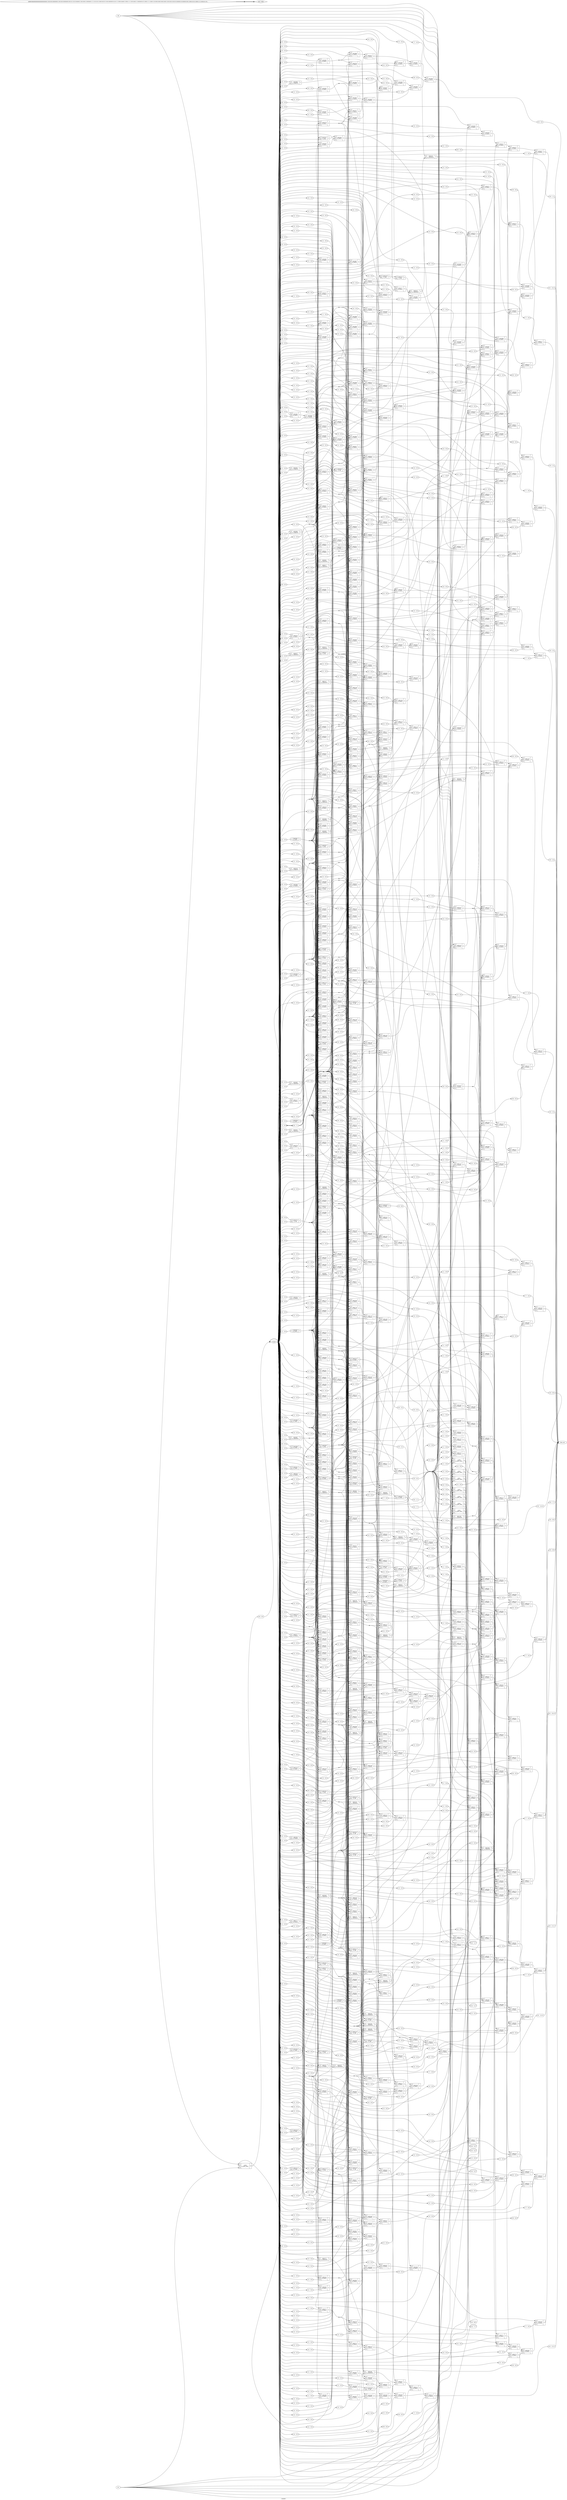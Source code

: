 digraph "counter" {
label="counter";
rankdir="LR";
remincross=true;
n588 [ shape=octagon, label="clk", color="black", fontcolor="black"];
n589 [ shape=octagon, label="rst", color="black", fontcolor="black"];
n590 [ shape=octagon, label="sine_out", color="black", fontcolor="black"];
n591 [ shape=diamond, label="sine_table", color="black", fontcolor="black"];
n592 [ shape=diamond, label="tcout", color="black", fontcolor="black"];
c595 [ shape=record, label="{{<p593> A}|$65856\n$_NOT_|{<p594> Y}}",  ];
x0 [ shape=record, style=rounded, label="<s0> 0:0 - 0:0 ", color="black", fontcolor="black" ];
x0:e -> c595:p593:w [arrowhead=odiamond, arrowtail=odiamond, dir=both, color="black", fontcolor="black", label=""];
x1 [ shape=record, style=rounded, label="<s0> 0:0 - 0:0 ", color="black", fontcolor="black" ];
c595:p594:e -> x1:w [arrowhead=odiamond, arrowtail=odiamond, dir=both, color="black", fontcolor="black", label=""];
c596 [ shape=record, label="{{<p593> A}|$65857\n$_NOT_|{<p594> Y}}",  ];
x2 [ shape=record, style=rounded, label="<s0> 6:6 - 0:0 ", color="black", fontcolor="black" ];
x2:e -> c596:p593:w [arrowhead=odiamond, arrowtail=odiamond, dir=both, color="black", fontcolor="black", label=""];
c597 [ shape=record, label="{{<p593> A}|$65858\n$_NOT_|{<p594> Y}}",  ];
x3 [ shape=record, style=rounded, label="<s0> 5:5 - 0:0 ", color="black", fontcolor="black" ];
x3:e -> c597:p593:w [arrowhead=odiamond, arrowtail=odiamond, dir=both, color="black", fontcolor="black", label=""];
c598 [ shape=record, label="{{<p593> A}|$65859\n$_NOT_|{<p594> Y}}",  ];
x4 [ shape=record, style=rounded, label="<s0> 4:4 - 0:0 ", color="black", fontcolor="black" ];
x4:e -> c598:p593:w [arrowhead=odiamond, arrowtail=odiamond, dir=both, color="black", fontcolor="black", label=""];
c599 [ shape=record, label="{{<p593> A}|$65860\n$_NOT_|{<p594> Y}}",  ];
x5 [ shape=record, style=rounded, label="<s0> 3:3 - 0:0 ", color="black", fontcolor="black" ];
x5:e -> c599:p593:w [arrowhead=odiamond, arrowtail=odiamond, dir=both, color="black", fontcolor="black", label=""];
c600 [ shape=record, label="{{<p593> A}|$65861\n$_NOT_|{<p594> Y}}",  ];
x6 [ shape=record, style=rounded, label="<s0> 2:2 - 0:0 ", color="black", fontcolor="black" ];
x6:e -> c600:p593:w [arrowhead=odiamond, arrowtail=odiamond, dir=both, color="black", fontcolor="black", label=""];
c602 [ shape=record, label="{{<p593> A|<p601> B}|$65862\n$_ANDNOT_|{<p594> Y}}",  ];
x7 [ shape=record, style=rounded, label="<s0> 0:0 - 0:0 ", color="black", fontcolor="black" ];
x7:e -> c602:p593:w [arrowhead=odiamond, arrowtail=odiamond, dir=both, color="black", fontcolor="black", label=""];
x8 [ shape=record, style=rounded, label="<s0> 1:1 - 0:0 ", color="black", fontcolor="black" ];
x8:e -> c602:p601:w [arrowhead=odiamond, arrowtail=odiamond, dir=both, color="black", fontcolor="black", label=""];
c603 [ shape=record, label="{{<p593> A|<p601> B}|$65863\n$_ANDNOT_|{<p594> Y}}",  ];
c604 [ shape=record, label="{{<p593> A|<p601> B}|$65864\n$_ORNOT_|{<p594> Y}}",  ];
x9 [ shape=record, style=rounded, label="<s0> 0:0 - 0:0 ", color="black", fontcolor="black" ];
x9:e -> c604:p593:w [arrowhead=odiamond, arrowtail=odiamond, dir=both, color="black", fontcolor="black", label=""];
x10 [ shape=record, style=rounded, label="<s0> 1:1 - 0:0 ", color="black", fontcolor="black" ];
x10:e -> c604:p601:w [arrowhead=odiamond, arrowtail=odiamond, dir=both, color="black", fontcolor="black", label=""];
c606 [ shape=record, label="{{<p593> A|<p601> B|<p605> S}|$65865\n$_MUX_|{<p594> Y}}",  ];
x11 [ shape=record, style=rounded, label="<s0> 1:1 - 0:0 ", color="black", fontcolor="black" ];
x11:e -> c606:p601:w [arrowhead=odiamond, arrowtail=odiamond, dir=both, color="black", fontcolor="black", label=""];
x12 [ shape=record, style=rounded, label="<s0> 2:2 - 0:0 ", color="black", fontcolor="black" ];
x12:e -> c606:p605:w [arrowhead=odiamond, arrowtail=odiamond, dir=both, color="black", fontcolor="black", label=""];
c607 [ shape=record, label="{{<p593> A|<p601> B|<p605> S}|$65866\n$_MUX_|{<p594> Y}}",  ];
x13 [ shape=record, style=rounded, label="<s0> 3:3 - 0:0 ", color="black", fontcolor="black" ];
x13:e -> c607:p605:w [arrowhead=odiamond, arrowtail=odiamond, dir=both, color="black", fontcolor="black", label=""];
c608 [ shape=record, label="{{<p593> A}|$65867\n$_NOT_|{<p594> Y}}",  ];
x14 [ shape=record, style=rounded, label="<s0> 1:1 - 0:0 ", color="black", fontcolor="black" ];
x14:e -> c608:p593:w [arrowhead=odiamond, arrowtail=odiamond, dir=both, color="black", fontcolor="black", label=""];
c609 [ shape=record, label="{{<p593> A|<p601> B|<p605> S}|$65868\n$_MUX_|{<p594> Y}}",  ];
x15 [ shape=record, style=rounded, label="<s0> 2:2 - 0:0 ", color="black", fontcolor="black" ];
x15:e -> c609:p605:w [arrowhead=odiamond, arrowtail=odiamond, dir=both, color="black", fontcolor="black", label=""];
c610 [ shape=record, label="{{<p593> A|<p601> B}|$65869\n$_NAND_|{<p594> Y}}",  ];
x16 [ shape=record, style=rounded, label="<s0> 0:0 - 0:0 ", color="black", fontcolor="black" ];
x16:e -> c610:p593:w [arrowhead=odiamond, arrowtail=odiamond, dir=both, color="black", fontcolor="black", label=""];
x17 [ shape=record, style=rounded, label="<s0> 1:1 - 0:0 ", color="black", fontcolor="black" ];
x17:e -> c610:p601:w [arrowhead=odiamond, arrowtail=odiamond, dir=both, color="black", fontcolor="black", label=""];
c611 [ shape=record, label="{{<p593> A|<p601> B|<p605> S}|$65870\n$_MUX_|{<p594> Y}}",  ];
x18 [ shape=record, style=rounded, label="<s0> 1:1 - 0:0 ", color="black", fontcolor="black" ];
x18:e -> c611:p593:w [arrowhead=odiamond, arrowtail=odiamond, dir=both, color="black", fontcolor="black", label=""];
x19 [ shape=record, style=rounded, label="<s0> 2:2 - 0:0 ", color="black", fontcolor="black" ];
x19:e -> c611:p605:w [arrowhead=odiamond, arrowtail=odiamond, dir=both, color="black", fontcolor="black", label=""];
c612 [ shape=record, label="{{<p593> A|<p601> B|<p605> S}|$65871\n$_MUX_|{<p594> Y}}",  ];
x20 [ shape=record, style=rounded, label="<s0> 3:3 - 0:0 ", color="black", fontcolor="black" ];
x20:e -> c612:p605:w [arrowhead=odiamond, arrowtail=odiamond, dir=both, color="black", fontcolor="black", label=""];
c613 [ shape=record, label="{{<p593> A|<p601> B|<p605> S}|$65872\n$_MUX_|{<p594> Y}}",  ];
x21 [ shape=record, style=rounded, label="<s0> 4:4 - 0:0 ", color="black", fontcolor="black" ];
x21:e -> c613:p605:w [arrowhead=odiamond, arrowtail=odiamond, dir=both, color="black", fontcolor="black", label=""];
c614 [ shape=record, label="{{<p593> A|<p601> B}|$65873\n$_OR_|{<p594> Y}}",  ];
x22 [ shape=record, style=rounded, label="<s0> 0:0 - 0:0 ", color="black", fontcolor="black" ];
x22:e -> c614:p593:w [arrowhead=odiamond, arrowtail=odiamond, dir=both, color="black", fontcolor="black", label=""];
x23 [ shape=record, style=rounded, label="<s0> 1:1 - 0:0 ", color="black", fontcolor="black" ];
x23:e -> c614:p601:w [arrowhead=odiamond, arrowtail=odiamond, dir=both, color="black", fontcolor="black", label=""];
c615 [ shape=record, label="{{<p593> A|<p601> B|<p605> S}|$65874\n$_MUX_|{<p594> Y}}",  ];
x24 [ shape=record, style=rounded, label="<s0> 0:0 - 0:0 ", color="black", fontcolor="black" ];
x24:e -> c615:p601:w [arrowhead=odiamond, arrowtail=odiamond, dir=both, color="black", fontcolor="black", label=""];
x25 [ shape=record, style=rounded, label="<s0> 2:2 - 0:0 ", color="black", fontcolor="black" ];
x25:e -> c615:p605:w [arrowhead=odiamond, arrowtail=odiamond, dir=both, color="black", fontcolor="black", label=""];
c616 [ shape=record, label="{{<p593> A|<p601> B|<p605> S}|$65875\n$_MUX_|{<p594> Y}}",  ];
x26 [ shape=record, style=rounded, label="<s0> 0:0 - 0:0 ", color="black", fontcolor="black" ];
x26:e -> c616:p601:w [arrowhead=odiamond, arrowtail=odiamond, dir=both, color="black", fontcolor="black", label=""];
x27 [ shape=record, style=rounded, label="<s0> 1:1 - 0:0 ", color="black", fontcolor="black" ];
x27:e -> c616:p605:w [arrowhead=odiamond, arrowtail=odiamond, dir=both, color="black", fontcolor="black", label=""];
c617 [ shape=record, label="{{<p593> A|<p601> B|<p605> S}|$65876\n$_MUX_|{<p594> Y}}",  ];
x28 [ shape=record, style=rounded, label="<s0> 3:3 - 0:0 ", color="black", fontcolor="black" ];
x28:e -> c617:p605:w [arrowhead=odiamond, arrowtail=odiamond, dir=both, color="black", fontcolor="black", label=""];
c618 [ shape=record, label="{{<p593> A|<p601> B}|$65877\n$_XNOR_|{<p594> Y}}",  ];
x29 [ shape=record, style=rounded, label="<s0> 0:0 - 0:0 ", color="black", fontcolor="black" ];
x29:e -> c618:p593:w [arrowhead=odiamond, arrowtail=odiamond, dir=both, color="black", fontcolor="black", label=""];
x30 [ shape=record, style=rounded, label="<s0> 1:1 - 0:0 ", color="black", fontcolor="black" ];
x30:e -> c618:p601:w [arrowhead=odiamond, arrowtail=odiamond, dir=both, color="black", fontcolor="black", label=""];
c619 [ shape=record, label="{{<p593> A|<p601> B|<p605> S}|$65878\n$_MUX_|{<p594> Y}}",  ];
x31 [ shape=record, style=rounded, label="<s0> 2:2 - 0:0 ", color="black", fontcolor="black" ];
x31:e -> c619:p605:w [arrowhead=odiamond, arrowtail=odiamond, dir=both, color="black", fontcolor="black", label=""];
c620 [ shape=record, label="{{<p593> A|<p601> B|<p605> S}|$65879\n$_MUX_|{<p594> Y}}",  ];
x32 [ shape=record, style=rounded, label="<s0> 3:3 - 0:0 ", color="black", fontcolor="black" ];
x32:e -> c620:p605:w [arrowhead=odiamond, arrowtail=odiamond, dir=both, color="black", fontcolor="black", label=""];
c621 [ shape=record, label="{{<p593> A|<p601> B|<p605> S}|$65880\n$_MUX_|{<p594> Y}}",  ];
x33 [ shape=record, style=rounded, label="<s0> 4:4 - 0:0 ", color="black", fontcolor="black" ];
x33:e -> c621:p605:w [arrowhead=odiamond, arrowtail=odiamond, dir=both, color="black", fontcolor="black", label=""];
c622 [ shape=record, label="{{<p593> A|<p601> B|<p605> S}|$65881\n$_MUX_|{<p594> Y}}",  ];
x34 [ shape=record, style=rounded, label="<s0> 5:5 - 0:0 ", color="black", fontcolor="black" ];
x34:e -> c622:p605:w [arrowhead=odiamond, arrowtail=odiamond, dir=both, color="black", fontcolor="black", label=""];
c623 [ shape=record, label="{{<p593> A|<p601> B|<p605> S}|$65882\n$_MUX_|{<p594> Y}}",  ];
x35 [ shape=record, style=rounded, label="<s0> 2:2 - 0:0 ", color="black", fontcolor="black" ];
x35:e -> c623:p605:w [arrowhead=odiamond, arrowtail=odiamond, dir=both, color="black", fontcolor="black", label=""];
c624 [ shape=record, label="{{<p593> A|<p601> B|<p605> S}|$65883\n$_MUX_|{<p594> Y}}",  ];
x36 [ shape=record, style=rounded, label="<s0> 0:0 - 0:0 ", color="black", fontcolor="black" ];
x36:e -> c624:p601:w [arrowhead=odiamond, arrowtail=odiamond, dir=both, color="black", fontcolor="black", label=""];
x37 [ shape=record, style=rounded, label="<s0> 2:2 - 0:0 ", color="black", fontcolor="black" ];
x37:e -> c624:p605:w [arrowhead=odiamond, arrowtail=odiamond, dir=both, color="black", fontcolor="black", label=""];
c625 [ shape=record, label="{{<p593> A|<p601> B|<p605> S}|$65884\n$_MUX_|{<p594> Y}}",  ];
x38 [ shape=record, style=rounded, label="<s0> 3:3 - 0:0 ", color="black", fontcolor="black" ];
x38:e -> c625:p605:w [arrowhead=odiamond, arrowtail=odiamond, dir=both, color="black", fontcolor="black", label=""];
c626 [ shape=record, label="{{<p593> A|<p601> B|<p605> S}|$65885\n$_MUX_|{<p594> Y}}",  ];
x39 [ shape=record, style=rounded, label="<s0> 0:0 - 0:0 ", color="black", fontcolor="black" ];
x39:e -> c626:p593:w [arrowhead=odiamond, arrowtail=odiamond, dir=both, color="black", fontcolor="black", label=""];
x40 [ shape=record, style=rounded, label="<s0> 1:1 - 0:0 ", color="black", fontcolor="black" ];
x40:e -> c626:p601:w [arrowhead=odiamond, arrowtail=odiamond, dir=both, color="black", fontcolor="black", label=""];
x41 [ shape=record, style=rounded, label="<s0> 2:2 - 0:0 ", color="black", fontcolor="black" ];
x41:e -> c626:p605:w [arrowhead=odiamond, arrowtail=odiamond, dir=both, color="black", fontcolor="black", label=""];
c627 [ shape=record, label="{{<p593> A|<p601> B}|$65886\n$_ORNOT_|{<p594> Y}}",  ];
x42 [ shape=record, style=rounded, label="<s0> 2:2 - 0:0 ", color="black", fontcolor="black" ];
x42:e -> c627:p593:w [arrowhead=odiamond, arrowtail=odiamond, dir=both, color="black", fontcolor="black", label=""];
x43 [ shape=record, style=rounded, label="<s0> 0:0 - 0:0 ", color="black", fontcolor="black" ];
x43:e -> c627:p601:w [arrowhead=odiamond, arrowtail=odiamond, dir=both, color="black", fontcolor="black", label=""];
c628 [ shape=record, label="{{<p593> A|<p601> B|<p605> S}|$65887\n$_MUX_|{<p594> Y}}",  ];
x44 [ shape=record, style=rounded, label="<s0> 3:3 - 0:0 ", color="black", fontcolor="black" ];
x44:e -> c628:p605:w [arrowhead=odiamond, arrowtail=odiamond, dir=both, color="black", fontcolor="black", label=""];
c629 [ shape=record, label="{{<p593> A|<p601> B|<p605> S}|$65888\n$_MUX_|{<p594> Y}}",  ];
x45 [ shape=record, style=rounded, label="<s0> 4:4 - 0:0 ", color="black", fontcolor="black" ];
x45:e -> c629:p605:w [arrowhead=odiamond, arrowtail=odiamond, dir=both, color="black", fontcolor="black", label=""];
c630 [ shape=record, label="{{<p593> A|<p601> B}|$65889\n$_AND_|{<p594> Y}}",  ];
x46 [ shape=record, style=rounded, label="<s0> 0:0 - 0:0 ", color="black", fontcolor="black" ];
x46:e -> c630:p593:w [arrowhead=odiamond, arrowtail=odiamond, dir=both, color="black", fontcolor="black", label=""];
x47 [ shape=record, style=rounded, label="<s0> 1:1 - 0:0 ", color="black", fontcolor="black" ];
x47:e -> c630:p601:w [arrowhead=odiamond, arrowtail=odiamond, dir=both, color="black", fontcolor="black", label=""];
c631 [ shape=record, label="{{<p593> A|<p601> B|<p605> S}|$65890\n$_MUX_|{<p594> Y}}",  ];
x48 [ shape=record, style=rounded, label="<s0> 3:3 - 0:0 ", color="black", fontcolor="black" ];
x48:e -> c631:p605:w [arrowhead=odiamond, arrowtail=odiamond, dir=both, color="black", fontcolor="black", label=""];
c632 [ shape=record, label="{{<p593> A|<p601> B}|$65891\n$_ANDNOT_|{<p594> Y}}",  ];
x49 [ shape=record, style=rounded, label="<s0> 2:2 - 0:0 ", color="black", fontcolor="black" ];
x49:e -> c632:p601:w [arrowhead=odiamond, arrowtail=odiamond, dir=both, color="black", fontcolor="black", label=""];
c633 [ shape=record, label="{{<p593> A|<p601> B|<p605> S}|$65892\n$_MUX_|{<p594> Y}}",  ];
x50 [ shape=record, style=rounded, label="<s0> 3:3 - 0:0 ", color="black", fontcolor="black" ];
x50:e -> c633:p605:w [arrowhead=odiamond, arrowtail=odiamond, dir=both, color="black", fontcolor="black", label=""];
c634 [ shape=record, label="{{<p593> A|<p601> B|<p605> S}|$65893\n$_MUX_|{<p594> Y}}",  ];
x51 [ shape=record, style=rounded, label="<s0> 4:4 - 0:0 ", color="black", fontcolor="black" ];
x51:e -> c634:p605:w [arrowhead=odiamond, arrowtail=odiamond, dir=both, color="black", fontcolor="black", label=""];
c635 [ shape=record, label="{{<p593> A|<p601> B|<p605> S}|$65894\n$_MUX_|{<p594> Y}}",  ];
x52 [ shape=record, style=rounded, label="<s0> 5:5 - 0:0 ", color="black", fontcolor="black" ];
x52:e -> c635:p605:w [arrowhead=odiamond, arrowtail=odiamond, dir=both, color="black", fontcolor="black", label=""];
c636 [ shape=record, label="{{<p593> A|<p601> B|<p605> S}|$65895\n$_MUX_|{<p594> Y}}",  ];
x53 [ shape=record, style=rounded, label="<s0> 6:6 - 0:0 ", color="black", fontcolor="black" ];
x53:e -> c636:p605:w [arrowhead=odiamond, arrowtail=odiamond, dir=both, color="black", fontcolor="black", label=""];
x54 [ shape=record, style=rounded, label="<s0> 0:0 - 0:0 ", color="black", fontcolor="black" ];
c636:p594:e -> x54:w [arrowhead=odiamond, arrowtail=odiamond, dir=both, color="black", fontcolor="black", label=""];
c637 [ shape=record, label="{{<p593> A|<p601> B|<p605> S}|$65897\n$_MUX_|{<p594> Y}}",  ];
x55 [ shape=record, style=rounded, label="<s0> 0:0 - 0:0 ", color="black", fontcolor="black" ];
x55:e -> c637:p601:w [arrowhead=odiamond, arrowtail=odiamond, dir=both, color="black", fontcolor="black", label=""];
x56 [ shape=record, style=rounded, label="<s0> 2:2 - 0:0 ", color="black", fontcolor="black" ];
x56:e -> c637:p605:w [arrowhead=odiamond, arrowtail=odiamond, dir=both, color="black", fontcolor="black", label=""];
c638 [ shape=record, label="{{<p593> A|<p601> B}|$65898\n$_XOR_|{<p594> Y}}",  ];
x57 [ shape=record, style=rounded, label="<s0> 0:0 - 0:0 ", color="black", fontcolor="black" ];
x57:e -> c638:p593:w [arrowhead=odiamond, arrowtail=odiamond, dir=both, color="black", fontcolor="black", label=""];
x58 [ shape=record, style=rounded, label="<s0> 1:1 - 0:0 ", color="black", fontcolor="black" ];
x58:e -> c638:p601:w [arrowhead=odiamond, arrowtail=odiamond, dir=both, color="black", fontcolor="black", label=""];
x59 [ shape=record, style=rounded, label="<s0> 0:0 - 1:1 ", color="black", fontcolor="black" ];
c638:p594:e -> x59:w [arrowhead=odiamond, arrowtail=odiamond, dir=both, color="black", fontcolor="black", label=""];
c639 [ shape=record, label="{{<p593> A|<p601> B|<p605> S}|$65899\n$_MUX_|{<p594> Y}}",  ];
x60 [ shape=record, style=rounded, label="<s0> 1:1 - 0:0 ", color="black", fontcolor="black" ];
x60:e -> c639:p601:w [arrowhead=odiamond, arrowtail=odiamond, dir=both, color="black", fontcolor="black", label=""];
x61 [ shape=record, style=rounded, label="<s0> 2:2 - 0:0 ", color="black", fontcolor="black" ];
x61:e -> c639:p605:w [arrowhead=odiamond, arrowtail=odiamond, dir=both, color="black", fontcolor="black", label=""];
c640 [ shape=record, label="{{<p593> A|<p601> B|<p605> S}|$65900\n$_MUX_|{<p594> Y}}",  ];
x62 [ shape=record, style=rounded, label="<s0> 3:3 - 0:0 ", color="black", fontcolor="black" ];
x62:e -> c640:p605:w [arrowhead=odiamond, arrowtail=odiamond, dir=both, color="black", fontcolor="black", label=""];
c641 [ shape=record, label="{{<p593> A|<p601> B}|$65901\n$_OR_|{<p594> Y}}",  ];
x63 [ shape=record, style=rounded, label="<s0> 2:2 - 0:0 ", color="black", fontcolor="black" ];
x63:e -> c641:p601:w [arrowhead=odiamond, arrowtail=odiamond, dir=both, color="black", fontcolor="black", label=""];
c642 [ shape=record, label="{{<p593> A|<p601> B|<p605> S}|$65902\n$_MUX_|{<p594> Y}}",  ];
x64 [ shape=record, style=rounded, label="<s0> 1:1 - 0:0 ", color="black", fontcolor="black" ];
x64:e -> c642:p593:w [arrowhead=odiamond, arrowtail=odiamond, dir=both, color="black", fontcolor="black", label=""];
x65 [ shape=record, style=rounded, label="<s0> 2:2 - 0:0 ", color="black", fontcolor="black" ];
x65:e -> c642:p605:w [arrowhead=odiamond, arrowtail=odiamond, dir=both, color="black", fontcolor="black", label=""];
c643 [ shape=record, label="{{<p593> A|<p601> B|<p605> S}|$65903\n$_MUX_|{<p594> Y}}",  ];
x66 [ shape=record, style=rounded, label="<s0> 3:3 - 0:0 ", color="black", fontcolor="black" ];
x66:e -> c643:p605:w [arrowhead=odiamond, arrowtail=odiamond, dir=both, color="black", fontcolor="black", label=""];
c644 [ shape=record, label="{{<p593> A|<p601> B|<p605> S}|$65904\n$_MUX_|{<p594> Y}}",  ];
x67 [ shape=record, style=rounded, label="<s0> 4:4 - 0:0 ", color="black", fontcolor="black" ];
x67:e -> c644:p605:w [arrowhead=odiamond, arrowtail=odiamond, dir=both, color="black", fontcolor="black", label=""];
c645 [ shape=record, label="{{<p593> A|<p601> B}|$65905\n$_ORNOT_|{<p594> Y}}",  ];
x68 [ shape=record, style=rounded, label="<s0> 1:1 - 0:0 ", color="black", fontcolor="black" ];
x68:e -> c645:p593:w [arrowhead=odiamond, arrowtail=odiamond, dir=both, color="black", fontcolor="black", label=""];
x69 [ shape=record, style=rounded, label="<s0> 2:2 - 0:0 ", color="black", fontcolor="black" ];
x69:e -> c645:p601:w [arrowhead=odiamond, arrowtail=odiamond, dir=both, color="black", fontcolor="black", label=""];
c646 [ shape=record, label="{{<p593> A|<p601> B}|$65906\n$_NOR_|{<p594> Y}}",  ];
x70 [ shape=record, style=rounded, label="<s0> 0:0 - 0:0 ", color="black", fontcolor="black" ];
x70:e -> c646:p593:w [arrowhead=odiamond, arrowtail=odiamond, dir=both, color="black", fontcolor="black", label=""];
x71 [ shape=record, style=rounded, label="<s0> 1:1 - 0:0 ", color="black", fontcolor="black" ];
x71:e -> c646:p601:w [arrowhead=odiamond, arrowtail=odiamond, dir=both, color="black", fontcolor="black", label=""];
c647 [ shape=record, label="{{<p593> A|<p601> B|<p605> S}|$65907\n$_MUX_|{<p594> Y}}",  ];
x72 [ shape=record, style=rounded, label="<s0> 0:0 - 0:0 ", color="black", fontcolor="black" ];
x72:e -> c647:p593:w [arrowhead=odiamond, arrowtail=odiamond, dir=both, color="black", fontcolor="black", label=""];
x73 [ shape=record, style=rounded, label="<s0> 2:2 - 0:0 ", color="black", fontcolor="black" ];
x73:e -> c647:p605:w [arrowhead=odiamond, arrowtail=odiamond, dir=both, color="black", fontcolor="black", label=""];
c648 [ shape=record, label="{{<p593> A|<p601> B|<p605> S}|$65908\n$_MUX_|{<p594> Y}}",  ];
x74 [ shape=record, style=rounded, label="<s0> 3:3 - 0:0 ", color="black", fontcolor="black" ];
x74:e -> c648:p605:w [arrowhead=odiamond, arrowtail=odiamond, dir=both, color="black", fontcolor="black", label=""];
c649 [ shape=record, label="{{<p593> A|<p601> B|<p605> S}|$65909\n$_MUX_|{<p594> Y}}",  ];
x75 [ shape=record, style=rounded, label="<s0> 2:2 - 0:0 ", color="black", fontcolor="black" ];
x75:e -> c649:p605:w [arrowhead=odiamond, arrowtail=odiamond, dir=both, color="black", fontcolor="black", label=""];
c650 [ shape=record, label="{{<p593> A|<p601> B|<p605> S}|$65910\n$_MUX_|{<p594> Y}}",  ];
x76 [ shape=record, style=rounded, label="<s0> 3:3 - 0:0 ", color="black", fontcolor="black" ];
x76:e -> c650:p605:w [arrowhead=odiamond, arrowtail=odiamond, dir=both, color="black", fontcolor="black", label=""];
c651 [ shape=record, label="{{<p593> A|<p601> B|<p605> S}|$65911\n$_MUX_|{<p594> Y}}",  ];
x77 [ shape=record, style=rounded, label="<s0> 4:4 - 0:0 ", color="black", fontcolor="black" ];
x77:e -> c651:p605:w [arrowhead=odiamond, arrowtail=odiamond, dir=both, color="black", fontcolor="black", label=""];
c652 [ shape=record, label="{{<p593> A|<p601> B|<p605> S}|$65912\n$_MUX_|{<p594> Y}}",  ];
x78 [ shape=record, style=rounded, label="<s0> 5:5 - 0:0 ", color="black", fontcolor="black" ];
x78:e -> c652:p605:w [arrowhead=odiamond, arrowtail=odiamond, dir=both, color="black", fontcolor="black", label=""];
c653 [ shape=record, label="{{<p593> A|<p601> B|<p605> S}|$65913\n$_MUX_|{<p594> Y}}",  ];
x79 [ shape=record, style=rounded, label="<s0> 3:3 - 0:0 ", color="black", fontcolor="black" ];
x79:e -> c653:p605:w [arrowhead=odiamond, arrowtail=odiamond, dir=both, color="black", fontcolor="black", label=""];
c654 [ shape=record, label="{{<p593> A|<p601> B}|$65914\n$_ANDNOT_|{<p594> Y}}",  ];
c655 [ shape=record, label="{{<p593> A|<p601> B|<p605> S}|$65915\n$_MUX_|{<p594> Y}}",  ];
x80 [ shape=record, style=rounded, label="<s0> 1:1 - 0:0 ", color="black", fontcolor="black" ];
x80:e -> c655:p593:w [arrowhead=odiamond, arrowtail=odiamond, dir=both, color="black", fontcolor="black", label=""];
x81 [ shape=record, style=rounded, label="<s0> 2:2 - 0:0 ", color="black", fontcolor="black" ];
x81:e -> c655:p605:w [arrowhead=odiamond, arrowtail=odiamond, dir=both, color="black", fontcolor="black", label=""];
c656 [ shape=record, label="{{<p593> A|<p601> B|<p605> S}|$65916\n$_MUX_|{<p594> Y}}",  ];
x82 [ shape=record, style=rounded, label="<s0> 3:3 - 0:0 ", color="black", fontcolor="black" ];
x82:e -> c656:p605:w [arrowhead=odiamond, arrowtail=odiamond, dir=both, color="black", fontcolor="black", label=""];
c657 [ shape=record, label="{{<p593> A|<p601> B|<p605> S}|$65917\n$_MUX_|{<p594> Y}}",  ];
x83 [ shape=record, style=rounded, label="<s0> 4:4 - 0:0 ", color="black", fontcolor="black" ];
x83:e -> c657:p605:w [arrowhead=odiamond, arrowtail=odiamond, dir=both, color="black", fontcolor="black", label=""];
c658 [ shape=record, label="{{<p593> A|<p601> B|<p605> S}|$65918\n$_MUX_|{<p594> Y}}",  ];
x84 [ shape=record, style=rounded, label="<s0> 2:2 - 0:0 ", color="black", fontcolor="black" ];
x84:e -> c658:p605:w [arrowhead=odiamond, arrowtail=odiamond, dir=both, color="black", fontcolor="black", label=""];
c659 [ shape=record, label="{{<p593> A|<p601> B}|$65919\n$_ORNOT_|{<p594> Y}}",  ];
x85 [ shape=record, style=rounded, label="<s0> 1:1 - 0:0 ", color="black", fontcolor="black" ];
x85:e -> c659:p593:w [arrowhead=odiamond, arrowtail=odiamond, dir=both, color="black", fontcolor="black", label=""];
x86 [ shape=record, style=rounded, label="<s0> 0:0 - 0:0 ", color="black", fontcolor="black" ];
x86:e -> c659:p601:w [arrowhead=odiamond, arrowtail=odiamond, dir=both, color="black", fontcolor="black", label=""];
c660 [ shape=record, label="{{<p593> A|<p601> B|<p605> S}|$65920\n$_MUX_|{<p594> Y}}",  ];
x87 [ shape=record, style=rounded, label="<s0> 2:2 - 0:0 ", color="black", fontcolor="black" ];
x87:e -> c660:p605:w [arrowhead=odiamond, arrowtail=odiamond, dir=both, color="black", fontcolor="black", label=""];
c661 [ shape=record, label="{{<p593> A|<p601> B|<p605> S}|$65921\n$_MUX_|{<p594> Y}}",  ];
x88 [ shape=record, style=rounded, label="<s0> 3:3 - 0:0 ", color="black", fontcolor="black" ];
x88:e -> c661:p605:w [arrowhead=odiamond, arrowtail=odiamond, dir=both, color="black", fontcolor="black", label=""];
c662 [ shape=record, label="{{<p593> A|<p601> B|<p605> S}|$65922\n$_MUX_|{<p594> Y}}",  ];
x89 [ shape=record, style=rounded, label="<s0> 2:2 - 0:0 ", color="black", fontcolor="black" ];
x89:e -> c662:p605:w [arrowhead=odiamond, arrowtail=odiamond, dir=both, color="black", fontcolor="black", label=""];
c663 [ shape=record, label="{{<p593> A|<p601> B|<p605> S}|$65923\n$_MUX_|{<p594> Y}}",  ];
x90 [ shape=record, style=rounded, label="<s0> 0:0 - 0:0 ", color="black", fontcolor="black" ];
x90:e -> c663:p593:w [arrowhead=odiamond, arrowtail=odiamond, dir=both, color="black", fontcolor="black", label=""];
x91 [ shape=record, style=rounded, label="<s0> 2:2 - 0:0 ", color="black", fontcolor="black" ];
x91:e -> c663:p605:w [arrowhead=odiamond, arrowtail=odiamond, dir=both, color="black", fontcolor="black", label=""];
c664 [ shape=record, label="{{<p593> A|<p601> B|<p605> S}|$65924\n$_MUX_|{<p594> Y}}",  ];
x92 [ shape=record, style=rounded, label="<s0> 3:3 - 0:0 ", color="black", fontcolor="black" ];
x92:e -> c664:p605:w [arrowhead=odiamond, arrowtail=odiamond, dir=both, color="black", fontcolor="black", label=""];
c665 [ shape=record, label="{{<p593> A|<p601> B|<p605> S}|$65925\n$_MUX_|{<p594> Y}}",  ];
x93 [ shape=record, style=rounded, label="<s0> 4:4 - 0:0 ", color="black", fontcolor="black" ];
x93:e -> c665:p605:w [arrowhead=odiamond, arrowtail=odiamond, dir=both, color="black", fontcolor="black", label=""];
c666 [ shape=record, label="{{<p593> A|<p601> B|<p605> S}|$65926\n$_MUX_|{<p594> Y}}",  ];
x94 [ shape=record, style=rounded, label="<s0> 5:5 - 0:0 ", color="black", fontcolor="black" ];
x94:e -> c666:p605:w [arrowhead=odiamond, arrowtail=odiamond, dir=both, color="black", fontcolor="black", label=""];
c667 [ shape=record, label="{{<p593> A|<p601> B|<p605> S}|$65927\n$_MUX_|{<p594> Y}}",  ];
x95 [ shape=record, style=rounded, label="<s0> 6:6 - 0:0 ", color="black", fontcolor="black" ];
x95:e -> c667:p605:w [arrowhead=odiamond, arrowtail=odiamond, dir=both, color="black", fontcolor="black", label=""];
c668 [ shape=record, label="{{<p593> A|<p601> B}|$65928\n$_XNOR_|{<p594> Y}}",  ];
x96 [ shape=record, style=rounded, label="<s0> 2:2 - 0:0 ", color="black", fontcolor="black" ];
x96:e -> c668:p593:w [arrowhead=odiamond, arrowtail=odiamond, dir=both, color="black", fontcolor="black", label=""];
x97 [ shape=record, style=rounded, label="<s0> 0:0 - 0:0 ", color="black", fontcolor="black" ];
x97:e -> c668:p601:w [arrowhead=odiamond, arrowtail=odiamond, dir=both, color="black", fontcolor="black", label=""];
c669 [ shape=record, label="{{<p593> A|<p601> B|<p605> S}|$65929\n$_MUX_|{<p594> Y}}",  ];
x98 [ shape=record, style=rounded, label="<s0> 3:3 - 0:0 ", color="black", fontcolor="black" ];
x98:e -> c669:p605:w [arrowhead=odiamond, arrowtail=odiamond, dir=both, color="black", fontcolor="black", label=""];
c670 [ shape=record, label="{{<p593> A|<p601> B}|$65930\n$_AND_|{<p594> Y}}",  ];
x99 [ shape=record, style=rounded, label="<s0> 2:2 - 0:0 ", color="black", fontcolor="black" ];
x99:e -> c670:p593:w [arrowhead=odiamond, arrowtail=odiamond, dir=both, color="black", fontcolor="black", label=""];
x100 [ shape=record, style=rounded, label="<s0> 1:1 - 0:0 ", color="black", fontcolor="black" ];
x100:e -> c670:p601:w [arrowhead=odiamond, arrowtail=odiamond, dir=both, color="black", fontcolor="black", label=""];
c671 [ shape=record, label="{{<p593> A|<p601> B}|$65931\n$_ANDNOT_|{<p594> Y}}",  ];
x101 [ shape=record, style=rounded, label="<s0> 1:1 - 0:0 ", color="black", fontcolor="black" ];
x101:e -> c671:p593:w [arrowhead=odiamond, arrowtail=odiamond, dir=both, color="black", fontcolor="black", label=""];
x102 [ shape=record, style=rounded, label="<s0> 0:0 - 0:0 ", color="black", fontcolor="black" ];
x102:e -> c671:p601:w [arrowhead=odiamond, arrowtail=odiamond, dir=both, color="black", fontcolor="black", label=""];
c672 [ shape=record, label="{{<p593> A|<p601> B|<p605> S}|$65932\n$_MUX_|{<p594> Y}}",  ];
x103 [ shape=record, style=rounded, label="<s0> 2:2 - 0:0 ", color="black", fontcolor="black" ];
x103:e -> c672:p605:w [arrowhead=odiamond, arrowtail=odiamond, dir=both, color="black", fontcolor="black", label=""];
c673 [ shape=record, label="{{<p593> A|<p601> B|<p605> S}|$65933\n$_MUX_|{<p594> Y}}",  ];
x104 [ shape=record, style=rounded, label="<s0> 3:3 - 0:0 ", color="black", fontcolor="black" ];
x104:e -> c673:p605:w [arrowhead=odiamond, arrowtail=odiamond, dir=both, color="black", fontcolor="black", label=""];
c674 [ shape=record, label="{{<p593> A|<p601> B|<p605> S}|$65934\n$_MUX_|{<p594> Y}}",  ];
x105 [ shape=record, style=rounded, label="<s0> 4:4 - 0:0 ", color="black", fontcolor="black" ];
x105:e -> c674:p605:w [arrowhead=odiamond, arrowtail=odiamond, dir=both, color="black", fontcolor="black", label=""];
c675 [ shape=record, label="{{<p593> A|<p601> B|<p605> S}|$65935\n$_MUX_|{<p594> Y}}",  ];
x106 [ shape=record, style=rounded, label="<s0> 2:2 - 0:0 ", color="black", fontcolor="black" ];
x106:e -> c675:p605:w [arrowhead=odiamond, arrowtail=odiamond, dir=both, color="black", fontcolor="black", label=""];
c676 [ shape=record, label="{{<p593> A|<p601> B|<p605> S}|$65936\n$_MUX_|{<p594> Y}}",  ];
x107 [ shape=record, style=rounded, label="<s0> 0:0 - 0:0 ", color="black", fontcolor="black" ];
x107:e -> c676:p601:w [arrowhead=odiamond, arrowtail=odiamond, dir=both, color="black", fontcolor="black", label=""];
x108 [ shape=record, style=rounded, label="<s0> 2:2 - 0:0 ", color="black", fontcolor="black" ];
x108:e -> c676:p605:w [arrowhead=odiamond, arrowtail=odiamond, dir=both, color="black", fontcolor="black", label=""];
c677 [ shape=record, label="{{<p593> A|<p601> B|<p605> S}|$65937\n$_MUX_|{<p594> Y}}",  ];
x109 [ shape=record, style=rounded, label="<s0> 3:3 - 0:0 ", color="black", fontcolor="black" ];
x109:e -> c677:p605:w [arrowhead=odiamond, arrowtail=odiamond, dir=both, color="black", fontcolor="black", label=""];
c678 [ shape=record, label="{{<p593> A|<p601> B|<p605> S}|$65938\n$_MUX_|{<p594> Y}}",  ];
x110 [ shape=record, style=rounded, label="<s0> 2:2 - 0:0 ", color="black", fontcolor="black" ];
x110:e -> c678:p605:w [arrowhead=odiamond, arrowtail=odiamond, dir=both, color="black", fontcolor="black", label=""];
c679 [ shape=record, label="{{<p593> A|<p601> B|<p605> S}|$65939\n$_MUX_|{<p594> Y}}",  ];
x111 [ shape=record, style=rounded, label="<s0> 3:3 - 0:0 ", color="black", fontcolor="black" ];
x111:e -> c679:p605:w [arrowhead=odiamond, arrowtail=odiamond, dir=both, color="black", fontcolor="black", label=""];
c680 [ shape=record, label="{{<p593> A|<p601> B|<p605> S}|$65940\n$_MUX_|{<p594> Y}}",  ];
x112 [ shape=record, style=rounded, label="<s0> 4:4 - 0:0 ", color="black", fontcolor="black" ];
x112:e -> c680:p605:w [arrowhead=odiamond, arrowtail=odiamond, dir=both, color="black", fontcolor="black", label=""];
c681 [ shape=record, label="{{<p593> A|<p601> B|<p605> S}|$65941\n$_MUX_|{<p594> Y}}",  ];
x113 [ shape=record, style=rounded, label="<s0> 5:5 - 0:0 ", color="black", fontcolor="black" ];
x113:e -> c681:p605:w [arrowhead=odiamond, arrowtail=odiamond, dir=both, color="black", fontcolor="black", label=""];
c682 [ shape=record, label="{{<p593> A|<p601> B|<p605> S}|$65942\n$_MUX_|{<p594> Y}}",  ];
x114 [ shape=record, style=rounded, label="<s0> 0:0 - 0:0 ", color="black", fontcolor="black" ];
x114:e -> c682:p593:w [arrowhead=odiamond, arrowtail=odiamond, dir=both, color="black", fontcolor="black", label=""];
x115 [ shape=record, style=rounded, label="<s0> 2:2 - 0:0 ", color="black", fontcolor="black" ];
x115:e -> c682:p605:w [arrowhead=odiamond, arrowtail=odiamond, dir=both, color="black", fontcolor="black", label=""];
c683 [ shape=record, label="{{<p593> A|<p601> B|<p605> S}|$65943\n$_MUX_|{<p594> Y}}",  ];
x116 [ shape=record, style=rounded, label="<s0> 0:0 - 0:0 ", color="black", fontcolor="black" ];
x116:e -> c683:p593:w [arrowhead=odiamond, arrowtail=odiamond, dir=both, color="black", fontcolor="black", label=""];
x117 [ shape=record, style=rounded, label="<s0> 2:2 - 0:0 ", color="black", fontcolor="black" ];
x117:e -> c683:p605:w [arrowhead=odiamond, arrowtail=odiamond, dir=both, color="black", fontcolor="black", label=""];
c684 [ shape=record, label="{{<p593> A|<p601> B|<p605> S}|$65944\n$_MUX_|{<p594> Y}}",  ];
x118 [ shape=record, style=rounded, label="<s0> 3:3 - 0:0 ", color="black", fontcolor="black" ];
x118:e -> c684:p605:w [arrowhead=odiamond, arrowtail=odiamond, dir=both, color="black", fontcolor="black", label=""];
c685 [ shape=record, label="{{<p593> A|<p601> B|<p605> S}|$65945\n$_MUX_|{<p594> Y}}",  ];
x119 [ shape=record, style=rounded, label="<s0> 0:0 - 0:0 ", color="black", fontcolor="black" ];
x119:e -> c685:p593:w [arrowhead=odiamond, arrowtail=odiamond, dir=both, color="black", fontcolor="black", label=""];
x120 [ shape=record, style=rounded, label="<s0> 2:2 - 0:0 ", color="black", fontcolor="black" ];
x120:e -> c685:p605:w [arrowhead=odiamond, arrowtail=odiamond, dir=both, color="black", fontcolor="black", label=""];
c686 [ shape=record, label="{{<p593> A|<p601> B|<p605> S}|$65946\n$_MUX_|{<p594> Y}}",  ];
x121 [ shape=record, style=rounded, label="<s0> 2:2 - 0:0 ", color="black", fontcolor="black" ];
x121:e -> c686:p605:w [arrowhead=odiamond, arrowtail=odiamond, dir=both, color="black", fontcolor="black", label=""];
c687 [ shape=record, label="{{<p593> A|<p601> B|<p605> S}|$65947\n$_MUX_|{<p594> Y}}",  ];
x122 [ shape=record, style=rounded, label="<s0> 3:3 - 0:0 ", color="black", fontcolor="black" ];
x122:e -> c687:p605:w [arrowhead=odiamond, arrowtail=odiamond, dir=both, color="black", fontcolor="black", label=""];
c688 [ shape=record, label="{{<p593> A|<p601> B|<p605> S}|$65948\n$_MUX_|{<p594> Y}}",  ];
x123 [ shape=record, style=rounded, label="<s0> 4:4 - 0:0 ", color="black", fontcolor="black" ];
x123:e -> c688:p605:w [arrowhead=odiamond, arrowtail=odiamond, dir=both, color="black", fontcolor="black", label=""];
c689 [ shape=record, label="{{<p593> A|<p601> B}|$65949\n$_ANDNOT_|{<p594> Y}}",  ];
x124 [ shape=record, style=rounded, label="<s0> 2:2 - 0:0 ", color="black", fontcolor="black" ];
x124:e -> c689:p601:w [arrowhead=odiamond, arrowtail=odiamond, dir=both, color="black", fontcolor="black", label=""];
c690 [ shape=record, label="{{<p593> A|<p601> B|<p605> S}|$65950\n$_MUX_|{<p594> Y}}",  ];
x125 [ shape=record, style=rounded, label="<s0> 1:1 - 0:0 ", color="black", fontcolor="black" ];
x125:e -> c690:p593:w [arrowhead=odiamond, arrowtail=odiamond, dir=both, color="black", fontcolor="black", label=""];
x126 [ shape=record, style=rounded, label="<s0> 0:0 - 0:0 ", color="black", fontcolor="black" ];
x126:e -> c690:p601:w [arrowhead=odiamond, arrowtail=odiamond, dir=both, color="black", fontcolor="black", label=""];
x127 [ shape=record, style=rounded, label="<s0> 2:2 - 0:0 ", color="black", fontcolor="black" ];
x127:e -> c690:p605:w [arrowhead=odiamond, arrowtail=odiamond, dir=both, color="black", fontcolor="black", label=""];
c691 [ shape=record, label="{{<p593> A|<p601> B|<p605> S}|$65951\n$_MUX_|{<p594> Y}}",  ];
x128 [ shape=record, style=rounded, label="<s0> 3:3 - 0:0 ", color="black", fontcolor="black" ];
x128:e -> c691:p605:w [arrowhead=odiamond, arrowtail=odiamond, dir=both, color="black", fontcolor="black", label=""];
c692 [ shape=record, label="{{<p593> A|<p601> B|<p605> S}|$65952\n$_MUX_|{<p594> Y}}",  ];
x129 [ shape=record, style=rounded, label="<s0> 0:0 - 0:0 ", color="black", fontcolor="black" ];
x129:e -> c692:p593:w [arrowhead=odiamond, arrowtail=odiamond, dir=both, color="black", fontcolor="black", label=""];
x130 [ shape=record, style=rounded, label="<s0> 2:2 - 0:0 ", color="black", fontcolor="black" ];
x130:e -> c692:p605:w [arrowhead=odiamond, arrowtail=odiamond, dir=both, color="black", fontcolor="black", label=""];
c693 [ shape=record, label="{{<p593> A|<p601> B|<p605> S}|$65953\n$_MUX_|{<p594> Y}}",  ];
x131 [ shape=record, style=rounded, label="<s0> 3:3 - 0:0 ", color="black", fontcolor="black" ];
x131:e -> c693:p605:w [arrowhead=odiamond, arrowtail=odiamond, dir=both, color="black", fontcolor="black", label=""];
c694 [ shape=record, label="{{<p593> A|<p601> B|<p605> S}|$65954\n$_MUX_|{<p594> Y}}",  ];
x132 [ shape=record, style=rounded, label="<s0> 4:4 - 0:0 ", color="black", fontcolor="black" ];
x132:e -> c694:p605:w [arrowhead=odiamond, arrowtail=odiamond, dir=both, color="black", fontcolor="black", label=""];
c695 [ shape=record, label="{{<p593> A|<p601> B|<p605> S}|$65955\n$_MUX_|{<p594> Y}}",  ];
x133 [ shape=record, style=rounded, label="<s0> 5:5 - 0:0 ", color="black", fontcolor="black" ];
x133:e -> c695:p605:w [arrowhead=odiamond, arrowtail=odiamond, dir=both, color="black", fontcolor="black", label=""];
c696 [ shape=record, label="{{<p593> A|<p601> B|<p605> S}|$65956\n$_MUX_|{<p594> Y}}",  ];
x134 [ shape=record, style=rounded, label="<s0> 6:6 - 0:0 ", color="black", fontcolor="black" ];
x134:e -> c696:p605:w [arrowhead=odiamond, arrowtail=odiamond, dir=both, color="black", fontcolor="black", label=""];
c697 [ shape=record, label="{{<p593> A|<p601> B|<p605> S}|$65957\n$_MUX_|{<p594> Y}}",  ];
x135 [ shape=record, style=rounded, label="<s0> 7:7 - 0:0 ", color="black", fontcolor="black" ];
x135:e -> c697:p605:w [arrowhead=odiamond, arrowtail=odiamond, dir=both, color="black", fontcolor="black", label=""];
x136 [ shape=record, style=rounded, label="<s0> 0:0 - 1:1 ", color="black", fontcolor="black" ];
c697:p594:e -> x136:w [arrowhead=odiamond, arrowtail=odiamond, dir=both, color="black", fontcolor="black", label=""];
c698 [ shape=record, label="{{<p593> A|<p601> B}|$65958\n$_ANDNOT_|{<p594> Y}}",  ];
x137 [ shape=record, style=rounded, label="<s0> 1:1 - 0:0 ", color="black", fontcolor="black" ];
x137:e -> c698:p593:w [arrowhead=odiamond, arrowtail=odiamond, dir=both, color="black", fontcolor="black", label=""];
c699 [ shape=record, label="{{<p593> A|<p601> B|<p605> S}|$65959\n$_MUX_|{<p594> Y}}",  ];
x138 [ shape=record, style=rounded, label="<s0> 2:2 - 0:0 ", color="black", fontcolor="black" ];
x138:e -> c699:p605:w [arrowhead=odiamond, arrowtail=odiamond, dir=both, color="black", fontcolor="black", label=""];
c700 [ shape=record, label="{{<p593> A|<p601> B|<p605> S}|$65960\n$_MUX_|{<p594> Y}}",  ];
x139 [ shape=record, style=rounded, label="<s0> 3:3 - 0:0 ", color="black", fontcolor="black" ];
x139:e -> c700:p605:w [arrowhead=odiamond, arrowtail=odiamond, dir=both, color="black", fontcolor="black", label=""];
c701 [ shape=record, label="{{<p593> A|<p601> B|<p605> S}|$65961\n$_MUX_|{<p594> Y}}",  ];
x140 [ shape=record, style=rounded, label="<s0> 0:0 - 0:0 ", color="black", fontcolor="black" ];
x140:e -> c701:p593:w [arrowhead=odiamond, arrowtail=odiamond, dir=both, color="black", fontcolor="black", label=""];
x141 [ shape=record, style=rounded, label="<s0> 2:2 - 0:0 ", color="black", fontcolor="black" ];
x141:e -> c701:p605:w [arrowhead=odiamond, arrowtail=odiamond, dir=both, color="black", fontcolor="black", label=""];
c702 [ shape=record, label="{{<p593> A|<p601> B}|$65962\n$_OR_|{<p594> Y}}",  ];
c703 [ shape=record, label="{{<p593> A|<p601> B|<p605> S}|$65963\n$_MUX_|{<p594> Y}}",  ];
x142 [ shape=record, style=rounded, label="<s0> 3:3 - 0:0 ", color="black", fontcolor="black" ];
x142:e -> c703:p605:w [arrowhead=odiamond, arrowtail=odiamond, dir=both, color="black", fontcolor="black", label=""];
c704 [ shape=record, label="{{<p593> A|<p601> B|<p605> S}|$65964\n$_MUX_|{<p594> Y}}",  ];
x143 [ shape=record, style=rounded, label="<s0> 4:4 - 0:0 ", color="black", fontcolor="black" ];
x143:e -> c704:p605:w [arrowhead=odiamond, arrowtail=odiamond, dir=both, color="black", fontcolor="black", label=""];
c705 [ shape=record, label="{{<p593> A|<p601> B|<p605> S}|$65965\n$_MUX_|{<p594> Y}}",  ];
x144 [ shape=record, style=rounded, label="<s0> 1:1 - 0:0 ", color="black", fontcolor="black" ];
x144:e -> c705:p601:w [arrowhead=odiamond, arrowtail=odiamond, dir=both, color="black", fontcolor="black", label=""];
x145 [ shape=record, style=rounded, label="<s0> 2:2 - 0:0 ", color="black", fontcolor="black" ];
x145:e -> c705:p605:w [arrowhead=odiamond, arrowtail=odiamond, dir=both, color="black", fontcolor="black", label=""];
c706 [ shape=record, label="{{<p593> A|<p601> B|<p605> S}|$65966\n$_MUX_|{<p594> Y}}",  ];
x146 [ shape=record, style=rounded, label="<s0> 2:2 - 0:0 ", color="black", fontcolor="black" ];
x146:e -> c706:p605:w [arrowhead=odiamond, arrowtail=odiamond, dir=both, color="black", fontcolor="black", label=""];
c707 [ shape=record, label="{{<p593> A|<p601> B|<p605> S}|$65967\n$_MUX_|{<p594> Y}}",  ];
x147 [ shape=record, style=rounded, label="<s0> 3:3 - 0:0 ", color="black", fontcolor="black" ];
x147:e -> c707:p605:w [arrowhead=odiamond, arrowtail=odiamond, dir=both, color="black", fontcolor="black", label=""];
c708 [ shape=record, label="{{<p593> A|<p601> B|<p605> S}|$65968\n$_MUX_|{<p594> Y}}",  ];
x148 [ shape=record, style=rounded, label="<s0> 2:2 - 0:0 ", color="black", fontcolor="black" ];
x148:e -> c708:p605:w [arrowhead=odiamond, arrowtail=odiamond, dir=both, color="black", fontcolor="black", label=""];
c709 [ shape=record, label="{{<p593> A|<p601> B|<p605> S}|$65969\n$_MUX_|{<p594> Y}}",  ];
x149 [ shape=record, style=rounded, label="<s0> 1:1 - 0:0 ", color="black", fontcolor="black" ];
x149:e -> c709:p593:w [arrowhead=odiamond, arrowtail=odiamond, dir=both, color="black", fontcolor="black", label=""];
x150 [ shape=record, style=rounded, label="<s0> 0:0 - 0:0 ", color="black", fontcolor="black" ];
x150:e -> c709:p601:w [arrowhead=odiamond, arrowtail=odiamond, dir=both, color="black", fontcolor="black", label=""];
x151 [ shape=record, style=rounded, label="<s0> 2:2 - 0:0 ", color="black", fontcolor="black" ];
x151:e -> c709:p605:w [arrowhead=odiamond, arrowtail=odiamond, dir=both, color="black", fontcolor="black", label=""];
c710 [ shape=record, label="{{<p593> A|<p601> B|<p605> S}|$65970\n$_MUX_|{<p594> Y}}",  ];
x152 [ shape=record, style=rounded, label="<s0> 3:3 - 0:0 ", color="black", fontcolor="black" ];
x152:e -> c710:p605:w [arrowhead=odiamond, arrowtail=odiamond, dir=both, color="black", fontcolor="black", label=""];
c711 [ shape=record, label="{{<p593> A|<p601> B|<p605> S}|$65971\n$_MUX_|{<p594> Y}}",  ];
x153 [ shape=record, style=rounded, label="<s0> 4:4 - 0:0 ", color="black", fontcolor="black" ];
x153:e -> c711:p605:w [arrowhead=odiamond, arrowtail=odiamond, dir=both, color="black", fontcolor="black", label=""];
c712 [ shape=record, label="{{<p593> A|<p601> B|<p605> S}|$65972\n$_MUX_|{<p594> Y}}",  ];
x154 [ shape=record, style=rounded, label="<s0> 5:5 - 0:0 ", color="black", fontcolor="black" ];
x154:e -> c712:p605:w [arrowhead=odiamond, arrowtail=odiamond, dir=both, color="black", fontcolor="black", label=""];
c713 [ shape=record, label="{{<p593> A|<p601> B|<p605> S}|$65973\n$_MUX_|{<p594> Y}}",  ];
x155 [ shape=record, style=rounded, label="<s0> 0:0 - 0:0 ", color="black", fontcolor="black" ];
x155:e -> c713:p601:w [arrowhead=odiamond, arrowtail=odiamond, dir=both, color="black", fontcolor="black", label=""];
x156 [ shape=record, style=rounded, label="<s0> 2:2 - 0:0 ", color="black", fontcolor="black" ];
x156:e -> c713:p605:w [arrowhead=odiamond, arrowtail=odiamond, dir=both, color="black", fontcolor="black", label=""];
c714 [ shape=record, label="{{<p593> A|<p601> B|<p605> S}|$65974\n$_MUX_|{<p594> Y}}",  ];
x157 [ shape=record, style=rounded, label="<s0> 3:3 - 0:0 ", color="black", fontcolor="black" ];
x157:e -> c714:p605:w [arrowhead=odiamond, arrowtail=odiamond, dir=both, color="black", fontcolor="black", label=""];
c715 [ shape=record, label="{{<p593> A|<p601> B|<p605> S}|$65975\n$_MUX_|{<p594> Y}}",  ];
x158 [ shape=record, style=rounded, label="<s0> 0:0 - 0:0 ", color="black", fontcolor="black" ];
x158:e -> c715:p593:w [arrowhead=odiamond, arrowtail=odiamond, dir=both, color="black", fontcolor="black", label=""];
x159 [ shape=record, style=rounded, label="<s0> 1:1 - 0:0 ", color="black", fontcolor="black" ];
x159:e -> c715:p605:w [arrowhead=odiamond, arrowtail=odiamond, dir=both, color="black", fontcolor="black", label=""];
c716 [ shape=record, label="{{<p593> A|<p601> B|<p605> S}|$65976\n$_MUX_|{<p594> Y}}",  ];
x160 [ shape=record, style=rounded, label="<s0> 3:3 - 0:0 ", color="black", fontcolor="black" ];
x160:e -> c716:p605:w [arrowhead=odiamond, arrowtail=odiamond, dir=both, color="black", fontcolor="black", label=""];
c717 [ shape=record, label="{{<p593> A|<p601> B|<p605> S}|$65977\n$_MUX_|{<p594> Y}}",  ];
x161 [ shape=record, style=rounded, label="<s0> 4:4 - 0:0 ", color="black", fontcolor="black" ];
x161:e -> c717:p605:w [arrowhead=odiamond, arrowtail=odiamond, dir=both, color="black", fontcolor="black", label=""];
c718 [ shape=record, label="{{<p593> A|<p601> B|<p605> S}|$65978\n$_MUX_|{<p594> Y}}",  ];
x162 [ shape=record, style=rounded, label="<s0> 1:1 - 0:0 ", color="black", fontcolor="black" ];
x162:e -> c718:p593:w [arrowhead=odiamond, arrowtail=odiamond, dir=both, color="black", fontcolor="black", label=""];
x163 [ shape=record, style=rounded, label="<s0> 2:2 - 0:0 ", color="black", fontcolor="black" ];
x163:e -> c718:p601:w [arrowhead=odiamond, arrowtail=odiamond, dir=both, color="black", fontcolor="black", label=""];
x164 [ shape=record, style=rounded, label="<s0> 0:0 - 0:0 ", color="black", fontcolor="black" ];
x164:e -> c718:p605:w [arrowhead=odiamond, arrowtail=odiamond, dir=both, color="black", fontcolor="black", label=""];
c719 [ shape=record, label="{{<p593> A|<p601> B|<p605> S}|$65979\n$_MUX_|{<p594> Y}}",  ];
x165 [ shape=record, style=rounded, label="<s0> 2:2 - 0:0 ", color="black", fontcolor="black" ];
x165:e -> c719:p605:w [arrowhead=odiamond, arrowtail=odiamond, dir=both, color="black", fontcolor="black", label=""];
c720 [ shape=record, label="{{<p593> A|<p601> B|<p605> S}|$65980\n$_MUX_|{<p594> Y}}",  ];
x166 [ shape=record, style=rounded, label="<s0> 3:3 - 0:0 ", color="black", fontcolor="black" ];
x166:e -> c720:p605:w [arrowhead=odiamond, arrowtail=odiamond, dir=both, color="black", fontcolor="black", label=""];
c721 [ shape=record, label="{{<p593> A|<p601> B}|$65981\n$_ANDNOT_|{<p594> Y}}",  ];
x167 [ shape=record, style=rounded, label="<s0> 1:1 - 0:0 ", color="black", fontcolor="black" ];
x167:e -> c721:p593:w [arrowhead=odiamond, arrowtail=odiamond, dir=both, color="black", fontcolor="black", label=""];
x168 [ shape=record, style=rounded, label="<s0> 2:2 - 0:0 ", color="black", fontcolor="black" ];
x168:e -> c721:p601:w [arrowhead=odiamond, arrowtail=odiamond, dir=both, color="black", fontcolor="black", label=""];
c722 [ shape=record, label="{{<p593> A|<p601> B}|$65982\n$_ANDNOT_|{<p594> Y}}",  ];
c723 [ shape=record, label="{{<p593> A|<p601> B|<p605> S}|$65983\n$_MUX_|{<p594> Y}}",  ];
x169 [ shape=record, style=rounded, label="<s0> 3:3 - 0:0 ", color="black", fontcolor="black" ];
x169:e -> c723:p605:w [arrowhead=odiamond, arrowtail=odiamond, dir=both, color="black", fontcolor="black", label=""];
c724 [ shape=record, label="{{<p593> A|<p601> B|<p605> S}|$65984\n$_MUX_|{<p594> Y}}",  ];
x170 [ shape=record, style=rounded, label="<s0> 4:4 - 0:0 ", color="black", fontcolor="black" ];
x170:e -> c724:p605:w [arrowhead=odiamond, arrowtail=odiamond, dir=both, color="black", fontcolor="black", label=""];
c725 [ shape=record, label="{{<p593> A|<p601> B|<p605> S}|$65985\n$_MUX_|{<p594> Y}}",  ];
x171 [ shape=record, style=rounded, label="<s0> 5:5 - 0:0 ", color="black", fontcolor="black" ];
x171:e -> c725:p605:w [arrowhead=odiamond, arrowtail=odiamond, dir=both, color="black", fontcolor="black", label=""];
c726 [ shape=record, label="{{<p593> A|<p601> B|<p605> S}|$65986\n$_MUX_|{<p594> Y}}",  ];
x172 [ shape=record, style=rounded, label="<s0> 6:6 - 0:0 ", color="black", fontcolor="black" ];
x172:e -> c726:p605:w [arrowhead=odiamond, arrowtail=odiamond, dir=both, color="black", fontcolor="black", label=""];
c727 [ shape=record, label="{{<p593> A|<p601> B}|$65987\n$_OR_|{<p594> Y}}",  ];
c728 [ shape=record, label="{{<p593> A|<p601> B|<p605> S}|$65988\n$_MUX_|{<p594> Y}}",  ];
x173 [ shape=record, style=rounded, label="<s0> 3:3 - 0:0 ", color="black", fontcolor="black" ];
x173:e -> c728:p605:w [arrowhead=odiamond, arrowtail=odiamond, dir=both, color="black", fontcolor="black", label=""];
c729 [ shape=record, label="{{<p593> A|<p601> B|<p605> S}|$65989\n$_MUX_|{<p594> Y}}",  ];
x174 [ shape=record, style=rounded, label="<s0> 1:1 - 0:0 ", color="black", fontcolor="black" ];
x174:e -> c729:p601:w [arrowhead=odiamond, arrowtail=odiamond, dir=both, color="black", fontcolor="black", label=""];
x175 [ shape=record, style=rounded, label="<s0> 0:0 - 0:0 ", color="black", fontcolor="black" ];
x175:e -> c729:p605:w [arrowhead=odiamond, arrowtail=odiamond, dir=both, color="black", fontcolor="black", label=""];
c730 [ shape=record, label="{{<p593> A|<p601> B|<p605> S}|$65990\n$_MUX_|{<p594> Y}}",  ];
x176 [ shape=record, style=rounded, label="<s0> 3:3 - 0:0 ", color="black", fontcolor="black" ];
x176:e -> c730:p605:w [arrowhead=odiamond, arrowtail=odiamond, dir=both, color="black", fontcolor="black", label=""];
c731 [ shape=record, label="{{<p593> A|<p601> B|<p605> S}|$65991\n$_MUX_|{<p594> Y}}",  ];
x177 [ shape=record, style=rounded, label="<s0> 4:4 - 0:0 ", color="black", fontcolor="black" ];
x177:e -> c731:p605:w [arrowhead=odiamond, arrowtail=odiamond, dir=both, color="black", fontcolor="black", label=""];
c732 [ shape=record, label="{{<p593> A|<p601> B|<p605> S}|$65992\n$_MUX_|{<p594> Y}}",  ];
x178 [ shape=record, style=rounded, label="<s0> 0:0 - 0:0 ", color="black", fontcolor="black" ];
x178:e -> c732:p605:w [arrowhead=odiamond, arrowtail=odiamond, dir=both, color="black", fontcolor="black", label=""];
c733 [ shape=record, label="{{<p593> A|<p601> B|<p605> S}|$65993\n$_MUX_|{<p594> Y}}",  ];
x179 [ shape=record, style=rounded, label="<s0> 1:1 - 0:0 ", color="black", fontcolor="black" ];
x179:e -> c733:p593:w [arrowhead=odiamond, arrowtail=odiamond, dir=both, color="black", fontcolor="black", label=""];
x180 [ shape=record, style=rounded, label="<s0> 2:2 - 0:0 ", color="black", fontcolor="black" ];
x180:e -> c733:p605:w [arrowhead=odiamond, arrowtail=odiamond, dir=both, color="black", fontcolor="black", label=""];
c734 [ shape=record, label="{{<p593> A|<p601> B|<p605> S}|$65994\n$_MUX_|{<p594> Y}}",  ];
x181 [ shape=record, style=rounded, label="<s0> 3:3 - 0:0 ", color="black", fontcolor="black" ];
x181:e -> c734:p605:w [arrowhead=odiamond, arrowtail=odiamond, dir=both, color="black", fontcolor="black", label=""];
c735 [ shape=record, label="{{<p593> A|<p601> B|<p605> S}|$65995\n$_MUX_|{<p594> Y}}",  ];
x182 [ shape=record, style=rounded, label="<s0> 0:0 - 0:0 ", color="black", fontcolor="black" ];
x182:e -> c735:p593:w [arrowhead=odiamond, arrowtail=odiamond, dir=both, color="black", fontcolor="black", label=""];
x183 [ shape=record, style=rounded, label="<s0> 2:2 - 0:0 ", color="black", fontcolor="black" ];
x183:e -> c735:p601:w [arrowhead=odiamond, arrowtail=odiamond, dir=both, color="black", fontcolor="black", label=""];
x184 [ shape=record, style=rounded, label="<s0> 1:1 - 0:0 ", color="black", fontcolor="black" ];
x184:e -> c735:p605:w [arrowhead=odiamond, arrowtail=odiamond, dir=both, color="black", fontcolor="black", label=""];
c736 [ shape=record, label="{{<p593> A|<p601> B}|$65996\n$_NAND_|{<p594> Y}}",  ];
x185 [ shape=record, style=rounded, label="<s0> 3:3 - 0:0 ", color="black", fontcolor="black" ];
x185:e -> c736:p601:w [arrowhead=odiamond, arrowtail=odiamond, dir=both, color="black", fontcolor="black", label=""];
c737 [ shape=record, label="{{<p593> A|<p601> B|<p605> S}|$65997\n$_MUX_|{<p594> Y}}",  ];
x186 [ shape=record, style=rounded, label="<s0> 4:4 - 0:0 ", color="black", fontcolor="black" ];
x186:e -> c737:p605:w [arrowhead=odiamond, arrowtail=odiamond, dir=both, color="black", fontcolor="black", label=""];
c738 [ shape=record, label="{{<p593> A|<p601> B|<p605> S}|$65998\n$_MUX_|{<p594> Y}}",  ];
x187 [ shape=record, style=rounded, label="<s0> 5:5 - 0:0 ", color="black", fontcolor="black" ];
x187:e -> c738:p605:w [arrowhead=odiamond, arrowtail=odiamond, dir=both, color="black", fontcolor="black", label=""];
c739 [ shape=record, label="{{<p593> A|<p601> B}|$65999\n$_ANDNOT_|{<p594> Y}}",  ];
c740 [ shape=record, label="{{<p593> A|<p601> B}|$66000\n$_OR_|{<p594> Y}}",  ];
x188 [ shape=record, style=rounded, label="<s0> 3:3 - 0:0 ", color="black", fontcolor="black" ];
x188:e -> c740:p601:w [arrowhead=odiamond, arrowtail=odiamond, dir=both, color="black", fontcolor="black", label=""];
c741 [ shape=record, label="{{<p593> A|<p601> B|<p605> S}|$66001\n$_MUX_|{<p594> Y}}",  ];
x189 [ shape=record, style=rounded, label="<s0> 2:2 - 0:0 ", color="black", fontcolor="black" ];
x189:e -> c741:p605:w [arrowhead=odiamond, arrowtail=odiamond, dir=both, color="black", fontcolor="black", label=""];
c742 [ shape=record, label="{{<p593> A|<p601> B|<p605> S}|$66002\n$_MUX_|{<p594> Y}}",  ];
x190 [ shape=record, style=rounded, label="<s0> 3:3 - 0:0 ", color="black", fontcolor="black" ];
x190:e -> c742:p605:w [arrowhead=odiamond, arrowtail=odiamond, dir=both, color="black", fontcolor="black", label=""];
c743 [ shape=record, label="{{<p593> A|<p601> B|<p605> S}|$66003\n$_MUX_|{<p594> Y}}",  ];
x191 [ shape=record, style=rounded, label="<s0> 4:4 - 0:0 ", color="black", fontcolor="black" ];
x191:e -> c743:p605:w [arrowhead=odiamond, arrowtail=odiamond, dir=both, color="black", fontcolor="black", label=""];
c744 [ shape=record, label="{{<p593> A|<p601> B|<p605> S}|$66004\n$_MUX_|{<p594> Y}}",  ];
x192 [ shape=record, style=rounded, label="<s0> 1:1 - 0:0 ", color="black", fontcolor="black" ];
x192:e -> c744:p601:w [arrowhead=odiamond, arrowtail=odiamond, dir=both, color="black", fontcolor="black", label=""];
x193 [ shape=record, style=rounded, label="<s0> 2:2 - 0:0 ", color="black", fontcolor="black" ];
x193:e -> c744:p605:w [arrowhead=odiamond, arrowtail=odiamond, dir=both, color="black", fontcolor="black", label=""];
c745 [ shape=record, label="{{<p593> A|<p601> B|<p605> S}|$66005\n$_MUX_|{<p594> Y}}",  ];
x194 [ shape=record, style=rounded, label="<s0> 3:3 - 0:0 ", color="black", fontcolor="black" ];
x194:e -> c745:p605:w [arrowhead=odiamond, arrowtail=odiamond, dir=both, color="black", fontcolor="black", label=""];
c746 [ shape=record, label="{{<p593> A|<p601> B|<p605> S}|$66006\n$_MUX_|{<p594> Y}}",  ];
x195 [ shape=record, style=rounded, label="<s0> 2:2 - 0:0 ", color="black", fontcolor="black" ];
x195:e -> c746:p605:w [arrowhead=odiamond, arrowtail=odiamond, dir=both, color="black", fontcolor="black", label=""];
c747 [ shape=record, label="{{<p593> A|<p601> B|<p605> S}|$66007\n$_MUX_|{<p594> Y}}",  ];
x196 [ shape=record, style=rounded, label="<s0> 3:3 - 0:0 ", color="black", fontcolor="black" ];
x196:e -> c747:p605:w [arrowhead=odiamond, arrowtail=odiamond, dir=both, color="black", fontcolor="black", label=""];
c748 [ shape=record, label="{{<p593> A|<p601> B|<p605> S}|$66008\n$_MUX_|{<p594> Y}}",  ];
x197 [ shape=record, style=rounded, label="<s0> 4:4 - 0:0 ", color="black", fontcolor="black" ];
x197:e -> c748:p605:w [arrowhead=odiamond, arrowtail=odiamond, dir=both, color="black", fontcolor="black", label=""];
c749 [ shape=record, label="{{<p593> A|<p601> B|<p605> S}|$66009\n$_MUX_|{<p594> Y}}",  ];
x198 [ shape=record, style=rounded, label="<s0> 5:5 - 0:0 ", color="black", fontcolor="black" ];
x198:e -> c749:p605:w [arrowhead=odiamond, arrowtail=odiamond, dir=both, color="black", fontcolor="black", label=""];
c750 [ shape=record, label="{{<p593> A|<p601> B|<p605> S}|$66010\n$_MUX_|{<p594> Y}}",  ];
x199 [ shape=record, style=rounded, label="<s0> 6:6 - 0:0 ", color="black", fontcolor="black" ];
x199:e -> c750:p605:w [arrowhead=odiamond, arrowtail=odiamond, dir=both, color="black", fontcolor="black", label=""];
c751 [ shape=record, label="{{<p593> A|<p601> B|<p605> S}|$66011\n$_MUX_|{<p594> Y}}",  ];
x200 [ shape=record, style=rounded, label="<s0> 7:7 - 0:0 ", color="black", fontcolor="black" ];
x200:e -> c751:p605:w [arrowhead=odiamond, arrowtail=odiamond, dir=both, color="black", fontcolor="black", label=""];
x201 [ shape=record, style=rounded, label="<s0> 0:0 - 2:2 ", color="black", fontcolor="black" ];
c751:p594:e -> x201:w [arrowhead=odiamond, arrowtail=odiamond, dir=both, color="black", fontcolor="black", label=""];
c752 [ shape=record, label="{{<p593> A|<p601> B|<p605> S}|$66012\n$_MUX_|{<p594> Y}}",  ];
x202 [ shape=record, style=rounded, label="<s0> 0:0 - 0:0 ", color="black", fontcolor="black" ];
x202:e -> c752:p601:w [arrowhead=odiamond, arrowtail=odiamond, dir=both, color="black", fontcolor="black", label=""];
x203 [ shape=record, style=rounded, label="<s0> 2:2 - 0:0 ", color="black", fontcolor="black" ];
x203:e -> c752:p605:w [arrowhead=odiamond, arrowtail=odiamond, dir=both, color="black", fontcolor="black", label=""];
c753 [ shape=record, label="{{<p593> A|<p601> B|<p605> S}|$66013\n$_MUX_|{<p594> Y}}",  ];
x204 [ shape=record, style=rounded, label="<s0> 3:3 - 0:0 ", color="black", fontcolor="black" ];
x204:e -> c753:p605:w [arrowhead=odiamond, arrowtail=odiamond, dir=both, color="black", fontcolor="black", label=""];
c754 [ shape=record, label="{{<p593> A|<p601> B|<p605> S}|$66014\n$_MUX_|{<p594> Y}}",  ];
x205 [ shape=record, style=rounded, label="<s0> 2:2 - 0:0 ", color="black", fontcolor="black" ];
x205:e -> c754:p605:w [arrowhead=odiamond, arrowtail=odiamond, dir=both, color="black", fontcolor="black", label=""];
c755 [ shape=record, label="{{<p593> A|<p601> B|<p605> S}|$66015\n$_MUX_|{<p594> Y}}",  ];
x206 [ shape=record, style=rounded, label="<s0> 3:3 - 0:0 ", color="black", fontcolor="black" ];
x206:e -> c755:p605:w [arrowhead=odiamond, arrowtail=odiamond, dir=both, color="black", fontcolor="black", label=""];
c756 [ shape=record, label="{{<p593> A|<p601> B|<p605> S}|$66016\n$_MUX_|{<p594> Y}}",  ];
x207 [ shape=record, style=rounded, label="<s0> 4:4 - 0:0 ", color="black", fontcolor="black" ];
x207:e -> c756:p605:w [arrowhead=odiamond, arrowtail=odiamond, dir=both, color="black", fontcolor="black", label=""];
c757 [ shape=record, label="{{<p593> A|<p601> B}|$66017\n$_ANDNOT_|{<p594> Y}}",  ];
x208 [ shape=record, style=rounded, label="<s0> 2:2 - 0:0 ", color="black", fontcolor="black" ];
x208:e -> c757:p601:w [arrowhead=odiamond, arrowtail=odiamond, dir=both, color="black", fontcolor="black", label=""];
c758 [ shape=record, label="{{<p593> A|<p601> B|<p605> S}|$66018\n$_MUX_|{<p594> Y}}",  ];
x209 [ shape=record, style=rounded, label="<s0> 1:1 - 0:0 ", color="black", fontcolor="black" ];
x209:e -> c758:p601:w [arrowhead=odiamond, arrowtail=odiamond, dir=both, color="black", fontcolor="black", label=""];
x210 [ shape=record, style=rounded, label="<s0> 2:2 - 0:0 ", color="black", fontcolor="black" ];
x210:e -> c758:p605:w [arrowhead=odiamond, arrowtail=odiamond, dir=both, color="black", fontcolor="black", label=""];
c759 [ shape=record, label="{{<p593> A|<p601> B|<p605> S}|$66019\n$_MUX_|{<p594> Y}}",  ];
x211 [ shape=record, style=rounded, label="<s0> 3:3 - 0:0 ", color="black", fontcolor="black" ];
x211:e -> c759:p605:w [arrowhead=odiamond, arrowtail=odiamond, dir=both, color="black", fontcolor="black", label=""];
c760 [ shape=record, label="{{<p593> A|<p601> B|<p605> S}|$66020\n$_MUX_|{<p594> Y}}",  ];
x212 [ shape=record, style=rounded, label="<s0> 4:4 - 0:0 ", color="black", fontcolor="black" ];
x212:e -> c760:p605:w [arrowhead=odiamond, arrowtail=odiamond, dir=both, color="black", fontcolor="black", label=""];
c761 [ shape=record, label="{{<p593> A|<p601> B|<p605> S}|$66021\n$_MUX_|{<p594> Y}}",  ];
x213 [ shape=record, style=rounded, label="<s0> 5:5 - 0:0 ", color="black", fontcolor="black" ];
x213:e -> c761:p605:w [arrowhead=odiamond, arrowtail=odiamond, dir=both, color="black", fontcolor="black", label=""];
c762 [ shape=record, label="{{<p593> A|<p601> B|<p605> S}|$66022\n$_MUX_|{<p594> Y}}",  ];
x214 [ shape=record, style=rounded, label="<s0> 0:0 - 0:0 ", color="black", fontcolor="black" ];
x214:e -> c762:p593:w [arrowhead=odiamond, arrowtail=odiamond, dir=both, color="black", fontcolor="black", label=""];
x215 [ shape=record, style=rounded, label="<s0> 2:2 - 0:0 ", color="black", fontcolor="black" ];
x215:e -> c762:p605:w [arrowhead=odiamond, arrowtail=odiamond, dir=both, color="black", fontcolor="black", label=""];
c763 [ shape=record, label="{{<p593> A|<p601> B|<p605> S}|$66023\n$_MUX_|{<p594> Y}}",  ];
x216 [ shape=record, style=rounded, label="<s0> 3:3 - 0:0 ", color="black", fontcolor="black" ];
x216:e -> c763:p605:w [arrowhead=odiamond, arrowtail=odiamond, dir=both, color="black", fontcolor="black", label=""];
c764 [ shape=record, label="{{<p593> A|<p601> B|<p605> S}|$66024\n$_MUX_|{<p594> Y}}",  ];
x217 [ shape=record, style=rounded, label="<s0> 3:3 - 0:0 ", color="black", fontcolor="black" ];
x217:e -> c764:p605:w [arrowhead=odiamond, arrowtail=odiamond, dir=both, color="black", fontcolor="black", label=""];
c765 [ shape=record, label="{{<p593> A|<p601> B|<p605> S}|$66025\n$_MUX_|{<p594> Y}}",  ];
x218 [ shape=record, style=rounded, label="<s0> 4:4 - 0:0 ", color="black", fontcolor="black" ];
x218:e -> c765:p605:w [arrowhead=odiamond, arrowtail=odiamond, dir=both, color="black", fontcolor="black", label=""];
c766 [ shape=record, label="{{<p593> A|<p601> B|<p605> S}|$66026\n$_MUX_|{<p594> Y}}",  ];
x219 [ shape=record, style=rounded, label="<s0> 2:2 - 0:0 ", color="black", fontcolor="black" ];
x219:e -> c766:p605:w [arrowhead=odiamond, arrowtail=odiamond, dir=both, color="black", fontcolor="black", label=""];
c767 [ shape=record, label="{{<p593> A|<p601> B|<p605> S}|$66027\n$_MUX_|{<p594> Y}}",  ];
x220 [ shape=record, style=rounded, label="<s0> 3:3 - 0:0 ", color="black", fontcolor="black" ];
x220:e -> c767:p605:w [arrowhead=odiamond, arrowtail=odiamond, dir=both, color="black", fontcolor="black", label=""];
c768 [ shape=record, label="{{<p593> A|<p601> B|<p605> S}|$66028\n$_MUX_|{<p594> Y}}",  ];
x221 [ shape=record, style=rounded, label="<s0> 0:0 - 0:0 ", color="black", fontcolor="black" ];
x221:e -> c768:p593:w [arrowhead=odiamond, arrowtail=odiamond, dir=both, color="black", fontcolor="black", label=""];
x222 [ shape=record, style=rounded, label="<s0> 2:2 - 0:0 ", color="black", fontcolor="black" ];
x222:e -> c768:p605:w [arrowhead=odiamond, arrowtail=odiamond, dir=both, color="black", fontcolor="black", label=""];
c769 [ shape=record, label="{{<p593> A|<p601> B|<p605> S}|$66029\n$_MUX_|{<p594> Y}}",  ];
x223 [ shape=record, style=rounded, label="<s0> 2:2 - 0:0 ", color="black", fontcolor="black" ];
x223:e -> c769:p605:w [arrowhead=odiamond, arrowtail=odiamond, dir=both, color="black", fontcolor="black", label=""];
c770 [ shape=record, label="{{<p593> A|<p601> B|<p605> S}|$66030\n$_MUX_|{<p594> Y}}",  ];
x224 [ shape=record, style=rounded, label="<s0> 3:3 - 0:0 ", color="black", fontcolor="black" ];
x224:e -> c770:p605:w [arrowhead=odiamond, arrowtail=odiamond, dir=both, color="black", fontcolor="black", label=""];
c771 [ shape=record, label="{{<p593> A|<p601> B|<p605> S}|$66031\n$_MUX_|{<p594> Y}}",  ];
x225 [ shape=record, style=rounded, label="<s0> 4:4 - 0:0 ", color="black", fontcolor="black" ];
x225:e -> c771:p605:w [arrowhead=odiamond, arrowtail=odiamond, dir=both, color="black", fontcolor="black", label=""];
c772 [ shape=record, label="{{<p593> A|<p601> B|<p605> S}|$66032\n$_MUX_|{<p594> Y}}",  ];
x226 [ shape=record, style=rounded, label="<s0> 5:5 - 0:0 ", color="black", fontcolor="black" ];
x226:e -> c772:p605:w [arrowhead=odiamond, arrowtail=odiamond, dir=both, color="black", fontcolor="black", label=""];
c773 [ shape=record, label="{{<p593> A|<p601> B|<p605> S}|$66033\n$_MUX_|{<p594> Y}}",  ];
x227 [ shape=record, style=rounded, label="<s0> 6:6 - 0:0 ", color="black", fontcolor="black" ];
x227:e -> c773:p605:w [arrowhead=odiamond, arrowtail=odiamond, dir=both, color="black", fontcolor="black", label=""];
c774 [ shape=record, label="{{<p593> A|<p601> B|<p605> S}|$66034\n$_MUX_|{<p594> Y}}",  ];
x228 [ shape=record, style=rounded, label="<s0> 1:1 - 0:0 ", color="black", fontcolor="black" ];
x228:e -> c774:p593:w [arrowhead=odiamond, arrowtail=odiamond, dir=both, color="black", fontcolor="black", label=""];
x229 [ shape=record, style=rounded, label="<s0> 1:1 - 0:0 ", color="black", fontcolor="black" ];
x229:e -> c774:p601:w [arrowhead=odiamond, arrowtail=odiamond, dir=both, color="black", fontcolor="black", label=""];
x230 [ shape=record, style=rounded, label="<s0> 2:2 - 0:0 ", color="black", fontcolor="black" ];
x230:e -> c774:p605:w [arrowhead=odiamond, arrowtail=odiamond, dir=both, color="black", fontcolor="black", label=""];
c775 [ shape=record, label="{{<p593> A|<p601> B|<p605> S}|$66035\n$_MUX_|{<p594> Y}}",  ];
x231 [ shape=record, style=rounded, label="<s0> 2:2 - 0:0 ", color="black", fontcolor="black" ];
x231:e -> c775:p593:w [arrowhead=odiamond, arrowtail=odiamond, dir=both, color="black", fontcolor="black", label=""];
x232 [ shape=record, style=rounded, label="<s0> 0:0 - 0:0 ", color="black", fontcolor="black" ];
x232:e -> c775:p601:w [arrowhead=odiamond, arrowtail=odiamond, dir=both, color="black", fontcolor="black", label=""];
x233 [ shape=record, style=rounded, label="<s0> 1:1 - 0:0 ", color="black", fontcolor="black" ];
x233:e -> c775:p605:w [arrowhead=odiamond, arrowtail=odiamond, dir=both, color="black", fontcolor="black", label=""];
c776 [ shape=record, label="{{<p593> A|<p601> B|<p605> S}|$66036\n$_MUX_|{<p594> Y}}",  ];
x234 [ shape=record, style=rounded, label="<s0> 3:3 - 0:0 ", color="black", fontcolor="black" ];
x234:e -> c776:p605:w [arrowhead=odiamond, arrowtail=odiamond, dir=both, color="black", fontcolor="black", label=""];
c777 [ shape=record, label="{{<p593> A|<p601> B}|$66037\n$_ANDNOT_|{<p594> Y}}",  ];
x235 [ shape=record, style=rounded, label="<s0> 2:2 - 0:0 ", color="black", fontcolor="black" ];
x235:e -> c777:p593:w [arrowhead=odiamond, arrowtail=odiamond, dir=both, color="black", fontcolor="black", label=""];
x236 [ shape=record, style=rounded, label="<s0> 1:1 - 0:0 ", color="black", fontcolor="black" ];
x236:e -> c777:p601:w [arrowhead=odiamond, arrowtail=odiamond, dir=both, color="black", fontcolor="black", label=""];
c778 [ shape=record, label="{{<p593> A|<p601> B|<p605> S}|$66038\n$_MUX_|{<p594> Y}}",  ];
x237 [ shape=record, style=rounded, label="<s0> 2:2 - 0:0 ", color="black", fontcolor="black" ];
x237:e -> c778:p605:w [arrowhead=odiamond, arrowtail=odiamond, dir=both, color="black", fontcolor="black", label=""];
c779 [ shape=record, label="{{<p593> A|<p601> B|<p605> S}|$66039\n$_MUX_|{<p594> Y}}",  ];
x238 [ shape=record, style=rounded, label="<s0> 3:3 - 0:0 ", color="black", fontcolor="black" ];
x238:e -> c779:p605:w [arrowhead=odiamond, arrowtail=odiamond, dir=both, color="black", fontcolor="black", label=""];
c780 [ shape=record, label="{{<p593> A|<p601> B|<p605> S}|$66040\n$_MUX_|{<p594> Y}}",  ];
x239 [ shape=record, style=rounded, label="<s0> 4:4 - 0:0 ", color="black", fontcolor="black" ];
x239:e -> c780:p605:w [arrowhead=odiamond, arrowtail=odiamond, dir=both, color="black", fontcolor="black", label=""];
c781 [ shape=record, label="{{<p593> A|<p601> B|<p605> S}|$66041\n$_MUX_|{<p594> Y}}",  ];
x240 [ shape=record, style=rounded, label="<s0> 2:2 - 0:0 ", color="black", fontcolor="black" ];
x240:e -> c781:p605:w [arrowhead=odiamond, arrowtail=odiamond, dir=both, color="black", fontcolor="black", label=""];
c782 [ shape=record, label="{{<p593> A|<p601> B}|$66042\n$_OR_|{<p594> Y}}",  ];
x241 [ shape=record, style=rounded, label="<s0> 2:2 - 0:0 ", color="black", fontcolor="black" ];
x241:e -> c782:p601:w [arrowhead=odiamond, arrowtail=odiamond, dir=both, color="black", fontcolor="black", label=""];
c783 [ shape=record, label="{{<p593> A|<p601> B|<p605> S}|$66043\n$_MUX_|{<p594> Y}}",  ];
x242 [ shape=record, style=rounded, label="<s0> 3:3 - 0:0 ", color="black", fontcolor="black" ];
x242:e -> c783:p605:w [arrowhead=odiamond, arrowtail=odiamond, dir=both, color="black", fontcolor="black", label=""];
c784 [ shape=record, label="{{<p593> A|<p601> B|<p605> S}|$66044\n$_MUX_|{<p594> Y}}",  ];
x243 [ shape=record, style=rounded, label="<s0> 0:0 - 0:0 ", color="black", fontcolor="black" ];
x243:e -> c784:p593:w [arrowhead=odiamond, arrowtail=odiamond, dir=both, color="black", fontcolor="black", label=""];
x244 [ shape=record, style=rounded, label="<s0> 2:2 - 0:0 ", color="black", fontcolor="black" ];
x244:e -> c784:p605:w [arrowhead=odiamond, arrowtail=odiamond, dir=both, color="black", fontcolor="black", label=""];
c785 [ shape=record, label="{{<p593> A|<p601> B|<p605> S}|$66045\n$_MUX_|{<p594> Y}}",  ];
x245 [ shape=record, style=rounded, label="<s0> 2:2 - 0:0 ", color="black", fontcolor="black" ];
x245:e -> c785:p601:w [arrowhead=odiamond, arrowtail=odiamond, dir=both, color="black", fontcolor="black", label=""];
x246 [ shape=record, style=rounded, label="<s0> 3:3 - 0:0 ", color="black", fontcolor="black" ];
x246:e -> c785:p605:w [arrowhead=odiamond, arrowtail=odiamond, dir=both, color="black", fontcolor="black", label=""];
c786 [ shape=record, label="{{<p593> A|<p601> B|<p605> S}|$66046\n$_MUX_|{<p594> Y}}",  ];
x247 [ shape=record, style=rounded, label="<s0> 4:4 - 0:0 ", color="black", fontcolor="black" ];
x247:e -> c786:p605:w [arrowhead=odiamond, arrowtail=odiamond, dir=both, color="black", fontcolor="black", label=""];
c787 [ shape=record, label="{{<p593> A|<p601> B|<p605> S}|$66047\n$_MUX_|{<p594> Y}}",  ];
x248 [ shape=record, style=rounded, label="<s0> 5:5 - 0:0 ", color="black", fontcolor="black" ];
x248:e -> c787:p605:w [arrowhead=odiamond, arrowtail=odiamond, dir=both, color="black", fontcolor="black", label=""];
c788 [ shape=record, label="{{<p593> A|<p601> B|<p605> S}|$66048\n$_MUX_|{<p594> Y}}",  ];
x249 [ shape=record, style=rounded, label="<s0> 2:2 - 0:0 ", color="black", fontcolor="black" ];
x249:e -> c788:p605:w [arrowhead=odiamond, arrowtail=odiamond, dir=both, color="black", fontcolor="black", label=""];
c789 [ shape=record, label="{{<p593> A|<p601> B|<p605> S}|$66049\n$_MUX_|{<p594> Y}}",  ];
x250 [ shape=record, style=rounded, label="<s0> 2:2 - 0:0 ", color="black", fontcolor="black" ];
x250:e -> c789:p605:w [arrowhead=odiamond, arrowtail=odiamond, dir=both, color="black", fontcolor="black", label=""];
c790 [ shape=record, label="{{<p593> A|<p601> B|<p605> S}|$66050\n$_MUX_|{<p594> Y}}",  ];
x251 [ shape=record, style=rounded, label="<s0> 3:3 - 0:0 ", color="black", fontcolor="black" ];
x251:e -> c790:p605:w [arrowhead=odiamond, arrowtail=odiamond, dir=both, color="black", fontcolor="black", label=""];
c791 [ shape=record, label="{{<p593> A|<p601> B}|$66051\n$_OR_|{<p594> Y}}",  ];
c792 [ shape=record, label="{{<p593> A|<p601> B|<p605> S}|$66052\n$_MUX_|{<p594> Y}}",  ];
x252 [ shape=record, style=rounded, label="<s0> 0:0 - 0:0 ", color="black", fontcolor="black" ];
x252:e -> c792:p593:w [arrowhead=odiamond, arrowtail=odiamond, dir=both, color="black", fontcolor="black", label=""];
x253 [ shape=record, style=rounded, label="<s0> 2:2 - 0:0 ", color="black", fontcolor="black" ];
x253:e -> c792:p605:w [arrowhead=odiamond, arrowtail=odiamond, dir=both, color="black", fontcolor="black", label=""];
c793 [ shape=record, label="{{<p593> A|<p601> B|<p605> S}|$66053\n$_MUX_|{<p594> Y}}",  ];
x254 [ shape=record, style=rounded, label="<s0> 3:3 - 0:0 ", color="black", fontcolor="black" ];
x254:e -> c793:p605:w [arrowhead=odiamond, arrowtail=odiamond, dir=both, color="black", fontcolor="black", label=""];
c794 [ shape=record, label="{{<p593> A|<p601> B|<p605> S}|$66054\n$_MUX_|{<p594> Y}}",  ];
x255 [ shape=record, style=rounded, label="<s0> 4:4 - 0:0 ", color="black", fontcolor="black" ];
x255:e -> c794:p605:w [arrowhead=odiamond, arrowtail=odiamond, dir=both, color="black", fontcolor="black", label=""];
c795 [ shape=record, label="{{<p593> A|<p601> B|<p605> S}|$66055\n$_MUX_|{<p594> Y}}",  ];
x256 [ shape=record, style=rounded, label="<s0> 2:2 - 0:0 ", color="black", fontcolor="black" ];
x256:e -> c795:p605:w [arrowhead=odiamond, arrowtail=odiamond, dir=both, color="black", fontcolor="black", label=""];
c796 [ shape=record, label="{{<p593> A|<p601> B|<p605> S}|$66056\n$_MUX_|{<p594> Y}}",  ];
x257 [ shape=record, style=rounded, label="<s0> 2:2 - 0:0 ", color="black", fontcolor="black" ];
x257:e -> c796:p605:w [arrowhead=odiamond, arrowtail=odiamond, dir=both, color="black", fontcolor="black", label=""];
c797 [ shape=record, label="{{<p593> A|<p601> B|<p605> S}|$66057\n$_MUX_|{<p594> Y}}",  ];
x258 [ shape=record, style=rounded, label="<s0> 3:3 - 0:0 ", color="black", fontcolor="black" ];
x258:e -> c797:p605:w [arrowhead=odiamond, arrowtail=odiamond, dir=both, color="black", fontcolor="black", label=""];
c798 [ shape=record, label="{{<p593> A|<p601> B|<p605> S}|$66058\n$_MUX_|{<p594> Y}}",  ];
x259 [ shape=record, style=rounded, label="<s0> 0:0 - 0:0 ", color="black", fontcolor="black" ];
x259:e -> c798:p593:w [arrowhead=odiamond, arrowtail=odiamond, dir=both, color="black", fontcolor="black", label=""];
x260 [ shape=record, style=rounded, label="<s0> 2:2 - 0:0 ", color="black", fontcolor="black" ];
x260:e -> c798:p605:w [arrowhead=odiamond, arrowtail=odiamond, dir=both, color="black", fontcolor="black", label=""];
c799 [ shape=record, label="{{<p593> A|<p601> B|<p605> S}|$66059\n$_MUX_|{<p594> Y}}",  ];
x261 [ shape=record, style=rounded, label="<s0> 3:3 - 0:0 ", color="black", fontcolor="black" ];
x261:e -> c799:p605:w [arrowhead=odiamond, arrowtail=odiamond, dir=both, color="black", fontcolor="black", label=""];
c800 [ shape=record, label="{{<p593> A|<p601> B|<p605> S}|$66060\n$_MUX_|{<p594> Y}}",  ];
x262 [ shape=record, style=rounded, label="<s0> 4:4 - 0:0 ", color="black", fontcolor="black" ];
x262:e -> c800:p605:w [arrowhead=odiamond, arrowtail=odiamond, dir=both, color="black", fontcolor="black", label=""];
c801 [ shape=record, label="{{<p593> A|<p601> B|<p605> S}|$66061\n$_MUX_|{<p594> Y}}",  ];
x263 [ shape=record, style=rounded, label="<s0> 5:5 - 0:0 ", color="black", fontcolor="black" ];
x263:e -> c801:p605:w [arrowhead=odiamond, arrowtail=odiamond, dir=both, color="black", fontcolor="black", label=""];
c802 [ shape=record, label="{{<p593> A|<p601> B|<p605> S}|$66062\n$_MUX_|{<p594> Y}}",  ];
x264 [ shape=record, style=rounded, label="<s0> 6:6 - 0:0 ", color="black", fontcolor="black" ];
x264:e -> c802:p605:w [arrowhead=odiamond, arrowtail=odiamond, dir=both, color="black", fontcolor="black", label=""];
c803 [ shape=record, label="{{<p593> A|<p601> B|<p605> S}|$66063\n$_MUX_|{<p594> Y}}",  ];
x265 [ shape=record, style=rounded, label="<s0> 7:7 - 0:0 ", color="black", fontcolor="black" ];
x265:e -> c803:p605:w [arrowhead=odiamond, arrowtail=odiamond, dir=both, color="black", fontcolor="black", label=""];
x266 [ shape=record, style=rounded, label="<s0> 0:0 - 3:3 ", color="black", fontcolor="black" ];
c803:p594:e -> x266:w [arrowhead=odiamond, arrowtail=odiamond, dir=both, color="black", fontcolor="black", label=""];
c804 [ shape=record, label="{{<p593> A|<p601> B}|$66064\n$_ANDNOT_|{<p594> Y}}",  ];
c805 [ shape=record, label="{{<p593> A|<p601> B}|$66065\n$_OR_|{<p594> Y}}",  ];
c806 [ shape=record, label="{{<p593> A|<p601> B|<p605> S}|$66066\n$_MUX_|{<p594> Y}}",  ];
x267 [ shape=record, style=rounded, label="<s0> 3:3 - 0:0 ", color="black", fontcolor="black" ];
x267:e -> c806:p605:w [arrowhead=odiamond, arrowtail=odiamond, dir=both, color="black", fontcolor="black", label=""];
c807 [ shape=record, label="{{<p593> A|<p601> B|<p605> S}|$66067\n$_MUX_|{<p594> Y}}",  ];
x268 [ shape=record, style=rounded, label="<s0> 4:4 - 0:0 ", color="black", fontcolor="black" ];
x268:e -> c807:p605:w [arrowhead=odiamond, arrowtail=odiamond, dir=both, color="black", fontcolor="black", label=""];
c808 [ shape=record, label="{{<p593> A|<p601> B|<p605> S}|$66068\n$_MUX_|{<p594> Y}}",  ];
x269 [ shape=record, style=rounded, label="<s0> 1:1 - 0:0 ", color="black", fontcolor="black" ];
x269:e -> c808:p593:w [arrowhead=odiamond, arrowtail=odiamond, dir=both, color="black", fontcolor="black", label=""];
x270 [ shape=record, style=rounded, label="<s0> 2:2 - 0:0 ", color="black", fontcolor="black" ];
x270:e -> c808:p605:w [arrowhead=odiamond, arrowtail=odiamond, dir=both, color="black", fontcolor="black", label=""];
c809 [ shape=record, label="{{<p593> A|<p601> B|<p605> S}|$66069\n$_MUX_|{<p594> Y}}",  ];
x271 [ shape=record, style=rounded, label="<s0> 3:3 - 0:0 ", color="black", fontcolor="black" ];
x271:e -> c809:p605:w [arrowhead=odiamond, arrowtail=odiamond, dir=both, color="black", fontcolor="black", label=""];
c810 [ shape=record, label="{{<p593> A|<p601> B|<p605> S}|$66070\n$_MUX_|{<p594> Y}}",  ];
x272 [ shape=record, style=rounded, label="<s0> 3:3 - 0:0 ", color="black", fontcolor="black" ];
x272:e -> c810:p605:w [arrowhead=odiamond, arrowtail=odiamond, dir=both, color="black", fontcolor="black", label=""];
c811 [ shape=record, label="{{<p593> A|<p601> B|<p605> S}|$66071\n$_MUX_|{<p594> Y}}",  ];
x273 [ shape=record, style=rounded, label="<s0> 4:4 - 0:0 ", color="black", fontcolor="black" ];
x273:e -> c811:p605:w [arrowhead=odiamond, arrowtail=odiamond, dir=both, color="black", fontcolor="black", label=""];
c812 [ shape=record, label="{{<p593> A|<p601> B|<p605> S}|$66072\n$_MUX_|{<p594> Y}}",  ];
x274 [ shape=record, style=rounded, label="<s0> 5:5 - 0:0 ", color="black", fontcolor="black" ];
x274:e -> c812:p605:w [arrowhead=odiamond, arrowtail=odiamond, dir=both, color="black", fontcolor="black", label=""];
c813 [ shape=record, label="{{<p593> A|<p601> B|<p605> S}|$66073\n$_MUX_|{<p594> Y}}",  ];
x275 [ shape=record, style=rounded, label="<s0> 1:1 - 0:0 ", color="black", fontcolor="black" ];
x275:e -> c813:p601:w [arrowhead=odiamond, arrowtail=odiamond, dir=both, color="black", fontcolor="black", label=""];
x276 [ shape=record, style=rounded, label="<s0> 2:2 - 0:0 ", color="black", fontcolor="black" ];
x276:e -> c813:p605:w [arrowhead=odiamond, arrowtail=odiamond, dir=both, color="black", fontcolor="black", label=""];
c814 [ shape=record, label="{{<p593> A|<p601> B|<p605> S}|$66074\n$_MUX_|{<p594> Y}}",  ];
x277 [ shape=record, style=rounded, label="<s0> 3:3 - 0:0 ", color="black", fontcolor="black" ];
x277:e -> c814:p605:w [arrowhead=odiamond, arrowtail=odiamond, dir=both, color="black", fontcolor="black", label=""];
c815 [ shape=record, label="{{<p593> A|<p601> B}|$66075\n$_ANDNOT_|{<p594> Y}}",  ];
c816 [ shape=record, label="{{<p593> A|<p601> B|<p605> S}|$66076\n$_MUX_|{<p594> Y}}",  ];
x278 [ shape=record, style=rounded, label="<s0> 1:1 - 0:0 ", color="black", fontcolor="black" ];
x278:e -> c816:p593:w [arrowhead=odiamond, arrowtail=odiamond, dir=both, color="black", fontcolor="black", label=""];
x279 [ shape=record, style=rounded, label="<s0> 2:2 - 0:0 ", color="black", fontcolor="black" ];
x279:e -> c816:p605:w [arrowhead=odiamond, arrowtail=odiamond, dir=both, color="black", fontcolor="black", label=""];
c817 [ shape=record, label="{{<p593> A|<p601> B|<p605> S}|$66077\n$_MUX_|{<p594> Y}}",  ];
x280 [ shape=record, style=rounded, label="<s0> 3:3 - 0:0 ", color="black", fontcolor="black" ];
x280:e -> c817:p605:w [arrowhead=odiamond, arrowtail=odiamond, dir=both, color="black", fontcolor="black", label=""];
c818 [ shape=record, label="{{<p593> A|<p601> B|<p605> S}|$66078\n$_MUX_|{<p594> Y}}",  ];
x281 [ shape=record, style=rounded, label="<s0> 4:4 - 0:0 ", color="black", fontcolor="black" ];
x281:e -> c818:p605:w [arrowhead=odiamond, arrowtail=odiamond, dir=both, color="black", fontcolor="black", label=""];
c819 [ shape=record, label="{{<p593> A|<p601> B}|$66079\n$_OR_|{<p594> Y}}",  ];
x282 [ shape=record, style=rounded, label="<s0> 2:2 - 0:0 ", color="black", fontcolor="black" ];
x282:e -> c819:p593:w [arrowhead=odiamond, arrowtail=odiamond, dir=both, color="black", fontcolor="black", label=""];
x283 [ shape=record, style=rounded, label="<s0> 1:1 - 0:0 ", color="black", fontcolor="black" ];
x283:e -> c819:p601:w [arrowhead=odiamond, arrowtail=odiamond, dir=both, color="black", fontcolor="black", label=""];
c820 [ shape=record, label="{{<p593> A|<p601> B|<p605> S}|$66080\n$_MUX_|{<p594> Y}}",  ];
x284 [ shape=record, style=rounded, label="<s0> 3:3 - 0:0 ", color="black", fontcolor="black" ];
x284:e -> c820:p605:w [arrowhead=odiamond, arrowtail=odiamond, dir=both, color="black", fontcolor="black", label=""];
c821 [ shape=record, label="{{<p593> A|<p601> B}|$66081\n$_ANDNOT_|{<p594> Y}}",  ];
x285 [ shape=record, style=rounded, label="<s0> 2:2 - 0:0 ", color="black", fontcolor="black" ];
x285:e -> c821:p601:w [arrowhead=odiamond, arrowtail=odiamond, dir=both, color="black", fontcolor="black", label=""];
c822 [ shape=record, label="{{<p593> A|<p601> B|<p605> S}|$66082\n$_MUX_|{<p594> Y}}",  ];
x286 [ shape=record, style=rounded, label="<s0> 3:3 - 0:0 ", color="black", fontcolor="black" ];
x286:e -> c822:p605:w [arrowhead=odiamond, arrowtail=odiamond, dir=both, color="black", fontcolor="black", label=""];
c823 [ shape=record, label="{{<p593> A|<p601> B|<p605> S}|$66083\n$_MUX_|{<p594> Y}}",  ];
x287 [ shape=record, style=rounded, label="<s0> 4:4 - 0:0 ", color="black", fontcolor="black" ];
x287:e -> c823:p605:w [arrowhead=odiamond, arrowtail=odiamond, dir=both, color="black", fontcolor="black", label=""];
c824 [ shape=record, label="{{<p593> A|<p601> B|<p605> S}|$66084\n$_MUX_|{<p594> Y}}",  ];
x288 [ shape=record, style=rounded, label="<s0> 5:5 - 0:0 ", color="black", fontcolor="black" ];
x288:e -> c824:p605:w [arrowhead=odiamond, arrowtail=odiamond, dir=both, color="black", fontcolor="black", label=""];
c825 [ shape=record, label="{{<p593> A|<p601> B|<p605> S}|$66085\n$_MUX_|{<p594> Y}}",  ];
x289 [ shape=record, style=rounded, label="<s0> 6:6 - 0:0 ", color="black", fontcolor="black" ];
x289:e -> c825:p605:w [arrowhead=odiamond, arrowtail=odiamond, dir=both, color="black", fontcolor="black", label=""];
c826 [ shape=record, label="{{<p593> A|<p601> B}|$66086\n$_OR_|{<p594> Y}}",  ];
x290 [ shape=record, style=rounded, label="<s0> 2:2 - 0:0 ", color="black", fontcolor="black" ];
x290:e -> c826:p601:w [arrowhead=odiamond, arrowtail=odiamond, dir=both, color="black", fontcolor="black", label=""];
c827 [ shape=record, label="{{<p593> A|<p601> B|<p605> S}|$66087\n$_MUX_|{<p594> Y}}",  ];
x291 [ shape=record, style=rounded, label="<s0> 3:3 - 0:0 ", color="black", fontcolor="black" ];
x291:e -> c827:p605:w [arrowhead=odiamond, arrowtail=odiamond, dir=both, color="black", fontcolor="black", label=""];
c828 [ shape=record, label="{{<p593> A|<p601> B}|$66088\n$_ANDNOT_|{<p594> Y}}",  ];
c829 [ shape=record, label="{{<p593> A|<p601> B|<p605> S}|$66089\n$_MUX_|{<p594> Y}}",  ];
x292 [ shape=record, style=rounded, label="<s0> 2:2 - 0:0 ", color="black", fontcolor="black" ];
x292:e -> c829:p605:w [arrowhead=odiamond, arrowtail=odiamond, dir=both, color="black", fontcolor="black", label=""];
c830 [ shape=record, label="{{<p593> A|<p601> B|<p605> S}|$66090\n$_MUX_|{<p594> Y}}",  ];
x293 [ shape=record, style=rounded, label="<s0> 3:3 - 0:0 ", color="black", fontcolor="black" ];
x293:e -> c830:p605:w [arrowhead=odiamond, arrowtail=odiamond, dir=both, color="black", fontcolor="black", label=""];
c831 [ shape=record, label="{{<p593> A|<p601> B|<p605> S}|$66091\n$_MUX_|{<p594> Y}}",  ];
x294 [ shape=record, style=rounded, label="<s0> 4:4 - 0:0 ", color="black", fontcolor="black" ];
x294:e -> c831:p605:w [arrowhead=odiamond, arrowtail=odiamond, dir=both, color="black", fontcolor="black", label=""];
c832 [ shape=record, label="{{<p593> A|<p601> B|<p605> S}|$66092\n$_MUX_|{<p594> Y}}",  ];
x295 [ shape=record, style=rounded, label="<s0> 3:3 - 0:0 ", color="black", fontcolor="black" ];
x295:e -> c832:p605:w [arrowhead=odiamond, arrowtail=odiamond, dir=both, color="black", fontcolor="black", label=""];
c833 [ shape=record, label="{{<p593> A|<p601> B|<p605> S}|$66093\n$_MUX_|{<p594> Y}}",  ];
x296 [ shape=record, style=rounded, label="<s0> 2:2 - 0:0 ", color="black", fontcolor="black" ];
x296:e -> c833:p605:w [arrowhead=odiamond, arrowtail=odiamond, dir=both, color="black", fontcolor="black", label=""];
c834 [ shape=record, label="{{<p593> A|<p601> B|<p605> S}|$66094\n$_MUX_|{<p594> Y}}",  ];
x297 [ shape=record, style=rounded, label="<s0> 3:3 - 0:0 ", color="black", fontcolor="black" ];
x297:e -> c834:p605:w [arrowhead=odiamond, arrowtail=odiamond, dir=both, color="black", fontcolor="black", label=""];
c835 [ shape=record, label="{{<p593> A|<p601> B|<p605> S}|$66095\n$_MUX_|{<p594> Y}}",  ];
x298 [ shape=record, style=rounded, label="<s0> 4:4 - 0:0 ", color="black", fontcolor="black" ];
x298:e -> c835:p605:w [arrowhead=odiamond, arrowtail=odiamond, dir=both, color="black", fontcolor="black", label=""];
c836 [ shape=record, label="{{<p593> A|<p601> B|<p605> S}|$66096\n$_MUX_|{<p594> Y}}",  ];
x299 [ shape=record, style=rounded, label="<s0> 5:5 - 0:0 ", color="black", fontcolor="black" ];
x299:e -> c836:p605:w [arrowhead=odiamond, arrowtail=odiamond, dir=both, color="black", fontcolor="black", label=""];
c837 [ shape=record, label="{{<p593> A|<p601> B|<p605> S}|$66097\n$_MUX_|{<p594> Y}}",  ];
x300 [ shape=record, style=rounded, label="<s0> 2:2 - 0:0 ", color="black", fontcolor="black" ];
x300:e -> c837:p605:w [arrowhead=odiamond, arrowtail=odiamond, dir=both, color="black", fontcolor="black", label=""];
c838 [ shape=record, label="{{<p593> A|<p601> B|<p605> S}|$66098\n$_MUX_|{<p594> Y}}",  ];
x301 [ shape=record, style=rounded, label="<s0> 3:3 - 0:0 ", color="black", fontcolor="black" ];
x301:e -> c838:p605:w [arrowhead=odiamond, arrowtail=odiamond, dir=both, color="black", fontcolor="black", label=""];
c839 [ shape=record, label="{{<p593> A|<p601> B|<p605> S}|$66099\n$_MUX_|{<p594> Y}}",  ];
x302 [ shape=record, style=rounded, label="<s0> 2:2 - 0:0 ", color="black", fontcolor="black" ];
x302:e -> c839:p605:w [arrowhead=odiamond, arrowtail=odiamond, dir=both, color="black", fontcolor="black", label=""];
c840 [ shape=record, label="{{<p593> A|<p601> B}|$66100\n$_OR_|{<p594> Y}}",  ];
c841 [ shape=record, label="{{<p593> A|<p601> B|<p605> S}|$66101\n$_MUX_|{<p594> Y}}",  ];
x303 [ shape=record, style=rounded, label="<s0> 3:3 - 0:0 ", color="black", fontcolor="black" ];
x303:e -> c841:p605:w [arrowhead=odiamond, arrowtail=odiamond, dir=both, color="black", fontcolor="black", label=""];
c842 [ shape=record, label="{{<p593> A|<p601> B|<p605> S}|$66102\n$_MUX_|{<p594> Y}}",  ];
x304 [ shape=record, style=rounded, label="<s0> 4:4 - 0:0 ", color="black", fontcolor="black" ];
x304:e -> c842:p605:w [arrowhead=odiamond, arrowtail=odiamond, dir=both, color="black", fontcolor="black", label=""];
c843 [ shape=record, label="{{<p593> A|<p601> B}|$66103\n$_NOR_|{<p594> Y}}",  ];
x305 [ shape=record, style=rounded, label="<s0> 2:2 - 0:0 ", color="black", fontcolor="black" ];
x305:e -> c843:p593:w [arrowhead=odiamond, arrowtail=odiamond, dir=both, color="black", fontcolor="black", label=""];
x306 [ shape=record, style=rounded, label="<s0> 1:1 - 0:0 ", color="black", fontcolor="black" ];
x306:e -> c843:p601:w [arrowhead=odiamond, arrowtail=odiamond, dir=both, color="black", fontcolor="black", label=""];
c844 [ shape=record, label="{{<p593> A|<p601> B|<p605> S}|$66104\n$_MUX_|{<p594> Y}}",  ];
x307 [ shape=record, style=rounded, label="<s0> 2:2 - 0:0 ", color="black", fontcolor="black" ];
x307:e -> c844:p605:w [arrowhead=odiamond, arrowtail=odiamond, dir=both, color="black", fontcolor="black", label=""];
c845 [ shape=record, label="{{<p593> A|<p601> B|<p605> S}|$66105\n$_MUX_|{<p594> Y}}",  ];
x308 [ shape=record, style=rounded, label="<s0> 3:3 - 0:0 ", color="black", fontcolor="black" ];
x308:e -> c845:p605:w [arrowhead=odiamond, arrowtail=odiamond, dir=both, color="black", fontcolor="black", label=""];
c846 [ shape=record, label="{{<p593> A|<p601> B|<p605> S}|$66106\n$_MUX_|{<p594> Y}}",  ];
x309 [ shape=record, style=rounded, label="<s0> 3:3 - 0:0 ", color="black", fontcolor="black" ];
x309:e -> c846:p605:w [arrowhead=odiamond, arrowtail=odiamond, dir=both, color="black", fontcolor="black", label=""];
c847 [ shape=record, label="{{<p593> A|<p601> B|<p605> S}|$66107\n$_MUX_|{<p594> Y}}",  ];
x310 [ shape=record, style=rounded, label="<s0> 4:4 - 0:0 ", color="black", fontcolor="black" ];
x310:e -> c847:p605:w [arrowhead=odiamond, arrowtail=odiamond, dir=both, color="black", fontcolor="black", label=""];
c848 [ shape=record, label="{{<p593> A|<p601> B|<p605> S}|$66108\n$_MUX_|{<p594> Y}}",  ];
x311 [ shape=record, style=rounded, label="<s0> 5:5 - 0:0 ", color="black", fontcolor="black" ];
x311:e -> c848:p605:w [arrowhead=odiamond, arrowtail=odiamond, dir=both, color="black", fontcolor="black", label=""];
c849 [ shape=record, label="{{<p593> A|<p601> B|<p605> S}|$66109\n$_MUX_|{<p594> Y}}",  ];
x312 [ shape=record, style=rounded, label="<s0> 6:6 - 0:0 ", color="black", fontcolor="black" ];
x312:e -> c849:p605:w [arrowhead=odiamond, arrowtail=odiamond, dir=both, color="black", fontcolor="black", label=""];
c850 [ shape=record, label="{{<p593> A|<p601> B|<p605> S}|$66110\n$_MUX_|{<p594> Y}}",  ];
x313 [ shape=record, style=rounded, label="<s0> 7:7 - 0:0 ", color="black", fontcolor="black" ];
x313:e -> c850:p605:w [arrowhead=odiamond, arrowtail=odiamond, dir=both, color="black", fontcolor="black", label=""];
x314 [ shape=record, style=rounded, label="<s0> 0:0 - 4:4 ", color="black", fontcolor="black" ];
c850:p594:e -> x314:w [arrowhead=odiamond, arrowtail=odiamond, dir=both, color="black", fontcolor="black", label=""];
c851 [ shape=record, label="{{<p593> A|<p601> B|<p605> S}|$66111\n$_MUX_|{<p594> Y}}",  ];
x315 [ shape=record, style=rounded, label="<s0> 0:0 - 0:0 ", color="black", fontcolor="black" ];
x315:e -> c851:p593:w [arrowhead=odiamond, arrowtail=odiamond, dir=both, color="black", fontcolor="black", label=""];
x316 [ shape=record, style=rounded, label="<s0> 3:3 - 0:0 ", color="black", fontcolor="black" ];
x316:e -> c851:p605:w [arrowhead=odiamond, arrowtail=odiamond, dir=both, color="black", fontcolor="black", label=""];
c852 [ shape=record, label="{{<p593> A|<p601> B|<p605> S}|$66112\n$_MUX_|{<p594> Y}}",  ];
x317 [ shape=record, style=rounded, label="<s0> 3:3 - 0:0 ", color="black", fontcolor="black" ];
x317:e -> c852:p605:w [arrowhead=odiamond, arrowtail=odiamond, dir=both, color="black", fontcolor="black", label=""];
c853 [ shape=record, label="{{<p593> A|<p601> B|<p605> S}|$66113\n$_MUX_|{<p594> Y}}",  ];
x318 [ shape=record, style=rounded, label="<s0> 4:4 - 0:0 ", color="black", fontcolor="black" ];
x318:e -> c853:p605:w [arrowhead=odiamond, arrowtail=odiamond, dir=both, color="black", fontcolor="black", label=""];
c854 [ shape=record, label="{{<p593> A|<p601> B|<p605> S}|$66114\n$_MUX_|{<p594> Y}}",  ];
x319 [ shape=record, style=rounded, label="<s0> 0:0 - 0:0 ", color="black", fontcolor="black" ];
x319:e -> c854:p601:w [arrowhead=odiamond, arrowtail=odiamond, dir=both, color="black", fontcolor="black", label=""];
x320 [ shape=record, style=rounded, label="<s0> 2:2 - 0:0 ", color="black", fontcolor="black" ];
x320:e -> c854:p605:w [arrowhead=odiamond, arrowtail=odiamond, dir=both, color="black", fontcolor="black", label=""];
c855 [ shape=record, label="{{<p593> A|<p601> B|<p605> S}|$66115\n$_MUX_|{<p594> Y}}",  ];
x321 [ shape=record, style=rounded, label="<s0> 3:3 - 0:0 ", color="black", fontcolor="black" ];
x321:e -> c855:p605:w [arrowhead=odiamond, arrowtail=odiamond, dir=both, color="black", fontcolor="black", label=""];
c856 [ shape=record, label="{{<p593> A|<p601> B|<p605> S}|$66116\n$_MUX_|{<p594> Y}}",  ];
x322 [ shape=record, style=rounded, label="<s0> 3:3 - 0:0 ", color="black", fontcolor="black" ];
x322:e -> c856:p605:w [arrowhead=odiamond, arrowtail=odiamond, dir=both, color="black", fontcolor="black", label=""];
c857 [ shape=record, label="{{<p593> A|<p601> B|<p605> S}|$66117\n$_MUX_|{<p594> Y}}",  ];
x323 [ shape=record, style=rounded, label="<s0> 4:4 - 0:0 ", color="black", fontcolor="black" ];
x323:e -> c857:p605:w [arrowhead=odiamond, arrowtail=odiamond, dir=both, color="black", fontcolor="black", label=""];
c858 [ shape=record, label="{{<p593> A|<p601> B|<p605> S}|$66118\n$_MUX_|{<p594> Y}}",  ];
x324 [ shape=record, style=rounded, label="<s0> 5:5 - 0:0 ", color="black", fontcolor="black" ];
x324:e -> c858:p605:w [arrowhead=odiamond, arrowtail=odiamond, dir=both, color="black", fontcolor="black", label=""];
c859 [ shape=record, label="{{<p593> A|<p601> B|<p605> S}|$66119\n$_MUX_|{<p594> Y}}",  ];
x325 [ shape=record, style=rounded, label="<s0> 1:1 - 0:0 ", color="black", fontcolor="black" ];
x325:e -> c859:p593:w [arrowhead=odiamond, arrowtail=odiamond, dir=both, color="black", fontcolor="black", label=""];
x326 [ shape=record, style=rounded, label="<s0> 2:2 - 0:0 ", color="black", fontcolor="black" ];
x326:e -> c859:p605:w [arrowhead=odiamond, arrowtail=odiamond, dir=both, color="black", fontcolor="black", label=""];
c860 [ shape=record, label="{{<p593> A|<p601> B|<p605> S}|$66120\n$_MUX_|{<p594> Y}}",  ];
x327 [ shape=record, style=rounded, label="<s0> 3:3 - 0:0 ", color="black", fontcolor="black" ];
x327:e -> c860:p605:w [arrowhead=odiamond, arrowtail=odiamond, dir=both, color="black", fontcolor="black", label=""];
c861 [ shape=record, label="{{<p593> A|<p601> B|<p605> S}|$66121\n$_MUX_|{<p594> Y}}",  ];
x328 [ shape=record, style=rounded, label="<s0> 2:2 - 0:0 ", color="black", fontcolor="black" ];
x328:e -> c861:p605:w [arrowhead=odiamond, arrowtail=odiamond, dir=both, color="black", fontcolor="black", label=""];
c862 [ shape=record, label="{{<p593> A|<p601> B|<p605> S}|$66122\n$_MUX_|{<p594> Y}}",  ];
x329 [ shape=record, style=rounded, label="<s0> 3:3 - 0:0 ", color="black", fontcolor="black" ];
x329:e -> c862:p605:w [arrowhead=odiamond, arrowtail=odiamond, dir=both, color="black", fontcolor="black", label=""];
c863 [ shape=record, label="{{<p593> A|<p601> B|<p605> S}|$66123\n$_MUX_|{<p594> Y}}",  ];
x330 [ shape=record, style=rounded, label="<s0> 4:4 - 0:0 ", color="black", fontcolor="black" ];
x330:e -> c863:p605:w [arrowhead=odiamond, arrowtail=odiamond, dir=both, color="black", fontcolor="black", label=""];
c864 [ shape=record, label="{{<p593> A|<p601> B}|$66124\n$_OR_|{<p594> Y}}",  ];
x331 [ shape=record, style=rounded, label="<s0> 2:2 - 0:0 ", color="black", fontcolor="black" ];
x331:e -> c864:p601:w [arrowhead=odiamond, arrowtail=odiamond, dir=both, color="black", fontcolor="black", label=""];
c865 [ shape=record, label="{{<p593> A|<p601> B|<p605> S}|$66125\n$_MUX_|{<p594> Y}}",  ];
x332 [ shape=record, style=rounded, label="<s0> 3:3 - 0:0 ", color="black", fontcolor="black" ];
x332:e -> c865:p605:w [arrowhead=odiamond, arrowtail=odiamond, dir=both, color="black", fontcolor="black", label=""];
c866 [ shape=record, label="{{<p593> A|<p601> B|<p605> S}|$66126\n$_MUX_|{<p594> Y}}",  ];
x333 [ shape=record, style=rounded, label="<s0> 0:0 - 0:0 ", color="black", fontcolor="black" ];
x333:e -> c866:p601:w [arrowhead=odiamond, arrowtail=odiamond, dir=both, color="black", fontcolor="black", label=""];
x334 [ shape=record, style=rounded, label="<s0> 2:2 - 0:0 ", color="black", fontcolor="black" ];
x334:e -> c866:p605:w [arrowhead=odiamond, arrowtail=odiamond, dir=both, color="black", fontcolor="black", label=""];
c867 [ shape=record, label="{{<p593> A|<p601> B|<p605> S}|$66127\n$_MUX_|{<p594> Y}}",  ];
x335 [ shape=record, style=rounded, label="<s0> 3:3 - 0:0 ", color="black", fontcolor="black" ];
x335:e -> c867:p605:w [arrowhead=odiamond, arrowtail=odiamond, dir=both, color="black", fontcolor="black", label=""];
c868 [ shape=record, label="{{<p593> A|<p601> B|<p605> S}|$66128\n$_MUX_|{<p594> Y}}",  ];
x336 [ shape=record, style=rounded, label="<s0> 4:4 - 0:0 ", color="black", fontcolor="black" ];
x336:e -> c868:p605:w [arrowhead=odiamond, arrowtail=odiamond, dir=both, color="black", fontcolor="black", label=""];
c869 [ shape=record, label="{{<p593> A|<p601> B|<p605> S}|$66129\n$_MUX_|{<p594> Y}}",  ];
x337 [ shape=record, style=rounded, label="<s0> 5:5 - 0:0 ", color="black", fontcolor="black" ];
x337:e -> c869:p605:w [arrowhead=odiamond, arrowtail=odiamond, dir=both, color="black", fontcolor="black", label=""];
c870 [ shape=record, label="{{<p593> A|<p601> B|<p605> S}|$66130\n$_MUX_|{<p594> Y}}",  ];
x338 [ shape=record, style=rounded, label="<s0> 6:6 - 0:0 ", color="black", fontcolor="black" ];
x338:e -> c870:p605:w [arrowhead=odiamond, arrowtail=odiamond, dir=both, color="black", fontcolor="black", label=""];
c871 [ shape=record, label="{{<p593> A|<p601> B|<p605> S}|$66131\n$_MUX_|{<p594> Y}}",  ];
x339 [ shape=record, style=rounded, label="<s0> 0:0 - 0:0 ", color="black", fontcolor="black" ];
x339:e -> c871:p601:w [arrowhead=odiamond, arrowtail=odiamond, dir=both, color="black", fontcolor="black", label=""];
x340 [ shape=record, style=rounded, label="<s0> 2:2 - 0:0 ", color="black", fontcolor="black" ];
x340:e -> c871:p605:w [arrowhead=odiamond, arrowtail=odiamond, dir=both, color="black", fontcolor="black", label=""];
c872 [ shape=record, label="{{<p593> A|<p601> B|<p605> S}|$66132\n$_MUX_|{<p594> Y}}",  ];
x341 [ shape=record, style=rounded, label="<s0> 3:3 - 0:0 ", color="black", fontcolor="black" ];
x341:e -> c872:p605:w [arrowhead=odiamond, arrowtail=odiamond, dir=both, color="black", fontcolor="black", label=""];
c873 [ shape=record, label="{{<p593> A|<p601> B|<p605> S}|$66133\n$_MUX_|{<p594> Y}}",  ];
x342 [ shape=record, style=rounded, label="<s0> 0:0 - 0:0 ", color="black", fontcolor="black" ];
x342:e -> c873:p601:w [arrowhead=odiamond, arrowtail=odiamond, dir=both, color="black", fontcolor="black", label=""];
x343 [ shape=record, style=rounded, label="<s0> 2:2 - 0:0 ", color="black", fontcolor="black" ];
x343:e -> c873:p605:w [arrowhead=odiamond, arrowtail=odiamond, dir=both, color="black", fontcolor="black", label=""];
c874 [ shape=record, label="{{<p593> A|<p601> B|<p605> S}|$66134\n$_MUX_|{<p594> Y}}",  ];
x344 [ shape=record, style=rounded, label="<s0> 3:3 - 0:0 ", color="black", fontcolor="black" ];
x344:e -> c874:p605:w [arrowhead=odiamond, arrowtail=odiamond, dir=both, color="black", fontcolor="black", label=""];
c875 [ shape=record, label="{{<p593> A|<p601> B|<p605> S}|$66135\n$_MUX_|{<p594> Y}}",  ];
x345 [ shape=record, style=rounded, label="<s0> 4:4 - 0:0 ", color="black", fontcolor="black" ];
x345:e -> c875:p605:w [arrowhead=odiamond, arrowtail=odiamond, dir=both, color="black", fontcolor="black", label=""];
c876 [ shape=record, label="{{<p593> A|<p601> B|<p605> S}|$66136\n$_MUX_|{<p594> Y}}",  ];
x346 [ shape=record, style=rounded, label="<s0> 0:0 - 0:0 ", color="black", fontcolor="black" ];
x346:e -> c876:p593:w [arrowhead=odiamond, arrowtail=odiamond, dir=both, color="black", fontcolor="black", label=""];
x347 [ shape=record, style=rounded, label="<s0> 2:2 - 0:0 ", color="black", fontcolor="black" ];
x347:e -> c876:p605:w [arrowhead=odiamond, arrowtail=odiamond, dir=both, color="black", fontcolor="black", label=""];
c877 [ shape=record, label="{{<p593> A|<p601> B|<p605> S}|$66137\n$_MUX_|{<p594> Y}}",  ];
x348 [ shape=record, style=rounded, label="<s0> 1:1 - 0:0 ", color="black", fontcolor="black" ];
x348:e -> c877:p593:w [arrowhead=odiamond, arrowtail=odiamond, dir=both, color="black", fontcolor="black", label=""];
x349 [ shape=record, style=rounded, label="<s0> 0:0 - 0:0 ", color="black", fontcolor="black" ];
x349:e -> c877:p601:w [arrowhead=odiamond, arrowtail=odiamond, dir=both, color="black", fontcolor="black", label=""];
x350 [ shape=record, style=rounded, label="<s0> 2:2 - 0:0 ", color="black", fontcolor="black" ];
x350:e -> c877:p605:w [arrowhead=odiamond, arrowtail=odiamond, dir=both, color="black", fontcolor="black", label=""];
c878 [ shape=record, label="{{<p593> A|<p601> B|<p605> S}|$66138\n$_MUX_|{<p594> Y}}",  ];
x351 [ shape=record, style=rounded, label="<s0> 3:3 - 0:0 ", color="black", fontcolor="black" ];
x351:e -> c878:p605:w [arrowhead=odiamond, arrowtail=odiamond, dir=both, color="black", fontcolor="black", label=""];
c879 [ shape=record, label="{{<p593> A|<p601> B|<p605> S}|$66139\n$_MUX_|{<p594> Y}}",  ];
x352 [ shape=record, style=rounded, label="<s0> 3:3 - 0:0 ", color="black", fontcolor="black" ];
x352:e -> c879:p605:w [arrowhead=odiamond, arrowtail=odiamond, dir=both, color="black", fontcolor="black", label=""];
c880 [ shape=record, label="{{<p593> A|<p601> B|<p605> S}|$66140\n$_MUX_|{<p594> Y}}",  ];
x353 [ shape=record, style=rounded, label="<s0> 4:4 - 0:0 ", color="black", fontcolor="black" ];
x353:e -> c880:p605:w [arrowhead=odiamond, arrowtail=odiamond, dir=both, color="black", fontcolor="black", label=""];
c881 [ shape=record, label="{{<p593> A|<p601> B|<p605> S}|$66141\n$_MUX_|{<p594> Y}}",  ];
x354 [ shape=record, style=rounded, label="<s0> 5:5 - 0:0 ", color="black", fontcolor="black" ];
x354:e -> c881:p605:w [arrowhead=odiamond, arrowtail=odiamond, dir=both, color="black", fontcolor="black", label=""];
c882 [ shape=record, label="{{<p593> A|<p601> B|<p605> S}|$66142\n$_MUX_|{<p594> Y}}",  ];
x355 [ shape=record, style=rounded, label="<s0> 1:1 - 0:0 ", color="black", fontcolor="black" ];
x355:e -> c882:p601:w [arrowhead=odiamond, arrowtail=odiamond, dir=both, color="black", fontcolor="black", label=""];
x356 [ shape=record, style=rounded, label="<s0> 2:2 - 0:0 ", color="black", fontcolor="black" ];
x356:e -> c882:p605:w [arrowhead=odiamond, arrowtail=odiamond, dir=both, color="black", fontcolor="black", label=""];
c883 [ shape=record, label="{{<p593> A|<p601> B|<p605> S}|$66143\n$_MUX_|{<p594> Y}}",  ];
x357 [ shape=record, style=rounded, label="<s0> 3:3 - 0:0 ", color="black", fontcolor="black" ];
x357:e -> c883:p605:w [arrowhead=odiamond, arrowtail=odiamond, dir=both, color="black", fontcolor="black", label=""];
c884 [ shape=record, label="{{<p593> A|<p601> B|<p605> S}|$66144\n$_MUX_|{<p594> Y}}",  ];
x358 [ shape=record, style=rounded, label="<s0> 1:1 - 0:0 ", color="black", fontcolor="black" ];
x358:e -> c884:p601:w [arrowhead=odiamond, arrowtail=odiamond, dir=both, color="black", fontcolor="black", label=""];
x359 [ shape=record, style=rounded, label="<s0> 2:2 - 0:0 ", color="black", fontcolor="black" ];
x359:e -> c884:p605:w [arrowhead=odiamond, arrowtail=odiamond, dir=both, color="black", fontcolor="black", label=""];
c885 [ shape=record, label="{{<p593> A|<p601> B|<p605> S}|$66145\n$_MUX_|{<p594> Y}}",  ];
x360 [ shape=record, style=rounded, label="<s0> 3:3 - 0:0 ", color="black", fontcolor="black" ];
x360:e -> c885:p605:w [arrowhead=odiamond, arrowtail=odiamond, dir=both, color="black", fontcolor="black", label=""];
c886 [ shape=record, label="{{<p593> A|<p601> B|<p605> S}|$66146\n$_MUX_|{<p594> Y}}",  ];
x361 [ shape=record, style=rounded, label="<s0> 4:4 - 0:0 ", color="black", fontcolor="black" ];
x361:e -> c886:p605:w [arrowhead=odiamond, arrowtail=odiamond, dir=both, color="black", fontcolor="black", label=""];
c887 [ shape=record, label="{{<p593> A|<p601> B}|$66147\n$_ANDNOT_|{<p594> Y}}",  ];
x362 [ shape=record, style=rounded, label="<s0> 2:2 - 0:0 ", color="black", fontcolor="black" ];
x362:e -> c887:p601:w [arrowhead=odiamond, arrowtail=odiamond, dir=both, color="black", fontcolor="black", label=""];
c888 [ shape=record, label="{{<p593> A|<p601> B|<p605> S}|$66148\n$_MUX_|{<p594> Y}}",  ];
x363 [ shape=record, style=rounded, label="<s0> 3:3 - 0:0 ", color="black", fontcolor="black" ];
x363:e -> c888:p605:w [arrowhead=odiamond, arrowtail=odiamond, dir=both, color="black", fontcolor="black", label=""];
c889 [ shape=record, label="{{<p593> A|<p601> B|<p605> S}|$66149\n$_MUX_|{<p594> Y}}",  ];
x364 [ shape=record, style=rounded, label="<s0> 3:3 - 0:0 ", color="black", fontcolor="black" ];
x364:e -> c889:p605:w [arrowhead=odiamond, arrowtail=odiamond, dir=both, color="black", fontcolor="black", label=""];
c890 [ shape=record, label="{{<p593> A|<p601> B|<p605> S}|$66150\n$_MUX_|{<p594> Y}}",  ];
x365 [ shape=record, style=rounded, label="<s0> 4:4 - 0:0 ", color="black", fontcolor="black" ];
x365:e -> c890:p605:w [arrowhead=odiamond, arrowtail=odiamond, dir=both, color="black", fontcolor="black", label=""];
c891 [ shape=record, label="{{<p593> A|<p601> B|<p605> S}|$66151\n$_MUX_|{<p594> Y}}",  ];
x366 [ shape=record, style=rounded, label="<s0> 5:5 - 0:0 ", color="black", fontcolor="black" ];
x366:e -> c891:p605:w [arrowhead=odiamond, arrowtail=odiamond, dir=both, color="black", fontcolor="black", label=""];
c892 [ shape=record, label="{{<p593> A|<p601> B|<p605> S}|$66152\n$_MUX_|{<p594> Y}}",  ];
x367 [ shape=record, style=rounded, label="<s0> 6:6 - 0:0 ", color="black", fontcolor="black" ];
x367:e -> c892:p605:w [arrowhead=odiamond, arrowtail=odiamond, dir=both, color="black", fontcolor="black", label=""];
c893 [ shape=record, label="{{<p593> A|<p601> B|<p605> S}|$66153\n$_MUX_|{<p594> Y}}",  ];
x368 [ shape=record, style=rounded, label="<s0> 7:7 - 0:0 ", color="black", fontcolor="black" ];
x368:e -> c893:p605:w [arrowhead=odiamond, arrowtail=odiamond, dir=both, color="black", fontcolor="black", label=""];
x369 [ shape=record, style=rounded, label="<s0> 0:0 - 5:5 ", color="black", fontcolor="black" ];
c893:p594:e -> x369:w [arrowhead=odiamond, arrowtail=odiamond, dir=both, color="black", fontcolor="black", label=""];
c894 [ shape=record, label="{{<p593> A|<p601> B|<p605> S}|$66154\n$_MUX_|{<p594> Y}}",  ];
x370 [ shape=record, style=rounded, label="<s0> 1:1 - 0:0 ", color="black", fontcolor="black" ];
x370:e -> c894:p593:w [arrowhead=odiamond, arrowtail=odiamond, dir=both, color="black", fontcolor="black", label=""];
x371 [ shape=record, style=rounded, label="<s0> 3:3 - 0:0 ", color="black", fontcolor="black" ];
x371:e -> c894:p605:w [arrowhead=odiamond, arrowtail=odiamond, dir=both, color="black", fontcolor="black", label=""];
c895 [ shape=record, label="{{<p593> A|<p601> B|<p605> S}|$66155\n$_MUX_|{<p594> Y}}",  ];
x372 [ shape=record, style=rounded, label="<s0> 3:3 - 0:0 ", color="black", fontcolor="black" ];
x372:e -> c895:p605:w [arrowhead=odiamond, arrowtail=odiamond, dir=both, color="black", fontcolor="black", label=""];
c896 [ shape=record, label="{{<p593> A|<p601> B|<p605> S}|$66156\n$_MUX_|{<p594> Y}}",  ];
x373 [ shape=record, style=rounded, label="<s0> 4:4 - 0:0 ", color="black", fontcolor="black" ];
x373:e -> c896:p605:w [arrowhead=odiamond, arrowtail=odiamond, dir=both, color="black", fontcolor="black", label=""];
c897 [ shape=record, label="{{<p593> A|<p601> B|<p605> S}|$66157\n$_MUX_|{<p594> Y}}",  ];
x374 [ shape=record, style=rounded, label="<s0> 2:2 - 0:0 ", color="black", fontcolor="black" ];
x374:e -> c897:p605:w [arrowhead=odiamond, arrowtail=odiamond, dir=both, color="black", fontcolor="black", label=""];
c898 [ shape=record, label="{{<p593> A|<p601> B|<p605> S}|$66158\n$_MUX_|{<p594> Y}}",  ];
x375 [ shape=record, style=rounded, label="<s0> 3:3 - 0:0 ", color="black", fontcolor="black" ];
x375:e -> c898:p605:w [arrowhead=odiamond, arrowtail=odiamond, dir=both, color="black", fontcolor="black", label=""];
c899 [ shape=record, label="{{<p593> A|<p601> B|<p605> S}|$66159\n$_MUX_|{<p594> Y}}",  ];
x376 [ shape=record, style=rounded, label="<s0> 3:3 - 0:0 ", color="black", fontcolor="black" ];
x376:e -> c899:p605:w [arrowhead=odiamond, arrowtail=odiamond, dir=both, color="black", fontcolor="black", label=""];
c900 [ shape=record, label="{{<p593> A|<p601> B|<p605> S}|$66160\n$_MUX_|{<p594> Y}}",  ];
x377 [ shape=record, style=rounded, label="<s0> 4:4 - 0:0 ", color="black", fontcolor="black" ];
x377:e -> c900:p605:w [arrowhead=odiamond, arrowtail=odiamond, dir=both, color="black", fontcolor="black", label=""];
c901 [ shape=record, label="{{<p593> A|<p601> B|<p605> S}|$66161\n$_MUX_|{<p594> Y}}",  ];
x378 [ shape=record, style=rounded, label="<s0> 5:5 - 0:0 ", color="black", fontcolor="black" ];
x378:e -> c901:p605:w [arrowhead=odiamond, arrowtail=odiamond, dir=both, color="black", fontcolor="black", label=""];
c902 [ shape=record, label="{{<p593> A|<p601> B|<p605> S}|$66162\n$_MUX_|{<p594> Y}}",  ];
x379 [ shape=record, style=rounded, label="<s0> 2:2 - 0:0 ", color="black", fontcolor="black" ];
x379:e -> c902:p605:w [arrowhead=odiamond, arrowtail=odiamond, dir=both, color="black", fontcolor="black", label=""];
c903 [ shape=record, label="{{<p593> A|<p601> B|<p605> S}|$66163\n$_MUX_|{<p594> Y}}",  ];
x380 [ shape=record, style=rounded, label="<s0> 0:0 - 0:0 ", color="black", fontcolor="black" ];
x380:e -> c903:p593:w [arrowhead=odiamond, arrowtail=odiamond, dir=both, color="black", fontcolor="black", label=""];
x381 [ shape=record, style=rounded, label="<s0> 2:2 - 0:0 ", color="black", fontcolor="black" ];
x381:e -> c903:p605:w [arrowhead=odiamond, arrowtail=odiamond, dir=both, color="black", fontcolor="black", label=""];
c904 [ shape=record, label="{{<p593> A|<p601> B|<p605> S}|$66164\n$_MUX_|{<p594> Y}}",  ];
x382 [ shape=record, style=rounded, label="<s0> 3:3 - 0:0 ", color="black", fontcolor="black" ];
x382:e -> c904:p605:w [arrowhead=odiamond, arrowtail=odiamond, dir=both, color="black", fontcolor="black", label=""];
c905 [ shape=record, label="{{<p593> A|<p601> B|<p605> S}|$66165\n$_MUX_|{<p594> Y}}",  ];
x383 [ shape=record, style=rounded, label="<s0> 2:2 - 0:0 ", color="black", fontcolor="black" ];
x383:e -> c905:p605:w [arrowhead=odiamond, arrowtail=odiamond, dir=both, color="black", fontcolor="black", label=""];
c906 [ shape=record, label="{{<p593> A|<p601> B|<p605> S}|$66166\n$_MUX_|{<p594> Y}}",  ];
x384 [ shape=record, style=rounded, label="<s0> 3:3 - 0:0 ", color="black", fontcolor="black" ];
x384:e -> c906:p605:w [arrowhead=odiamond, arrowtail=odiamond, dir=both, color="black", fontcolor="black", label=""];
c907 [ shape=record, label="{{<p593> A|<p601> B|<p605> S}|$66167\n$_MUX_|{<p594> Y}}",  ];
x385 [ shape=record, style=rounded, label="<s0> 4:4 - 0:0 ", color="black", fontcolor="black" ];
x385:e -> c907:p605:w [arrowhead=odiamond, arrowtail=odiamond, dir=both, color="black", fontcolor="black", label=""];
c908 [ shape=record, label="{{<p593> A|<p601> B}|$66168\n$_ANDNOT_|{<p594> Y}}",  ];
x386 [ shape=record, style=rounded, label="<s0> 1:1 - 0:0 ", color="black", fontcolor="black" ];
x386:e -> c908:p593:w [arrowhead=odiamond, arrowtail=odiamond, dir=both, color="black", fontcolor="black", label=""];
x387 [ shape=record, style=rounded, label="<s0> 2:2 - 0:0 ", color="black", fontcolor="black" ];
x387:e -> c908:p601:w [arrowhead=odiamond, arrowtail=odiamond, dir=both, color="black", fontcolor="black", label=""];
c909 [ shape=record, label="{{<p593> A|<p601> B|<p605> S}|$66169\n$_MUX_|{<p594> Y}}",  ];
x388 [ shape=record, style=rounded, label="<s0> 3:3 - 0:0 ", color="black", fontcolor="black" ];
x388:e -> c909:p605:w [arrowhead=odiamond, arrowtail=odiamond, dir=both, color="black", fontcolor="black", label=""];
c910 [ shape=record, label="{{<p593> A|<p601> B|<p605> S}|$66170\n$_MUX_|{<p594> Y}}",  ];
x389 [ shape=record, style=rounded, label="<s0> 1:1 - 0:0 ", color="black", fontcolor="black" ];
x389:e -> c910:p601:w [arrowhead=odiamond, arrowtail=odiamond, dir=both, color="black", fontcolor="black", label=""];
x390 [ shape=record, style=rounded, label="<s0> 2:2 - 0:0 ", color="black", fontcolor="black" ];
x390:e -> c910:p605:w [arrowhead=odiamond, arrowtail=odiamond, dir=both, color="black", fontcolor="black", label=""];
c911 [ shape=record, label="{{<p593> A|<p601> B|<p605> S}|$66171\n$_MUX_|{<p594> Y}}",  ];
x391 [ shape=record, style=rounded, label="<s0> 3:3 - 0:0 ", color="black", fontcolor="black" ];
x391:e -> c911:p605:w [arrowhead=odiamond, arrowtail=odiamond, dir=both, color="black", fontcolor="black", label=""];
c912 [ shape=record, label="{{<p593> A|<p601> B|<p605> S}|$66172\n$_MUX_|{<p594> Y}}",  ];
x392 [ shape=record, style=rounded, label="<s0> 4:4 - 0:0 ", color="black", fontcolor="black" ];
x392:e -> c912:p605:w [arrowhead=odiamond, arrowtail=odiamond, dir=both, color="black", fontcolor="black", label=""];
c913 [ shape=record, label="{{<p593> A|<p601> B|<p605> S}|$66173\n$_MUX_|{<p594> Y}}",  ];
x393 [ shape=record, style=rounded, label="<s0> 5:5 - 0:0 ", color="black", fontcolor="black" ];
x393:e -> c913:p605:w [arrowhead=odiamond, arrowtail=odiamond, dir=both, color="black", fontcolor="black", label=""];
c914 [ shape=record, label="{{<p593> A|<p601> B|<p605> S}|$66174\n$_MUX_|{<p594> Y}}",  ];
x394 [ shape=record, style=rounded, label="<s0> 6:6 - 0:0 ", color="black", fontcolor="black" ];
x394:e -> c914:p605:w [arrowhead=odiamond, arrowtail=odiamond, dir=both, color="black", fontcolor="black", label=""];
c915 [ shape=record, label="{{<p593> A|<p601> B|<p605> S}|$66175\n$_MUX_|{<p594> Y}}",  ];
x395 [ shape=record, style=rounded, label="<s0> 2:2 - 0:0 ", color="black", fontcolor="black" ];
x395:e -> c915:p605:w [arrowhead=odiamond, arrowtail=odiamond, dir=both, color="black", fontcolor="black", label=""];
c916 [ shape=record, label="{{<p593> A|<p601> B|<p605> S}|$66176\n$_MUX_|{<p594> Y}}",  ];
x396 [ shape=record, style=rounded, label="<s0> 3:3 - 0:0 ", color="black", fontcolor="black" ];
x396:e -> c916:p605:w [arrowhead=odiamond, arrowtail=odiamond, dir=both, color="black", fontcolor="black", label=""];
c917 [ shape=record, label="{{<p593> A|<p601> B}|$66177\n$_NAND_|{<p594> Y}}",  ];
x397 [ shape=record, style=rounded, label="<s0> 2:2 - 0:0 ", color="black", fontcolor="black" ];
x397:e -> c917:p593:w [arrowhead=odiamond, arrowtail=odiamond, dir=both, color="black", fontcolor="black", label=""];
x398 [ shape=record, style=rounded, label="<s0> 1:1 - 0:0 ", color="black", fontcolor="black" ];
x398:e -> c917:p601:w [arrowhead=odiamond, arrowtail=odiamond, dir=both, color="black", fontcolor="black", label=""];
c918 [ shape=record, label="{{<p593> A|<p601> B|<p605> S}|$66178\n$_MUX_|{<p594> Y}}",  ];
x399 [ shape=record, style=rounded, label="<s0> 3:3 - 0:0 ", color="black", fontcolor="black" ];
x399:e -> c918:p605:w [arrowhead=odiamond, arrowtail=odiamond, dir=both, color="black", fontcolor="black", label=""];
c919 [ shape=record, label="{{<p593> A|<p601> B|<p605> S}|$66179\n$_MUX_|{<p594> Y}}",  ];
x400 [ shape=record, style=rounded, label="<s0> 4:4 - 0:0 ", color="black", fontcolor="black" ];
x400:e -> c919:p605:w [arrowhead=odiamond, arrowtail=odiamond, dir=both, color="black", fontcolor="black", label=""];
c920 [ shape=record, label="{{<p593> A|<p601> B|<p605> S}|$66180\n$_MUX_|{<p594> Y}}",  ];
x401 [ shape=record, style=rounded, label="<s0> 2:2 - 0:0 ", color="black", fontcolor="black" ];
x401:e -> c920:p605:w [arrowhead=odiamond, arrowtail=odiamond, dir=both, color="black", fontcolor="black", label=""];
c921 [ shape=record, label="{{<p593> A|<p601> B|<p605> S}|$66181\n$_MUX_|{<p594> Y}}",  ];
x402 [ shape=record, style=rounded, label="<s0> 1:1 - 0:0 ", color="black", fontcolor="black" ];
x402:e -> c921:p601:w [arrowhead=odiamond, arrowtail=odiamond, dir=both, color="black", fontcolor="black", label=""];
x403 [ shape=record, style=rounded, label="<s0> 2:2 - 0:0 ", color="black", fontcolor="black" ];
x403:e -> c921:p605:w [arrowhead=odiamond, arrowtail=odiamond, dir=both, color="black", fontcolor="black", label=""];
c922 [ shape=record, label="{{<p593> A|<p601> B|<p605> S}|$66182\n$_MUX_|{<p594> Y}}",  ];
x404 [ shape=record, style=rounded, label="<s0> 3:3 - 0:0 ", color="black", fontcolor="black" ];
x404:e -> c922:p605:w [arrowhead=odiamond, arrowtail=odiamond, dir=both, color="black", fontcolor="black", label=""];
c923 [ shape=record, label="{{<p593> A|<p601> B|<p605> S}|$66183\n$_MUX_|{<p594> Y}}",  ];
x405 [ shape=record, style=rounded, label="<s0> 1:1 - 0:0 ", color="black", fontcolor="black" ];
x405:e -> c923:p593:w [arrowhead=odiamond, arrowtail=odiamond, dir=both, color="black", fontcolor="black", label=""];
x406 [ shape=record, style=rounded, label="<s0> 2:2 - 0:0 ", color="black", fontcolor="black" ];
x406:e -> c923:p605:w [arrowhead=odiamond, arrowtail=odiamond, dir=both, color="black", fontcolor="black", label=""];
c924 [ shape=record, label="{{<p593> A|<p601> B|<p605> S}|$66184\n$_MUX_|{<p594> Y}}",  ];
x407 [ shape=record, style=rounded, label="<s0> 3:3 - 0:0 ", color="black", fontcolor="black" ];
x407:e -> c924:p605:w [arrowhead=odiamond, arrowtail=odiamond, dir=both, color="black", fontcolor="black", label=""];
c925 [ shape=record, label="{{<p593> A|<p601> B|<p605> S}|$66185\n$_MUX_|{<p594> Y}}",  ];
x408 [ shape=record, style=rounded, label="<s0> 4:4 - 0:0 ", color="black", fontcolor="black" ];
x408:e -> c925:p605:w [arrowhead=odiamond, arrowtail=odiamond, dir=both, color="black", fontcolor="black", label=""];
c926 [ shape=record, label="{{<p593> A|<p601> B|<p605> S}|$66186\n$_MUX_|{<p594> Y}}",  ];
x409 [ shape=record, style=rounded, label="<s0> 5:5 - 0:0 ", color="black", fontcolor="black" ];
x409:e -> c926:p605:w [arrowhead=odiamond, arrowtail=odiamond, dir=both, color="black", fontcolor="black", label=""];
c927 [ shape=record, label="{{<p593> A|<p601> B|<p605> S}|$66187\n$_MUX_|{<p594> Y}}",  ];
x410 [ shape=record, style=rounded, label="<s0> 2:2 - 0:0 ", color="black", fontcolor="black" ];
x410:e -> c927:p605:w [arrowhead=odiamond, arrowtail=odiamond, dir=both, color="black", fontcolor="black", label=""];
c928 [ shape=record, label="{{<p593> A|<p601> B|<p605> S}|$66188\n$_MUX_|{<p594> Y}}",  ];
x411 [ shape=record, style=rounded, label="<s0> 0:0 - 0:0 ", color="black", fontcolor="black" ];
x411:e -> c928:p593:w [arrowhead=odiamond, arrowtail=odiamond, dir=both, color="black", fontcolor="black", label=""];
x412 [ shape=record, style=rounded, label="<s0> 1:1 - 0:0 ", color="black", fontcolor="black" ];
x412:e -> c928:p601:w [arrowhead=odiamond, arrowtail=odiamond, dir=both, color="black", fontcolor="black", label=""];
x413 [ shape=record, style=rounded, label="<s0> 2:2 - 0:0 ", color="black", fontcolor="black" ];
x413:e -> c928:p605:w [arrowhead=odiamond, arrowtail=odiamond, dir=both, color="black", fontcolor="black", label=""];
c929 [ shape=record, label="{{<p593> A|<p601> B|<p605> S}|$66189\n$_MUX_|{<p594> Y}}",  ];
x414 [ shape=record, style=rounded, label="<s0> 3:3 - 0:0 ", color="black", fontcolor="black" ];
x414:e -> c929:p605:w [arrowhead=odiamond, arrowtail=odiamond, dir=both, color="black", fontcolor="black", label=""];
c930 [ shape=record, label="{{<p593> A|<p601> B|<p605> S}|$66190\n$_MUX_|{<p594> Y}}",  ];
x415 [ shape=record, style=rounded, label="<s0> 1:1 - 0:0 ", color="black", fontcolor="black" ];
x415:e -> c930:p593:w [arrowhead=odiamond, arrowtail=odiamond, dir=both, color="black", fontcolor="black", label=""];
x416 [ shape=record, style=rounded, label="<s0> 2:2 - 0:0 ", color="black", fontcolor="black" ];
x416:e -> c930:p605:w [arrowhead=odiamond, arrowtail=odiamond, dir=both, color="black", fontcolor="black", label=""];
c931 [ shape=record, label="{{<p593> A|<p601> B|<p605> S}|$66191\n$_MUX_|{<p594> Y}}",  ];
x417 [ shape=record, style=rounded, label="<s0> 3:3 - 0:0 ", color="black", fontcolor="black" ];
x417:e -> c931:p605:w [arrowhead=odiamond, arrowtail=odiamond, dir=both, color="black", fontcolor="black", label=""];
c932 [ shape=record, label="{{<p593> A|<p601> B|<p605> S}|$66192\n$_MUX_|{<p594> Y}}",  ];
x418 [ shape=record, style=rounded, label="<s0> 4:4 - 0:0 ", color="black", fontcolor="black" ];
x418:e -> c932:p605:w [arrowhead=odiamond, arrowtail=odiamond, dir=both, color="black", fontcolor="black", label=""];
c933 [ shape=record, label="{{<p593> A|<p601> B}|$66193\n$_OR_|{<p594> Y}}",  ];
x419 [ shape=record, style=rounded, label="<s0> 2:2 - 0:0 ", color="black", fontcolor="black" ];
x419:e -> c933:p601:w [arrowhead=odiamond, arrowtail=odiamond, dir=both, color="black", fontcolor="black", label=""];
c934 [ shape=record, label="{{<p593> A|<p601> B|<p605> S}|$66194\n$_MUX_|{<p594> Y}}",  ];
x420 [ shape=record, style=rounded, label="<s0> 3:3 - 0:0 ", color="black", fontcolor="black" ];
x420:e -> c934:p605:w [arrowhead=odiamond, arrowtail=odiamond, dir=both, color="black", fontcolor="black", label=""];
c935 [ shape=record, label="{{<p593> A|<p601> B|<p605> S}|$66195\n$_MUX_|{<p594> Y}}",  ];
x421 [ shape=record, style=rounded, label="<s0> 2:2 - 0:0 ", color="black", fontcolor="black" ];
x421:e -> c935:p605:w [arrowhead=odiamond, arrowtail=odiamond, dir=both, color="black", fontcolor="black", label=""];
c936 [ shape=record, label="{{<p593> A|<p601> B|<p605> S}|$66196\n$_MUX_|{<p594> Y}}",  ];
x422 [ shape=record, style=rounded, label="<s0> 3:3 - 0:0 ", color="black", fontcolor="black" ];
x422:e -> c936:p605:w [arrowhead=odiamond, arrowtail=odiamond, dir=both, color="black", fontcolor="black", label=""];
c937 [ shape=record, label="{{<p593> A|<p601> B|<p605> S}|$66197\n$_MUX_|{<p594> Y}}",  ];
x423 [ shape=record, style=rounded, label="<s0> 4:4 - 0:0 ", color="black", fontcolor="black" ];
x423:e -> c937:p605:w [arrowhead=odiamond, arrowtail=odiamond, dir=both, color="black", fontcolor="black", label=""];
c938 [ shape=record, label="{{<p593> A|<p601> B|<p605> S}|$66198\n$_MUX_|{<p594> Y}}",  ];
x424 [ shape=record, style=rounded, label="<s0> 5:5 - 0:0 ", color="black", fontcolor="black" ];
x424:e -> c938:p605:w [arrowhead=odiamond, arrowtail=odiamond, dir=both, color="black", fontcolor="black", label=""];
c939 [ shape=record, label="{{<p593> A|<p601> B|<p605> S}|$66199\n$_MUX_|{<p594> Y}}",  ];
x425 [ shape=record, style=rounded, label="<s0> 6:6 - 0:0 ", color="black", fontcolor="black" ];
x425:e -> c939:p605:w [arrowhead=odiamond, arrowtail=odiamond, dir=both, color="black", fontcolor="black", label=""];
c940 [ shape=record, label="{{<p593> A|<p601> B|<p605> S}|$66200\n$_MUX_|{<p594> Y}}",  ];
x426 [ shape=record, style=rounded, label="<s0> 7:7 - 0:0 ", color="black", fontcolor="black" ];
x426:e -> c940:p605:w [arrowhead=odiamond, arrowtail=odiamond, dir=both, color="black", fontcolor="black", label=""];
x427 [ shape=record, style=rounded, label="<s0> 0:0 - 6:6 ", color="black", fontcolor="black" ];
c940:p594:e -> x427:w [arrowhead=odiamond, arrowtail=odiamond, dir=both, color="black", fontcolor="black", label=""];
c941 [ shape=record, label="{{<p593> A|<p601> B|<p605> S}|$66201\n$_MUX_|{<p594> Y}}",  ];
x428 [ shape=record, style=rounded, label="<s0> 2:2 - 0:0 ", color="black", fontcolor="black" ];
x428:e -> c941:p593:w [arrowhead=odiamond, arrowtail=odiamond, dir=both, color="black", fontcolor="black", label=""];
x429 [ shape=record, style=rounded, label="<s0> 3:3 - 0:0 ", color="black", fontcolor="black" ];
x429:e -> c941:p605:w [arrowhead=odiamond, arrowtail=odiamond, dir=both, color="black", fontcolor="black", label=""];
c942 [ shape=record, label="{{<p593> A|<p601> B|<p605> S}|$66202\n$_MUX_|{<p594> Y}}",  ];
x430 [ shape=record, style=rounded, label="<s0> 0:0 - 0:0 ", color="black", fontcolor="black" ];
x430:e -> c942:p593:w [arrowhead=odiamond, arrowtail=odiamond, dir=both, color="black", fontcolor="black", label=""];
x431 [ shape=record, style=rounded, label="<s0> 1:1 - 0:0 ", color="black", fontcolor="black" ];
x431:e -> c942:p601:w [arrowhead=odiamond, arrowtail=odiamond, dir=both, color="black", fontcolor="black", label=""];
x432 [ shape=record, style=rounded, label="<s0> 2:2 - 0:0 ", color="black", fontcolor="black" ];
x432:e -> c942:p605:w [arrowhead=odiamond, arrowtail=odiamond, dir=both, color="black", fontcolor="black", label=""];
c943 [ shape=record, label="{{<p593> A|<p601> B|<p605> S}|$66203\n$_MUX_|{<p594> Y}}",  ];
x433 [ shape=record, style=rounded, label="<s0> 3:3 - 0:0 ", color="black", fontcolor="black" ];
x433:e -> c943:p605:w [arrowhead=odiamond, arrowtail=odiamond, dir=both, color="black", fontcolor="black", label=""];
c944 [ shape=record, label="{{<p593> A|<p601> B|<p605> S}|$66204\n$_MUX_|{<p594> Y}}",  ];
x434 [ shape=record, style=rounded, label="<s0> 4:4 - 0:0 ", color="black", fontcolor="black" ];
x434:e -> c944:p605:w [arrowhead=odiamond, arrowtail=odiamond, dir=both, color="black", fontcolor="black", label=""];
c945 [ shape=record, label="{{<p593> A|<p601> B}|$66205\n$_OR_|{<p594> Y}}",  ];
c946 [ shape=record, label="{{<p593> A|<p601> B|<p605> S}|$66206\n$_MUX_|{<p594> Y}}",  ];
x435 [ shape=record, style=rounded, label="<s0> 1:1 - 0:0 ", color="black", fontcolor="black" ];
x435:e -> c946:p593:w [arrowhead=odiamond, arrowtail=odiamond, dir=both, color="black", fontcolor="black", label=""];
x436 [ shape=record, style=rounded, label="<s0> 2:2 - 0:0 ", color="black", fontcolor="black" ];
x436:e -> c946:p605:w [arrowhead=odiamond, arrowtail=odiamond, dir=both, color="black", fontcolor="black", label=""];
c947 [ shape=record, label="{{<p593> A|<p601> B|<p605> S}|$66207\n$_MUX_|{<p594> Y}}",  ];
x437 [ shape=record, style=rounded, label="<s0> 3:3 - 0:0 ", color="black", fontcolor="black" ];
x437:e -> c947:p605:w [arrowhead=odiamond, arrowtail=odiamond, dir=both, color="black", fontcolor="black", label=""];
c948 [ shape=record, label="{{<p593> A|<p601> B|<p605> S}|$66208\n$_MUX_|{<p594> Y}}",  ];
x438 [ shape=record, style=rounded, label="<s0> 4:4 - 0:0 ", color="black", fontcolor="black" ];
x438:e -> c948:p605:w [arrowhead=odiamond, arrowtail=odiamond, dir=both, color="black", fontcolor="black", label=""];
c949 [ shape=record, label="{{<p593> A|<p601> B|<p605> S}|$66209\n$_MUX_|{<p594> Y}}",  ];
x439 [ shape=record, style=rounded, label="<s0> 5:5 - 0:0 ", color="black", fontcolor="black" ];
x439:e -> c949:p605:w [arrowhead=odiamond, arrowtail=odiamond, dir=both, color="black", fontcolor="black", label=""];
c950 [ shape=record, label="{{<p593> A|<p601> B|<p605> S}|$66210\n$_MUX_|{<p594> Y}}",  ];
x440 [ shape=record, style=rounded, label="<s0> 3:3 - 0:0 ", color="black", fontcolor="black" ];
x440:e -> c950:p605:w [arrowhead=odiamond, arrowtail=odiamond, dir=both, color="black", fontcolor="black", label=""];
c951 [ shape=record, label="{{<p593> A|<p601> B|<p605> S}|$66211\n$_MUX_|{<p594> Y}}",  ];
x441 [ shape=record, style=rounded, label="<s0> 3:3 - 0:0 ", color="black", fontcolor="black" ];
x441:e -> c951:p605:w [arrowhead=odiamond, arrowtail=odiamond, dir=both, color="black", fontcolor="black", label=""];
c952 [ shape=record, label="{{<p593> A|<p601> B|<p605> S}|$66212\n$_MUX_|{<p594> Y}}",  ];
x442 [ shape=record, style=rounded, label="<s0> 4:4 - 0:0 ", color="black", fontcolor="black" ];
x442:e -> c952:p605:w [arrowhead=odiamond, arrowtail=odiamond, dir=both, color="black", fontcolor="black", label=""];
c953 [ shape=record, label="{{<p593> A|<p601> B|<p605> S}|$66213\n$_MUX_|{<p594> Y}}",  ];
x443 [ shape=record, style=rounded, label="<s0> 0:0 - 0:0 ", color="black", fontcolor="black" ];
x443:e -> c953:p601:w [arrowhead=odiamond, arrowtail=odiamond, dir=both, color="black", fontcolor="black", label=""];
x444 [ shape=record, style=rounded, label="<s0> 2:2 - 0:0 ", color="black", fontcolor="black" ];
x444:e -> c953:p605:w [arrowhead=odiamond, arrowtail=odiamond, dir=both, color="black", fontcolor="black", label=""];
c954 [ shape=record, label="{{<p593> A|<p601> B|<p605> S}|$66214\n$_MUX_|{<p594> Y}}",  ];
x445 [ shape=record, style=rounded, label="<s0> 3:3 - 0:0 ", color="black", fontcolor="black" ];
x445:e -> c954:p605:w [arrowhead=odiamond, arrowtail=odiamond, dir=both, color="black", fontcolor="black", label=""];
c955 [ shape=record, label="{{<p593> A|<p601> B}|$66215\n$_OR_|{<p594> Y}}",  ];
c956 [ shape=record, label="{{<p593> A|<p601> B|<p605> S}|$66216\n$_MUX_|{<p594> Y}}",  ];
x446 [ shape=record, style=rounded, label="<s0> 3:3 - 0:0 ", color="black", fontcolor="black" ];
x446:e -> c956:p605:w [arrowhead=odiamond, arrowtail=odiamond, dir=both, color="black", fontcolor="black", label=""];
c957 [ shape=record, label="{{<p593> A|<p601> B|<p605> S}|$66217\n$_MUX_|{<p594> Y}}",  ];
x447 [ shape=record, style=rounded, label="<s0> 4:4 - 0:0 ", color="black", fontcolor="black" ];
x447:e -> c957:p605:w [arrowhead=odiamond, arrowtail=odiamond, dir=both, color="black", fontcolor="black", label=""];
c958 [ shape=record, label="{{<p593> A|<p601> B|<p605> S}|$66218\n$_MUX_|{<p594> Y}}",  ];
x448 [ shape=record, style=rounded, label="<s0> 5:5 - 0:0 ", color="black", fontcolor="black" ];
x448:e -> c958:p605:w [arrowhead=odiamond, arrowtail=odiamond, dir=both, color="black", fontcolor="black", label=""];
c959 [ shape=record, label="{{<p593> A|<p601> B|<p605> S}|$66219\n$_MUX_|{<p594> Y}}",  ];
x449 [ shape=record, style=rounded, label="<s0> 6:6 - 0:0 ", color="black", fontcolor="black" ];
x449:e -> c959:p605:w [arrowhead=odiamond, arrowtail=odiamond, dir=both, color="black", fontcolor="black", label=""];
c960 [ shape=record, label="{{<p593> A|<p601> B|<p605> S}|$66220\n$_MUX_|{<p594> Y}}",  ];
x450 [ shape=record, style=rounded, label="<s0> 3:3 - 0:0 ", color="black", fontcolor="black" ];
x450:e -> c960:p601:w [arrowhead=odiamond, arrowtail=odiamond, dir=both, color="black", fontcolor="black", label=""];
x451 [ shape=record, style=rounded, label="<s0> 2:2 - 0:0 ", color="black", fontcolor="black" ];
x451:e -> c960:p605:w [arrowhead=odiamond, arrowtail=odiamond, dir=both, color="black", fontcolor="black", label=""];
c961 [ shape=record, label="{{<p593> A|<p601> B|<p605> S}|$66221\n$_MUX_|{<p594> Y}}",  ];
x452 [ shape=record, style=rounded, label="<s0> 0:0 - 0:0 ", color="black", fontcolor="black" ];
x452:e -> c961:p593:w [arrowhead=odiamond, arrowtail=odiamond, dir=both, color="black", fontcolor="black", label=""];
x453 [ shape=record, style=rounded, label="<s0> 2:2 - 0:0 ", color="black", fontcolor="black" ];
x453:e -> c961:p605:w [arrowhead=odiamond, arrowtail=odiamond, dir=both, color="black", fontcolor="black", label=""];
c962 [ shape=record, label="{{<p593> A|<p601> B|<p605> S}|$66222\n$_MUX_|{<p594> Y}}",  ];
x454 [ shape=record, style=rounded, label="<s0> 3:3 - 0:0 ", color="black", fontcolor="black" ];
x454:e -> c962:p605:w [arrowhead=odiamond, arrowtail=odiamond, dir=both, color="black", fontcolor="black", label=""];
c963 [ shape=record, label="{{<p593> A|<p601> B|<p605> S}|$66223\n$_MUX_|{<p594> Y}}",  ];
x455 [ shape=record, style=rounded, label="<s0> 4:4 - 0:0 ", color="black", fontcolor="black" ];
x455:e -> c963:p605:w [arrowhead=odiamond, arrowtail=odiamond, dir=both, color="black", fontcolor="black", label=""];
c964 [ shape=record, label="{{<p593> A|<p601> B}|$66224\n$_ANDNOT_|{<p594> Y}}",  ];
c965 [ shape=record, label="{{<p593> A|<p601> B|<p605> S}|$66225\n$_MUX_|{<p594> Y}}",  ];
x456 [ shape=record, style=rounded, label="<s0> 2:2 - 0:0 ", color="black", fontcolor="black" ];
x456:e -> c965:p605:w [arrowhead=odiamond, arrowtail=odiamond, dir=both, color="black", fontcolor="black", label=""];
c966 [ shape=record, label="{{<p593> A|<p601> B|<p605> S}|$66226\n$_MUX_|{<p594> Y}}",  ];
x457 [ shape=record, style=rounded, label="<s0> 3:3 - 0:0 ", color="black", fontcolor="black" ];
x457:e -> c966:p605:w [arrowhead=odiamond, arrowtail=odiamond, dir=both, color="black", fontcolor="black", label=""];
c967 [ shape=record, label="{{<p593> A|<p601> B|<p605> S}|$66227\n$_MUX_|{<p594> Y}}",  ];
x458 [ shape=record, style=rounded, label="<s0> 4:4 - 0:0 ", color="black", fontcolor="black" ];
x458:e -> c967:p605:w [arrowhead=odiamond, arrowtail=odiamond, dir=both, color="black", fontcolor="black", label=""];
c968 [ shape=record, label="{{<p593> A|<p601> B|<p605> S}|$66228\n$_MUX_|{<p594> Y}}",  ];
x459 [ shape=record, style=rounded, label="<s0> 5:5 - 0:0 ", color="black", fontcolor="black" ];
x459:e -> c968:p605:w [arrowhead=odiamond, arrowtail=odiamond, dir=both, color="black", fontcolor="black", label=""];
c969 [ shape=record, label="{{<p593> A|<p601> B|<p605> S}|$66229\n$_MUX_|{<p594> Y}}",  ];
x460 [ shape=record, style=rounded, label="<s0> 1:1 - 0:0 ", color="black", fontcolor="black" ];
x460:e -> c969:p593:w [arrowhead=odiamond, arrowtail=odiamond, dir=both, color="black", fontcolor="black", label=""];
x461 [ shape=record, style=rounded, label="<s0> 2:2 - 0:0 ", color="black", fontcolor="black" ];
x461:e -> c969:p605:w [arrowhead=odiamond, arrowtail=odiamond, dir=both, color="black", fontcolor="black", label=""];
c970 [ shape=record, label="{{<p593> A|<p601> B|<p605> S}|$66230\n$_MUX_|{<p594> Y}}",  ];
x462 [ shape=record, style=rounded, label="<s0> 3:3 - 0:0 ", color="black", fontcolor="black" ];
x462:e -> c970:p605:w [arrowhead=odiamond, arrowtail=odiamond, dir=both, color="black", fontcolor="black", label=""];
c971 [ shape=record, label="{{<p593> A|<p601> B|<p605> S}|$66231\n$_MUX_|{<p594> Y}}",  ];
x463 [ shape=record, style=rounded, label="<s0> 3:3 - 0:0 ", color="black", fontcolor="black" ];
x463:e -> c971:p605:w [arrowhead=odiamond, arrowtail=odiamond, dir=both, color="black", fontcolor="black", label=""];
c972 [ shape=record, label="{{<p593> A|<p601> B|<p605> S}|$66232\n$_MUX_|{<p594> Y}}",  ];
x464 [ shape=record, style=rounded, label="<s0> 4:4 - 0:0 ", color="black", fontcolor="black" ];
x464:e -> c972:p605:w [arrowhead=odiamond, arrowtail=odiamond, dir=both, color="black", fontcolor="black", label=""];
c973 [ shape=record, label="{{<p593> A|<p601> B|<p605> S}|$66233\n$_MUX_|{<p594> Y}}",  ];
x465 [ shape=record, style=rounded, label="<s0> 0:0 - 0:0 ", color="black", fontcolor="black" ];
x465:e -> c973:p601:w [arrowhead=odiamond, arrowtail=odiamond, dir=both, color="black", fontcolor="black", label=""];
x466 [ shape=record, style=rounded, label="<s0> 2:2 - 0:0 ", color="black", fontcolor="black" ];
x466:e -> c973:p605:w [arrowhead=odiamond, arrowtail=odiamond, dir=both, color="black", fontcolor="black", label=""];
c974 [ shape=record, label="{{<p593> A|<p601> B|<p605> S}|$66234\n$_MUX_|{<p594> Y}}",  ];
x467 [ shape=record, style=rounded, label="<s0> 3:3 - 0:0 ", color="black", fontcolor="black" ];
x467:e -> c974:p605:w [arrowhead=odiamond, arrowtail=odiamond, dir=both, color="black", fontcolor="black", label=""];
c975 [ shape=record, label="{{<p593> A|<p601> B}|$66235\n$_ANDNOT_|{<p594> Y}}",  ];
c976 [ shape=record, label="{{<p593> A|<p601> B|<p605> S}|$66236\n$_MUX_|{<p594> Y}}",  ];
x468 [ shape=record, style=rounded, label="<s0> 3:3 - 0:0 ", color="black", fontcolor="black" ];
x468:e -> c976:p605:w [arrowhead=odiamond, arrowtail=odiamond, dir=both, color="black", fontcolor="black", label=""];
c977 [ shape=record, label="{{<p593> A|<p601> B|<p605> S}|$66237\n$_MUX_|{<p594> Y}}",  ];
x469 [ shape=record, style=rounded, label="<s0> 4:4 - 0:0 ", color="black", fontcolor="black" ];
x469:e -> c977:p605:w [arrowhead=odiamond, arrowtail=odiamond, dir=both, color="black", fontcolor="black", label=""];
c978 [ shape=record, label="{{<p593> A|<p601> B|<p605> S}|$66238\n$_MUX_|{<p594> Y}}",  ];
x470 [ shape=record, style=rounded, label="<s0> 5:5 - 0:0 ", color="black", fontcolor="black" ];
x470:e -> c978:p605:w [arrowhead=odiamond, arrowtail=odiamond, dir=both, color="black", fontcolor="black", label=""];
c979 [ shape=record, label="{{<p593> A|<p601> B|<p605> S}|$66239\n$_MUX_|{<p594> Y}}",  ];
x471 [ shape=record, style=rounded, label="<s0> 6:6 - 0:0 ", color="black", fontcolor="black" ];
x471:e -> c979:p605:w [arrowhead=odiamond, arrowtail=odiamond, dir=both, color="black", fontcolor="black", label=""];
c980 [ shape=record, label="{{<p593> A|<p601> B|<p605> S}|$66240\n$_MUX_|{<p594> Y}}",  ];
x472 [ shape=record, style=rounded, label="<s0> 7:7 - 0:0 ", color="black", fontcolor="black" ];
x472:e -> c980:p605:w [arrowhead=odiamond, arrowtail=odiamond, dir=both, color="black", fontcolor="black", label=""];
x473 [ shape=record, style=rounded, label="<s0> 0:0 - 7:7 ", color="black", fontcolor="black" ];
c980:p594:e -> x473:w [arrowhead=odiamond, arrowtail=odiamond, dir=both, color="black", fontcolor="black", label=""];
c981 [ shape=record, label="{{<p593> A|<p601> B|<p605> S}|$66241\n$_MUX_|{<p594> Y}}",  ];
x474 [ shape=record, style=rounded, label="<s0> 0:0 - 0:0 ", color="black", fontcolor="black" ];
x474:e -> c981:p593:w [arrowhead=odiamond, arrowtail=odiamond, dir=both, color="black", fontcolor="black", label=""];
x475 [ shape=record, style=rounded, label="<s0> 3:3 - 0:0 ", color="black", fontcolor="black" ];
x475:e -> c981:p605:w [arrowhead=odiamond, arrowtail=odiamond, dir=both, color="black", fontcolor="black", label=""];
c982 [ shape=record, label="{{<p593> A|<p601> B|<p605> S}|$66242\n$_MUX_|{<p594> Y}}",  ];
x476 [ shape=record, style=rounded, label="<s0> 3:3 - 0:0 ", color="black", fontcolor="black" ];
x476:e -> c982:p605:w [arrowhead=odiamond, arrowtail=odiamond, dir=both, color="black", fontcolor="black", label=""];
c983 [ shape=record, label="{{<p593> A|<p601> B|<p605> S}|$66243\n$_MUX_|{<p594> Y}}",  ];
x477 [ shape=record, style=rounded, label="<s0> 4:4 - 0:0 ", color="black", fontcolor="black" ];
x477:e -> c983:p605:w [arrowhead=odiamond, arrowtail=odiamond, dir=both, color="black", fontcolor="black", label=""];
c984 [ shape=record, label="{{<p593> A|<p601> B}|$66244\n$_AND_|{<p594> Y}}",  ];
x478 [ shape=record, style=rounded, label="<s0> 3:3 - 0:0 ", color="black", fontcolor="black" ];
x478:e -> c984:p593:w [arrowhead=odiamond, arrowtail=odiamond, dir=both, color="black", fontcolor="black", label=""];
x479 [ shape=record, style=rounded, label="<s0> 1:1 - 0:0 ", color="black", fontcolor="black" ];
x479:e -> c984:p601:w [arrowhead=odiamond, arrowtail=odiamond, dir=both, color="black", fontcolor="black", label=""];
c985 [ shape=record, label="{{<p593> A|<p601> B|<p605> S}|$66245\n$_MUX_|{<p594> Y}}",  ];
x480 [ shape=record, style=rounded, label="<s0> 3:3 - 0:0 ", color="black", fontcolor="black" ];
x480:e -> c985:p605:w [arrowhead=odiamond, arrowtail=odiamond, dir=both, color="black", fontcolor="black", label=""];
c986 [ shape=record, label="{{<p593> A|<p601> B|<p605> S}|$66246\n$_MUX_|{<p594> Y}}",  ];
x481 [ shape=record, style=rounded, label="<s0> 4:4 - 0:0 ", color="black", fontcolor="black" ];
x481:e -> c986:p605:w [arrowhead=odiamond, arrowtail=odiamond, dir=both, color="black", fontcolor="black", label=""];
c987 [ shape=record, label="{{<p593> A|<p601> B|<p605> S}|$66247\n$_MUX_|{<p594> Y}}",  ];
x482 [ shape=record, style=rounded, label="<s0> 5:5 - 0:0 ", color="black", fontcolor="black" ];
x482:e -> c987:p605:w [arrowhead=odiamond, arrowtail=odiamond, dir=both, color="black", fontcolor="black", label=""];
c988 [ shape=record, label="{{<p593> A|<p601> B|<p605> S}|$66248\n$_MUX_|{<p594> Y}}",  ];
x483 [ shape=record, style=rounded, label="<s0> 0:0 - 0:0 ", color="black", fontcolor="black" ];
x483:e -> c988:p601:w [arrowhead=odiamond, arrowtail=odiamond, dir=both, color="black", fontcolor="black", label=""];
x484 [ shape=record, style=rounded, label="<s0> 2:2 - 0:0 ", color="black", fontcolor="black" ];
x484:e -> c988:p605:w [arrowhead=odiamond, arrowtail=odiamond, dir=both, color="black", fontcolor="black", label=""];
c989 [ shape=record, label="{{<p593> A|<p601> B|<p605> S}|$66249\n$_MUX_|{<p594> Y}}",  ];
x485 [ shape=record, style=rounded, label="<s0> 3:3 - 0:0 ", color="black", fontcolor="black" ];
x485:e -> c989:p605:w [arrowhead=odiamond, arrowtail=odiamond, dir=both, color="black", fontcolor="black", label=""];
c990 [ shape=record, label="{{<p593> A|<p601> B}|$66250\n$_ANDNOT_|{<p594> Y}}",  ];
x486 [ shape=record, style=rounded, label="<s0> 1:1 - 0:0 ", color="black", fontcolor="black" ];
x486:e -> c990:p593:w [arrowhead=odiamond, arrowtail=odiamond, dir=both, color="black", fontcolor="black", label=""];
x487 [ shape=record, style=rounded, label="<s0> 3:3 - 0:0 ", color="black", fontcolor="black" ];
x487:e -> c990:p601:w [arrowhead=odiamond, arrowtail=odiamond, dir=both, color="black", fontcolor="black", label=""];
c991 [ shape=record, label="{{<p593> A|<p601> B|<p605> S}|$66251\n$_MUX_|{<p594> Y}}",  ];
x488 [ shape=record, style=rounded, label="<s0> 4:4 - 0:0 ", color="black", fontcolor="black" ];
x488:e -> c991:p605:w [arrowhead=odiamond, arrowtail=odiamond, dir=both, color="black", fontcolor="black", label=""];
c992 [ shape=record, label="{{<p593> A|<p601> B|<p605> S}|$66252\n$_MUX_|{<p594> Y}}",  ];
x489 [ shape=record, style=rounded, label="<s0> 3:3 - 0:0 ", color="black", fontcolor="black" ];
x489:e -> c992:p605:w [arrowhead=odiamond, arrowtail=odiamond, dir=both, color="black", fontcolor="black", label=""];
c993 [ shape=record, label="{{<p593> A|<p601> B|<p605> S}|$66253\n$_MUX_|{<p594> Y}}",  ];
x490 [ shape=record, style=rounded, label="<s0> 0:0 - 0:0 ", color="black", fontcolor="black" ];
x490:e -> c993:p601:w [arrowhead=odiamond, arrowtail=odiamond, dir=both, color="black", fontcolor="black", label=""];
x491 [ shape=record, style=rounded, label="<s0> 3:3 - 0:0 ", color="black", fontcolor="black" ];
x491:e -> c993:p605:w [arrowhead=odiamond, arrowtail=odiamond, dir=both, color="black", fontcolor="black", label=""];
c994 [ shape=record, label="{{<p593> A|<p601> B|<p605> S}|$66254\n$_MUX_|{<p594> Y}}",  ];
x492 [ shape=record, style=rounded, label="<s0> 4:4 - 0:0 ", color="black", fontcolor="black" ];
x492:e -> c994:p605:w [arrowhead=odiamond, arrowtail=odiamond, dir=both, color="black", fontcolor="black", label=""];
c995 [ shape=record, label="{{<p593> A|<p601> B|<p605> S}|$66255\n$_MUX_|{<p594> Y}}",  ];
x493 [ shape=record, style=rounded, label="<s0> 5:5 - 0:0 ", color="black", fontcolor="black" ];
x493:e -> c995:p605:w [arrowhead=odiamond, arrowtail=odiamond, dir=both, color="black", fontcolor="black", label=""];
c996 [ shape=record, label="{{<p593> A|<p601> B|<p605> S}|$66256\n$_MUX_|{<p594> Y}}",  ];
x494 [ shape=record, style=rounded, label="<s0> 6:6 - 0:0 ", color="black", fontcolor="black" ];
x494:e -> c996:p605:w [arrowhead=odiamond, arrowtail=odiamond, dir=both, color="black", fontcolor="black", label=""];
c997 [ shape=record, label="{{<p593> A|<p601> B|<p605> S}|$66257\n$_MUX_|{<p594> Y}}",  ];
x495 [ shape=record, style=rounded, label="<s0> 3:3 - 0:0 ", color="black", fontcolor="black" ];
x495:e -> c997:p605:w [arrowhead=odiamond, arrowtail=odiamond, dir=both, color="black", fontcolor="black", label=""];
c998 [ shape=record, label="{{<p593> A|<p601> B|<p605> S}|$66258\n$_MUX_|{<p594> Y}}",  ];
x496 [ shape=record, style=rounded, label="<s0> 3:3 - 0:0 ", color="black", fontcolor="black" ];
x496:e -> c998:p605:w [arrowhead=odiamond, arrowtail=odiamond, dir=both, color="black", fontcolor="black", label=""];
c999 [ shape=record, label="{{<p593> A|<p601> B|<p605> S}|$66259\n$_MUX_|{<p594> Y}}",  ];
x497 [ shape=record, style=rounded, label="<s0> 4:4 - 0:0 ", color="black", fontcolor="black" ];
x497:e -> c999:p605:w [arrowhead=odiamond, arrowtail=odiamond, dir=both, color="black", fontcolor="black", label=""];
c1000 [ shape=record, label="{{<p593> A|<p601> B}|$66260\n$_NAND_|{<p594> Y}}",  ];
x498 [ shape=record, style=rounded, label="<s0> 3:3 - 0:0 ", color="black", fontcolor="black" ];
x498:e -> c1000:p593:w [arrowhead=odiamond, arrowtail=odiamond, dir=both, color="black", fontcolor="black", label=""];
x499 [ shape=record, style=rounded, label="<s0> 1:1 - 0:0 ", color="black", fontcolor="black" ];
x499:e -> c1000:p601:w [arrowhead=odiamond, arrowtail=odiamond, dir=both, color="black", fontcolor="black", label=""];
c1001 [ shape=record, label="{{<p593> A|<p601> B|<p605> S}|$66261\n$_MUX_|{<p594> Y}}",  ];
x500 [ shape=record, style=rounded, label="<s0> 3:3 - 0:0 ", color="black", fontcolor="black" ];
x500:e -> c1001:p605:w [arrowhead=odiamond, arrowtail=odiamond, dir=both, color="black", fontcolor="black", label=""];
c1002 [ shape=record, label="{{<p593> A|<p601> B|<p605> S}|$66262\n$_MUX_|{<p594> Y}}",  ];
x501 [ shape=record, style=rounded, label="<s0> 4:4 - 0:0 ", color="black", fontcolor="black" ];
x501:e -> c1002:p605:w [arrowhead=odiamond, arrowtail=odiamond, dir=both, color="black", fontcolor="black", label=""];
c1003 [ shape=record, label="{{<p593> A|<p601> B|<p605> S}|$66263\n$_MUX_|{<p594> Y}}",  ];
x502 [ shape=record, style=rounded, label="<s0> 5:5 - 0:0 ", color="black", fontcolor="black" ];
x502:e -> c1003:p605:w [arrowhead=odiamond, arrowtail=odiamond, dir=both, color="black", fontcolor="black", label=""];
c1004 [ shape=record, label="{{<p593> A|<p601> B|<p605> S}|$66264\n$_MUX_|{<p594> Y}}",  ];
x503 [ shape=record, style=rounded, label="<s0> 3:3 - 0:0 ", color="black", fontcolor="black" ];
x503:e -> c1004:p605:w [arrowhead=odiamond, arrowtail=odiamond, dir=both, color="black", fontcolor="black", label=""];
c1005 [ shape=record, label="{{<p593> A|<p601> B}|$66265\n$_OR_|{<p594> Y}}",  ];
x504 [ shape=record, style=rounded, label="<s0> 3:3 - 0:0 ", color="black", fontcolor="black" ];
x504:e -> c1005:p601:w [arrowhead=odiamond, arrowtail=odiamond, dir=both, color="black", fontcolor="black", label=""];
c1006 [ shape=record, label="{{<p593> A|<p601> B|<p605> S}|$66266\n$_MUX_|{<p594> Y}}",  ];
x505 [ shape=record, style=rounded, label="<s0> 4:4 - 0:0 ", color="black", fontcolor="black" ];
x505:e -> c1006:p605:w [arrowhead=odiamond, arrowtail=odiamond, dir=both, color="black", fontcolor="black", label=""];
c1007 [ shape=record, label="{{<p593> A|<p601> B|<p605> S}|$66267\n$_MUX_|{<p594> Y}}",  ];
x506 [ shape=record, style=rounded, label="<s0> 3:3 - 0:0 ", color="black", fontcolor="black" ];
x506:e -> c1007:p605:w [arrowhead=odiamond, arrowtail=odiamond, dir=both, color="black", fontcolor="black", label=""];
c1008 [ shape=record, label="{{<p593> A|<p601> B|<p605> S}|$66268\n$_MUX_|{<p594> Y}}",  ];
x507 [ shape=record, style=rounded, label="<s0> 0:0 - 0:0 ", color="black", fontcolor="black" ];
x507:e -> c1008:p601:w [arrowhead=odiamond, arrowtail=odiamond, dir=both, color="black", fontcolor="black", label=""];
x508 [ shape=record, style=rounded, label="<s0> 3:3 - 0:0 ", color="black", fontcolor="black" ];
x508:e -> c1008:p605:w [arrowhead=odiamond, arrowtail=odiamond, dir=both, color="black", fontcolor="black", label=""];
c1009 [ shape=record, label="{{<p593> A|<p601> B|<p605> S}|$66269\n$_MUX_|{<p594> Y}}",  ];
x509 [ shape=record, style=rounded, label="<s0> 4:4 - 0:0 ", color="black", fontcolor="black" ];
x509:e -> c1009:p605:w [arrowhead=odiamond, arrowtail=odiamond, dir=both, color="black", fontcolor="black", label=""];
c1010 [ shape=record, label="{{<p593> A|<p601> B|<p605> S}|$66270\n$_MUX_|{<p594> Y}}",  ];
x510 [ shape=record, style=rounded, label="<s0> 5:5 - 0:0 ", color="black", fontcolor="black" ];
x510:e -> c1010:p605:w [arrowhead=odiamond, arrowtail=odiamond, dir=both, color="black", fontcolor="black", label=""];
c1011 [ shape=record, label="{{<p593> A|<p601> B|<p605> S}|$66271\n$_MUX_|{<p594> Y}}",  ];
x511 [ shape=record, style=rounded, label="<s0> 6:6 - 0:0 ", color="black", fontcolor="black" ];
x511:e -> c1011:p605:w [arrowhead=odiamond, arrowtail=odiamond, dir=both, color="black", fontcolor="black", label=""];
c1012 [ shape=record, label="{{<p593> A|<p601> B|<p605> S}|$66272\n$_MUX_|{<p594> Y}}",  ];
x512 [ shape=record, style=rounded, label="<s0> 7:7 - 0:0 ", color="black", fontcolor="black" ];
x512:e -> c1012:p605:w [arrowhead=odiamond, arrowtail=odiamond, dir=both, color="black", fontcolor="black", label=""];
x513 [ shape=record, style=rounded, label="<s0> 0:0 - 8:8 ", color="black", fontcolor="black" ];
c1012:p594:e -> x513:w [arrowhead=odiamond, arrowtail=odiamond, dir=both, color="black", fontcolor="black", label=""];
c1013 [ shape=record, label="{{<p593> A|<p601> B|<p605> S}|$66273\n$_MUX_|{<p594> Y}}",  ];
x514 [ shape=record, style=rounded, label="<s0> 1:1 - 0:0 ", color="black", fontcolor="black" ];
x514:e -> c1013:p593:w [arrowhead=odiamond, arrowtail=odiamond, dir=both, color="black", fontcolor="black", label=""];
x515 [ shape=record, style=rounded, label="<s0> 1:1 - 0:0 ", color="black", fontcolor="black" ];
x515:e -> c1013:p601:w [arrowhead=odiamond, arrowtail=odiamond, dir=both, color="black", fontcolor="black", label=""];
x516 [ shape=record, style=rounded, label="<s0> 3:3 - 0:0 ", color="black", fontcolor="black" ];
x516:e -> c1013:p605:w [arrowhead=odiamond, arrowtail=odiamond, dir=both, color="black", fontcolor="black", label=""];
c1014 [ shape=record, label="{{<p593> A|<p601> B|<p605> S}|$66274\n$_MUX_|{<p594> Y}}",  ];
x517 [ shape=record, style=rounded, label="<s0> 1:1 - 0:0 ", color="black", fontcolor="black" ];
x517:e -> c1014:p593:w [arrowhead=odiamond, arrowtail=odiamond, dir=both, color="black", fontcolor="black", label=""];
x518 [ shape=record, style=rounded, label="<s0> 2:2 - 0:0 ", color="black", fontcolor="black" ];
x518:e -> c1014:p605:w [arrowhead=odiamond, arrowtail=odiamond, dir=both, color="black", fontcolor="black", label=""];
c1015 [ shape=record, label="{{<p593> A|<p601> B|<p605> S}|$66275\n$_MUX_|{<p594> Y}}",  ];
x519 [ shape=record, style=rounded, label="<s0> 2:2 - 0:0 ", color="black", fontcolor="black" ];
x519:e -> c1015:p605:w [arrowhead=odiamond, arrowtail=odiamond, dir=both, color="black", fontcolor="black", label=""];
c1016 [ shape=record, label="{{<p593> A|<p601> B|<p605> S}|$66276\n$_MUX_|{<p594> Y}}",  ];
x520 [ shape=record, style=rounded, label="<s0> 3:3 - 0:0 ", color="black", fontcolor="black" ];
x520:e -> c1016:p605:w [arrowhead=odiamond, arrowtail=odiamond, dir=both, color="black", fontcolor="black", label=""];
c1017 [ shape=record, label="{{<p593> A|<p601> B|<p605> S}|$66277\n$_MUX_|{<p594> Y}}",  ];
x521 [ shape=record, style=rounded, label="<s0> 4:4 - 0:0 ", color="black", fontcolor="black" ];
x521:e -> c1017:p605:w [arrowhead=odiamond, arrowtail=odiamond, dir=both, color="black", fontcolor="black", label=""];
c1018 [ shape=record, label="{{<p593> A|<p601> B|<p605> S}|$66278\n$_MUX_|{<p594> Y}}",  ];
x522 [ shape=record, style=rounded, label="<s0> 0:0 - 0:0 ", color="black", fontcolor="black" ];
x522:e -> c1018:p593:w [arrowhead=odiamond, arrowtail=odiamond, dir=both, color="black", fontcolor="black", label=""];
x523 [ shape=record, style=rounded, label="<s0> 3:3 - 0:0 ", color="black", fontcolor="black" ];
x523:e -> c1018:p605:w [arrowhead=odiamond, arrowtail=odiamond, dir=both, color="black", fontcolor="black", label=""];
c1019 [ shape=record, label="{{<p593> A|<p601> B|<p605> S}|$66279\n$_MUX_|{<p594> Y}}",  ];
x524 [ shape=record, style=rounded, label="<s0> 3:3 - 0:0 ", color="black", fontcolor="black" ];
x524:e -> c1019:p605:w [arrowhead=odiamond, arrowtail=odiamond, dir=both, color="black", fontcolor="black", label=""];
c1020 [ shape=record, label="{{<p593> A|<p601> B|<p605> S}|$66280\n$_MUX_|{<p594> Y}}",  ];
x525 [ shape=record, style=rounded, label="<s0> 4:4 - 0:0 ", color="black", fontcolor="black" ];
x525:e -> c1020:p605:w [arrowhead=odiamond, arrowtail=odiamond, dir=both, color="black", fontcolor="black", label=""];
c1021 [ shape=record, label="{{<p593> A|<p601> B|<p605> S}|$66281\n$_MUX_|{<p594> Y}}",  ];
x526 [ shape=record, style=rounded, label="<s0> 5:5 - 0:0 ", color="black", fontcolor="black" ];
x526:e -> c1021:p605:w [arrowhead=odiamond, arrowtail=odiamond, dir=both, color="black", fontcolor="black", label=""];
c1022 [ shape=record, label="{{<p593> A|<p601> B}|$66282\n$_OR_|{<p594> Y}}",  ];
c1023 [ shape=record, label="{{<p593> A|<p601> B|<p605> S}|$66283\n$_MUX_|{<p594> Y}}",  ];
x527 [ shape=record, style=rounded, label="<s0> 0:0 - 0:0 ", color="black", fontcolor="black" ];
x527:e -> c1023:p601:w [arrowhead=odiamond, arrowtail=odiamond, dir=both, color="black", fontcolor="black", label=""];
x528 [ shape=record, style=rounded, label="<s0> 3:3 - 0:0 ", color="black", fontcolor="black" ];
x528:e -> c1023:p605:w [arrowhead=odiamond, arrowtail=odiamond, dir=both, color="black", fontcolor="black", label=""];
c1024 [ shape=record, label="{{<p593> A|<p601> B|<p605> S}|$66284\n$_MUX_|{<p594> Y}}",  ];
x529 [ shape=record, style=rounded, label="<s0> 4:4 - 0:0 ", color="black", fontcolor="black" ];
x529:e -> c1024:p605:w [arrowhead=odiamond, arrowtail=odiamond, dir=both, color="black", fontcolor="black", label=""];
c1025 [ shape=record, label="{{<p593> A|<p601> B|<p605> S}|$66285\n$_MUX_|{<p594> Y}}",  ];
x530 [ shape=record, style=rounded, label="<s0> 1:1 - 0:0 ", color="black", fontcolor="black" ];
x530:e -> c1025:p601:w [arrowhead=odiamond, arrowtail=odiamond, dir=both, color="black", fontcolor="black", label=""];
x531 [ shape=record, style=rounded, label="<s0> 2:2 - 0:0 ", color="black", fontcolor="black" ];
x531:e -> c1025:p605:w [arrowhead=odiamond, arrowtail=odiamond, dir=both, color="black", fontcolor="black", label=""];
c1026 [ shape=record, label="{{<p593> A|<p601> B|<p605> S}|$66286\n$_MUX_|{<p594> Y}}",  ];
x532 [ shape=record, style=rounded, label="<s0> 3:3 - 0:0 ", color="black", fontcolor="black" ];
x532:e -> c1026:p605:w [arrowhead=odiamond, arrowtail=odiamond, dir=both, color="black", fontcolor="black", label=""];
c1027 [ shape=record, label="{{<p593> A|<p601> B|<p605> S}|$66287\n$_MUX_|{<p594> Y}}",  ];
x533 [ shape=record, style=rounded, label="<s0> 4:4 - 0:0 ", color="black", fontcolor="black" ];
x533:e -> c1027:p605:w [arrowhead=odiamond, arrowtail=odiamond, dir=both, color="black", fontcolor="black", label=""];
c1028 [ shape=record, label="{{<p593> A|<p601> B|<p605> S}|$66288\n$_MUX_|{<p594> Y}}",  ];
x534 [ shape=record, style=rounded, label="<s0> 5:5 - 0:0 ", color="black", fontcolor="black" ];
x534:e -> c1028:p605:w [arrowhead=odiamond, arrowtail=odiamond, dir=both, color="black", fontcolor="black", label=""];
c1029 [ shape=record, label="{{<p593> A|<p601> B|<p605> S}|$66289\n$_MUX_|{<p594> Y}}",  ];
x535 [ shape=record, style=rounded, label="<s0> 6:6 - 0:0 ", color="black", fontcolor="black" ];
x535:e -> c1029:p605:w [arrowhead=odiamond, arrowtail=odiamond, dir=both, color="black", fontcolor="black", label=""];
c1030 [ shape=record, label="{{<p593> A|<p601> B|<p605> S}|$66290\n$_MUX_|{<p594> Y}}",  ];
x536 [ shape=record, style=rounded, label="<s0> 3:3 - 0:0 ", color="black", fontcolor="black" ];
x536:e -> c1030:p605:w [arrowhead=odiamond, arrowtail=odiamond, dir=both, color="black", fontcolor="black", label=""];
c1031 [ shape=record, label="{{<p593> A|<p601> B|<p605> S}|$66291\n$_MUX_|{<p594> Y}}",  ];
x537 [ shape=record, style=rounded, label="<s0> 2:2 - 0:0 ", color="black", fontcolor="black" ];
x537:e -> c1031:p605:w [arrowhead=odiamond, arrowtail=odiamond, dir=both, color="black", fontcolor="black", label=""];
c1032 [ shape=record, label="{{<p593> A|<p601> B|<p605> S}|$66292\n$_MUX_|{<p594> Y}}",  ];
x538 [ shape=record, style=rounded, label="<s0> 1:1 - 0:0 ", color="black", fontcolor="black" ];
x538:e -> c1032:p593:w [arrowhead=odiamond, arrowtail=odiamond, dir=both, color="black", fontcolor="black", label=""];
x539 [ shape=record, style=rounded, label="<s0> 2:2 - 0:0 ", color="black", fontcolor="black" ];
x539:e -> c1032:p605:w [arrowhead=odiamond, arrowtail=odiamond, dir=both, color="black", fontcolor="black", label=""];
c1033 [ shape=record, label="{{<p593> A|<p601> B|<p605> S}|$66293\n$_MUX_|{<p594> Y}}",  ];
x540 [ shape=record, style=rounded, label="<s0> 3:3 - 0:0 ", color="black", fontcolor="black" ];
x540:e -> c1033:p605:w [arrowhead=odiamond, arrowtail=odiamond, dir=both, color="black", fontcolor="black", label=""];
c1034 [ shape=record, label="{{<p593> A|<p601> B|<p605> S}|$66294\n$_MUX_|{<p594> Y}}",  ];
x541 [ shape=record, style=rounded, label="<s0> 4:4 - 0:0 ", color="black", fontcolor="black" ];
x541:e -> c1034:p605:w [arrowhead=odiamond, arrowtail=odiamond, dir=both, color="black", fontcolor="black", label=""];
c1035 [ shape=record, label="{{<p593> A|<p601> B|<p605> S}|$66295\n$_MUX_|{<p594> Y}}",  ];
x542 [ shape=record, style=rounded, label="<s0> 0:0 - 0:0 ", color="black", fontcolor="black" ];
x542:e -> c1035:p593:w [arrowhead=odiamond, arrowtail=odiamond, dir=both, color="black", fontcolor="black", label=""];
x543 [ shape=record, style=rounded, label="<s0> 3:3 - 0:0 ", color="black", fontcolor="black" ];
x543:e -> c1035:p605:w [arrowhead=odiamond, arrowtail=odiamond, dir=both, color="black", fontcolor="black", label=""];
c1036 [ shape=record, label="{{<p593> A|<p601> B|<p605> S}|$66296\n$_MUX_|{<p594> Y}}",  ];
x544 [ shape=record, style=rounded, label="<s0> 4:4 - 0:0 ", color="black", fontcolor="black" ];
x544:e -> c1036:p605:w [arrowhead=odiamond, arrowtail=odiamond, dir=both, color="black", fontcolor="black", label=""];
c1037 [ shape=record, label="{{<p593> A|<p601> B|<p605> S}|$66297\n$_MUX_|{<p594> Y}}",  ];
x545 [ shape=record, style=rounded, label="<s0> 5:5 - 0:0 ", color="black", fontcolor="black" ];
x545:e -> c1037:p605:w [arrowhead=odiamond, arrowtail=odiamond, dir=both, color="black", fontcolor="black", label=""];
c1038 [ shape=record, label="{{<p593> A|<p601> B}|$66298\n$_ANDNOT_|{<p594> Y}}",  ];
c1039 [ shape=record, label="{{<p593> A|<p601> B|<p605> S}|$66299\n$_MUX_|{<p594> Y}}",  ];
x546 [ shape=record, style=rounded, label="<s0> 0:0 - 0:0 ", color="black", fontcolor="black" ];
x546:e -> c1039:p601:w [arrowhead=odiamond, arrowtail=odiamond, dir=both, color="black", fontcolor="black", label=""];
x547 [ shape=record, style=rounded, label="<s0> 3:3 - 0:0 ", color="black", fontcolor="black" ];
x547:e -> c1039:p605:w [arrowhead=odiamond, arrowtail=odiamond, dir=both, color="black", fontcolor="black", label=""];
c1040 [ shape=record, label="{{<p593> A|<p601> B|<p605> S}|$66300\n$_MUX_|{<p594> Y}}",  ];
x548 [ shape=record, style=rounded, label="<s0> 4:4 - 0:0 ", color="black", fontcolor="black" ];
x548:e -> c1040:p605:w [arrowhead=odiamond, arrowtail=odiamond, dir=both, color="black", fontcolor="black", label=""];
c1041 [ shape=record, label="{{<p593> A|<p601> B|<p605> S}|$66301\n$_MUX_|{<p594> Y}}",  ];
x549 [ shape=record, style=rounded, label="<s0> 1:1 - 0:0 ", color="black", fontcolor="black" ];
x549:e -> c1041:p593:w [arrowhead=odiamond, arrowtail=odiamond, dir=both, color="black", fontcolor="black", label=""];
x550 [ shape=record, style=rounded, label="<s0> 2:2 - 0:0 ", color="black", fontcolor="black" ];
x550:e -> c1041:p605:w [arrowhead=odiamond, arrowtail=odiamond, dir=both, color="black", fontcolor="black", label=""];
c1042 [ shape=record, label="{{<p593> A|<p601> B|<p605> S}|$66302\n$_MUX_|{<p594> Y}}",  ];
x551 [ shape=record, style=rounded, label="<s0> 3:3 - 0:0 ", color="black", fontcolor="black" ];
x551:e -> c1042:p605:w [arrowhead=odiamond, arrowtail=odiamond, dir=both, color="black", fontcolor="black", label=""];
c1043 [ shape=record, label="{{<p593> A|<p601> B|<p605> S}|$66303\n$_MUX_|{<p594> Y}}",  ];
x552 [ shape=record, style=rounded, label="<s0> 3:3 - 0:0 ", color="black", fontcolor="black" ];
x552:e -> c1043:p605:w [arrowhead=odiamond, arrowtail=odiamond, dir=both, color="black", fontcolor="black", label=""];
c1044 [ shape=record, label="{{<p593> A|<p601> B|<p605> S}|$66304\n$_MUX_|{<p594> Y}}",  ];
x553 [ shape=record, style=rounded, label="<s0> 4:4 - 0:0 ", color="black", fontcolor="black" ];
x553:e -> c1044:p605:w [arrowhead=odiamond, arrowtail=odiamond, dir=both, color="black", fontcolor="black", label=""];
c1045 [ shape=record, label="{{<p593> A|<p601> B|<p605> S}|$66305\n$_MUX_|{<p594> Y}}",  ];
x554 [ shape=record, style=rounded, label="<s0> 5:5 - 0:0 ", color="black", fontcolor="black" ];
x554:e -> c1045:p605:w [arrowhead=odiamond, arrowtail=odiamond, dir=both, color="black", fontcolor="black", label=""];
c1046 [ shape=record, label="{{<p593> A|<p601> B|<p605> S}|$66306\n$_MUX_|{<p594> Y}}",  ];
x555 [ shape=record, style=rounded, label="<s0> 6:6 - 0:0 ", color="black", fontcolor="black" ];
x555:e -> c1046:p605:w [arrowhead=odiamond, arrowtail=odiamond, dir=both, color="black", fontcolor="black", label=""];
c1047 [ shape=record, label="{{<p593> A|<p601> B|<p605> S}|$66307\n$_MUX_|{<p594> Y}}",  ];
x556 [ shape=record, style=rounded, label="<s0> 7:7 - 0:0 ", color="black", fontcolor="black" ];
x556:e -> c1047:p605:w [arrowhead=odiamond, arrowtail=odiamond, dir=both, color="black", fontcolor="black", label=""];
x557 [ shape=record, style=rounded, label="<s0> 0:0 - 9:9 ", color="black", fontcolor="black" ];
c1047:p594:e -> x557:w [arrowhead=odiamond, arrowtail=odiamond, dir=both, color="black", fontcolor="black", label=""];
c1048 [ shape=record, label="{{<p593> A|<p601> B|<p605> S}|$66308\n$_MUX_|{<p594> Y}}",  ];
x558 [ shape=record, style=rounded, label="<s0> 2:2 - 0:0 ", color="black", fontcolor="black" ];
x558:e -> c1048:p605:w [arrowhead=odiamond, arrowtail=odiamond, dir=both, color="black", fontcolor="black", label=""];
c1049 [ shape=record, label="{{<p593> A|<p601> B|<p605> S}|$66309\n$_MUX_|{<p594> Y}}",  ];
x559 [ shape=record, style=rounded, label="<s0> 3:3 - 0:0 ", color="black", fontcolor="black" ];
x559:e -> c1049:p605:w [arrowhead=odiamond, arrowtail=odiamond, dir=both, color="black", fontcolor="black", label=""];
c1050 [ shape=record, label="{{<p593> A|<p601> B|<p605> S}|$66310\n$_MUX_|{<p594> Y}}",  ];
x560 [ shape=record, style=rounded, label="<s0> 2:2 - 0:0 ", color="black", fontcolor="black" ];
x560:e -> c1050:p605:w [arrowhead=odiamond, arrowtail=odiamond, dir=both, color="black", fontcolor="black", label=""];
c1051 [ shape=record, label="{{<p593> A|<p601> B|<p605> S}|$66311\n$_MUX_|{<p594> Y}}",  ];
x561 [ shape=record, style=rounded, label="<s0> 3:3 - 0:0 ", color="black", fontcolor="black" ];
x561:e -> c1051:p605:w [arrowhead=odiamond, arrowtail=odiamond, dir=both, color="black", fontcolor="black", label=""];
c1052 [ shape=record, label="{{<p593> A|<p601> B|<p605> S}|$66312\n$_MUX_|{<p594> Y}}",  ];
x562 [ shape=record, style=rounded, label="<s0> 4:4 - 0:0 ", color="black", fontcolor="black" ];
x562:e -> c1052:p605:w [arrowhead=odiamond, arrowtail=odiamond, dir=both, color="black", fontcolor="black", label=""];
c1053 [ shape=record, label="{{<p593> A|<p601> B|<p605> S}|$66313\n$_MUX_|{<p594> Y}}",  ];
x563 [ shape=record, style=rounded, label="<s0> 2:2 - 0:0 ", color="black", fontcolor="black" ];
x563:e -> c1053:p605:w [arrowhead=odiamond, arrowtail=odiamond, dir=both, color="black", fontcolor="black", label=""];
c1054 [ shape=record, label="{{<p593> A|<p601> B|<p605> S}|$66314\n$_MUX_|{<p594> Y}}",  ];
x564 [ shape=record, style=rounded, label="<s0> 1:1 - 0:0 ", color="black", fontcolor="black" ];
x564:e -> c1054:p593:w [arrowhead=odiamond, arrowtail=odiamond, dir=both, color="black", fontcolor="black", label=""];
x565 [ shape=record, style=rounded, label="<s0> 3:3 - 0:0 ", color="black", fontcolor="black" ];
x565:e -> c1054:p605:w [arrowhead=odiamond, arrowtail=odiamond, dir=both, color="black", fontcolor="black", label=""];
c1055 [ shape=record, label="{{<p593> A|<p601> B}|$66315\n$_OR_|{<p594> Y}}",  ];
c1056 [ shape=record, label="{{<p593> A|<p601> B}|$66316\n$_OR_|{<p594> Y}}",  ];
x566 [ shape=record, style=rounded, label="<s0> 3:3 - 0:0 ", color="black", fontcolor="black" ];
x566:e -> c1056:p601:w [arrowhead=odiamond, arrowtail=odiamond, dir=both, color="black", fontcolor="black", label=""];
c1057 [ shape=record, label="{{<p593> A|<p601> B|<p605> S}|$66317\n$_MUX_|{<p594> Y}}",  ];
x567 [ shape=record, style=rounded, label="<s0> 4:4 - 0:0 ", color="black", fontcolor="black" ];
x567:e -> c1057:p605:w [arrowhead=odiamond, arrowtail=odiamond, dir=both, color="black", fontcolor="black", label=""];
c1058 [ shape=record, label="{{<p593> A|<p601> B|<p605> S}|$66318\n$_MUX_|{<p594> Y}}",  ];
x568 [ shape=record, style=rounded, label="<s0> 5:5 - 0:0 ", color="black", fontcolor="black" ];
x568:e -> c1058:p605:w [arrowhead=odiamond, arrowtail=odiamond, dir=both, color="black", fontcolor="black", label=""];
c1059 [ shape=record, label="{{<p593> A|<p601> B|<p605> S}|$66319\n$_MUX_|{<p594> Y}}",  ];
x569 [ shape=record, style=rounded, label="<s0> 2:2 - 0:0 ", color="black", fontcolor="black" ];
x569:e -> c1059:p605:w [arrowhead=odiamond, arrowtail=odiamond, dir=both, color="black", fontcolor="black", label=""];
c1060 [ shape=record, label="{{<p593> A|<p601> B}|$66320\n$_OR_|{<p594> Y}}",  ];
c1061 [ shape=record, label="{{<p593> A|<p601> B|<p605> S}|$66321\n$_MUX_|{<p594> Y}}",  ];
x570 [ shape=record, style=rounded, label="<s0> 1:1 - 0:0 ", color="black", fontcolor="black" ];
x570:e -> c1061:p601:w [arrowhead=odiamond, arrowtail=odiamond, dir=both, color="black", fontcolor="black", label=""];
x571 [ shape=record, style=rounded, label="<s0> 3:3 - 0:0 ", color="black", fontcolor="black" ];
x571:e -> c1061:p605:w [arrowhead=odiamond, arrowtail=odiamond, dir=both, color="black", fontcolor="black", label=""];
c1062 [ shape=record, label="{{<p593> A|<p601> B|<p605> S}|$66322\n$_MUX_|{<p594> Y}}",  ];
x572 [ shape=record, style=rounded, label="<s0> 4:4 - 0:0 ", color="black", fontcolor="black" ];
x572:e -> c1062:p605:w [arrowhead=odiamond, arrowtail=odiamond, dir=both, color="black", fontcolor="black", label=""];
c1063 [ shape=record, label="{{<p593> A|<p601> B|<p605> S}|$66323\n$_MUX_|{<p594> Y}}",  ];
x573 [ shape=record, style=rounded, label="<s0> 1:1 - 0:0 ", color="black", fontcolor="black" ];
x573:e -> c1063:p601:w [arrowhead=odiamond, arrowtail=odiamond, dir=both, color="black", fontcolor="black", label=""];
x574 [ shape=record, style=rounded, label="<s0> 2:2 - 0:0 ", color="black", fontcolor="black" ];
x574:e -> c1063:p605:w [arrowhead=odiamond, arrowtail=odiamond, dir=both, color="black", fontcolor="black", label=""];
c1064 [ shape=record, label="{{<p593> A|<p601> B|<p605> S}|$66324\n$_MUX_|{<p594> Y}}",  ];
x575 [ shape=record, style=rounded, label="<s0> 0:0 - 0:0 ", color="black", fontcolor="black" ];
x575:e -> c1064:p601:w [arrowhead=odiamond, arrowtail=odiamond, dir=both, color="black", fontcolor="black", label=""];
x576 [ shape=record, style=rounded, label="<s0> 2:2 - 0:0 ", color="black", fontcolor="black" ];
x576:e -> c1064:p605:w [arrowhead=odiamond, arrowtail=odiamond, dir=both, color="black", fontcolor="black", label=""];
c1065 [ shape=record, label="{{<p593> A|<p601> B|<p605> S}|$66325\n$_MUX_|{<p594> Y}}",  ];
x577 [ shape=record, style=rounded, label="<s0> 3:3 - 0:0 ", color="black", fontcolor="black" ];
x577:e -> c1065:p605:w [arrowhead=odiamond, arrowtail=odiamond, dir=both, color="black", fontcolor="black", label=""];
c1066 [ shape=record, label="{{<p593> A|<p601> B}|$66326\n$_XOR_|{<p594> Y}}",  ];
x578 [ shape=record, style=rounded, label="<s0> 2:2 - 0:0 ", color="black", fontcolor="black" ];
x578:e -> c1066:p593:w [arrowhead=odiamond, arrowtail=odiamond, dir=both, color="black", fontcolor="black", label=""];
x579 [ shape=record, style=rounded, label="<s0> 0:0 - 0:0 ", color="black", fontcolor="black" ];
x579:e -> c1066:p601:w [arrowhead=odiamond, arrowtail=odiamond, dir=both, color="black", fontcolor="black", label=""];
c1067 [ shape=record, label="{{<p593> A|<p601> B|<p605> S}|$66327\n$_MUX_|{<p594> Y}}",  ];
x580 [ shape=record, style=rounded, label="<s0> 3:3 - 0:0 ", color="black", fontcolor="black" ];
x580:e -> c1067:p605:w [arrowhead=odiamond, arrowtail=odiamond, dir=both, color="black", fontcolor="black", label=""];
c1068 [ shape=record, label="{{<p593> A|<p601> B|<p605> S}|$66328\n$_MUX_|{<p594> Y}}",  ];
x581 [ shape=record, style=rounded, label="<s0> 4:4 - 0:0 ", color="black", fontcolor="black" ];
x581:e -> c1068:p605:w [arrowhead=odiamond, arrowtail=odiamond, dir=both, color="black", fontcolor="black", label=""];
c1069 [ shape=record, label="{{<p593> A|<p601> B|<p605> S}|$66329\n$_MUX_|{<p594> Y}}",  ];
x582 [ shape=record, style=rounded, label="<s0> 5:5 - 0:0 ", color="black", fontcolor="black" ];
x582:e -> c1069:p605:w [arrowhead=odiamond, arrowtail=odiamond, dir=both, color="black", fontcolor="black", label=""];
c1070 [ shape=record, label="{{<p593> A|<p601> B|<p605> S}|$66330\n$_MUX_|{<p594> Y}}",  ];
x583 [ shape=record, style=rounded, label="<s0> 6:6 - 0:0 ", color="black", fontcolor="black" ];
x583:e -> c1070:p605:w [arrowhead=odiamond, arrowtail=odiamond, dir=both, color="black", fontcolor="black", label=""];
c1071 [ shape=record, label="{{<p593> A|<p601> B|<p605> S}|$66331\n$_MUX_|{<p594> Y}}",  ];
x584 [ shape=record, style=rounded, label="<s0> 3:3 - 0:0 ", color="black", fontcolor="black" ];
x584:e -> c1071:p605:w [arrowhead=odiamond, arrowtail=odiamond, dir=both, color="black", fontcolor="black", label=""];
c1072 [ shape=record, label="{{<p593> A|<p601> B|<p605> S}|$66332\n$_MUX_|{<p594> Y}}",  ];
x585 [ shape=record, style=rounded, label="<s0> 2:2 - 0:0 ", color="black", fontcolor="black" ];
x585:e -> c1072:p605:w [arrowhead=odiamond, arrowtail=odiamond, dir=both, color="black", fontcolor="black", label=""];
c1073 [ shape=record, label="{{<p593> A|<p601> B|<p605> S}|$66333\n$_MUX_|{<p594> Y}}",  ];
x586 [ shape=record, style=rounded, label="<s0> 2:2 - 0:0 ", color="black", fontcolor="black" ];
x586:e -> c1073:p605:w [arrowhead=odiamond, arrowtail=odiamond, dir=both, color="black", fontcolor="black", label=""];
c1074 [ shape=record, label="{{<p593> A|<p601> B|<p605> S}|$66334\n$_MUX_|{<p594> Y}}",  ];
x587 [ shape=record, style=rounded, label="<s0> 3:3 - 0:0 ", color="black", fontcolor="black" ];
x587:e -> c1074:p605:w [arrowhead=odiamond, arrowtail=odiamond, dir=both, color="black", fontcolor="black", label=""];
c1075 [ shape=record, label="{{<p593> A|<p601> B|<p605> S}|$66335\n$_MUX_|{<p594> Y}}",  ];
x588 [ shape=record, style=rounded, label="<s0> 4:4 - 0:0 ", color="black", fontcolor="black" ];
x588:e -> c1075:p605:w [arrowhead=odiamond, arrowtail=odiamond, dir=both, color="black", fontcolor="black", label=""];
c1076 [ shape=record, label="{{<p593> A|<p601> B|<p605> S}|$66336\n$_MUX_|{<p594> Y}}",  ];
x589 [ shape=record, style=rounded, label="<s0> 2:2 - 0:0 ", color="black", fontcolor="black" ];
x589:e -> c1076:p605:w [arrowhead=odiamond, arrowtail=odiamond, dir=both, color="black", fontcolor="black", label=""];
c1077 [ shape=record, label="{{<p593> A|<p601> B|<p605> S}|$66337\n$_MUX_|{<p594> Y}}",  ];
x590 [ shape=record, style=rounded, label="<s0> 3:3 - 0:0 ", color="black", fontcolor="black" ];
x590:e -> c1077:p605:w [arrowhead=odiamond, arrowtail=odiamond, dir=both, color="black", fontcolor="black", label=""];
c1078 [ shape=record, label="{{<p593> A|<p601> B}|$66338\n$_OR_|{<p594> Y}}",  ];
c1079 [ shape=record, label="{{<p593> A|<p601> B}|$66339\n$_ANDNOT_|{<p594> Y}}",  ];
x591 [ shape=record, style=rounded, label="<s0> 3:3 - 0:0 ", color="black", fontcolor="black" ];
x591:e -> c1079:p601:w [arrowhead=odiamond, arrowtail=odiamond, dir=both, color="black", fontcolor="black", label=""];
c1080 [ shape=record, label="{{<p593> A|<p601> B|<p605> S}|$66340\n$_MUX_|{<p594> Y}}",  ];
x592 [ shape=record, style=rounded, label="<s0> 4:4 - 0:0 ", color="black", fontcolor="black" ];
x592:e -> c1080:p605:w [arrowhead=odiamond, arrowtail=odiamond, dir=both, color="black", fontcolor="black", label=""];
c1081 [ shape=record, label="{{<p593> A|<p601> B|<p605> S}|$66341\n$_MUX_|{<p594> Y}}",  ];
x593 [ shape=record, style=rounded, label="<s0> 5:5 - 0:0 ", color="black", fontcolor="black" ];
x593:e -> c1081:p605:w [arrowhead=odiamond, arrowtail=odiamond, dir=both, color="black", fontcolor="black", label=""];
c1082 [ shape=record, label="{{<p593> A|<p601> B|<p605> S}|$66342\n$_MUX_|{<p594> Y}}",  ];
x594 [ shape=record, style=rounded, label="<s0> 2:2 - 0:0 ", color="black", fontcolor="black" ];
x594:e -> c1082:p605:w [arrowhead=odiamond, arrowtail=odiamond, dir=both, color="black", fontcolor="black", label=""];
c1083 [ shape=record, label="{{<p593> A|<p601> B}|$66343\n$_ANDNOT_|{<p594> Y}}",  ];
c1084 [ shape=record, label="{{<p593> A|<p601> B|<p605> S}|$66344\n$_MUX_|{<p594> Y}}",  ];
x595 [ shape=record, style=rounded, label="<s0> 1:1 - 0:0 ", color="black", fontcolor="black" ];
x595:e -> c1084:p593:w [arrowhead=odiamond, arrowtail=odiamond, dir=both, color="black", fontcolor="black", label=""];
x596 [ shape=record, style=rounded, label="<s0> 2:2 - 0:0 ", color="black", fontcolor="black" ];
x596:e -> c1084:p605:w [arrowhead=odiamond, arrowtail=odiamond, dir=both, color="black", fontcolor="black", label=""];
c1085 [ shape=record, label="{{<p593> A|<p601> B|<p605> S}|$66345\n$_MUX_|{<p594> Y}}",  ];
x597 [ shape=record, style=rounded, label="<s0> 3:3 - 0:0 ", color="black", fontcolor="black" ];
x597:e -> c1085:p605:w [arrowhead=odiamond, arrowtail=odiamond, dir=both, color="black", fontcolor="black", label=""];
c1086 [ shape=record, label="{{<p593> A|<p601> B|<p605> S}|$66346\n$_MUX_|{<p594> Y}}",  ];
x598 [ shape=record, style=rounded, label="<s0> 4:4 - 0:0 ", color="black", fontcolor="black" ];
x598:e -> c1086:p605:w [arrowhead=odiamond, arrowtail=odiamond, dir=both, color="black", fontcolor="black", label=""];
c1087 [ shape=record, label="{{<p593> A|<p601> B|<p605> S}|$66347\n$_MUX_|{<p594> Y}}",  ];
x599 [ shape=record, style=rounded, label="<s0> 0:0 - 0:0 ", color="black", fontcolor="black" ];
x599:e -> c1087:p601:w [arrowhead=odiamond, arrowtail=odiamond, dir=both, color="black", fontcolor="black", label=""];
x600 [ shape=record, style=rounded, label="<s0> 2:2 - 0:0 ", color="black", fontcolor="black" ];
x600:e -> c1087:p605:w [arrowhead=odiamond, arrowtail=odiamond, dir=both, color="black", fontcolor="black", label=""];
c1088 [ shape=record, label="{{<p593> A|<p601> B|<p605> S}|$66348\n$_MUX_|{<p594> Y}}",  ];
x601 [ shape=record, style=rounded, label="<s0> 3:3 - 0:0 ", color="black", fontcolor="black" ];
x601:e -> c1088:p605:w [arrowhead=odiamond, arrowtail=odiamond, dir=both, color="black", fontcolor="black", label=""];
c1089 [ shape=record, label="{{<p593> A|<p601> B|<p605> S}|$66349\n$_MUX_|{<p594> Y}}",  ];
x602 [ shape=record, style=rounded, label="<s0> 3:3 - 0:0 ", color="black", fontcolor="black" ];
x602:e -> c1089:p605:w [arrowhead=odiamond, arrowtail=odiamond, dir=both, color="black", fontcolor="black", label=""];
c1090 [ shape=record, label="{{<p593> A|<p601> B|<p605> S}|$66350\n$_MUX_|{<p594> Y}}",  ];
x603 [ shape=record, style=rounded, label="<s0> 4:4 - 0:0 ", color="black", fontcolor="black" ];
x603:e -> c1090:p605:w [arrowhead=odiamond, arrowtail=odiamond, dir=both, color="black", fontcolor="black", label=""];
c1091 [ shape=record, label="{{<p593> A|<p601> B|<p605> S}|$66351\n$_MUX_|{<p594> Y}}",  ];
x604 [ shape=record, style=rounded, label="<s0> 5:5 - 0:0 ", color="black", fontcolor="black" ];
x604:e -> c1091:p605:w [arrowhead=odiamond, arrowtail=odiamond, dir=both, color="black", fontcolor="black", label=""];
c1092 [ shape=record, label="{{<p593> A|<p601> B|<p605> S}|$66352\n$_MUX_|{<p594> Y}}",  ];
x605 [ shape=record, style=rounded, label="<s0> 6:6 - 0:0 ", color="black", fontcolor="black" ];
x605:e -> c1092:p605:w [arrowhead=odiamond, arrowtail=odiamond, dir=both, color="black", fontcolor="black", label=""];
c1093 [ shape=record, label="{{<p593> A|<p601> B|<p605> S}|$66353\n$_MUX_|{<p594> Y}}",  ];
x606 [ shape=record, style=rounded, label="<s0> 7:7 - 0:0 ", color="black", fontcolor="black" ];
x606:e -> c1093:p605:w [arrowhead=odiamond, arrowtail=odiamond, dir=both, color="black", fontcolor="black", label=""];
x607 [ shape=record, style=rounded, label="<s0> 0:0 - 10:10 ", color="black", fontcolor="black" ];
c1093:p594:e -> x607:w [arrowhead=odiamond, arrowtail=odiamond, dir=both, color="black", fontcolor="black", label=""];
c1094 [ shape=record, label="{{<p593> A|<p601> B|<p605> S}|$66354\n$_MUX_|{<p594> Y}}",  ];
x608 [ shape=record, style=rounded, label="<s0> 3:3 - 0:0 ", color="black", fontcolor="black" ];
x608:e -> c1094:p605:w [arrowhead=odiamond, arrowtail=odiamond, dir=both, color="black", fontcolor="black", label=""];
c1095 [ shape=record, label="{{<p593> A|<p601> B|<p605> S}|$66355\n$_MUX_|{<p594> Y}}",  ];
x609 [ shape=record, style=rounded, label="<s0> 4:4 - 0:0 ", color="black", fontcolor="black" ];
x609:e -> c1095:p605:w [arrowhead=odiamond, arrowtail=odiamond, dir=both, color="black", fontcolor="black", label=""];
c1096 [ shape=record, label="{{<p593> A|<p601> B|<p605> S}|$66356\n$_MUX_|{<p594> Y}}",  ];
x610 [ shape=record, style=rounded, label="<s0> 3:3 - 0:0 ", color="black", fontcolor="black" ];
x610:e -> c1096:p605:w [arrowhead=odiamond, arrowtail=odiamond, dir=both, color="black", fontcolor="black", label=""];
c1097 [ shape=record, label="{{<p593> A|<p601> B}|$66357\n$_OR_|{<p594> Y}}",  ];
x611 [ shape=record, style=rounded, label="<s0> 3:3 - 0:0 ", color="black", fontcolor="black" ];
x611:e -> c1097:p601:w [arrowhead=odiamond, arrowtail=odiamond, dir=both, color="black", fontcolor="black", label=""];
c1098 [ shape=record, label="{{<p593> A|<p601> B|<p605> S}|$66358\n$_MUX_|{<p594> Y}}",  ];
x612 [ shape=record, style=rounded, label="<s0> 4:4 - 0:0 ", color="black", fontcolor="black" ];
x612:e -> c1098:p605:w [arrowhead=odiamond, arrowtail=odiamond, dir=both, color="black", fontcolor="black", label=""];
c1099 [ shape=record, label="{{<p593> A|<p601> B|<p605> S}|$66359\n$_MUX_|{<p594> Y}}",  ];
x613 [ shape=record, style=rounded, label="<s0> 5:5 - 0:0 ", color="black", fontcolor="black" ];
x613:e -> c1099:p605:w [arrowhead=odiamond, arrowtail=odiamond, dir=both, color="black", fontcolor="black", label=""];
c1100 [ shape=record, label="{{<p593> A|<p601> B}|$66360\n$_OR_|{<p594> Y}}",  ];
c1101 [ shape=record, label="{{<p593> A|<p601> B|<p605> S}|$66361\n$_MUX_|{<p594> Y}}",  ];
x614 [ shape=record, style=rounded, label="<s0> 3:3 - 0:0 ", color="black", fontcolor="black" ];
x614:e -> c1101:p605:w [arrowhead=odiamond, arrowtail=odiamond, dir=both, color="black", fontcolor="black", label=""];
c1102 [ shape=record, label="{{<p593> A|<p601> B|<p605> S}|$66362\n$_MUX_|{<p594> Y}}",  ];
x615 [ shape=record, style=rounded, label="<s0> 4:4 - 0:0 ", color="black", fontcolor="black" ];
x615:e -> c1102:p605:w [arrowhead=odiamond, arrowtail=odiamond, dir=both, color="black", fontcolor="black", label=""];
c1103 [ shape=record, label="{{<p593> A|<p601> B|<p605> S}|$66363\n$_MUX_|{<p594> Y}}",  ];
x616 [ shape=record, style=rounded, label="<s0> 3:3 - 0:0 ", color="black", fontcolor="black" ];
x616:e -> c1103:p605:w [arrowhead=odiamond, arrowtail=odiamond, dir=both, color="black", fontcolor="black", label=""];
c1104 [ shape=record, label="{{<p593> A|<p601> B|<p605> S}|$66364\n$_MUX_|{<p594> Y}}",  ];
x617 [ shape=record, style=rounded, label="<s0> 1:1 - 0:0 ", color="black", fontcolor="black" ];
x617:e -> c1104:p601:w [arrowhead=odiamond, arrowtail=odiamond, dir=both, color="black", fontcolor="black", label=""];
x618 [ shape=record, style=rounded, label="<s0> 2:2 - 0:0 ", color="black", fontcolor="black" ];
x618:e -> c1104:p605:w [arrowhead=odiamond, arrowtail=odiamond, dir=both, color="black", fontcolor="black", label=""];
c1105 [ shape=record, label="{{<p593> A|<p601> B|<p605> S}|$66365\n$_MUX_|{<p594> Y}}",  ];
x619 [ shape=record, style=rounded, label="<s0> 3:3 - 0:0 ", color="black", fontcolor="black" ];
x619:e -> c1105:p605:w [arrowhead=odiamond, arrowtail=odiamond, dir=both, color="black", fontcolor="black", label=""];
c1106 [ shape=record, label="{{<p593> A|<p601> B|<p605> S}|$66366\n$_MUX_|{<p594> Y}}",  ];
x620 [ shape=record, style=rounded, label="<s0> 4:4 - 0:0 ", color="black", fontcolor="black" ];
x620:e -> c1106:p605:w [arrowhead=odiamond, arrowtail=odiamond, dir=both, color="black", fontcolor="black", label=""];
c1107 [ shape=record, label="{{<p593> A|<p601> B|<p605> S}|$66367\n$_MUX_|{<p594> Y}}",  ];
x621 [ shape=record, style=rounded, label="<s0> 5:5 - 0:0 ", color="black", fontcolor="black" ];
x621:e -> c1107:p605:w [arrowhead=odiamond, arrowtail=odiamond, dir=both, color="black", fontcolor="black", label=""];
c1108 [ shape=record, label="{{<p593> A|<p601> B|<p605> S}|$66368\n$_MUX_|{<p594> Y}}",  ];
x622 [ shape=record, style=rounded, label="<s0> 6:6 - 0:0 ", color="black", fontcolor="black" ];
x622:e -> c1108:p605:w [arrowhead=odiamond, arrowtail=odiamond, dir=both, color="black", fontcolor="black", label=""];
c1109 [ shape=record, label="{{<p593> A|<p601> B|<p605> S}|$66369\n$_MUX_|{<p594> Y}}",  ];
x623 [ shape=record, style=rounded, label="<s0> 3:3 - 0:0 ", color="black", fontcolor="black" ];
x623:e -> c1109:p605:w [arrowhead=odiamond, arrowtail=odiamond, dir=both, color="black", fontcolor="black", label=""];
c1110 [ shape=record, label="{{<p593> A|<p601> B|<p605> S}|$66370\n$_MUX_|{<p594> Y}}",  ];
x624 [ shape=record, style=rounded, label="<s0> 3:3 - 0:0 ", color="black", fontcolor="black" ];
x624:e -> c1110:p605:w [arrowhead=odiamond, arrowtail=odiamond, dir=both, color="black", fontcolor="black", label=""];
c1111 [ shape=record, label="{{<p593> A|<p601> B|<p605> S}|$66371\n$_MUX_|{<p594> Y}}",  ];
x625 [ shape=record, style=rounded, label="<s0> 4:4 - 0:0 ", color="black", fontcolor="black" ];
x625:e -> c1111:p605:w [arrowhead=odiamond, arrowtail=odiamond, dir=both, color="black", fontcolor="black", label=""];
c1112 [ shape=record, label="{{<p593> A|<p601> B}|$66372\n$_ANDNOT_|{<p594> Y}}",  ];
x626 [ shape=record, style=rounded, label="<s0> 3:3 - 0:0 ", color="black", fontcolor="black" ];
x626:e -> c1112:p601:w [arrowhead=odiamond, arrowtail=odiamond, dir=both, color="black", fontcolor="black", label=""];
c1113 [ shape=record, label="{{<p593> A|<p601> B|<p605> S}|$66373\n$_MUX_|{<p594> Y}}",  ];
x627 [ shape=record, style=rounded, label="<s0> 2:2 - 0:0 ", color="black", fontcolor="black" ];
x627:e -> c1113:p601:w [arrowhead=odiamond, arrowtail=odiamond, dir=both, color="black", fontcolor="black", label=""];
x628 [ shape=record, style=rounded, label="<s0> 3:3 - 0:0 ", color="black", fontcolor="black" ];
x628:e -> c1113:p605:w [arrowhead=odiamond, arrowtail=odiamond, dir=both, color="black", fontcolor="black", label=""];
c1114 [ shape=record, label="{{<p593> A|<p601> B|<p605> S}|$66374\n$_MUX_|{<p594> Y}}",  ];
x629 [ shape=record, style=rounded, label="<s0> 4:4 - 0:0 ", color="black", fontcolor="black" ];
x629:e -> c1114:p605:w [arrowhead=odiamond, arrowtail=odiamond, dir=both, color="black", fontcolor="black", label=""];
c1115 [ shape=record, label="{{<p593> A|<p601> B|<p605> S}|$66375\n$_MUX_|{<p594> Y}}",  ];
x630 [ shape=record, style=rounded, label="<s0> 5:5 - 0:0 ", color="black", fontcolor="black" ];
x630:e -> c1115:p605:w [arrowhead=odiamond, arrowtail=odiamond, dir=both, color="black", fontcolor="black", label=""];
c1116 [ shape=record, label="{{<p593> A|<p601> B}|$66376\n$_ANDNOT_|{<p594> Y}}",  ];
c1117 [ shape=record, label="{{<p593> A|<p601> B|<p605> S}|$66377\n$_MUX_|{<p594> Y}}",  ];
x631 [ shape=record, style=rounded, label="<s0> 3:3 - 0:0 ", color="black", fontcolor="black" ];
x631:e -> c1117:p605:w [arrowhead=odiamond, arrowtail=odiamond, dir=both, color="black", fontcolor="black", label=""];
c1118 [ shape=record, label="{{<p593> A|<p601> B|<p605> S}|$66378\n$_MUX_|{<p594> Y}}",  ];
x632 [ shape=record, style=rounded, label="<s0> 4:4 - 0:0 ", color="black", fontcolor="black" ];
x632:e -> c1118:p605:w [arrowhead=odiamond, arrowtail=odiamond, dir=both, color="black", fontcolor="black", label=""];
c1119 [ shape=record, label="{{<p593> A|<p601> B|<p605> S}|$66379\n$_MUX_|{<p594> Y}}",  ];
x633 [ shape=record, style=rounded, label="<s0> 3:3 - 0:0 ", color="black", fontcolor="black" ];
x633:e -> c1119:p605:w [arrowhead=odiamond, arrowtail=odiamond, dir=both, color="black", fontcolor="black", label=""];
c1120 [ shape=record, label="{{<p593> A|<p601> B|<p605> S}|$66380\n$_MUX_|{<p594> Y}}",  ];
x634 [ shape=record, style=rounded, label="<s0> 2:2 - 0:0 ", color="black", fontcolor="black" ];
x634:e -> c1120:p605:w [arrowhead=odiamond, arrowtail=odiamond, dir=both, color="black", fontcolor="black", label=""];
c1121 [ shape=record, label="{{<p593> A|<p601> B|<p605> S}|$66381\n$_MUX_|{<p594> Y}}",  ];
x635 [ shape=record, style=rounded, label="<s0> 3:3 - 0:0 ", color="black", fontcolor="black" ];
x635:e -> c1121:p605:w [arrowhead=odiamond, arrowtail=odiamond, dir=both, color="black", fontcolor="black", label=""];
c1122 [ shape=record, label="{{<p593> A|<p601> B|<p605> S}|$66382\n$_MUX_|{<p594> Y}}",  ];
x636 [ shape=record, style=rounded, label="<s0> 4:4 - 0:0 ", color="black", fontcolor="black" ];
x636:e -> c1122:p605:w [arrowhead=odiamond, arrowtail=odiamond, dir=both, color="black", fontcolor="black", label=""];
c1123 [ shape=record, label="{{<p593> A|<p601> B|<p605> S}|$66383\n$_MUX_|{<p594> Y}}",  ];
x637 [ shape=record, style=rounded, label="<s0> 5:5 - 0:0 ", color="black", fontcolor="black" ];
x637:e -> c1123:p605:w [arrowhead=odiamond, arrowtail=odiamond, dir=both, color="black", fontcolor="black", label=""];
c1124 [ shape=record, label="{{<p593> A|<p601> B|<p605> S}|$66384\n$_MUX_|{<p594> Y}}",  ];
x638 [ shape=record, style=rounded, label="<s0> 6:6 - 0:0 ", color="black", fontcolor="black" ];
x638:e -> c1124:p605:w [arrowhead=odiamond, arrowtail=odiamond, dir=both, color="black", fontcolor="black", label=""];
c1125 [ shape=record, label="{{<p593> A|<p601> B|<p605> S}|$66385\n$_MUX_|{<p594> Y}}",  ];
x639 [ shape=record, style=rounded, label="<s0> 7:7 - 0:0 ", color="black", fontcolor="black" ];
x639:e -> c1125:p605:w [arrowhead=odiamond, arrowtail=odiamond, dir=both, color="black", fontcolor="black", label=""];
x640 [ shape=record, style=rounded, label="<s0> 0:0 - 11:11 ", color="black", fontcolor="black" ];
c1125:p594:e -> x640:w [arrowhead=odiamond, arrowtail=odiamond, dir=both, color="black", fontcolor="black", label=""];
c1126 [ shape=record, label="{{<p593> A|<p601> B|<p605> S}|$66386\n$_MUX_|{<p594> Y}}",  ];
x641 [ shape=record, style=rounded, label="<s0> 3:3 - 0:0 ", color="black", fontcolor="black" ];
x641:e -> c1126:p605:w [arrowhead=odiamond, arrowtail=odiamond, dir=both, color="black", fontcolor="black", label=""];
c1127 [ shape=record, label="{{<p593> A|<p601> B|<p605> S}|$66387\n$_MUX_|{<p594> Y}}",  ];
x642 [ shape=record, style=rounded, label="<s0> 2:2 - 0:0 ", color="black", fontcolor="black" ];
x642:e -> c1127:p601:w [arrowhead=odiamond, arrowtail=odiamond, dir=both, color="black", fontcolor="black", label=""];
x643 [ shape=record, style=rounded, label="<s0> 3:3 - 0:0 ", color="black", fontcolor="black" ];
x643:e -> c1127:p605:w [arrowhead=odiamond, arrowtail=odiamond, dir=both, color="black", fontcolor="black", label=""];
c1128 [ shape=record, label="{{<p593> A|<p601> B|<p605> S}|$66388\n$_MUX_|{<p594> Y}}",  ];
x644 [ shape=record, style=rounded, label="<s0> 4:4 - 0:0 ", color="black", fontcolor="black" ];
x644:e -> c1128:p605:w [arrowhead=odiamond, arrowtail=odiamond, dir=both, color="black", fontcolor="black", label=""];
c1129 [ shape=record, label="{{<p593> A|<p601> B|<p605> S}|$66389\n$_MUX_|{<p594> Y}}",  ];
x645 [ shape=record, style=rounded, label="<s0> 2:2 - 0:0 ", color="black", fontcolor="black" ];
x645:e -> c1129:p601:w [arrowhead=odiamond, arrowtail=odiamond, dir=both, color="black", fontcolor="black", label=""];
x646 [ shape=record, style=rounded, label="<s0> 3:3 - 0:0 ", color="black", fontcolor="black" ];
x646:e -> c1129:p605:w [arrowhead=odiamond, arrowtail=odiamond, dir=both, color="black", fontcolor="black", label=""];
c1130 [ shape=record, label="{{<p593> A|<p601> B}|$66390\n$_OR_|{<p594> Y}}",  ];
x647 [ shape=record, style=rounded, label="<s0> 4:4 - 0:0 ", color="black", fontcolor="black" ];
x647:e -> c1130:p601:w [arrowhead=odiamond, arrowtail=odiamond, dir=both, color="black", fontcolor="black", label=""];
c1131 [ shape=record, label="{{<p593> A|<p601> B|<p605> S}|$66391\n$_MUX_|{<p594> Y}}",  ];
x648 [ shape=record, style=rounded, label="<s0> 5:5 - 0:0 ", color="black", fontcolor="black" ];
x648:e -> c1131:p605:w [arrowhead=odiamond, arrowtail=odiamond, dir=both, color="black", fontcolor="black", label=""];
c1132 [ shape=record, label="{{<p593> A|<p601> B|<p605> S}|$66392\n$_MUX_|{<p594> Y}}",  ];
x649 [ shape=record, style=rounded, label="<s0> 3:3 - 0:0 ", color="black", fontcolor="black" ];
x649:e -> c1132:p605:w [arrowhead=odiamond, arrowtail=odiamond, dir=both, color="black", fontcolor="black", label=""];
c1133 [ shape=record, label="{{<p593> A|<p601> B}|$66393\n$_OR_|{<p594> Y}}",  ];
c1134 [ shape=record, label="{{<p593> A|<p601> B}|$66394\n$_OR_|{<p594> Y}}",  ];
x650 [ shape=record, style=rounded, label="<s0> 2:2 - 0:0 ", color="black", fontcolor="black" ];
x650:e -> c1134:p601:w [arrowhead=odiamond, arrowtail=odiamond, dir=both, color="black", fontcolor="black", label=""];
c1135 [ shape=record, label="{{<p593> A|<p601> B|<p605> S}|$66395\n$_MUX_|{<p594> Y}}",  ];
x651 [ shape=record, style=rounded, label="<s0> 3:3 - 0:0 ", color="black", fontcolor="black" ];
x651:e -> c1135:p605:w [arrowhead=odiamond, arrowtail=odiamond, dir=both, color="black", fontcolor="black", label=""];
c1136 [ shape=record, label="{{<p593> A|<p601> B|<p605> S}|$66396\n$_MUX_|{<p594> Y}}",  ];
x652 [ shape=record, style=rounded, label="<s0> 1:1 - 0:0 ", color="black", fontcolor="black" ];
x652:e -> c1136:p601:w [arrowhead=odiamond, arrowtail=odiamond, dir=both, color="black", fontcolor="black", label=""];
x653 [ shape=record, style=rounded, label="<s0> 2:2 - 0:0 ", color="black", fontcolor="black" ];
x653:e -> c1136:p605:w [arrowhead=odiamond, arrowtail=odiamond, dir=both, color="black", fontcolor="black", label=""];
c1137 [ shape=record, label="{{<p593> A|<p601> B|<p605> S}|$66397\n$_MUX_|{<p594> Y}}",  ];
x654 [ shape=record, style=rounded, label="<s0> 3:3 - 0:0 ", color="black", fontcolor="black" ];
x654:e -> c1137:p605:w [arrowhead=odiamond, arrowtail=odiamond, dir=both, color="black", fontcolor="black", label=""];
c1138 [ shape=record, label="{{<p593> A|<p601> B|<p605> S}|$66398\n$_MUX_|{<p594> Y}}",  ];
x655 [ shape=record, style=rounded, label="<s0> 4:4 - 0:0 ", color="black", fontcolor="black" ];
x655:e -> c1138:p605:w [arrowhead=odiamond, arrowtail=odiamond, dir=both, color="black", fontcolor="black", label=""];
c1139 [ shape=record, label="{{<p593> A|<p601> B|<p605> S}|$66399\n$_MUX_|{<p594> Y}}",  ];
x656 [ shape=record, style=rounded, label="<s0> 5:5 - 0:0 ", color="black", fontcolor="black" ];
x656:e -> c1139:p605:w [arrowhead=odiamond, arrowtail=odiamond, dir=both, color="black", fontcolor="black", label=""];
c1140 [ shape=record, label="{{<p593> A|<p601> B|<p605> S}|$66400\n$_MUX_|{<p594> Y}}",  ];
x657 [ shape=record, style=rounded, label="<s0> 6:6 - 0:0 ", color="black", fontcolor="black" ];
x657:e -> c1140:p605:w [arrowhead=odiamond, arrowtail=odiamond, dir=both, color="black", fontcolor="black", label=""];
c1141 [ shape=record, label="{{<p593> A|<p601> B|<p605> S}|$66401\n$_MUX_|{<p594> Y}}",  ];
x658 [ shape=record, style=rounded, label="<s0> 2:2 - 0:0 ", color="black", fontcolor="black" ];
x658:e -> c1141:p605:w [arrowhead=odiamond, arrowtail=odiamond, dir=both, color="black", fontcolor="black", label=""];
c1142 [ shape=record, label="{{<p593> A|<p601> B|<p605> S}|$66402\n$_MUX_|{<p594> Y}}",  ];
x659 [ shape=record, style=rounded, label="<s0> 3:3 - 0:0 ", color="black", fontcolor="black" ];
x659:e -> c1142:p605:w [arrowhead=odiamond, arrowtail=odiamond, dir=both, color="black", fontcolor="black", label=""];
c1143 [ shape=record, label="{{<p593> A|<p601> B|<p605> S}|$66403\n$_MUX_|{<p594> Y}}",  ];
x660 [ shape=record, style=rounded, label="<s0> 3:3 - 0:0 ", color="black", fontcolor="black" ];
x660:e -> c1143:p605:w [arrowhead=odiamond, arrowtail=odiamond, dir=both, color="black", fontcolor="black", label=""];
c1144 [ shape=record, label="{{<p593> A|<p601> B|<p605> S}|$66404\n$_MUX_|{<p594> Y}}",  ];
x661 [ shape=record, style=rounded, label="<s0> 4:4 - 0:0 ", color="black", fontcolor="black" ];
x661:e -> c1144:p605:w [arrowhead=odiamond, arrowtail=odiamond, dir=both, color="black", fontcolor="black", label=""];
c1145 [ shape=record, label="{{<p593> A|<p601> B|<p605> S}|$66405\n$_MUX_|{<p594> Y}}",  ];
x662 [ shape=record, style=rounded, label="<s0> 3:3 - 0:0 ", color="black", fontcolor="black" ];
x662:e -> c1145:p605:w [arrowhead=odiamond, arrowtail=odiamond, dir=both, color="black", fontcolor="black", label=""];
c1146 [ shape=record, label="{{<p593> A|<p601> B}|$66406\n$_ANDNOT_|{<p594> Y}}",  ];
x663 [ shape=record, style=rounded, label="<s0> 4:4 - 0:0 ", color="black", fontcolor="black" ];
x663:e -> c1146:p601:w [arrowhead=odiamond, arrowtail=odiamond, dir=both, color="black", fontcolor="black", label=""];
c1147 [ shape=record, label="{{<p593> A|<p601> B|<p605> S}|$66407\n$_MUX_|{<p594> Y}}",  ];
x664 [ shape=record, style=rounded, label="<s0> 5:5 - 0:0 ", color="black", fontcolor="black" ];
x664:e -> c1147:p605:w [arrowhead=odiamond, arrowtail=odiamond, dir=both, color="black", fontcolor="black", label=""];
c1148 [ shape=record, label="{{<p593> A|<p601> B|<p605> S}|$66408\n$_MUX_|{<p594> Y}}",  ];
x665 [ shape=record, style=rounded, label="<s0> 3:3 - 0:0 ", color="black", fontcolor="black" ];
x665:e -> c1148:p605:w [arrowhead=odiamond, arrowtail=odiamond, dir=both, color="black", fontcolor="black", label=""];
c1149 [ shape=record, label="{{<p593> A|<p601> B}|$66409\n$_ANDNOT_|{<p594> Y}}",  ];
c1150 [ shape=record, label="{{<p593> A|<p601> B|<p605> S}|$66410\n$_MUX_|{<p594> Y}}",  ];
x666 [ shape=record, style=rounded, label="<s0> 3:3 - 0:0 ", color="black", fontcolor="black" ];
x666:e -> c1150:p605:w [arrowhead=odiamond, arrowtail=odiamond, dir=both, color="black", fontcolor="black", label=""];
c1151 [ shape=record, label="{{<p593> A|<p601> B|<p605> S}|$66411\n$_MUX_|{<p594> Y}}",  ];
x667 [ shape=record, style=rounded, label="<s0> 4:4 - 0:0 ", color="black", fontcolor="black" ];
x667:e -> c1151:p605:w [arrowhead=odiamond, arrowtail=odiamond, dir=both, color="black", fontcolor="black", label=""];
c1152 [ shape=record, label="{{<p593> A|<p601> B|<p605> S}|$66412\n$_MUX_|{<p594> Y}}",  ];
x668 [ shape=record, style=rounded, label="<s0> 5:5 - 0:0 ", color="black", fontcolor="black" ];
x668:e -> c1152:p605:w [arrowhead=odiamond, arrowtail=odiamond, dir=both, color="black", fontcolor="black", label=""];
c1153 [ shape=record, label="{{<p593> A|<p601> B|<p605> S}|$66413\n$_MUX_|{<p594> Y}}",  ];
x669 [ shape=record, style=rounded, label="<s0> 6:6 - 0:0 ", color="black", fontcolor="black" ];
x669:e -> c1153:p605:w [arrowhead=odiamond, arrowtail=odiamond, dir=both, color="black", fontcolor="black", label=""];
c1154 [ shape=record, label="{{<p593> A|<p601> B|<p605> S}|$66414\n$_MUX_|{<p594> Y}}",  ];
x670 [ shape=record, style=rounded, label="<s0> 7:7 - 0:0 ", color="black", fontcolor="black" ];
x670:e -> c1154:p605:w [arrowhead=odiamond, arrowtail=odiamond, dir=both, color="black", fontcolor="black", label=""];
x671 [ shape=record, style=rounded, label="<s0> 0:0 - 12:12 ", color="black", fontcolor="black" ];
c1154:p594:e -> x671:w [arrowhead=odiamond, arrowtail=odiamond, dir=both, color="black", fontcolor="black", label=""];
c1155 [ shape=record, label="{{<p593> A|<p601> B}|$66415\n$_ANDNOT_|{<p594> Y}}",  ];
x672 [ shape=record, style=rounded, label="<s0> 3:3 - 0:0 ", color="black", fontcolor="black" ];
x672:e -> c1155:p601:w [arrowhead=odiamond, arrowtail=odiamond, dir=both, color="black", fontcolor="black", label=""];
c1156 [ shape=record, label="{{<p593> A|<p601> B}|$66416\n$_ANDNOT_|{<p594> Y}}",  ];
c1157 [ shape=record, label="{{<p593> A|<p601> B|<p605> S}|$66417\n$_MUX_|{<p594> Y}}",  ];
x673 [ shape=record, style=rounded, label="<s0> 4:4 - 0:0 ", color="black", fontcolor="black" ];
x673:e -> c1157:p605:w [arrowhead=odiamond, arrowtail=odiamond, dir=both, color="black", fontcolor="black", label=""];
c1158 [ shape=record, label="{{<p593> A|<p601> B}|$66418\n$_OR_|{<p594> Y}}",  ];
x674 [ shape=record, style=rounded, label="<s0> 3:3 - 0:0 ", color="black", fontcolor="black" ];
x674:e -> c1158:p601:w [arrowhead=odiamond, arrowtail=odiamond, dir=both, color="black", fontcolor="black", label=""];
c1159 [ shape=record, label="{{<p593> A|<p601> B}|$66419\n$_OR_|{<p594> Y}}",  ];
x675 [ shape=record, style=rounded, label="<s0> 4:4 - 0:0 ", color="black", fontcolor="black" ];
x675:e -> c1159:p601:w [arrowhead=odiamond, arrowtail=odiamond, dir=both, color="black", fontcolor="black", label=""];
c1160 [ shape=record, label="{{<p593> A|<p601> B|<p605> S}|$66420\n$_MUX_|{<p594> Y}}",  ];
x676 [ shape=record, style=rounded, label="<s0> 5:5 - 0:0 ", color="black", fontcolor="black" ];
x676:e -> c1160:p605:w [arrowhead=odiamond, arrowtail=odiamond, dir=both, color="black", fontcolor="black", label=""];
c1161 [ shape=record, label="{{<p593> A|<p601> B}|$66421\n$_OR_|{<p594> Y}}",  ];
c1162 [ shape=record, label="{{<p593> A|<p601> B}|$66422\n$_OR_|{<p594> Y}}",  ];
c1163 [ shape=record, label="{{<p593> A|<p601> B|<p605> S}|$66423\n$_MUX_|{<p594> Y}}",  ];
x677 [ shape=record, style=rounded, label="<s0> 5:5 - 0:0 ", color="black", fontcolor="black" ];
x677:e -> c1163:p605:w [arrowhead=odiamond, arrowtail=odiamond, dir=both, color="black", fontcolor="black", label=""];
c1164 [ shape=record, label="{{<p593> A|<p601> B|<p605> S}|$66424\n$_MUX_|{<p594> Y}}",  ];
x678 [ shape=record, style=rounded, label="<s0> 6:6 - 0:0 ", color="black", fontcolor="black" ];
x678:e -> c1164:p605:w [arrowhead=odiamond, arrowtail=odiamond, dir=both, color="black", fontcolor="black", label=""];
c1165 [ shape=record, label="{{<p593> A|<p601> B|<p605> S}|$66425\n$_MUX_|{<p594> Y}}",  ];
x679 [ shape=record, style=rounded, label="<s0> 3:3 - 0:0 ", color="black", fontcolor="black" ];
x679:e -> c1165:p605:w [arrowhead=odiamond, arrowtail=odiamond, dir=both, color="black", fontcolor="black", label=""];
c1166 [ shape=record, label="{{<p593> A|<p601> B}|$66426\n$_OR_|{<p594> Y}}",  ];
x680 [ shape=record, style=rounded, label="<s0> 3:3 - 0:0 ", color="black", fontcolor="black" ];
x680:e -> c1166:p601:w [arrowhead=odiamond, arrowtail=odiamond, dir=both, color="black", fontcolor="black", label=""];
c1167 [ shape=record, label="{{<p593> A|<p601> B|<p605> S}|$66427\n$_MUX_|{<p594> Y}}",  ];
x681 [ shape=record, style=rounded, label="<s0> 4:4 - 0:0 ", color="black", fontcolor="black" ];
x681:e -> c1167:p605:w [arrowhead=odiamond, arrowtail=odiamond, dir=both, color="black", fontcolor="black", label=""];
c1168 [ shape=record, label="{{<p593> A|<p601> B}|$66428\n$_NAND_|{<p594> Y}}",  ];
c1169 [ shape=record, label="{{<p593> A|<p601> B}|$66429\n$_ANDNOT_|{<p594> Y}}",  ];
c1170 [ shape=record, label="{{<p593> A|<p601> B|<p605> S}|$66430\n$_MUX_|{<p594> Y}}",  ];
x682 [ shape=record, style=rounded, label="<s0> 5:5 - 0:0 ", color="black", fontcolor="black" ];
x682:e -> c1170:p605:w [arrowhead=odiamond, arrowtail=odiamond, dir=both, color="black", fontcolor="black", label=""];
c1171 [ shape=record, label="{{<p593> A|<p601> B}|$66431\n$_NAND_|{<p594> Y}}",  ];
x683 [ shape=record, style=rounded, label="<s0> 3:3 - 0:0 ", color="black", fontcolor="black" ];
x683:e -> c1171:p601:w [arrowhead=odiamond, arrowtail=odiamond, dir=both, color="black", fontcolor="black", label=""];
c1172 [ shape=record, label="{{<p593> A|<p601> B}|$66432\n$_ANDNOT_|{<p594> Y}}",  ];
x684 [ shape=record, style=rounded, label="<s0> 4:4 - 0:0 ", color="black", fontcolor="black" ];
x684:e -> c1172:p593:w [arrowhead=odiamond, arrowtail=odiamond, dir=both, color="black", fontcolor="black", label=""];
c1173 [ shape=record, label="{{<p593> A|<p601> B}|$66433\n$_OR_|{<p594> Y}}",  ];
c1174 [ shape=record, label="{{<p593> A|<p601> B|<p605> S}|$66434\n$_MUX_|{<p594> Y}}",  ];
x685 [ shape=record, style=rounded, label="<s0> 4:4 - 0:0 ", color="black", fontcolor="black" ];
x685:e -> c1174:p605:w [arrowhead=odiamond, arrowtail=odiamond, dir=both, color="black", fontcolor="black", label=""];
c1175 [ shape=record, label="{{<p593> A|<p601> B|<p605> S}|$66435\n$_MUX_|{<p594> Y}}",  ];
x686 [ shape=record, style=rounded, label="<s0> 5:5 - 0:0 ", color="black", fontcolor="black" ];
x686:e -> c1175:p605:w [arrowhead=odiamond, arrowtail=odiamond, dir=both, color="black", fontcolor="black", label=""];
c1176 [ shape=record, label="{{<p593> A|<p601> B|<p605> S}|$66436\n$_MUX_|{<p594> Y}}",  ];
x687 [ shape=record, style=rounded, label="<s0> 6:6 - 0:0 ", color="black", fontcolor="black" ];
x687:e -> c1176:p605:w [arrowhead=odiamond, arrowtail=odiamond, dir=both, color="black", fontcolor="black", label=""];
c1177 [ shape=record, label="{{<p593> A|<p601> B|<p605> S}|$66437\n$_MUX_|{<p594> Y}}",  ];
x688 [ shape=record, style=rounded, label="<s0> 7:7 - 0:0 ", color="black", fontcolor="black" ];
x688:e -> c1177:p605:w [arrowhead=odiamond, arrowtail=odiamond, dir=both, color="black", fontcolor="black", label=""];
x689 [ shape=record, style=rounded, label="<s0> 0:0 - 13:13 ", color="black", fontcolor="black" ];
c1177:p594:e -> x689:w [arrowhead=odiamond, arrowtail=odiamond, dir=both, color="black", fontcolor="black", label=""];
c1178 [ shape=record, label="{{<p593> A|<p601> B}|$66438\n$_ANDNOT_|{<p594> Y}}",  ];
c1179 [ shape=record, label="{{<p593> A|<p601> B}|$66439\n$_OR_|{<p594> Y}}",  ];
x690 [ shape=record, style=rounded, label="<s0> 5:5 - 0:0 ", color="black", fontcolor="black" ];
x690:e -> c1179:p601:w [arrowhead=odiamond, arrowtail=odiamond, dir=both, color="black", fontcolor="black", label=""];
c1180 [ shape=record, label="{{<p593> A|<p601> B}|$66440\n$_ANDNOT_|{<p594> Y}}",  ];
x691 [ shape=record, style=rounded, label="<s0> 4:4 - 0:0 ", color="black", fontcolor="black" ];
x691:e -> c1180:p601:w [arrowhead=odiamond, arrowtail=odiamond, dir=both, color="black", fontcolor="black", label=""];
c1181 [ shape=record, label="{{<p593> A|<p601> B}|$66441\n$_OR_|{<p594> Y}}",  ];
c1182 [ shape=record, label="{{<p593> A|<p601> B|<p605> S}|$66442\n$_MUX_|{<p594> Y}}",  ];
x692 [ shape=record, style=rounded, label="<s0> 6:6 - 0:0 ", color="black", fontcolor="black" ];
x692:e -> c1182:p605:w [arrowhead=odiamond, arrowtail=odiamond, dir=both, color="black", fontcolor="black", label=""];
c1183 [ shape=record, label="{{<p593> A|<p601> B}|$66443\n$_OR_|{<p594> Y}}",  ];
x693 [ shape=record, style=rounded, label="<s0> 3:3 - 0:0 ", color="black", fontcolor="black" ];
x693:e -> c1183:p601:w [arrowhead=odiamond, arrowtail=odiamond, dir=both, color="black", fontcolor="black", label=""];
c1184 [ shape=record, label="{{<p593> A|<p601> B|<p605> S}|$66444\n$_MUX_|{<p594> Y}}",  ];
x694 [ shape=record, style=rounded, label="<s0> 4:4 - 0:0 ", color="black", fontcolor="black" ];
x694:e -> c1184:p605:w [arrowhead=odiamond, arrowtail=odiamond, dir=both, color="black", fontcolor="black", label=""];
c1185 [ shape=record, label="{{<p593> A|<p601> B}|$66445\n$_ANDNOT_|{<p594> Y}}",  ];
x695 [ shape=record, style=rounded, label="<s0> 5:5 - 0:0 ", color="black", fontcolor="black" ];
x695:e -> c1185:p601:w [arrowhead=odiamond, arrowtail=odiamond, dir=both, color="black", fontcolor="black", label=""];
c1186 [ shape=record, label="{{<p593> A|<p601> B}|$66446\n$_ANDNOT_|{<p594> Y}}",  ];
c1187 [ shape=record, label="{{<p593> A|<p601> B}|$66447\n$_ANDNOT_|{<p594> Y}}",  ];
x696 [ shape=record, style=rounded, label="<s0> 5:5 - 0:0 ", color="black", fontcolor="black" ];
x696:e -> c1187:p593:w [arrowhead=odiamond, arrowtail=odiamond, dir=both, color="black", fontcolor="black", label=""];
c1188 [ shape=record, label="{{<p593> A|<p601> B|<p605> S}|$66448\n$_MUX_|{<p594> Y}}",  ];
x697 [ shape=record, style=rounded, label="<s0> 6:6 - 0:0 ", color="black", fontcolor="black" ];
x697:e -> c1188:p605:w [arrowhead=odiamond, arrowtail=odiamond, dir=both, color="black", fontcolor="black", label=""];
c1189 [ shape=record, label="{{<p593> A|<p601> B|<p605> S}|$66449\n$_MUX_|{<p594> Y}}",  ];
x698 [ shape=record, style=rounded, label="<s0> 7:7 - 0:0 ", color="black", fontcolor="black" ];
x698:e -> c1189:p605:w [arrowhead=odiamond, arrowtail=odiamond, dir=both, color="black", fontcolor="black", label=""];
x699 [ shape=record, style=rounded, label="<s0> 0:0 - 14:14 ", color="black", fontcolor="black" ];
c1189:p594:e -> x699:w [arrowhead=odiamond, arrowtail=odiamond, dir=both, color="black", fontcolor="black", label=""];
c1190 [ shape=record, label="{{<p593> A|<p601> B}|$66450\n$_OR_|{<p594> Y}}",  ];
x700 [ shape=record, style=rounded, label="<s0> 4:4 - 0:0 ", color="black", fontcolor="black" ];
x700:e -> c1190:p601:w [arrowhead=odiamond, arrowtail=odiamond, dir=both, color="black", fontcolor="black", label=""];
c1191 [ shape=record, label="{{<p593> A|<p601> B}|$66451\n$_OR_|{<p594> Y}}",  ];
x701 [ shape=record, style=rounded, label="<s0> 5:5 - 0:0 ", color="black", fontcolor="black" ];
x701:e -> c1191:p601:w [arrowhead=odiamond, arrowtail=odiamond, dir=both, color="black", fontcolor="black", label=""];
c1192 [ shape=record, label="{{<p593> A|<p601> B}|$66452\n$_ANDNOT_|{<p594> Y}}",  ];
c1193 [ shape=record, label="{{<p593> A|<p601> B}|$66453\n$_ANDNOT_|{<p594> Y}}",  ];
x702 [ shape=record, style=rounded, label="<s0> 7:7 - 0:0 ", color="black", fontcolor="black" ];
x702:e -> c1193:p593:w [arrowhead=odiamond, arrowtail=odiamond, dir=both, color="black", fontcolor="black", label=""];
x703 [ shape=record, style=rounded, label="<s0> 0:0 - 15:15 ", color="black", fontcolor="black" ];
c1193:p594:e -> x703:w [arrowhead=odiamond, arrowtail=odiamond, dir=both, color="black", fontcolor="black", label=""];
c1194 [ shape=record, label="{{<p593> A|<p601> B}|$66454\n$_XOR_|{<p594> Y}}",  ];
x704 [ shape=record, style=rounded, label="<s0> 2:2 - 0:0 ", color="black", fontcolor="black" ];
x704:e -> c1194:p601:w [arrowhead=odiamond, arrowtail=odiamond, dir=both, color="black", fontcolor="black", label=""];
x705 [ shape=record, style=rounded, label="<s0> 0:0 - 2:2 ", color="black", fontcolor="black" ];
c1194:p594:e -> x705:w [arrowhead=odiamond, arrowtail=odiamond, dir=both, color="black", fontcolor="black", label=""];
c1195 [ shape=record, label="{{<p593> A|<p601> B}|$66455\n$_XOR_|{<p594> Y}}",  ];
x706 [ shape=record, style=rounded, label="<s0> 3:3 - 0:0 ", color="black", fontcolor="black" ];
x706:e -> c1195:p601:w [arrowhead=odiamond, arrowtail=odiamond, dir=both, color="black", fontcolor="black", label=""];
x707 [ shape=record, style=rounded, label="<s0> 0:0 - 3:3 ", color="black", fontcolor="black" ];
c1195:p594:e -> x707:w [arrowhead=odiamond, arrowtail=odiamond, dir=both, color="black", fontcolor="black", label=""];
c1196 [ shape=record, label="{{<p593> A|<p601> B}|$66456\n$_NAND_|{<p594> Y}}",  ];
x708 [ shape=record, style=rounded, label="<s0> 3:3 - 0:0 ", color="black", fontcolor="black" ];
x708:e -> c1196:p593:w [arrowhead=odiamond, arrowtail=odiamond, dir=both, color="black", fontcolor="black", label=""];
x709 [ shape=record, style=rounded, label="<s0> 2:2 - 0:0 ", color="black", fontcolor="black" ];
x709:e -> c1196:p601:w [arrowhead=odiamond, arrowtail=odiamond, dir=both, color="black", fontcolor="black", label=""];
c1197 [ shape=record, label="{{<p593> A|<p601> B}|$66457\n$_ANDNOT_|{<p594> Y}}",  ];
c1198 [ shape=record, label="{{<p593> A|<p601> B}|$66458\n$_XOR_|{<p594> Y}}",  ];
x710 [ shape=record, style=rounded, label="<s0> 4:4 - 0:0 ", color="black", fontcolor="black" ];
x710:e -> c1198:p601:w [arrowhead=odiamond, arrowtail=odiamond, dir=both, color="black", fontcolor="black", label=""];
x711 [ shape=record, style=rounded, label="<s0> 0:0 - 4:4 ", color="black", fontcolor="black" ];
c1198:p594:e -> x711:w [arrowhead=odiamond, arrowtail=odiamond, dir=both, color="black", fontcolor="black", label=""];
c1199 [ shape=record, label="{{<p593> A|<p601> B}|$66459\n$_ANDNOT_|{<p594> Y}}",  ];
c1200 [ shape=record, label="{{<p593> A|<p601> B}|$66460\n$_XOR_|{<p594> Y}}",  ];
x712 [ shape=record, style=rounded, label="<s0> 5:5 - 0:0 ", color="black", fontcolor="black" ];
x712:e -> c1200:p601:w [arrowhead=odiamond, arrowtail=odiamond, dir=both, color="black", fontcolor="black", label=""];
x713 [ shape=record, style=rounded, label="<s0> 0:0 - 5:5 ", color="black", fontcolor="black" ];
c1200:p594:e -> x713:w [arrowhead=odiamond, arrowtail=odiamond, dir=both, color="black", fontcolor="black", label=""];
c1201 [ shape=record, label="{{<p593> A|<p601> B}|$66461\n$_AND_|{<p594> Y}}",  ];
x714 [ shape=record, style=rounded, label="<s0> 5:5 - 0:0 ", color="black", fontcolor="black" ];
x714:e -> c1201:p593:w [arrowhead=odiamond, arrowtail=odiamond, dir=both, color="black", fontcolor="black", label=""];
x715 [ shape=record, style=rounded, label="<s0> 4:4 - 0:0 ", color="black", fontcolor="black" ];
x715:e -> c1201:p601:w [arrowhead=odiamond, arrowtail=odiamond, dir=both, color="black", fontcolor="black", label=""];
c1202 [ shape=record, label="{{<p593> A|<p601> B}|$66462\n$_NAND_|{<p594> Y}}",  ];
c1203 [ shape=record, label="{{<p593> A|<p601> B}|$66463\n$_XOR_|{<p594> Y}}",  ];
x716 [ shape=record, style=rounded, label="<s0> 0:0 - 6:6 ", color="black", fontcolor="black" ];
c1203:p594:e -> x716:w [arrowhead=odiamond, arrowtail=odiamond, dir=both, color="black", fontcolor="black", label=""];
c1204 [ shape=record, label="{{<p593> A|<p601> B}|$66464\n$_ANDNOT_|{<p594> Y}}",  ];
x717 [ shape=record, style=rounded, label="<s0> 6:6 - 0:0 ", color="black", fontcolor="black" ];
x717:e -> c1204:p593:w [arrowhead=odiamond, arrowtail=odiamond, dir=both, color="black", fontcolor="black", label=""];
c1205 [ shape=record, label="{{<p593> A|<p601> B}|$66465\n$_XOR_|{<p594> Y}}",  ];
x718 [ shape=record, style=rounded, label="<s0> 7:7 - 0:0 ", color="black", fontcolor="black" ];
x718:e -> c1205:p601:w [arrowhead=odiamond, arrowtail=odiamond, dir=both, color="black", fontcolor="black", label=""];
x719 [ shape=record, style=rounded, label="<s0> 0:0 - 7:7 ", color="black", fontcolor="black" ];
c1205:p594:e -> x719:w [arrowhead=odiamond, arrowtail=odiamond, dir=both, color="black", fontcolor="black", label=""];
c1210 [ shape=record, label="{{<p1206> C|<p1207> D|<p1208> R}|$198\n$_DFF_PP0_|{<p1209> Q}}",  ];
x720 [ shape=record, style=rounded, label="<s0> 0:0 - 0:0 ", color="black", fontcolor="black" ];
x720:e -> c1210:p1207:w [arrowhead=odiamond, arrowtail=odiamond, dir=both, color="black", fontcolor="black", label=""];
x721 [ shape=record, style=rounded, label="<s0> 0:0 - 0:0 ", color="black", fontcolor="black" ];
c1210:p1209:e -> x721:w [arrowhead=odiamond, arrowtail=odiamond, dir=both, color="black", fontcolor="black", label=""];
c1211 [ shape=record, label="{{<p1206> C|<p1207> D|<p1208> R}|$199\n$_DFF_PP0_|{<p1209> Q}}",  ];
x722 [ shape=record, style=rounded, label="<s0> 1:1 - 0:0 ", color="black", fontcolor="black" ];
x722:e -> c1211:p1207:w [arrowhead=odiamond, arrowtail=odiamond, dir=both, color="black", fontcolor="black", label=""];
x723 [ shape=record, style=rounded, label="<s0> 0:0 - 1:1 ", color="black", fontcolor="black" ];
c1211:p1209:e -> x723:w [arrowhead=odiamond, arrowtail=odiamond, dir=both, color="black", fontcolor="black", label=""];
c1212 [ shape=record, label="{{<p1206> C|<p1207> D|<p1208> R}|$200\n$_DFF_PP0_|{<p1209> Q}}",  ];
x724 [ shape=record, style=rounded, label="<s0> 2:2 - 0:0 ", color="black", fontcolor="black" ];
x724:e -> c1212:p1207:w [arrowhead=odiamond, arrowtail=odiamond, dir=both, color="black", fontcolor="black", label=""];
x725 [ shape=record, style=rounded, label="<s0> 0:0 - 2:2 ", color="black", fontcolor="black" ];
c1212:p1209:e -> x725:w [arrowhead=odiamond, arrowtail=odiamond, dir=both, color="black", fontcolor="black", label=""];
c1213 [ shape=record, label="{{<p1206> C|<p1207> D|<p1208> R}|$201\n$_DFF_PP0_|{<p1209> Q}}",  ];
x726 [ shape=record, style=rounded, label="<s0> 3:3 - 0:0 ", color="black", fontcolor="black" ];
x726:e -> c1213:p1207:w [arrowhead=odiamond, arrowtail=odiamond, dir=both, color="black", fontcolor="black", label=""];
x727 [ shape=record, style=rounded, label="<s0> 0:0 - 3:3 ", color="black", fontcolor="black" ];
c1213:p1209:e -> x727:w [arrowhead=odiamond, arrowtail=odiamond, dir=both, color="black", fontcolor="black", label=""];
c1214 [ shape=record, label="{{<p1206> C|<p1207> D|<p1208> R}|$202\n$_DFF_PP0_|{<p1209> Q}}",  ];
x728 [ shape=record, style=rounded, label="<s0> 4:4 - 0:0 ", color="black", fontcolor="black" ];
x728:e -> c1214:p1207:w [arrowhead=odiamond, arrowtail=odiamond, dir=both, color="black", fontcolor="black", label=""];
x729 [ shape=record, style=rounded, label="<s0> 0:0 - 4:4 ", color="black", fontcolor="black" ];
c1214:p1209:e -> x729:w [arrowhead=odiamond, arrowtail=odiamond, dir=both, color="black", fontcolor="black", label=""];
c1215 [ shape=record, label="{{<p1206> C|<p1207> D|<p1208> R}|$203\n$_DFF_PP0_|{<p1209> Q}}",  ];
x730 [ shape=record, style=rounded, label="<s0> 5:5 - 0:0 ", color="black", fontcolor="black" ];
x730:e -> c1215:p1207:w [arrowhead=odiamond, arrowtail=odiamond, dir=both, color="black", fontcolor="black", label=""];
x731 [ shape=record, style=rounded, label="<s0> 0:0 - 5:5 ", color="black", fontcolor="black" ];
c1215:p1209:e -> x731:w [arrowhead=odiamond, arrowtail=odiamond, dir=both, color="black", fontcolor="black", label=""];
c1216 [ shape=record, label="{{<p1206> C|<p1207> D|<p1208> R}|$204\n$_DFF_PP0_|{<p1209> Q}}",  ];
x732 [ shape=record, style=rounded, label="<s0> 6:6 - 0:0 ", color="black", fontcolor="black" ];
x732:e -> c1216:p1207:w [arrowhead=odiamond, arrowtail=odiamond, dir=both, color="black", fontcolor="black", label=""];
x733 [ shape=record, style=rounded, label="<s0> 0:0 - 6:6 ", color="black", fontcolor="black" ];
c1216:p1209:e -> x733:w [arrowhead=odiamond, arrowtail=odiamond, dir=both, color="black", fontcolor="black", label=""];
c1217 [ shape=record, label="{{<p1206> C|<p1207> D|<p1208> R}|$205\n$_DFF_PP0_|{<p1209> Q}}",  ];
x734 [ shape=record, style=rounded, label="<s0> 7:7 - 0:0 ", color="black", fontcolor="black" ];
x734:e -> c1217:p1207:w [arrowhead=odiamond, arrowtail=odiamond, dir=both, color="black", fontcolor="black", label=""];
x735 [ shape=record, style=rounded, label="<s0> 0:0 - 7:7 ", color="black", fontcolor="black" ];
c1217:p1209:e -> x735:w [arrowhead=odiamond, arrowtail=odiamond, dir=both, color="black", fontcolor="black", label=""];
x736 [ shape=record, style=rounded, label="<s0> 7:1 - 6:0 ", color="black", fontcolor="black" ];
x737 [ shape=record, style=rounded, label="<s0> 6:0 - 7:1 ", color="black", fontcolor="black" ];
x736:e -> x737:w [arrowhead=odiamond, arrowtail=odiamond, dir=both, color="black", fontcolor="black", style="setlinewidth(3)", label=""];
x738 [ shape=record, style=rounded, label="<s0> 0:0 - 0:0 ", color="black", fontcolor="black" ];
x739 [ shape=record, style=rounded, label="<s0> 0:0 - 0:0 ", color="black", fontcolor="black" ];
x738:e -> x739:w [arrowhead=odiamond, arrowtail=odiamond, dir=both, color="black", fontcolor="black", label=""];
v740 [ label="4096'00000000000000000000001100100100000001100100100000001001011010100000110010001100000011111010101100010010110010000001010111100010000110001111100100011100000010110001111100011010001000100010001100100101001010000010100000100110001010110001111100101110..." ];
x741 [shape=point, ];
n1 [ shape=point ];
c663:p594:e -> n1:w [color="black", fontcolor="black", label=""];
n1:e -> c664:p601:w [color="black", fontcolor="black", label=""];
n1:e -> c985:p593:w [color="black", fontcolor="black", label=""];
c672:p594:e -> c673:p593:w [color="black", fontcolor="black", label=""];
c764:p594:e -> c765:p601:w [color="black", fontcolor="black", label=""];
c765:p594:e -> c772:p593:w [color="black", fontcolor="black", label=""];
n102 [ shape=point ];
c766:p594:e -> n102:w [color="black", fontcolor="black", label=""];
n102:e -> c767:p601:w [color="black", fontcolor="black", label=""];
n102:e -> c838:p601:w [color="black", fontcolor="black", label=""];
c767:p594:e -> c771:p593:w [color="black", fontcolor="black", label=""];
n104 [ shape=point ];
c768:p594:e -> n104:w [color="black", fontcolor="black", label=""];
n104:e -> c1001:p593:w [color="black", fontcolor="black", label=""];
n104:e -> c770:p593:w [color="black", fontcolor="black", label=""];
n105 [ shape=point ];
c769:p594:e -> n105:w [color="black", fontcolor="black", label=""];
n105:e -> c770:p601:w [color="black", fontcolor="black", label=""];
n105:e -> c906:p601:w [color="black", fontcolor="black", label=""];
c770:p594:e -> c771:p601:w [color="black", fontcolor="black", label=""];
c771:p594:e -> c772:p601:w [color="black", fontcolor="black", label=""];
c772:p594:e -> c773:p601:w [color="black", fontcolor="black", label=""];
c773:p594:e -> c803:p593:w [color="black", fontcolor="black", label=""];
c673:p594:e -> c674:p601:w [color="black", fontcolor="black", label=""];
n110 [ shape=point ];
c774:p594:e -> n110:w [color="black", fontcolor="black", label=""];
n110:e -> c1109:p593:w [color="black", fontcolor="black", label=""];
n110:e -> c1121:p601:w [color="black", fontcolor="black", label=""];
n110:e -> c776:p593:w [color="black", fontcolor="black", label=""];
n110:e -> c799:p601:w [color="black", fontcolor="black", label=""];
n110:e -> c810:p601:w [color="black", fontcolor="black", label=""];
n110:e -> c872:p601:w [color="black", fontcolor="black", label=""];
n110:e -> c889:p593:w [color="black", fontcolor="black", label=""];
n111 [ shape=point ];
c775:p594:e -> n111:w [color="black", fontcolor="black", label=""];
n111:e -> c776:p601:w [color="black", fontcolor="black", label=""];
n111:e -> c846:p593:w [color="black", fontcolor="black", label=""];
c776:p594:e -> c780:p593:w [color="black", fontcolor="black", label=""];
n113 [ shape=point ];
c777:p594:e -> n113:w [color="black", fontcolor="black", label=""];
n113:e -> c1078:p593:w [color="black", fontcolor="black", label=""];
n113:e -> c779:p593:w [color="black", fontcolor="black", label=""];
n113:e -> c810:p593:w [color="black", fontcolor="black", label=""];
n114 [ shape=point ];
c778:p594:e -> n114:w [color="black", fontcolor="black", label=""];
n114:e -> c1039:p593:w [color="black", fontcolor="black", label=""];
n114:e -> c1067:p593:w [color="black", fontcolor="black", label=""];
n114:e -> c779:p601:w [color="black", fontcolor="black", label=""];
n114:e -> c856:p593:w [color="black", fontcolor="black", label=""];
c779:p594:e -> c780:p601:w [color="black", fontcolor="black", label=""];
c780:p594:e -> c787:p593:w [color="black", fontcolor="black", label=""];
n117 [ shape=point ];
c781:p594:e -> n117:w [color="black", fontcolor="black", label=""];
n117:e -> c783:p593:w [color="black", fontcolor="black", label=""];
n117:e -> c806:p593:w [color="black", fontcolor="black", label=""];
c782:p594:e -> c783:p601:w [color="black", fontcolor="black", label=""];
c783:p594:e -> c786:p593:w [color="black", fontcolor="black", label=""];
c674:p594:e -> c681:p593:w [color="black", fontcolor="black", label=""];
n120 [ shape=point ];
c784:p594:e -> n120:w [color="black", fontcolor="black", label=""];
n120:e -> c785:p593:w [color="black", fontcolor="black", label=""];
n120:e -> c852:p593:w [color="black", fontcolor="black", label=""];
c785:p594:e -> c786:p601:w [color="black", fontcolor="black", label=""];
c786:p594:e -> c787:p601:w [color="black", fontcolor="black", label=""];
c787:p594:e -> c802:p593:w [color="black", fontcolor="black", label=""];
c788:p594:e -> c790:p593:w [color="black", fontcolor="black", label=""];
n125 [ shape=point ];
c789:p594:e -> n125:w [color="black", fontcolor="black", label=""];
n125:e -> c790:p601:w [color="black", fontcolor="black", label=""];
n125:e -> c865:p601:w [color="black", fontcolor="black", label=""];
c790:p594:e -> c794:p593:w [color="black", fontcolor="black", label=""];
c791:p594:e -> c793:p593:w [color="black", fontcolor="black", label=""];
c792:p594:e -> c793:p601:w [color="black", fontcolor="black", label=""];
c793:p594:e -> c794:p601:w [color="black", fontcolor="black", label=""];
c675:p594:e -> c677:p593:w [color="black", fontcolor="black", label=""];
c794:p594:e -> c801:p593:w [color="black", fontcolor="black", label=""];
n131 [ shape=point ];
c795:p594:e -> n131:w [color="black", fontcolor="black", label=""];
n131:e -> c797:p593:w [color="black", fontcolor="black", label=""];
n131:e -> c832:p601:w [color="black", fontcolor="black", label=""];
n132 [ shape=point ];
c796:p594:e -> n132:w [color="black", fontcolor="black", label=""];
n132:e -> c1109:p601:w [color="black", fontcolor="black", label=""];
n132:e -> c797:p601:w [color="black", fontcolor="black", label=""];
n132:e -> c814:p601:w [color="black", fontcolor="black", label=""];
c797:p594:e -> c800:p593:w [color="black", fontcolor="black", label=""];
n134 [ shape=point ];
c798:p594:e -> n134:w [color="black", fontcolor="black", label=""];
n134:e -> c799:p593:w [color="black", fontcolor="black", label=""];
n134:e -> c827:p601:w [color="black", fontcolor="black", label=""];
c799:p594:e -> c800:p601:w [color="black", fontcolor="black", label=""];
c800:p594:e -> c801:p601:w [color="black", fontcolor="black", label=""];
c801:p594:e -> c802:p601:w [color="black", fontcolor="black", label=""];
c802:p594:e -> c803:p601:w [color="black", fontcolor="black", label=""];
c804:p594:e -> c807:p593:w [color="black", fontcolor="black", label=""];
c676:p594:e -> c677:p601:w [color="black", fontcolor="black", label=""];
n140 [ shape=point ];
c805:p594:e -> n140:w [color="black", fontcolor="black", label=""];
n140:e -> c1100:p593:w [color="black", fontcolor="black", label=""];
n140:e -> c806:p601:w [color="black", fontcolor="black", label=""];
c806:p594:e -> c807:p601:w [color="black", fontcolor="black", label=""];
c807:p594:e -> c812:p593:w [color="black", fontcolor="black", label=""];
c808:p594:e -> c809:p593:w [color="black", fontcolor="black", label=""];
c809:p594:e -> c811:p593:w [color="black", fontcolor="black", label=""];
c810:p594:e -> c811:p601:w [color="black", fontcolor="black", label=""];
c811:p594:e -> c812:p601:w [color="black", fontcolor="black", label=""];
c812:p594:e -> c825:p593:w [color="black", fontcolor="black", label=""];
n148 [ shape=point ];
c813:p594:e -> n148:w [color="black", fontcolor="black", label=""];
n148:e -> c1110:p593:w [color="black", fontcolor="black", label=""];
n148:e -> c1119:p601:w [color="black", fontcolor="black", label=""];
n148:e -> c814:p593:w [color="black", fontcolor="black", label=""];
c814:p594:e -> c818:p593:w [color="black", fontcolor="black", label=""];
c677:p594:e -> c680:p593:w [color="black", fontcolor="black", label=""];
n150 [ shape=point ];
c815:p594:e -> n150:w [color="black", fontcolor="black", label=""];
n150:e -> c817:p601:w [color="black", fontcolor="black", label=""];
n150:e -> c899:p601:w [color="black", fontcolor="black", label=""];
n151 [ shape=point ];
c816:p594:e -> n151:w [color="black", fontcolor="black", label=""];
n151:e -> c817:p593:w [color="black", fontcolor="black", label=""];
n151:e -> c918:p593:w [color="black", fontcolor="black", label=""];
c817:p594:e -> c818:p601:w [color="black", fontcolor="black", label=""];
c818:p594:e -> c824:p593:w [color="black", fontcolor="black", label=""];
n154 [ shape=point ];
c819:p594:e -> n154:w [color="black", fontcolor="black", label=""];
n154:e -> c1097:p593:w [color="black", fontcolor="black", label=""];
n154:e -> c820:p593:w [color="black", fontcolor="black", label=""];
c820:p594:e -> c823:p593:w [color="black", fontcolor="black", label=""];
n156 [ shape=point ];
c821:p594:e -> n156:w [color="black", fontcolor="black", label=""];
n156:e -> c822:p601:w [color="black", fontcolor="black", label=""];
n156:e -> c894:p601:w [color="black", fontcolor="black", label=""];
n156:e -> c911:p593:w [color="black", fontcolor="black", label=""];
n156:e -> c941:p601:w [color="black", fontcolor="black", label=""];
n156:e -> c956:p593:w [color="black", fontcolor="black", label=""];
n156:e -> c971:p601:w [color="black", fontcolor="black", label=""];
c822:p594:e -> c823:p601:w [color="black", fontcolor="black", label=""];
c823:p594:e -> c824:p601:w [color="black", fontcolor="black", label=""];
c824:p594:e -> c825:p601:w [color="black", fontcolor="black", label=""];
c678:p594:e -> c679:p593:w [color="black", fontcolor="black", label=""];
c825:p594:e -> c850:p593:w [color="black", fontcolor="black", label=""];
n161 [ shape=point ];
c826:p594:e -> n161:w [color="black", fontcolor="black", label=""];
n161:e -> c1019:p601:w [color="black", fontcolor="black", label=""];
n161:e -> c1165:p593:w [color="black", fontcolor="black", label=""];
n161:e -> c1183:p593:w [color="black", fontcolor="black", label=""];
n161:e -> c827:p593:w [color="black", fontcolor="black", label=""];
n161:e -> c846:p601:w [color="black", fontcolor="black", label=""];
n161:e -> c916:p601:w [color="black", fontcolor="black", label=""];
n161:e -> c936:p593:w [color="black", fontcolor="black", label=""];
n161:e -> c951:p601:w [color="black", fontcolor="black", label=""];
n161:e -> c976:p593:w [color="black", fontcolor="black", label=""];
c827:p594:e -> c831:p593:w [color="black", fontcolor="black", label=""];
n163 [ shape=point ];
c828:p594:e -> n163:w [color="black", fontcolor="black", label=""];
n163:e -> c1116:p593:w [color="black", fontcolor="black", label=""];
n163:e -> c1195:p593:w [color="black", fontcolor="black", label=""];
n163:e -> c830:p601:w [color="black", fontcolor="black", label=""];
c829:p594:e -> c830:p593:w [color="black", fontcolor="black", label=""];
c830:p594:e -> c831:p601:w [color="black", fontcolor="black", label=""];
c831:p594:e -> c836:p593:w [color="black", fontcolor="black", label=""];
c832:p594:e -> c835:p593:w [color="black", fontcolor="black", label=""];
n168 [ shape=point ];
c833:p594:e -> n168:w [color="black", fontcolor="black", label=""];
n168:e -> c1105:p601:w [color="black", fontcolor="black", label=""];
n168:e -> c834:p601:w [color="black", fontcolor="black", label=""];
n168:e -> c851:p601:w [color="black", fontcolor="black", label=""];
n168:e -> c867:p593:w [color="black", fontcolor="black", label=""];
c834:p594:e -> c835:p601:w [color="black", fontcolor="black", label=""];
c679:p594:e -> c680:p601:w [color="black", fontcolor="black", label=""];
c835:p594:e -> c836:p601:w [color="black", fontcolor="black", label=""];
c836:p594:e -> c849:p593:w [color="black", fontcolor="black", label=""];
n172 [ shape=point ];
c837:p594:e -> n172:w [color="black", fontcolor="black", label=""];
n172:e -> c1094:p593:w [color="black", fontcolor="black", label=""];
n172:e -> c1103:p601:w [color="black", fontcolor="black", label=""];
n172:e -> c838:p593:w [color="black", fontcolor="black", label=""];
n173 [ shape=point ];
c838:p594:e -> n173:w [color="black", fontcolor="black", label=""];
n173:e -> c1095:p593:w [color="black", fontcolor="black", label=""];
n173:e -> c842:p593:w [color="black", fontcolor="black", label=""];
n174 [ shape=point ];
c839:p594:e -> n174:w [color="black", fontcolor="black", label=""];
n174:e -> c841:p593:w [color="black", fontcolor="black", label=""];
n174:e -> c895:p593:w [color="black", fontcolor="black", label=""];
n175 [ shape=point ];
c840:p594:e -> n175:w [color="black", fontcolor="black", label=""];
n175:e -> c841:p601:w [color="black", fontcolor="black", label=""];
n175:e -> c924:p601:w [color="black", fontcolor="black", label=""];
c841:p594:e -> c842:p601:w [color="black", fontcolor="black", label=""];
c842:p594:e -> c848:p593:w [color="black", fontcolor="black", label=""];
n178 [ shape=point ];
c843:p594:e -> n178:w [color="black", fontcolor="black", label=""];
n178:e -> c1055:p593:w [color="black", fontcolor="black", label=""];
n178:e -> c1112:p593:w [color="black", fontcolor="black", label=""];
n178:e -> c845:p593:w [color="black", fontcolor="black", label=""];
c844:p594:e -> c845:p601:w [color="black", fontcolor="black", label=""];
c680:p594:e -> c681:p601:w [color="black", fontcolor="black", label=""];
c845:p594:e -> c847:p593:w [color="black", fontcolor="black", label=""];
c846:p594:e -> c847:p601:w [color="black", fontcolor="black", label=""];
c847:p594:e -> c848:p601:w [color="black", fontcolor="black", label=""];
c848:p594:e -> c849:p601:w [color="black", fontcolor="black", label=""];
c849:p594:e -> c850:p601:w [color="black", fontcolor="black", label=""];
c851:p594:e -> c853:p593:w [color="black", fontcolor="black", label=""];
c852:p594:e -> c853:p601:w [color="black", fontcolor="black", label=""];
c853:p594:e -> c858:p593:w [color="black", fontcolor="black", label=""];
c854:p594:e -> c855:p601:w [color="black", fontcolor="black", label=""];
c855:p594:e -> c857:p593:w [color="black", fontcolor="black", label=""];
c681:p594:e -> c696:p593:w [color="black", fontcolor="black", label=""];
c856:p594:e -> c857:p601:w [color="black", fontcolor="black", label=""];
c857:p594:e -> c858:p601:w [color="black", fontcolor="black", label=""];
c858:p594:e -> c870:p593:w [color="black", fontcolor="black", label=""];
n193 [ shape=point ];
c859:p594:e -> n193:w [color="black", fontcolor="black", label=""];
n193:e -> c1035:p601:w [color="black", fontcolor="black", label=""];
n193:e -> c1049:p601:w [color="black", fontcolor="black", label=""];
n193:e -> c860:p601:w [color="black", fontcolor="black", label=""];
n193:e -> c909:p601:w [color="black", fontcolor="black", label=""];
c860:p594:e -> c863:p593:w [color="black", fontcolor="black", label=""];
c861:p594:e -> c862:p593:w [color="black", fontcolor="black", label=""];
c862:p594:e -> c863:p601:w [color="black", fontcolor="black", label=""];
c863:p594:e -> c869:p593:w [color="black", fontcolor="black", label=""];
c864:p594:e -> c865:p593:w [color="black", fontcolor="black", label=""];
c865:p594:e -> c868:p593:w [color="black", fontcolor="black", label=""];
c664:p594:e -> c665:p601:w [color="black", fontcolor="black", label=""];
n20 [ shape=point ];
c682:p594:e -> n20:w [color="black", fontcolor="black", label=""];
n20:e -> c684:p593:w [color="black", fontcolor="black", label=""];
n20:e -> c728:p593:w [color="black", fontcolor="black", label=""];
n20:e -> c855:p593:w [color="black", fontcolor="black", label=""];
n200 [ shape=point ];
c866:p594:e -> n200:w [color="black", fontcolor="black", label=""];
n200:e -> c1008:p593:w [color="black", fontcolor="black", label=""];
n200:e -> c867:p601:w [color="black", fontcolor="black", label=""];
n200:e -> c964:p593:w [color="black", fontcolor="black", label=""];
n200:e -> c971:p593:w [color="black", fontcolor="black", label=""];
n200:e -> c997:p601:w [color="black", fontcolor="black", label=""];
c867:p594:e -> c868:p601:w [color="black", fontcolor="black", label=""];
c868:p594:e -> c869:p601:w [color="black", fontcolor="black", label=""];
c869:p594:e -> c870:p601:w [color="black", fontcolor="black", label=""];
c870:p594:e -> c893:p593:w [color="black", fontcolor="black", label=""];
n205 [ shape=point ];
c871:p594:e -> n205:w [color="black", fontcolor="black", label=""];
n205:e -> c872:p593:w [color="black", fontcolor="black", label=""];
n205:e -> c889:p601:w [color="black", fontcolor="black", label=""];
n205:e -> c945:p593:w [color="black", fontcolor="black", label=""];
n205:e -> c951:p593:w [color="black", fontcolor="black", label=""];
n205:e -> c981:p601:w [color="black", fontcolor="black", label=""];
n205:e -> c993:p593:w [color="black", fontcolor="black", label=""];
n205:e -> c997:p593:w [color="black", fontcolor="black", label=""];
c872:p594:e -> c875:p593:w [color="black", fontcolor="black", label=""];
c873:p594:e -> c874:p601:w [color="black", fontcolor="black", label=""];
c874:p594:e -> c875:p601:w [color="black", fontcolor="black", label=""];
c875:p594:e -> c881:p593:w [color="black", fontcolor="black", label=""];
c683:p594:e -> c684:p601:w [color="black", fontcolor="black", label=""];
c876:p594:e -> c878:p593:w [color="black", fontcolor="black", label=""];
c877:p594:e -> c878:p601:w [color="black", fontcolor="black", label=""];
c878:p594:e -> c880:p593:w [color="black", fontcolor="black", label=""];
c879:p594:e -> c880:p601:w [color="black", fontcolor="black", label=""];
c880:p594:e -> c881:p601:w [color="black", fontcolor="black", label=""];
c881:p594:e -> c892:p593:w [color="black", fontcolor="black", label=""];
n216 [ shape=point ];
c882:p594:e -> n216:w [color="black", fontcolor="black", label=""];
n216:e -> c1018:p601:w [color="black", fontcolor="black", label=""];
n216:e -> c1071:p601:w [color="black", fontcolor="black", label=""];
n216:e -> c883:p601:w [color="black", fontcolor="black", label=""];
n216:e -> c934:p601:w [color="black", fontcolor="black", label=""];
c883:p594:e -> c886:p593:w [color="black", fontcolor="black", label=""];
c884:p594:e -> c885:p593:w [color="black", fontcolor="black", label=""];
c885:p594:e -> c886:p601:w [color="black", fontcolor="black", label=""];
c684:p594:e -> c688:p593:w [color="black", fontcolor="black", label=""];
c886:p594:e -> c891:p593:w [color="black", fontcolor="black", label=""];
c887:p594:e -> c888:p593:w [color="black", fontcolor="black", label=""];
c888:p594:e -> c890:p593:w [color="black", fontcolor="black", label=""];
c889:p594:e -> c890:p601:w [color="black", fontcolor="black", label=""];
c890:p594:e -> c891:p601:w [color="black", fontcolor="black", label=""];
c891:p594:e -> c892:p601:w [color="black", fontcolor="black", label=""];
c892:p594:e -> c893:p601:w [color="black", fontcolor="black", label=""];
n227 [ shape=point ];
c894:p594:e -> n227:w [color="black", fontcolor="black", label=""];
n227:e -> c1036:p601:w [color="black", fontcolor="black", label=""];
n227:e -> c896:p593:w [color="black", fontcolor="black", label=""];
c895:p594:e -> c896:p601:w [color="black", fontcolor="black", label=""];
c896:p594:e -> c901:p593:w [color="black", fontcolor="black", label=""];
c685:p594:e -> c687:p593:w [color="black", fontcolor="black", label=""];
c897:p594:e -> c898:p601:w [color="black", fontcolor="black", label=""];
c898:p594:e -> c900:p593:w [color="black", fontcolor="black", label=""];
c899:p594:e -> c900:p601:w [color="black", fontcolor="black", label=""];
c900:p594:e -> c901:p601:w [color="black", fontcolor="black", label=""];
c901:p594:e -> c914:p593:w [color="black", fontcolor="black", label=""];
c902:p594:e -> c904:p593:w [color="black", fontcolor="black", label=""];
n236 [ shape=point ];
c596:p594:e -> n236:w [color="black", fontcolor="black", label=""];
n236:e -> c1192:p593:w [color="black", fontcolor="black", label=""];
n236:e -> c1203:p601:w [color="black", fontcolor="black", label=""];
c903:p594:e -> c904:p601:w [color="black", fontcolor="black", label=""];
c904:p594:e -> c907:p593:w [color="black", fontcolor="black", label=""];
c905:p594:e -> c906:p593:w [color="black", fontcolor="black", label=""];
c686:p594:e -> c687:p601:w [color="black", fontcolor="black", label=""];
c906:p594:e -> c907:p601:w [color="black", fontcolor="black", label=""];
c907:p594:e -> c913:p593:w [color="black", fontcolor="black", label=""];
n242 [ shape=point ];
c908:p594:e -> n242:w [color="black", fontcolor="black", label=""];
n242:e -> c1001:p601:w [color="black", fontcolor="black", label=""];
n242:e -> c909:p593:w [color="black", fontcolor="black", label=""];
c909:p594:e -> c912:p593:w [color="black", fontcolor="black", label=""];
n244 [ shape=point ];
c910:p594:e -> n244:w [color="black", fontcolor="black", label=""];
n244:e -> c1038:p593:w [color="black", fontcolor="black", label=""];
n244:e -> c911:p601:w [color="black", fontcolor="black", label=""];
c911:p594:e -> c912:p601:w [color="black", fontcolor="black", label=""];
c912:p594:e -> c913:p601:w [color="black", fontcolor="black", label=""];
c597:p594:e -> c1181:p601:w [color="black", fontcolor="black", label=""];
c913:p594:e -> c914:p601:w [color="black", fontcolor="black", label=""];
c914:p594:e -> c940:p593:w [color="black", fontcolor="black", label=""];
c687:p594:e -> c688:p601:w [color="black", fontcolor="black", label=""];
c915:p594:e -> c916:p593:w [color="black", fontcolor="black", label=""];
c916:p594:e -> c919:p593:w [color="black", fontcolor="black", label=""];
n252 [ shape=point ];
c917:p594:e -> n252:w [color="black", fontcolor="black", label=""];
n252:e -> c1127:p593:w [color="black", fontcolor="black", label=""];
n252:e -> c1148:p601:w [color="black", fontcolor="black", label=""];
n252:e -> c1155:p593:w [color="black", fontcolor="black", label=""];
n252:e -> c1161:p593:w [color="black", fontcolor="black", label=""];
n252:e -> c918:p601:w [color="black", fontcolor="black", label=""];
n252:e -> c989:p593:w [color="black", fontcolor="black", label=""];
c918:p594:e -> c919:p601:w [color="black", fontcolor="black", label=""];
c919:p594:e -> c926:p593:w [color="black", fontcolor="black", label=""];
c920:p594:e -> c922:p593:w [color="black", fontcolor="black", label=""];
c921:p594:e -> c922:p601:w [color="black", fontcolor="black", label=""];
c922:p594:e -> c925:p593:w [color="black", fontcolor="black", label=""];
n258 [ shape=point ];
c598:p594:e -> n258:w [color="black", fontcolor="black", label=""];
n258:e -> c1133:p601:w [color="black", fontcolor="black", label=""];
n258:e -> c1149:p601:w [color="black", fontcolor="black", label=""];
n258:e -> c1162:p601:w [color="black", fontcolor="black", label=""];
n258:e -> c1169:p593:w [color="black", fontcolor="black", label=""];
n258:e -> c1178:p601:w [color="black", fontcolor="black", label=""];
n258:e -> c1186:p593:w [color="black", fontcolor="black", label=""];
n258:e -> c1199:p601:w [color="black", fontcolor="black", label=""];
c923:p594:e -> c924:p593:w [color="black", fontcolor="black", label=""];
c688:p594:e -> c695:p593:w [color="black", fontcolor="black", label=""];
c924:p594:e -> c925:p601:w [color="black", fontcolor="black", label=""];
c925:p594:e -> c926:p601:w [color="black", fontcolor="black", label=""];
c926:p594:e -> c939:p593:w [color="black", fontcolor="black", label=""];
c927:p594:e -> c929:p593:w [color="black", fontcolor="black", label=""];
c928:p594:e -> c929:p601:w [color="black", fontcolor="black", label=""];
c929:p594:e -> c932:p593:w [color="black", fontcolor="black", label=""];
c930:p594:e -> c931:p593:w [color="black", fontcolor="black", label=""];
c931:p594:e -> c932:p601:w [color="black", fontcolor="black", label=""];
c932:p594:e -> c938:p593:w [color="black", fontcolor="black", label=""];
n269 [ shape=point ];
c599:p594:e -> n269:w [color="black", fontcolor="black", label=""];
n269:e -> c1022:p601:w [color="black", fontcolor="black", label=""];
n269:e -> c1038:p601:w [color="black", fontcolor="black", label=""];
n269:e -> c1060:p601:w [color="black", fontcolor="black", label=""];
n269:e -> c1083:p601:w [color="black", fontcolor="black", label=""];
n269:e -> c1100:p601:w [color="black", fontcolor="black", label=""];
n269:e -> c1116:p601:w [color="black", fontcolor="black", label=""];
n269:e -> c1156:p601:w [color="black", fontcolor="black", label=""];
n269:e -> c1161:p601:w [color="black", fontcolor="black", label=""];
n269:e -> c1168:p601:w [color="black", fontcolor="black", label=""];
n269:e -> c1173:p601:w [color="black", fontcolor="black", label=""];
n269:e -> c804:p601:w [color="black", fontcolor="black", label=""];
n269:e -> c945:p601:w [color="black", fontcolor="black", label=""];
n269:e -> c964:p601:w [color="black", fontcolor="black", label=""];
n27 [ shape=point ];
c689:p594:e -> n27:w [color="black", fontcolor="black", label=""];
n27:e -> c1126:p601:w [color="black", fontcolor="black", label=""];
n27:e -> c1129:p593:w [color="black", fontcolor="black", label=""];
n27:e -> c1137:p601:w [color="black", fontcolor="black", label=""];
n27:e -> c1150:p601:w [color="black", fontcolor="black", label=""];
n27:e -> c1165:p601:w [color="black", fontcolor="black", label=""];
n27:e -> c1168:p593:w [color="black", fontcolor="black", label=""];
n27:e -> c1173:p593:w [color="black", fontcolor="black", label=""];
n27:e -> c691:p593:w [color="black", fontcolor="black", label=""];
n270 [ shape=point ];
c933:p594:e -> n270:w [color="black", fontcolor="black", label=""];
n270:e -> c934:p593:w [color="black", fontcolor="black", label=""];
n270:e -> c985:p601:w [color="black", fontcolor="black", label=""];
c934:p594:e -> c937:p593:w [color="black", fontcolor="black", label=""];
n272 [ shape=point ];
c935:p594:e -> n272:w [color="black", fontcolor="black", label=""];
n272:e -> c1022:p593:w [color="black", fontcolor="black", label=""];
n272:e -> c1030:p593:w [color="black", fontcolor="black", label=""];
n272:e -> c936:p601:w [color="black", fontcolor="black", label=""];
c936:p594:e -> c937:p601:w [color="black", fontcolor="black", label=""];
c937:p594:e -> c938:p601:w [color="black", fontcolor="black", label=""];
c938:p594:e -> c939:p601:w [color="black", fontcolor="black", label=""];
c939:p594:e -> c940:p601:w [color="black", fontcolor="black", label=""];
c941:p594:e -> c944:p593:w [color="black", fontcolor="black", label=""];
n278 [ shape=point ];
c942:p594:e -> n278:w [color="black", fontcolor="black", label=""];
n278:e -> c943:p601:w [color="black", fontcolor="black", label=""];
n278:e -> c982:p593:w [color="black", fontcolor="black", label=""];
n279 [ shape=point ];
c600:p594:e -> n279:w [color="black", fontcolor="black", label=""];
n279:e -> c1096:p601:w [color="black", fontcolor="black", label=""];
n279:e -> c1143:p601:w [color="black", fontcolor="black", label=""];
n279:e -> c1145:p601:w [color="black", fontcolor="black", label=""];
n279:e -> c603:p601:w [color="black", fontcolor="black", label=""];
n279:e -> c616:p593:w [color="black", fontcolor="black", label=""];
n279:e -> c654:p601:w [color="black", fontcolor="black", label=""];
n279:e -> c698:p601:w [color="black", fontcolor="black", label=""];
n279:e -> c702:p601:w [color="black", fontcolor="black", label=""];
n279:e -> c715:p601:w [color="black", fontcolor="black", label=""];
n279:e -> c722:p601:w [color="black", fontcolor="black", label=""];
n279:e -> c727:p601:w [color="black", fontcolor="black", label=""];
n279:e -> c729:p593:w [color="black", fontcolor="black", label=""];
n279:e -> c732:p601:w [color="black", fontcolor="black", label=""];
n279:e -> c739:p601:w [color="black", fontcolor="black", label=""];
n279:e -> c791:p601:w [color="black", fontcolor="black", label=""];
n279:e -> c805:p601:w [color="black", fontcolor="black", label=""];
n279:e -> c815:p601:w [color="black", fontcolor="black", label=""];
n279:e -> c828:p601:w [color="black", fontcolor="black", label=""];
n279:e -> c840:p601:w [color="black", fontcolor="black", label=""];
n279:e -> c955:p601:w [color="black", fontcolor="black", label=""];
n279:e -> c975:p601:w [color="black", fontcolor="black", label=""];
n28 [ shape=point ];
c690:p594:e -> n28:w [color="black", fontcolor="black", label=""];
n28:e -> c1004:p601:w [color="black", fontcolor="black", label=""];
n28:e -> c691:p601:w [color="black", fontcolor="black", label=""];
c943:p594:e -> c944:p601:w [color="black", fontcolor="black", label=""];
c944:p594:e -> c949:p593:w [color="black", fontcolor="black", label=""];
c945:p594:e -> c948:p593:w [color="black", fontcolor="black", label=""];
n283 [ shape=point ];
c946:p594:e -> n283:w [color="black", fontcolor="black", label=""];
n283:e -> c947:p593:w [color="black", fontcolor="black", label=""];
n283:e -> c998:p601:w [color="black", fontcolor="black", label=""];
c947:p594:e -> c948:p601:w [color="black", fontcolor="black", label=""];
c948:p594:e -> c949:p601:w [color="black", fontcolor="black", label=""];
c949:p594:e -> c959:p593:w [color="black", fontcolor="black", label=""];
c950:p594:e -> c952:p593:w [color="black", fontcolor="black", label=""];
c951:p594:e -> c952:p601:w [color="black", fontcolor="black", label=""];
c952:p594:e -> c958:p593:w [color="black", fontcolor="black", label=""];
c691:p594:e -> c694:p593:w [color="black", fontcolor="black", label=""];
n290 [ shape=point ];
c602:p594:e -> n290:w [color="black", fontcolor="black", label=""];
n290:e -> c1014:p601:w [color="black", fontcolor="black", label=""];
n290:e -> c1015:p601:w [color="black", fontcolor="black", label=""];
n290:e -> c1073:p593:w [color="black", fontcolor="black", label=""];
n290:e -> c603:p593:w [color="black", fontcolor="black", label=""];
n290:e -> c609:p601:w [color="black", fontcolor="black", label=""];
n290:e -> c649:p593:w [color="black", fontcolor="black", label=""];
n290:e -> c663:p601:w [color="black", fontcolor="black", label=""];
n290:e -> c683:p601:w [color="black", fontcolor="black", label=""];
n290:e -> c699:p593:w [color="black", fontcolor="black", label=""];
n290:e -> c754:p601:w [color="black", fontcolor="black", label=""];
n290:e -> c778:p593:w [color="black", fontcolor="black", label=""];
n290:e -> c782:p593:w [color="black", fontcolor="black", label=""];
n290:e -> c789:p593:w [color="black", fontcolor="black", label=""];
n290:e -> c816:p601:w [color="black", fontcolor="black", label=""];
n290:e -> c840:p593:w [color="black", fontcolor="black", label=""];
n290:e -> c844:p601:w [color="black", fontcolor="black", label=""];
n290:e -> c915:p593:w [color="black", fontcolor="black", label=""];
n290:e -> c921:p593:w [color="black", fontcolor="black", label=""];
n290:e -> c973:p593:w [color="black", fontcolor="black", label=""];
n291 [ shape=point ];
c953:p594:e -> n291:w [color="black", fontcolor="black", label=""];
n291:e -> c954:p593:w [color="black", fontcolor="black", label=""];
n291:e -> c992:p601:w [color="black", fontcolor="black", label=""];
c954:p594:e -> c957:p593:w [color="black", fontcolor="black", label=""];
n293 [ shape=point ];
c955:p594:e -> n293:w [color="black", fontcolor="black", label=""];
n293:e -> c1117:p593:w [color="black", fontcolor="black", label=""];
n293:e -> c1132:p593:w [color="black", fontcolor="black", label=""];
n293:e -> c1135:p593:w [color="black", fontcolor="black", label=""];
n293:e -> c956:p601:w [color="black", fontcolor="black", label=""];
c956:p594:e -> c957:p601:w [color="black", fontcolor="black", label=""];
c957:p594:e -> c958:p601:w [color="black", fontcolor="black", label=""];
c958:p594:e -> c959:p601:w [color="black", fontcolor="black", label=""];
c959:p594:e -> c980:p593:w [color="black", fontcolor="black", label=""];
c960:p594:e -> c963:p593:w [color="black", fontcolor="black", label=""];
n299 [ shape=point ];
c961:p594:e -> n299:w [color="black", fontcolor="black", label=""];
n299:e -> c962:p601:w [color="black", fontcolor="black", label=""];
n299:e -> c998:p593:w [color="black", fontcolor="black", label=""];
c665:p594:e -> c666:p601:w [color="black", fontcolor="black", label=""];
n30 [ shape=point ];
c692:p594:e -> n30:w [color="black", fontcolor="black", label=""];
n30:e -> c1071:p593:w [color="black", fontcolor="black", label=""];
n30:e -> c693:p593:w [color="black", fontcolor="black", label=""];
c962:p594:e -> c963:p601:w [color="black", fontcolor="black", label=""];
n301 [ shape=point ];
c603:p594:e -> n301:w [color="black", fontcolor="black", label=""];
n301:e -> c607:p593:w [color="black", fontcolor="black", label=""];
n301:e -> c650:p601:w [color="black", fontcolor="black", label=""];
c963:p594:e -> c968:p593:w [color="black", fontcolor="black", label=""];
c964:p594:e -> c967:p593:w [color="black", fontcolor="black", label=""];
n304 [ shape=point ];
c965:p594:e -> n304:w [color="black", fontcolor="black", label=""];
n304:e -> c966:p593:w [color="black", fontcolor="black", label=""];
n304:e -> c982:p601:w [color="black", fontcolor="black", label=""];
c966:p594:e -> c967:p601:w [color="black", fontcolor="black", label=""];
c967:p594:e -> c968:p601:w [color="black", fontcolor="black", label=""];
c968:p594:e -> c979:p593:w [color="black", fontcolor="black", label=""];
n308 [ shape=point ];
c969:p594:e -> n308:w [color="black", fontcolor="black", label=""];
n308:e -> c970:p601:w [color="black", fontcolor="black", label=""];
n308:e -> c992:p593:w [color="black", fontcolor="black", label=""];
c970:p594:e -> c972:p593:w [color="black", fontcolor="black", label=""];
c693:p594:e -> c694:p601:w [color="black", fontcolor="black", label=""];
c971:p594:e -> c972:p601:w [color="black", fontcolor="black", label=""];
c972:p594:e -> c978:p593:w [color="black", fontcolor="black", label=""];
n312 [ shape=point ];
c604:p594:e -> n312:w [color="black", fontcolor="black", label=""];
n312:e -> c1048:p601:w [color="black", fontcolor="black", label=""];
n312:e -> c1064:p593:w [color="black", fontcolor="black", label=""];
n312:e -> c1072:p593:w [color="black", fontcolor="black", label=""];
n312:e -> c1073:p601:w [color="black", fontcolor="black", label=""];
n312:e -> c606:p593:w [color="black", fontcolor="black", label=""];
n312:e -> c619:p593:w [color="black", fontcolor="black", label=""];
n312:e -> c623:p601:w [color="black", fontcolor="black", label=""];
n312:e -> c642:p601:w [color="black", fontcolor="black", label=""];
n312:e -> c654:p593:w [color="black", fontcolor="black", label=""];
n312:e -> c658:p593:w [color="black", fontcolor="black", label=""];
n312:e -> c679:p601:w [color="black", fontcolor="black", label=""];
n312:e -> c682:p601:w [color="black", fontcolor="black", label=""];
n312:e -> c719:p601:w [color="black", fontcolor="black", label=""];
n312:e -> c733:p601:w [color="black", fontcolor="black", label=""];
n312:e -> c741:p593:w [color="black", fontcolor="black", label=""];
n312:e -> c747:p601:w [color="black", fontcolor="black", label=""];
n312:e -> c781:p601:w [color="black", fontcolor="black", label=""];
n312:e -> c862:p601:w [color="black", fontcolor="black", label=""];
n312:e -> c866:p593:w [color="black", fontcolor="black", label=""];
n312:e -> c884:p593:w [color="black", fontcolor="black", label=""];
n312:e -> c887:p593:w [color="black", fontcolor="black", label=""];
n313 [ shape=point ];
c973:p594:e -> n313:w [color="black", fontcolor="black", label=""];
n313:e -> c1007:p601:w [color="black", fontcolor="black", label=""];
n313:e -> c974:p593:w [color="black", fontcolor="black", label=""];
c974:p594:e -> c977:p593:w [color="black", fontcolor="black", label=""];
n315 [ shape=point ];
c975:p594:e -> n315:w [color="black", fontcolor="black", label=""];
n315:e -> c1101:p593:w [color="black", fontcolor="black", label=""];
n315:e -> c1148:p593:w [color="black", fontcolor="black", label=""];
n315:e -> c1150:p593:w [color="black", fontcolor="black", label=""];
n315:e -> c976:p601:w [color="black", fontcolor="black", label=""];
c976:p594:e -> c977:p601:w [color="black", fontcolor="black", label=""];
c977:p594:e -> c978:p601:w [color="black", fontcolor="black", label=""];
c978:p594:e -> c979:p601:w [color="black", fontcolor="black", label=""];
c979:p594:e -> c980:p601:w [color="black", fontcolor="black", label=""];
c694:p594:e -> c695:p601:w [color="black", fontcolor="black", label=""];
c981:p594:e -> c983:p593:w [color="black", fontcolor="black", label=""];
c982:p594:e -> c983:p601:w [color="black", fontcolor="black", label=""];
n322 [ shape=point ];
c606:p594:e -> n322:w [color="black", fontcolor="black", label=""];
n322:e -> c607:p601:w [color="black", fontcolor="black", label=""];
n322:e -> c620:p593:w [color="black", fontcolor="black", label=""];
n322:e -> c714:p593:w [color="black", fontcolor="black", label=""];
c983:p594:e -> c987:p593:w [color="black", fontcolor="black", label=""];
c984:p594:e -> c986:p593:w [color="black", fontcolor="black", label=""];
c985:p594:e -> c986:p601:w [color="black", fontcolor="black", label=""];
c986:p594:e -> c987:p601:w [color="black", fontcolor="black", label=""];
c987:p594:e -> c996:p593:w [color="black", fontcolor="black", label=""];
c988:p594:e -> c989:p601:w [color="black", fontcolor="black", label=""];
c989:p594:e -> c991:p593:w [color="black", fontcolor="black", label=""];
c695:p594:e -> c696:p601:w [color="black", fontcolor="black", label=""];
c990:p594:e -> c991:p601:w [color="black", fontcolor="black", label=""];
c991:p594:e -> c995:p593:w [color="black", fontcolor="black", label=""];
c992:p594:e -> c994:p593:w [color="black", fontcolor="black", label=""];
c607:p594:e -> c613:p593:w [color="black", fontcolor="black", label=""];
c993:p594:e -> c994:p601:w [color="black", fontcolor="black", label=""];
c994:p594:e -> c995:p601:w [color="black", fontcolor="black", label=""];
c995:p594:e -> c996:p601:w [color="black", fontcolor="black", label=""];
c996:p594:e -> c1012:p593:w [color="black", fontcolor="black", label=""];
c997:p594:e -> c999:p593:w [color="black", fontcolor="black", label=""];
c998:p594:e -> c999:p601:w [color="black", fontcolor="black", label=""];
c696:p594:e -> c697:p601:w [color="black", fontcolor="black", label=""];
c999:p594:e -> c1003:p593:w [color="black", fontcolor="black", label=""];
c1000:p594:e -> c1002:p593:w [color="black", fontcolor="black", label=""];
c1001:p594:e -> c1002:p601:w [color="black", fontcolor="black", label=""];
c1002:p594:e -> c1003:p601:w [color="black", fontcolor="black", label=""];
n344 [ shape=point ];
c608:p594:e -> n344:w [color="black", fontcolor="black", label=""];
n344:e -> c1019:p593:w [color="black", fontcolor="black", label=""];
n344:e -> c1030:p601:w [color="black", fontcolor="black", label=""];
n344:e -> c1041:p601:w [color="black", fontcolor="black", label=""];
n344:e -> c1043:p601:w [color="black", fontcolor="black", label=""];
n344:e -> c1085:p601:w [color="black", fontcolor="black", label=""];
n344:e -> c1120:p601:w [color="black", fontcolor="black", label=""];
n344:e -> c1141:p601:w [color="black", fontcolor="black", label=""];
n344:e -> c609:p593:w [color="black", fontcolor="black", label=""];
n344:e -> c623:p593:w [color="black", fontcolor="black", label=""];
n344:e -> c686:p593:w [color="black", fontcolor="black", label=""];
n344:e -> c708:p601:w [color="black", fontcolor="black", label=""];
n344:e -> c732:p593:w [color="black", fontcolor="black", label=""];
n344:e -> c744:p593:w [color="black", fontcolor="black", label=""];
n344:e -> c746:p593:w [color="black", fontcolor="black", label=""];
n344:e -> c798:p601:w [color="black", fontcolor="black", label=""];
n344:e -> c833:p601:w [color="black", fontcolor="black", label=""];
n344:e -> c837:p601:w [color="black", fontcolor="black", label=""];
n344:e -> c839:p593:w [color="black", fontcolor="black", label=""];
n344:e -> c854:p593:w [color="black", fontcolor="black", label=""];
n344:e -> c897:p601:w [color="black", fontcolor="black", label=""];
n344:e -> c915:p601:w [color="black", fontcolor="black", label=""];
n344:e -> c920:p593:w [color="black", fontcolor="black", label=""];
n344:e -> c965:p593:w [color="black", fontcolor="black", label=""];
c1003:p594:e -> c1011:p593:w [color="black", fontcolor="black", label=""];
c1004:p594:e -> c1006:p593:w [color="black", fontcolor="black", label=""];
c1005:p594:e -> c1006:p601:w [color="black", fontcolor="black", label=""];
c1006:p594:e -> c1010:p593:w [color="black", fontcolor="black", label=""];
c1007:p594:e -> c1009:p593:w [color="black", fontcolor="black", label=""];
n35 [ shape=point ];
c698:p594:e -> n35:w [color="black", fontcolor="black", label=""];
n35:e -> c700:p601:w [color="black", fontcolor="black", label=""];
n35:e -> c764:p593:w [color="black", fontcolor="black", label=""];
c1008:p594:e -> c1009:p601:w [color="black", fontcolor="black", label=""];
c1009:p594:e -> c1010:p601:w [color="black", fontcolor="black", label=""];
c1010:p594:e -> c1011:p601:w [color="black", fontcolor="black", label=""];
c1011:p594:e -> c1012:p601:w [color="black", fontcolor="black", label=""];
n354 [ shape=point ];
c609:p594:e -> n354:w [color="black", fontcolor="black", label=""];
n354:e -> c612:p593:w [color="black", fontcolor="black", label=""];
n354:e -> c693:p601:w [color="black", fontcolor="black", label=""];
n355 [ shape=point ];
c1013:p594:e -> n355:w [color="black", fontcolor="black", label=""];
n355:e -> c1017:p593:w [color="black", fontcolor="black", label=""];
n355:e -> c1027:p601:w [color="black", fontcolor="black", label=""];
c1014:p594:e -> c1016:p593:w [color="black", fontcolor="black", label=""];
n357 [ shape=point ];
c1015:p594:e -> n357:w [color="black", fontcolor="black", label=""];
n357:e -> c1016:p601:w [color="black", fontcolor="black", label=""];
n357:e -> c1026:p593:w [color="black", fontcolor="black", label=""];
c1016:p594:e -> c1017:p601:w [color="black", fontcolor="black", label=""];
c1017:p594:e -> c1021:p593:w [color="black", fontcolor="black", label=""];
c699:p594:e -> c700:p593:w [color="black", fontcolor="black", label=""];
c1018:p594:e -> c1020:p593:w [color="black", fontcolor="black", label=""];
c1019:p594:e -> c1020:p601:w [color="black", fontcolor="black", label=""];
c1020:p594:e -> c1021:p601:w [color="black", fontcolor="black", label=""];
c1021:p594:e -> c1029:p593:w [color="black", fontcolor="black", label=""];
c1022:p594:e -> c1024:p593:w [color="black", fontcolor="black", label=""];
n365 [ shape=point ];
c610:p594:e -> n365:w [color="black", fontcolor="black", label=""];
n365:e -> c1059:p593:w [color="black", fontcolor="black", label=""];
n365:e -> c1076:p601:w [color="black", fontcolor="black", label=""];
n365:e -> c1082:p601:w [color="black", fontcolor="black", label=""];
n365:e -> c611:p601:w [color="black", fontcolor="black", label=""];
n365:e -> c624:p593:w [color="black", fontcolor="black", label=""];
n365:e -> c641:p593:w [color="black", fontcolor="black", label=""];
n365:e -> c658:p601:w [color="black", fontcolor="black", label=""];
n365:e -> c685:p601:w [color="black", fontcolor="black", label=""];
n365:e -> c689:p593:w [color="black", fontcolor="black", label=""];
n365:e -> c701:p601:w [color="black", fontcolor="black", label=""];
n365:e -> c739:p593:w [color="black", fontcolor="black", label=""];
n365:e -> c752:p593:w [color="black", fontcolor="black", label=""];
n365:e -> c766:p593:w [color="black", fontcolor="black", label=""];
n365:e -> c769:p601:w [color="black", fontcolor="black", label=""];
n365:e -> c781:p593:w [color="black", fontcolor="black", label=""];
n365:e -> c795:p593:w [color="black", fontcolor="black", label=""];
n365:e -> c805:p593:w [color="black", fontcolor="black", label=""];
n365:e -> c813:p593:w [color="black", fontcolor="black", label=""];
n365:e -> c902:p593:w [color="black", fontcolor="black", label=""];
n365:e -> c905:p601:w [color="black", fontcolor="black", label=""];
n365:e -> c910:p593:w [color="black", fontcolor="black", label=""];
n365:e -> c965:p601:w [color="black", fontcolor="black", label=""];
c1023:p594:e -> c1024:p601:w [color="black", fontcolor="black", label=""];
c1024:p594:e -> c1028:p593:w [color="black", fontcolor="black", label=""];
c1025:p594:e -> c1026:p601:w [color="black", fontcolor="black", label=""];
c1026:p594:e -> c1027:p593:w [color="black", fontcolor="black", label=""];
c700:p594:e -> c704:p593:w [color="black", fontcolor="black", label=""];
c1027:p594:e -> c1028:p601:w [color="black", fontcolor="black", label=""];
c1028:p594:e -> c1029:p601:w [color="black", fontcolor="black", label=""];
c1029:p594:e -> c1047:p593:w [color="black", fontcolor="black", label=""];
c1030:p594:e -> c1034:p593:w [color="black", fontcolor="black", label=""];
c1031:p594:e -> c1033:p593:w [color="black", fontcolor="black", label=""];
n375 [ shape=point ];
c1032:p594:e -> n375:w [color="black", fontcolor="black", label=""];
n375:e -> c1033:p601:w [color="black", fontcolor="black", label=""];
n375:e -> c1042:p593:w [color="black", fontcolor="black", label=""];
n376 [ shape=point ];
c611:p594:e -> n376:w [color="black", fontcolor="black", label=""];
n376:e -> c612:p601:w [color="black", fontcolor="black", label=""];
n376:e -> c631:p593:w [color="black", fontcolor="black", label=""];
n376:e -> c753:p593:w [color="black", fontcolor="black", label=""];
n376:e -> c898:p593:w [color="black", fontcolor="black", label=""];
c1033:p594:e -> c1034:p601:w [color="black", fontcolor="black", label=""];
c1034:p594:e -> c1037:p593:w [color="black", fontcolor="black", label=""];
c1035:p594:e -> c1036:p593:w [color="black", fontcolor="black", label=""];
n38 [ shape=point ];
c701:p594:e -> n38:w [color="black", fontcolor="black", label=""];
n38:e -> c703:p593:w [color="black", fontcolor="black", label=""];
n38:e -> c874:p593:w [color="black", fontcolor="black", label=""];
c1036:p594:e -> c1037:p601:w [color="black", fontcolor="black", label=""];
c1037:p594:e -> c1046:p593:w [color="black", fontcolor="black", label=""];
c1038:p594:e -> c1040:p593:w [color="black", fontcolor="black", label=""];
c1039:p594:e -> c1040:p601:w [color="black", fontcolor="black", label=""];
c1040:p594:e -> c1045:p593:w [color="black", fontcolor="black", label=""];
c1041:p594:e -> c1042:p601:w [color="black", fontcolor="black", label=""];
c1042:p594:e -> c1044:p593:w [color="black", fontcolor="black", label=""];
c612:p594:e -> c613:p601:w [color="black", fontcolor="black", label=""];
c1043:p594:e -> c1044:p601:w [color="black", fontcolor="black", label=""];
c1044:p594:e -> c1045:p601:w [color="black", fontcolor="black", label=""];
n39 [ shape=point ];
c702:p594:e -> n39:w [color="black", fontcolor="black", label=""];
n39:e -> c703:p601:w [color="black", fontcolor="black", label=""];
n39:e -> c879:p601:w [color="black", fontcolor="black", label=""];
n39:e -> c943:p593:w [color="black", fontcolor="black", label=""];
n39:e -> c950:p593:w [color="black", fontcolor="black", label=""];
c1045:p594:e -> c1046:p601:w [color="black", fontcolor="black", label=""];
c1046:p594:e -> c1047:p601:w [color="black", fontcolor="black", label=""];
n392 [ shape=point ];
c1048:p594:e -> n392:w [color="black", fontcolor="black", label=""];
n392:e -> c1049:p593:w [color="black", fontcolor="black", label=""];
n392:e -> c1051:p593:w [color="black", fontcolor="black", label=""];
c1049:p594:e -> c1052:p593:w [color="black", fontcolor="black", label=""];
c1050:p594:e -> c1051:p601:w [color="black", fontcolor="black", label=""];
c1051:p594:e -> c1052:p601:w [color="black", fontcolor="black", label=""];
c1052:p594:e -> c1058:p593:w [color="black", fontcolor="black", label=""];
c613:p594:e -> c622:p593:w [color="black", fontcolor="black", label=""];
n398 [ shape=point ];
c1053:p594:e -> n398:w [color="black", fontcolor="black", label=""];
n398:e -> c1054:p601:w [color="black", fontcolor="black", label=""];
n398:e -> c1094:p601:w [color="black", fontcolor="black", label=""];
c1054:p594:e -> c1057:p593:w [color="black", fontcolor="black", label=""];
c666:p594:e -> c667:p601:w [color="black", fontcolor="black", label=""];
n40 [ shape=point ];
c703:p594:e -> n40:w [color="black", fontcolor="black", label=""];
n40:e -> c704:p601:w [color="black", fontcolor="black", label=""];
n40:e -> c760:p601:w [color="black", fontcolor="black", label=""];
n400 [ shape=point ];
c1055:p594:e -> n400:w [color="black", fontcolor="black", label=""];
n400:e -> c1056:p593:w [color="black", fontcolor="black", label=""];
n400:e -> c1101:p601:w [color="black", fontcolor="black", label=""];
c1056:p594:e -> c1057:p601:w [color="black", fontcolor="black", label=""];
c1057:p594:e -> c1058:p601:w [color="black", fontcolor="black", label=""];
c1058:p594:e -> c1070:p593:w [color="black", fontcolor="black", label=""];
n404 [ shape=point ];
c1059:p594:e -> n404:w [color="black", fontcolor="black", label=""];
n404:e -> c1060:p593:w [color="black", fontcolor="black", label=""];
n404:e -> c1096:p593:w [color="black", fontcolor="black", label=""];
c1060:p594:e -> c1062:p593:w [color="black", fontcolor="black", label=""];
c1061:p594:e -> c1062:p601:w [color="black", fontcolor="black", label=""];
c1062:p594:e -> c1069:p593:w [color="black", fontcolor="black", label=""];
n408 [ shape=point ];
c614:p594:e -> n408:w [color="black", fontcolor="black", label=""];
n408:e -> c1053:p593:w [color="black", fontcolor="black", label=""];
n408:e -> c1104:p593:w [color="black", fontcolor="black", label=""];
n408:e -> c1141:p593:w [color="black", fontcolor="black", label=""];
n408:e -> c615:p593:w [color="black", fontcolor="black", label=""];
n408:e -> c639:p593:w [color="black", fontcolor="black", label=""];
n408:e -> c655:p601:w [color="black", fontcolor="black", label=""];
n408:e -> c660:p593:w [color="black", fontcolor="black", label=""];
n408:e -> c662:p601:w [color="black", fontcolor="black", label=""];
n408:e -> c706:p601:w [color="black", fontcolor="black", label=""];
n408:e -> c746:p601:w [color="black", fontcolor="black", label=""];
n408:e -> c762:p601:w [color="black", fontcolor="black", label=""];
n408:e -> c766:p601:w [color="black", fontcolor="black", label=""];
n408:e -> c788:p593:w [color="black", fontcolor="black", label=""];
n408:e -> c826:p593:w [color="black", fontcolor="black", label=""];
n408:e -> c927:p601:w [color="black", fontcolor="black", label=""];
n408:e -> c960:p593:w [color="black", fontcolor="black", label=""];
n408:e -> c975:p593:w [color="black", fontcolor="black", label=""];
c1063:p594:e -> c1065:p593:w [color="black", fontcolor="black", label=""];
c704:p594:e -> c712:p593:w [color="black", fontcolor="black", label=""];
c1064:p594:e -> c1065:p601:w [color="black", fontcolor="black", label=""];
c1065:p594:e -> c1068:p593:w [color="black", fontcolor="black", label=""];
c1066:p594:e -> c1067:p601:w [color="black", fontcolor="black", label=""];
c1067:p594:e -> c1068:p601:w [color="black", fontcolor="black", label=""];
c1068:p594:e -> c1069:p601:w [color="black", fontcolor="black", label=""];
c1069:p594:e -> c1070:p601:w [color="black", fontcolor="black", label=""];
c1070:p594:e -> c1093:p593:w [color="black", fontcolor="black", label=""];
c1071:p594:e -> c1075:p593:w [color="black", fontcolor="black", label=""];
c1072:p594:e -> c1074:p593:w [color="black", fontcolor="black", label=""];
n419 [ shape=point ];
c615:p594:e -> n419:w [color="black", fontcolor="black", label=""];
n419:e -> c617:p593:w [color="black", fontcolor="black", label=""];
n419:e -> c852:p601:w [color="black", fontcolor="black", label=""];
c705:p594:e -> c707:p593:w [color="black", fontcolor="black", label=""];
c1073:p594:e -> c1074:p601:w [color="black", fontcolor="black", label=""];
c1074:p594:e -> c1075:p601:w [color="black", fontcolor="black", label=""];
c1075:p594:e -> c1081:p593:w [color="black", fontcolor="black", label=""];
n423 [ shape=point ];
c1076:p594:e -> n423:w [color="black", fontcolor="black", label=""];
n423:e -> c1077:p601:w [color="black", fontcolor="black", label=""];
n423:e -> c1110:p601:w [color="black", fontcolor="black", label=""];
c1077:p594:e -> c1080:p593:w [color="black", fontcolor="black", label=""];
n425 [ shape=point ];
c1078:p594:e -> n425:w [color="black", fontcolor="black", label=""];
n425:e -> c1079:p593:w [color="black", fontcolor="black", label=""];
n425:e -> c1117:p601:w [color="black", fontcolor="black", label=""];
c1079:p594:e -> c1080:p601:w [color="black", fontcolor="black", label=""];
c1080:p594:e -> c1081:p601:w [color="black", fontcolor="black", label=""];
c1081:p594:e -> c1092:p593:w [color="black", fontcolor="black", label=""];
n429 [ shape=point ];
c1082:p594:e -> n429:w [color="black", fontcolor="black", label=""];
n429:e -> c1083:p593:w [color="black", fontcolor="black", label=""];
n429:e -> c1113:p593:w [color="black", fontcolor="black", label=""];
n43 [ shape=point ];
c706:p594:e -> n43:w [color="black", fontcolor="black", label=""];
n43:e -> c707:p601:w [color="black", fontcolor="black", label=""];
n43:e -> c832:p593:w [color="black", fontcolor="black", label=""];
n430 [ shape=point ];
c616:p594:e -> n430:w [color="black", fontcolor="black", label=""];
n430:e -> c617:p601:w [color="black", fontcolor="black", label=""];
n430:e -> c716:p601:w [color="black", fontcolor="black", label=""];
n430:e -> c822:p593:w [color="black", fontcolor="black", label=""];
c1083:p594:e -> c1086:p593:w [color="black", fontcolor="black", label=""];
n432 [ shape=point ];
c1084:p594:e -> n432:w [color="black", fontcolor="black", label=""];
n432:e -> c1085:p593:w [color="black", fontcolor="black", label=""];
n432:e -> c1119:p593:w [color="black", fontcolor="black", label=""];
c1085:p594:e -> c1086:p601:w [color="black", fontcolor="black", label=""];
c1086:p594:e -> c1091:p593:w [color="black", fontcolor="black", label=""];
c1087:p594:e -> c1088:p601:w [color="black", fontcolor="black", label=""];
c1088:p594:e -> c1090:p593:w [color="black", fontcolor="black", label=""];
c1089:p594:e -> c1090:p601:w [color="black", fontcolor="black", label=""];
c1090:p594:e -> c1091:p601:w [color="black", fontcolor="black", label=""];
c1091:p594:e -> c1092:p601:w [color="black", fontcolor="black", label=""];
c707:p594:e -> c711:p593:w [color="black", fontcolor="black", label=""];
c1092:p594:e -> c1093:p601:w [color="black", fontcolor="black", label=""];
c617:p594:e -> c621:p593:w [color="black", fontcolor="black", label=""];
c1094:p594:e -> c1095:p601:w [color="black", fontcolor="black", label=""];
c1095:p594:e -> c1099:p593:w [color="black", fontcolor="black", label=""];
c1096:p594:e -> c1098:p593:w [color="black", fontcolor="black", label=""];
c1097:p594:e -> c1098:p601:w [color="black", fontcolor="black", label=""];
c1098:p594:e -> c1099:p601:w [color="black", fontcolor="black", label=""];
c1099:p594:e -> c1108:p593:w [color="black", fontcolor="black", label=""];
c1100:p594:e -> c1102:p593:w [color="black", fontcolor="black", label=""];
c1101:p594:e -> c1102:p601:w [color="black", fontcolor="black", label=""];
c708:p594:e -> c710:p593:w [color="black", fontcolor="black", label=""];
c1102:p594:e -> c1107:p593:w [color="black", fontcolor="black", label=""];
n451 [ shape=point ];
c618:p594:e -> n451:w [color="black", fontcolor="black", label=""];
n451:e -> c1005:p593:w [color="black", fontcolor="black", label=""];
n451:e -> c1015:p593:w [color="black", fontcolor="black", label=""];
n451:e -> c1025:p593:w [color="black", fontcolor="black", label=""];
n451:e -> c1031:p593:w [color="black", fontcolor="black", label=""];
n451:e -> c1043:p593:w [color="black", fontcolor="black", label=""];
n451:e -> c1077:p593:w [color="black", fontcolor="black", label=""];
n451:e -> c619:p601:w [color="black", fontcolor="black", label=""];
n451:e -> c632:p593:w [color="black", fontcolor="black", label=""];
n451:e -> c675:p601:w [color="black", fontcolor="black", label=""];
n451:e -> c678:p593:w [color="black", fontcolor="black", label=""];
n451:e -> c706:p593:w [color="black", fontcolor="black", label=""];
n451:e -> c722:p593:w [color="black", fontcolor="black", label=""];
n451:e -> c791:p593:w [color="black", fontcolor="black", label=""];
n451:e -> c795:p601:w [color="black", fontcolor="black", label=""];
n451:e -> c833:p593:w [color="black", fontcolor="black", label=""];
n451:e -> c859:p601:w [color="black", fontcolor="black", label=""];
n451:e -> c861:p601:w [color="black", fontcolor="black", label=""];
n451:e -> c882:p593:w [color="black", fontcolor="black", label=""];
n451:e -> c903:p601:w [color="black", fontcolor="black", label=""];
n451:e -> c905:p593:w [color="black", fontcolor="black", label=""];
n451:e -> c933:p593:w [color="black", fontcolor="black", label=""];
n451:e -> c935:p601:w [color="black", fontcolor="black", label=""];
n451:e -> c961:p601:w [color="black", fontcolor="black", label=""];
n451:e -> c969:p601:w [color="black", fontcolor="black", label=""];
n451:e -> c988:p593:w [color="black", fontcolor="black", label=""];
c1103:p594:e -> c1106:p593:w [color="black", fontcolor="black", label=""];
c1104:p594:e -> c1105:p593:w [color="black", fontcolor="black", label=""];
c1105:p594:e -> c1106:p601:w [color="black", fontcolor="black", label=""];
c1106:p594:e -> c1107:p601:w [color="black", fontcolor="black", label=""];
c1107:p594:e -> c1108:p601:w [color="black", fontcolor="black", label=""];
c1108:p594:e -> c1125:p593:w [color="black", fontcolor="black", label=""];
c1109:p594:e -> c1111:p593:w [color="black", fontcolor="black", label=""];
c1110:p594:e -> c1111:p601:w [color="black", fontcolor="black", label=""];
c709:p594:e -> c710:p601:w [color="black", fontcolor="black", label=""];
c1111:p594:e -> c1115:p593:w [color="black", fontcolor="black", label=""];
c1112:p594:e -> c1114:p601:w [color="black", fontcolor="black", label=""];
n462 [ shape=point ];
c619:p594:e -> n462:w [color="black", fontcolor="black", label=""];
n462:e -> c1088:p593:w [color="black", fontcolor="black", label=""];
n462:e -> c620:p601:w [color="black", fontcolor="black", label=""];
n462:e -> c745:p593:w [color="black", fontcolor="black", label=""];
c1113:p594:e -> c1114:p593:w [color="black", fontcolor="black", label=""];
c1114:p594:e -> c1115:p601:w [color="black", fontcolor="black", label=""];
c1115:p594:e -> c1124:p593:w [color="black", fontcolor="black", label=""];
c1116:p594:e -> c1118:p593:w [color="black", fontcolor="black", label=""];
c1117:p594:e -> c1118:p601:w [color="black", fontcolor="black", label=""];
c1118:p594:e -> c1123:p593:w [color="black", fontcolor="black", label=""];
c1119:p594:e -> c1122:p593:w [color="black", fontcolor="black", label=""];
c710:p594:e -> c711:p601:w [color="black", fontcolor="black", label=""];
c1120:p594:e -> c1121:p593:w [color="black", fontcolor="black", label=""];
c1121:p594:e -> c1122:p601:w [color="black", fontcolor="black", label=""];
c1122:p594:e -> c1123:p601:w [color="black", fontcolor="black", label=""];
c620:p594:e -> c621:p601:w [color="black", fontcolor="black", label=""];
c1123:p594:e -> c1124:p601:w [color="black", fontcolor="black", label=""];
c1124:p594:e -> c1125:p601:w [color="black", fontcolor="black", label=""];
c1126:p594:e -> c1128:p593:w [color="black", fontcolor="black", label=""];
c1127:p594:e -> c1128:p601:w [color="black", fontcolor="black", label=""];
c1128:p594:e -> c1131:p593:w [color="black", fontcolor="black", label=""];
c1129:p594:e -> c1130:p593:w [color="black", fontcolor="black", label=""];
c711:p594:e -> c712:p601:w [color="black", fontcolor="black", label=""];
c1130:p594:e -> c1131:p601:w [color="black", fontcolor="black", label=""];
c1131:p594:e -> c1140:p593:w [color="black", fontcolor="black", label=""];
c1132:p594:e -> c1133:p593:w [color="black", fontcolor="black", label=""];
c621:p594:e -> c622:p601:w [color="black", fontcolor="black", label=""];
c1133:p594:e -> c1139:p593:w [color="black", fontcolor="black", label=""];
n485 [ shape=point ];
c1134:p594:e -> n485:w [color="black", fontcolor="black", label=""];
n485:e -> c1135:p601:w [color="black", fontcolor="black", label=""];
n485:e -> c1142:p601:w [color="black", fontcolor="black", label=""];
n485:e -> c1145:p593:w [color="black", fontcolor="black", label=""];
n485:e -> c1156:p593:w [color="black", fontcolor="black", label=""];
n485:e -> c1158:p593:w [color="black", fontcolor="black", label=""];
c1135:p594:e -> c1138:p593:w [color="black", fontcolor="black", label=""];
c1136:p594:e -> c1137:p593:w [color="black", fontcolor="black", label=""];
c1137:p594:e -> c1138:p601:w [color="black", fontcolor="black", label=""];
c1138:p594:e -> c1139:p601:w [color="black", fontcolor="black", label=""];
c712:p594:e -> c726:p593:w [color="black", fontcolor="black", label=""];
c1139:p594:e -> c1140:p601:w [color="black", fontcolor="black", label=""];
c1140:p594:e -> c1154:p593:w [color="black", fontcolor="black", label=""];
c1141:p594:e -> c1142:p593:w [color="black", fontcolor="black", label=""];
n493 [ shape=point ];
c1142:p594:e -> n493:w [color="black", fontcolor="black", label=""];
n493:e -> c1144:p593:w [color="black", fontcolor="black", label=""];
n493:e -> c1151:p601:w [color="black", fontcolor="black", label=""];
c622:p594:e -> c636:p593:w [color="black", fontcolor="black", label=""];
c1143:p594:e -> c1144:p601:w [color="black", fontcolor="black", label=""];
c1144:p594:e -> c1147:p593:w [color="black", fontcolor="black", label=""];
c1145:p594:e -> c1146:p593:w [color="black", fontcolor="black", label=""];
c1146:p594:e -> c1147:p601:w [color="black", fontcolor="black", label=""];
c1147:p594:e -> c1153:p593:w [color="black", fontcolor="black", label=""];
c667:p594:e -> c697:p593:w [color="black", fontcolor="black", label=""];
c713:p594:e -> c714:p601:w [color="black", fontcolor="black", label=""];
c1148:p594:e -> c1149:p593:w [color="black", fontcolor="black", label=""];
c1149:p594:e -> c1152:p593:w [color="black", fontcolor="black", label=""];
c1150:p594:e -> c1151:p593:w [color="black", fontcolor="black", label=""];
c1151:p594:e -> c1152:p601:w [color="black", fontcolor="black", label=""];
c1152:p594:e -> c1153:p601:w [color="black", fontcolor="black", label=""];
n505 [ shape=point ];
c623:p594:e -> n505:w [color="black", fontcolor="black", label=""];
n505:e -> c625:p593:w [color="black", fontcolor="black", label=""];
n505:e -> c730:p601:w [color="black", fontcolor="black", label=""];
n505:e -> c899:p593:w [color="black", fontcolor="black", label=""];
c1153:p594:e -> c1154:p601:w [color="black", fontcolor="black", label=""];
n507 [ shape=point ];
c1155:p594:e -> n507:w [color="black", fontcolor="black", label=""];
n507:e -> c1157:p601:w [color="black", fontcolor="black", label=""];
n507:e -> c1184:p601:w [color="black", fontcolor="black", label=""];
n508 [ shape=point ];
c1156:p594:e -> n508:w [color="black", fontcolor="black", label=""];
n508:e -> c1157:p593:w [color="black", fontcolor="black", label=""];
n508:e -> c1186:p601:w [color="black", fontcolor="black", label=""];
n509 [ shape=point ];
c1157:p594:e -> n509:w [color="black", fontcolor="black", label=""];
n509:e -> c1160:p593:w [color="black", fontcolor="black", label=""];
n509:e -> c1163:p601:w [color="black", fontcolor="black", label=""];
c714:p594:e -> c717:p593:w [color="black", fontcolor="black", label=""];
c1158:p594:e -> c1159:p593:w [color="black", fontcolor="black", label=""];
c1159:p594:e -> c1160:p601:w [color="black", fontcolor="black", label=""];
c1160:p594:e -> c1164:p593:w [color="black", fontcolor="black", label=""];
c1161:p594:e -> c1162:p593:w [color="black", fontcolor="black", label=""];
c1162:p594:e -> c1163:p593:w [color="black", fontcolor="black", label=""];
n515 [ shape=point ];
c624:p594:e -> n515:w [color="black", fontcolor="black", label=""];
n515:e -> c625:p601:w [color="black", fontcolor="black", label=""];
n515:e -> c633:p593:w [color="black", fontcolor="black", label=""];
c1163:p594:e -> c1164:p601:w [color="black", fontcolor="black", label=""];
c1164:p594:e -> c1177:p593:w [color="black", fontcolor="black", label=""];
c1165:p594:e -> c1167:p593:w [color="black", fontcolor="black", label=""];
n519 [ shape=point ];
c1166:p594:e -> n519:w [color="black", fontcolor="black", label=""];
n519:e -> c1167:p601:w [color="black", fontcolor="black", label=""];
n519:e -> c1174:p601:w [color="black", fontcolor="black", label=""];
n519:e -> c1178:p593:w [color="black", fontcolor="black", label=""];
c715:p594:e -> c716:p593:w [color="black", fontcolor="black", label=""];
c1167:p594:e -> c1170:p593:w [color="black", fontcolor="black", label=""];
c1168:p594:e -> c1169:p601:w [color="black", fontcolor="black", label=""];
c1169:p594:e -> c1170:p601:w [color="black", fontcolor="black", label=""];
c1170:p594:e -> c1176:p593:w [color="black", fontcolor="black", label=""];
c1171:p594:e -> c1172:p601:w [color="black", fontcolor="black", label=""];
c1172:p594:e -> c1175:p593:w [color="black", fontcolor="black", label=""];
c625:p594:e -> c629:p593:w [color="black", fontcolor="black", label=""];
n527 [ shape=point ];
c1173:p594:e -> n527:w [color="black", fontcolor="black", label=""];
n527:e -> c1174:p593:w [color="black", fontcolor="black", label=""];
n527:e -> c1180:p593:w [color="black", fontcolor="black", label=""];
c1174:p594:e -> c1175:p601:w [color="black", fontcolor="black", label=""];
c1175:p594:e -> c1176:p601:w [color="black", fontcolor="black", label=""];
c716:p594:e -> c717:p601:w [color="black", fontcolor="black", label=""];
c1176:p594:e -> c1177:p601:w [color="black", fontcolor="black", label=""];
c1178:p594:e -> c1179:p593:w [color="black", fontcolor="black", label=""];
c1179:p594:e -> c1182:p593:w [color="black", fontcolor="black", label=""];
c1180:p594:e -> c1181:p593:w [color="black", fontcolor="black", label=""];
c1181:p594:e -> c1182:p601:w [color="black", fontcolor="black", label=""];
c1182:p594:e -> c1189:p593:w [color="black", fontcolor="black", label=""];
n536 [ shape=point ];
c626:p594:e -> n536:w [color="black", fontcolor="black", label=""];
n536:e -> c628:p593:w [color="black", fontcolor="black", label=""];
n536:e -> c804:p593:w [color="black", fontcolor="black", label=""];
n537 [ shape=point ];
c1183:p594:e -> n537:w [color="black", fontcolor="black", label=""];
n537:e -> c1184:p593:w [color="black", fontcolor="black", label=""];
n537:e -> c1190:p593:w [color="black", fontcolor="black", label=""];
c1184:p594:e -> c1185:p593:w [color="black", fontcolor="black", label=""];
c1185:p594:e -> c1188:p593:w [color="black", fontcolor="black", label=""];
c717:p594:e -> c725:p593:w [color="black", fontcolor="black", label=""];
c1186:p594:e -> c1187:p601:w [color="black", fontcolor="black", label=""];
c1187:p594:e -> c1188:p601:w [color="black", fontcolor="black", label=""];
c1188:p594:e -> c1189:p601:w [color="black", fontcolor="black", label=""];
c1190:p594:e -> c1191:p593:w [color="black", fontcolor="black", label=""];
c1191:p594:e -> c1192:p601:w [color="black", fontcolor="black", label=""];
c1192:p594:e -> c1193:p601:w [color="black", fontcolor="black", label=""];
c627:p594:e -> c628:p601:w [color="black", fontcolor="black", label=""];
c1196:p594:e -> c1197:p601:w [color="black", fontcolor="black", label=""];
n548 [ shape=point ];
c1197:p594:e -> n548:w [color="black", fontcolor="black", label=""];
n548:e -> c1198:p593:w [color="black", fontcolor="black", label=""];
n548:e -> c1199:p593:w [color="black", fontcolor="black", label=""];
n548:e -> c1202:p601:w [color="black", fontcolor="black", label=""];
c1199:p594:e -> c1200:p593:w [color="black", fontcolor="black", label=""];
n55 [ shape=point ];
c718:p594:e -> n55:w [color="black", fontcolor="black", label=""];
n55:e -> c720:p593:w [color="black", fontcolor="black", label=""];
n55:e -> c883:p593:w [color="black", fontcolor="black", label=""];
n55:e -> c954:p601:w [color="black", fontcolor="black", label=""];
c1201:p594:e -> c1202:p593:w [color="black", fontcolor="black", label=""];
n551 [ shape=point ];
c1202:p594:e -> n551:w [color="black", fontcolor="black", label=""];
n551:e -> c1203:p593:w [color="black", fontcolor="black", label=""];
n551:e -> c1204:p601:w [color="black", fontcolor="black", label=""];
c628:p594:e -> c629:p601:w [color="black", fontcolor="black", label=""];
c1204:p594:e -> c1205:p593:w [color="black", fontcolor="black", label=""];
c629:p594:e -> c635:p593:w [color="black", fontcolor="black", label=""];
n555 [ shape=point ];
c630:p594:e -> n555:w [color="black", fontcolor="black", label=""];
n555:e -> c1053:p601:w [color="black", fontcolor="black", label=""];
n555:e -> c1059:p601:w [color="black", fontcolor="black", label=""];
n555:e -> c1082:p593:w [color="black", fontcolor="black", label=""];
n555:e -> c1134:p593:w [color="black", fontcolor="black", label=""];
n555:e -> c1194:p593:w [color="black", fontcolor="black", label=""];
n555:e -> c1197:p593:w [color="black", fontcolor="black", label=""];
n555:e -> c631:p601:w [color="black", fontcolor="black", label=""];
n555:e -> c637:p593:w [color="black", fontcolor="black", label=""];
n555:e -> c649:p601:w [color="black", fontcolor="black", label=""];
n555:e -> c669:p593:w [color="black", fontcolor="black", label=""];
n555:e -> c713:p593:w [color="black", fontcolor="black", label=""];
n555:e -> c727:p593:w [color="black", fontcolor="black", label=""];
n555:e -> c758:p593:w [color="black", fontcolor="black", label=""];
n555:e -> c784:p601:w [color="black", fontcolor="black", label=""];
n555:e -> c796:p593:w [color="black", fontcolor="black", label=""];
n555:e -> c828:p593:w [color="black", fontcolor="black", label=""];
n555:e -> c829:p593:w [color="black", fontcolor="black", label=""];
n555:e -> c837:p593:w [color="black", fontcolor="black", label=""];
n555:e -> c920:p601:w [color="black", fontcolor="black", label=""];
n555:e -> c927:p593:w [color="black", fontcolor="black", label=""];
n555:e -> c930:p601:w [color="black", fontcolor="black", label=""];
n555:e -> c935:p593:w [color="black", fontcolor="black", label=""];
n555:e -> c946:p601:w [color="black", fontcolor="black", label=""];
c631:p594:e -> c634:p593:w [color="black", fontcolor="black", label=""];
n557 [ shape=point ];
c632:p594:e -> n557:w [color="black", fontcolor="black", label=""];
n557:e -> c633:p601:w [color="black", fontcolor="black", label=""];
n557:e -> c653:p593:w [color="black", fontcolor="black", label=""];
c633:p594:e -> c634:p601:w [color="black", fontcolor="black", label=""];
c634:p594:e -> c635:p601:w [color="black", fontcolor="black", label=""];
n56 [ shape=point ];
c719:p594:e -> n56:w [color="black", fontcolor="black", label=""];
n56:e -> c720:p601:w [color="black", fontcolor="black", label=""];
n56:e -> c763:p601:w [color="black", fontcolor="black", label=""];
n56:e -> c888:p601:w [color="black", fontcolor="black", label=""];
c635:p594:e -> c636:p601:w [color="black", fontcolor="black", label=""];
c637:p594:e -> c640:p593:w [color="black", fontcolor="black", label=""];
c639:p594:e -> c640:p601:w [color="black", fontcolor="black", label=""];
c640:p594:e -> c644:p593:w [color="black", fontcolor="black", label=""];
c641:p594:e -> c643:p593:w [color="black", fontcolor="black", label=""];
c642:p594:e -> c643:p601:w [color="black", fontcolor="black", label=""];
c643:p594:e -> c644:p601:w [color="black", fontcolor="black", label=""];
c644:p594:e -> c652:p593:w [color="black", fontcolor="black", label=""];
n568 [ shape=point ];
c645:p594:e -> n568:w [color="black", fontcolor="black", label=""];
n568:e -> c648:p593:w [color="black", fontcolor="black", label=""];
n568:e -> c755:p593:w [color="black", fontcolor="black", label=""];
n568:e -> c834:p593:w [color="black", fontcolor="black", label=""];
n569 [ shape=point ];
c646:p594:e -> n569:w [color="black", fontcolor="black", label=""];
n569:e -> c1076:p593:w [color="black", fontcolor="black", label=""];
n569:e -> c1084:p601:w [color="black", fontcolor="black", label=""];
n569:e -> c1120:p593:w [color="black", fontcolor="black", label=""];
n569:e -> c1136:p593:w [color="black", fontcolor="black", label=""];
n569:e -> c647:p601:w [color="black", fontcolor="black", label=""];
n569:e -> c675:p593:w [color="black", fontcolor="black", label=""];
n569:e -> c686:p601:w [color="black", fontcolor="black", label=""];
n569:e -> c699:p601:w [color="black", fontcolor="black", label=""];
n569:e -> c788:p601:w [color="black", fontcolor="black", label=""];
n569:e -> c796:p601:w [color="black", fontcolor="black", label=""];
n569:e -> c808:p601:w [color="black", fontcolor="black", label=""];
n569:e -> c821:p593:w [color="black", fontcolor="black", label=""];
n569:e -> c873:p593:w [color="black", fontcolor="black", label=""];
n569:e -> c902:p601:w [color="black", fontcolor="black", label=""];
n569:e -> c955:p593:w [color="black", fontcolor="black", label=""];
c720:p594:e -> c724:p593:w [color="black", fontcolor="black", label=""];
n570 [ shape=point ];
c647:p594:e -> n570:w [color="black", fontcolor="black", label=""];
n570:e -> c648:p601:w [color="black", fontcolor="black", label=""];
n570:e -> c966:p601:w [color="black", fontcolor="black", label=""];
c648:p594:e -> c651:p593:w [color="black", fontcolor="black", label=""];
n572 [ shape=point ];
c649:p594:e -> n572:w [color="black", fontcolor="black", label=""];
n572:e -> c650:p593:w [color="black", fontcolor="black", label=""];
n572:e -> c653:p601:w [color="black", fontcolor="black", label=""];
n572:e -> c931:p601:w [color="black", fontcolor="black", label=""];
c650:p594:e -> c651:p601:w [color="black", fontcolor="black", label=""];
c651:p594:e -> c652:p601:w [color="black", fontcolor="black", label=""];
c652:p594:e -> c667:p593:w [color="black", fontcolor="black", label=""];
c653:p594:e -> c657:p593:w [color="black", fontcolor="black", label=""];
n577 [ shape=point ];
c654:p594:e -> n577:w [color="black", fontcolor="black", label=""];
n577:e -> c656:p593:w [color="black", fontcolor="black", label=""];
n577:e -> c742:p601:w [color="black", fontcolor="black", label=""];
n577:e -> c856:p601:w [color="black", fontcolor="black", label=""];
n577:e -> c962:p593:w [color="black", fontcolor="black", label=""];
n577:e -> c970:p593:w [color="black", fontcolor="black", label=""];
c655:p594:e -> c656:p601:w [color="black", fontcolor="black", label=""];
c656:p594:e -> c657:p601:w [color="black", fontcolor="black", label=""];
n58 [ shape=point ];
c721:p594:e -> n58:w [color="black", fontcolor="black", label=""];
n58:e -> c1078:p601:w [color="black", fontcolor="black", label=""];
n58:e -> c723:p593:w [color="black", fontcolor="black", label=""];
c657:p594:e -> c666:p593:w [color="black", fontcolor="black", label=""];
c658:p594:e -> c661:p593:w [color="black", fontcolor="black", label=""];
n582 [ shape=point ];
c659:p594:e -> n582:w [color="black", fontcolor="black", label=""];
n582:e -> c1031:p601:w [color="black", fontcolor="black", label=""];
n582:e -> c1032:p601:w [color="black", fontcolor="black", label=""];
n582:e -> c1050:p593:w [color="black", fontcolor="black", label=""];
n582:e -> c660:p601:w [color="black", fontcolor="black", label=""];
n582:e -> c662:p593:w [color="black", fontcolor="black", label=""];
n582:e -> c672:p601:w [color="black", fontcolor="black", label=""];
n582:e -> c676:p593:w [color="black", fontcolor="black", label=""];
n582:e -> c719:p593:w [color="black", fontcolor="black", label=""];
n582:e -> c741:p601:w [color="black", fontcolor="black", label=""];
n582:e -> c754:p593:w [color="black", fontcolor="black", label=""];
n582:e -> c757:p593:w [color="black", fontcolor="black", label=""];
n582:e -> c768:p601:w [color="black", fontcolor="black", label=""];
n582:e -> c769:p593:w [color="black", fontcolor="black", label=""];
n582:e -> c778:p601:w [color="black", fontcolor="black", label=""];
n582:e -> c792:p601:w [color="black", fontcolor="black", label=""];
n582:e -> c815:p593:w [color="black", fontcolor="black", label=""];
n582:e -> c839:p601:w [color="black", fontcolor="black", label=""];
n582:e -> c897:p593:w [color="black", fontcolor="black", label=""];
n582:e -> c953:p593:w [color="black", fontcolor="black", label=""];
c660:p594:e -> c661:p601:w [color="black", fontcolor="black", label=""];
c661:p594:e -> c665:p593:w [color="black", fontcolor="black", label=""];
c662:p594:e -> c664:p593:w [color="black", fontcolor="black", label=""];
n586 [ shape=point ];
x1:s0:e -> n586:w [color="black", fontcolor="black", label=""];
x737:s0:e -> n586:w [color="black", fontcolor="black", style="setlinewidth(3)", label=""];
n586:e -> x107:s0:w [color="black", fontcolor="black", label=""];
n586:e -> x116:s0:w [color="black", fontcolor="black", label=""];
n586:e -> x119:s0:w [color="black", fontcolor="black", label=""];
n586:e -> x126:s0:w [color="black", fontcolor="black", label=""];
n586:e -> x155:s0:w [color="black", fontcolor="black", label=""];
n586:e -> x202:s0:w [color="black", fontcolor="black", label=""];
n586:e -> x214:s0:w [color="black", fontcolor="black", label=""];
n586:e -> x221:s0:w [color="black", fontcolor="black", label=""];
n586:e -> x243:s0:w [color="black", fontcolor="black", label=""];
n586:e -> x24:s0:w [color="black", fontcolor="black", label=""];
n586:e -> x26:s0:w [color="black", fontcolor="black", label=""];
n586:e -> x319:s0:w [color="black", fontcolor="black", label=""];
n586:e -> x339:s0:w [color="black", fontcolor="black", label=""];
n586:e -> x346:s0:w [color="black", fontcolor="black", label=""];
n586:e -> x39:s0:w [color="black", fontcolor="black", label=""];
n586:e -> x411:s0:w [color="black", fontcolor="black", label=""];
n586:e -> x452:s0:w [color="black", fontcolor="black", label=""];
n586:e -> x465:s0:w [color="black", fontcolor="black", label=""];
n586:e -> x507:s0:w [color="black", fontcolor="black", label=""];
n586:e -> x522:s0:w [color="black", fontcolor="black", label=""];
n586:e -> x527:s0:w [color="black", fontcolor="black", label=""];
n586:e -> x575:s0:w [color="black", fontcolor="black", label=""];
n586:e -> x720:s0:w [color="black", fontcolor="black", label=""];
n586:e -> x738:s0:w [color="black", fontcolor="black", label=""];
n587 [ shape=point ];
x59:s0:e -> n587:w [color="black", fontcolor="black", label=""];
x705:s0:e -> n587:w [color="black", fontcolor="black", label=""];
x707:s0:e -> n587:w [color="black", fontcolor="black", label=""];
x711:s0:e -> n587:w [color="black", fontcolor="black", label=""];
x713:s0:e -> n587:w [color="black", fontcolor="black", label=""];
x716:s0:e -> n587:w [color="black", fontcolor="black", label=""];
x719:s0:e -> n587:w [color="black", fontcolor="black", label=""];
x739:s0:e -> n587:w [color="black", fontcolor="black", label=""];
n587:e -> x125:s0:w [color="black", fontcolor="black", label=""];
n587:e -> x137:s0:w [color="black", fontcolor="black", label=""];
n587:e -> x149:s0:w [color="black", fontcolor="black", label=""];
n587:e -> x179:s0:w [color="black", fontcolor="black", label=""];
n587:e -> x192:s0:w [color="black", fontcolor="black", label=""];
n587:e -> x209:s0:w [color="black", fontcolor="black", label=""];
n587:e -> x228:s0:w [color="black", fontcolor="black", label=""];
n587:e -> x269:s0:w [color="black", fontcolor="black", label=""];
n587:e -> x325:s0:w [color="black", fontcolor="black", label=""];
n587:e -> x355:s0:w [color="black", fontcolor="black", label=""];
n587:e -> x358:s0:w [color="black", fontcolor="black", label=""];
n587:e -> x386:s0:w [color="black", fontcolor="black", label=""];
n587:e -> x389:s0:w [color="black", fontcolor="black", label=""];
n587:e -> x412:s0:w [color="black", fontcolor="black", label=""];
n587:e -> x415:s0:w [color="black", fontcolor="black", label=""];
n587:e -> x431:s0:w [color="black", fontcolor="black", label=""];
n587:e -> x486:s0:w [color="black", fontcolor="black", label=""];
n587:e -> x514:s0:w [color="black", fontcolor="black", label=""];
n587:e -> x517:s0:w [color="black", fontcolor="black", label=""];
n587:e -> x538:s0:w [color="black", fontcolor="black", label=""];
n587:e -> x549:s0:w [color="black", fontcolor="black", label=""];
n587:e -> x564:s0:w [color="black", fontcolor="black", label=""];
n587:e -> x573:s0:w [color="black", fontcolor="black", label=""];
n587:e -> x60:s0:w [color="black", fontcolor="black", label=""];
n587:e -> x722:s0:w [color="black", fontcolor="black", label=""];
n587:e -> x724:s0:w [color="black", fontcolor="black", label=""];
n587:e -> x726:s0:w [color="black", fontcolor="black", label=""];
n587:e -> x728:s0:w [color="black", fontcolor="black", label=""];
n587:e -> x730:s0:w [color="black", fontcolor="black", label=""];
n587:e -> x732:s0:w [color="black", fontcolor="black", label=""];
n587:e -> x734:s0:w [color="black", fontcolor="black", label=""];
n587:e -> x80:s0:w [color="black", fontcolor="black", label=""];
n588:e -> c1210:p1206:w [color="black", fontcolor="black", label=""];
n588:e -> c1211:p1206:w [color="black", fontcolor="black", label=""];
n588:e -> c1212:p1206:w [color="black", fontcolor="black", label=""];
n588:e -> c1213:p1206:w [color="black", fontcolor="black", label=""];
n588:e -> c1214:p1206:w [color="black", fontcolor="black", label=""];
n588:e -> c1215:p1206:w [color="black", fontcolor="black", label=""];
n588:e -> c1216:p1206:w [color="black", fontcolor="black", label=""];
n588:e -> c1217:p1206:w [color="black", fontcolor="black", label=""];
n589:e -> c1210:p1208:w [color="black", fontcolor="black", label=""];
n589:e -> c1211:p1208:w [color="black", fontcolor="black", label=""];
n589:e -> c1212:p1208:w [color="black", fontcolor="black", label=""];
n589:e -> c1213:p1208:w [color="black", fontcolor="black", label=""];
n589:e -> c1214:p1208:w [color="black", fontcolor="black", label=""];
n589:e -> c1215:p1208:w [color="black", fontcolor="black", label=""];
n589:e -> c1216:p1208:w [color="black", fontcolor="black", label=""];
n589:e -> c1217:p1208:w [color="black", fontcolor="black", label=""];
c722:p594:e -> c723:p601:w [color="black", fontcolor="black", label=""];
x136:s0:e -> n590:w [color="black", fontcolor="black", label=""];
x201:s0:e -> n590:w [color="black", fontcolor="black", label=""];
x266:s0:e -> n590:w [color="black", fontcolor="black", label=""];
x314:s0:e -> n590:w [color="black", fontcolor="black", label=""];
x369:s0:e -> n590:w [color="black", fontcolor="black", label=""];
x427:s0:e -> n590:w [color="black", fontcolor="black", label=""];
x473:s0:e -> n590:w [color="black", fontcolor="black", label=""];
x513:s0:e -> n590:w [color="black", fontcolor="black", label=""];
x54:s0:e -> n590:w [color="black", fontcolor="black", label=""];
x557:s0:e -> n590:w [color="black", fontcolor="black", label=""];
x607:s0:e -> n590:w [color="black", fontcolor="black", label=""];
x640:s0:e -> n590:w [color="black", fontcolor="black", label=""];
x671:s0:e -> n590:w [color="black", fontcolor="black", label=""];
x689:s0:e -> n590:w [color="black", fontcolor="black", label=""];
x699:s0:e -> n590:w [color="black", fontcolor="black", label=""];
x703:s0:e -> n590:w [color="black", fontcolor="black", label=""];
x741:e -> n591:w [color="black", fontcolor="black", style="setlinewidth(3)", label=""];
x721:s0:e -> n592:w [color="black", fontcolor="black", label=""];
x723:s0:e -> n592:w [color="black", fontcolor="black", label=""];
x725:s0:e -> n592:w [color="black", fontcolor="black", label=""];
x727:s0:e -> n592:w [color="black", fontcolor="black", label=""];
x729:s0:e -> n592:w [color="black", fontcolor="black", label=""];
x731:s0:e -> n592:w [color="black", fontcolor="black", label=""];
x733:s0:e -> n592:w [color="black", fontcolor="black", label=""];
x735:s0:e -> n592:w [color="black", fontcolor="black", label=""];
n592:e -> x0:s0:w [color="black", fontcolor="black", label=""];
n592:e -> x100:s0:w [color="black", fontcolor="black", label=""];
n592:e -> x101:s0:w [color="black", fontcolor="black", label=""];
n592:e -> x102:s0:w [color="black", fontcolor="black", label=""];
n592:e -> x103:s0:w [color="black", fontcolor="black", label=""];
n592:e -> x104:s0:w [color="black", fontcolor="black", label=""];
n592:e -> x105:s0:w [color="black", fontcolor="black", label=""];
n592:e -> x106:s0:w [color="black", fontcolor="black", label=""];
n592:e -> x108:s0:w [color="black", fontcolor="black", label=""];
n592:e -> x109:s0:w [color="black", fontcolor="black", label=""];
n592:e -> x10:s0:w [color="black", fontcolor="black", label=""];
n592:e -> x110:s0:w [color="black", fontcolor="black", label=""];
n592:e -> x111:s0:w [color="black", fontcolor="black", label=""];
n592:e -> x112:s0:w [color="black", fontcolor="black", label=""];
n592:e -> x113:s0:w [color="black", fontcolor="black", label=""];
n592:e -> x114:s0:w [color="black", fontcolor="black", label=""];
n592:e -> x115:s0:w [color="black", fontcolor="black", label=""];
n592:e -> x117:s0:w [color="black", fontcolor="black", label=""];
n592:e -> x118:s0:w [color="black", fontcolor="black", label=""];
n592:e -> x11:s0:w [color="black", fontcolor="black", label=""];
n592:e -> x120:s0:w [color="black", fontcolor="black", label=""];
n592:e -> x121:s0:w [color="black", fontcolor="black", label=""];
n592:e -> x122:s0:w [color="black", fontcolor="black", label=""];
n592:e -> x123:s0:w [color="black", fontcolor="black", label=""];
n592:e -> x124:s0:w [color="black", fontcolor="black", label=""];
n592:e -> x127:s0:w [color="black", fontcolor="black", label=""];
n592:e -> x128:s0:w [color="black", fontcolor="black", label=""];
n592:e -> x129:s0:w [color="black", fontcolor="black", label=""];
n592:e -> x12:s0:w [color="black", fontcolor="black", label=""];
n592:e -> x130:s0:w [color="black", fontcolor="black", label=""];
n592:e -> x131:s0:w [color="black", fontcolor="black", label=""];
n592:e -> x132:s0:w [color="black", fontcolor="black", label=""];
n592:e -> x133:s0:w [color="black", fontcolor="black", label=""];
n592:e -> x134:s0:w [color="black", fontcolor="black", label=""];
n592:e -> x135:s0:w [color="black", fontcolor="black", label=""];
n592:e -> x138:s0:w [color="black", fontcolor="black", label=""];
n592:e -> x139:s0:w [color="black", fontcolor="black", label=""];
n592:e -> x13:s0:w [color="black", fontcolor="black", label=""];
n592:e -> x140:s0:w [color="black", fontcolor="black", label=""];
n592:e -> x141:s0:w [color="black", fontcolor="black", label=""];
n592:e -> x142:s0:w [color="black", fontcolor="black", label=""];
n592:e -> x143:s0:w [color="black", fontcolor="black", label=""];
n592:e -> x144:s0:w [color="black", fontcolor="black", label=""];
n592:e -> x145:s0:w [color="black", fontcolor="black", label=""];
n592:e -> x146:s0:w [color="black", fontcolor="black", label=""];
n592:e -> x147:s0:w [color="black", fontcolor="black", label=""];
n592:e -> x148:s0:w [color="black", fontcolor="black", label=""];
n592:e -> x14:s0:w [color="black", fontcolor="black", label=""];
n592:e -> x150:s0:w [color="black", fontcolor="black", label=""];
n592:e -> x151:s0:w [color="black", fontcolor="black", label=""];
n592:e -> x152:s0:w [color="black", fontcolor="black", label=""];
n592:e -> x153:s0:w [color="black", fontcolor="black", label=""];
n592:e -> x154:s0:w [color="black", fontcolor="black", label=""];
n592:e -> x156:s0:w [color="black", fontcolor="black", label=""];
n592:e -> x157:s0:w [color="black", fontcolor="black", label=""];
n592:e -> x158:s0:w [color="black", fontcolor="black", label=""];
n592:e -> x159:s0:w [color="black", fontcolor="black", label=""];
n592:e -> x15:s0:w [color="black", fontcolor="black", label=""];
n592:e -> x160:s0:w [color="black", fontcolor="black", label=""];
n592:e -> x161:s0:w [color="black", fontcolor="black", label=""];
n592:e -> x162:s0:w [color="black", fontcolor="black", label=""];
n592:e -> x163:s0:w [color="black", fontcolor="black", label=""];
n592:e -> x164:s0:w [color="black", fontcolor="black", label=""];
n592:e -> x165:s0:w [color="black", fontcolor="black", label=""];
n592:e -> x166:s0:w [color="black", fontcolor="black", label=""];
n592:e -> x167:s0:w [color="black", fontcolor="black", label=""];
n592:e -> x168:s0:w [color="black", fontcolor="black", label=""];
n592:e -> x169:s0:w [color="black", fontcolor="black", label=""];
n592:e -> x16:s0:w [color="black", fontcolor="black", label=""];
n592:e -> x170:s0:w [color="black", fontcolor="black", label=""];
n592:e -> x171:s0:w [color="black", fontcolor="black", label=""];
n592:e -> x172:s0:w [color="black", fontcolor="black", label=""];
n592:e -> x173:s0:w [color="black", fontcolor="black", label=""];
n592:e -> x174:s0:w [color="black", fontcolor="black", label=""];
n592:e -> x175:s0:w [color="black", fontcolor="black", label=""];
n592:e -> x176:s0:w [color="black", fontcolor="black", label=""];
n592:e -> x177:s0:w [color="black", fontcolor="black", label=""];
n592:e -> x178:s0:w [color="black", fontcolor="black", label=""];
n592:e -> x17:s0:w [color="black", fontcolor="black", label=""];
n592:e -> x180:s0:w [color="black", fontcolor="black", label=""];
n592:e -> x181:s0:w [color="black", fontcolor="black", label=""];
n592:e -> x182:s0:w [color="black", fontcolor="black", label=""];
n592:e -> x183:s0:w [color="black", fontcolor="black", label=""];
n592:e -> x184:s0:w [color="black", fontcolor="black", label=""];
n592:e -> x185:s0:w [color="black", fontcolor="black", label=""];
n592:e -> x186:s0:w [color="black", fontcolor="black", label=""];
n592:e -> x187:s0:w [color="black", fontcolor="black", label=""];
n592:e -> x188:s0:w [color="black", fontcolor="black", label=""];
n592:e -> x189:s0:w [color="black", fontcolor="black", label=""];
n592:e -> x18:s0:w [color="black", fontcolor="black", label=""];
n592:e -> x190:s0:w [color="black", fontcolor="black", label=""];
n592:e -> x191:s0:w [color="black", fontcolor="black", label=""];
n592:e -> x193:s0:w [color="black", fontcolor="black", label=""];
n592:e -> x194:s0:w [color="black", fontcolor="black", label=""];
n592:e -> x195:s0:w [color="black", fontcolor="black", label=""];
n592:e -> x196:s0:w [color="black", fontcolor="black", label=""];
n592:e -> x197:s0:w [color="black", fontcolor="black", label=""];
n592:e -> x198:s0:w [color="black", fontcolor="black", label=""];
n592:e -> x199:s0:w [color="black", fontcolor="black", label=""];
n592:e -> x19:s0:w [color="black", fontcolor="black", label=""];
n592:e -> x200:s0:w [color="black", fontcolor="black", label=""];
n592:e -> x203:s0:w [color="black", fontcolor="black", label=""];
n592:e -> x204:s0:w [color="black", fontcolor="black", label=""];
n592:e -> x205:s0:w [color="black", fontcolor="black", label=""];
n592:e -> x206:s0:w [color="black", fontcolor="black", label=""];
n592:e -> x207:s0:w [color="black", fontcolor="black", label=""];
n592:e -> x208:s0:w [color="black", fontcolor="black", label=""];
n592:e -> x20:s0:w [color="black", fontcolor="black", label=""];
n592:e -> x210:s0:w [color="black", fontcolor="black", label=""];
n592:e -> x211:s0:w [color="black", fontcolor="black", label=""];
n592:e -> x212:s0:w [color="black", fontcolor="black", label=""];
n592:e -> x213:s0:w [color="black", fontcolor="black", label=""];
n592:e -> x215:s0:w [color="black", fontcolor="black", label=""];
n592:e -> x216:s0:w [color="black", fontcolor="black", label=""];
n592:e -> x217:s0:w [color="black", fontcolor="black", label=""];
n592:e -> x218:s0:w [color="black", fontcolor="black", label=""];
n592:e -> x219:s0:w [color="black", fontcolor="black", label=""];
n592:e -> x21:s0:w [color="black", fontcolor="black", label=""];
n592:e -> x220:s0:w [color="black", fontcolor="black", label=""];
n592:e -> x222:s0:w [color="black", fontcolor="black", label=""];
n592:e -> x223:s0:w [color="black", fontcolor="black", label=""];
n592:e -> x224:s0:w [color="black", fontcolor="black", label=""];
n592:e -> x225:s0:w [color="black", fontcolor="black", label=""];
n592:e -> x226:s0:w [color="black", fontcolor="black", label=""];
n592:e -> x227:s0:w [color="black", fontcolor="black", label=""];
n592:e -> x229:s0:w [color="black", fontcolor="black", label=""];
n592:e -> x22:s0:w [color="black", fontcolor="black", label=""];
n592:e -> x230:s0:w [color="black", fontcolor="black", label=""];
n592:e -> x231:s0:w [color="black", fontcolor="black", label=""];
n592:e -> x232:s0:w [color="black", fontcolor="black", label=""];
n592:e -> x233:s0:w [color="black", fontcolor="black", label=""];
n592:e -> x234:s0:w [color="black", fontcolor="black", label=""];
n592:e -> x235:s0:w [color="black", fontcolor="black", label=""];
n592:e -> x236:s0:w [color="black", fontcolor="black", label=""];
n592:e -> x237:s0:w [color="black", fontcolor="black", label=""];
n592:e -> x238:s0:w [color="black", fontcolor="black", label=""];
n592:e -> x239:s0:w [color="black", fontcolor="black", label=""];
n592:e -> x23:s0:w [color="black", fontcolor="black", label=""];
n592:e -> x240:s0:w [color="black", fontcolor="black", label=""];
n592:e -> x241:s0:w [color="black", fontcolor="black", label=""];
n592:e -> x242:s0:w [color="black", fontcolor="black", label=""];
n592:e -> x244:s0:w [color="black", fontcolor="black", label=""];
n592:e -> x245:s0:w [color="black", fontcolor="black", label=""];
n592:e -> x246:s0:w [color="black", fontcolor="black", label=""];
n592:e -> x247:s0:w [color="black", fontcolor="black", label=""];
n592:e -> x248:s0:w [color="black", fontcolor="black", label=""];
n592:e -> x249:s0:w [color="black", fontcolor="black", label=""];
n592:e -> x250:s0:w [color="black", fontcolor="black", label=""];
n592:e -> x251:s0:w [color="black", fontcolor="black", label=""];
n592:e -> x252:s0:w [color="black", fontcolor="black", label=""];
n592:e -> x253:s0:w [color="black", fontcolor="black", label=""];
n592:e -> x254:s0:w [color="black", fontcolor="black", label=""];
n592:e -> x255:s0:w [color="black", fontcolor="black", label=""];
n592:e -> x256:s0:w [color="black", fontcolor="black", label=""];
n592:e -> x257:s0:w [color="black", fontcolor="black", label=""];
n592:e -> x258:s0:w [color="black", fontcolor="black", label=""];
n592:e -> x259:s0:w [color="black", fontcolor="black", label=""];
n592:e -> x25:s0:w [color="black", fontcolor="black", label=""];
n592:e -> x260:s0:w [color="black", fontcolor="black", label=""];
n592:e -> x261:s0:w [color="black", fontcolor="black", label=""];
n592:e -> x262:s0:w [color="black", fontcolor="black", label=""];
n592:e -> x263:s0:w [color="black", fontcolor="black", label=""];
n592:e -> x264:s0:w [color="black", fontcolor="black", label=""];
n592:e -> x265:s0:w [color="black", fontcolor="black", label=""];
n592:e -> x267:s0:w [color="black", fontcolor="black", label=""];
n592:e -> x268:s0:w [color="black", fontcolor="black", label=""];
n592:e -> x270:s0:w [color="black", fontcolor="black", label=""];
n592:e -> x271:s0:w [color="black", fontcolor="black", label=""];
n592:e -> x272:s0:w [color="black", fontcolor="black", label=""];
n592:e -> x273:s0:w [color="black", fontcolor="black", label=""];
n592:e -> x274:s0:w [color="black", fontcolor="black", label=""];
n592:e -> x275:s0:w [color="black", fontcolor="black", label=""];
n592:e -> x276:s0:w [color="black", fontcolor="black", label=""];
n592:e -> x277:s0:w [color="black", fontcolor="black", label=""];
n592:e -> x278:s0:w [color="black", fontcolor="black", label=""];
n592:e -> x279:s0:w [color="black", fontcolor="black", label=""];
n592:e -> x27:s0:w [color="black", fontcolor="black", label=""];
n592:e -> x280:s0:w [color="black", fontcolor="black", label=""];
n592:e -> x281:s0:w [color="black", fontcolor="black", label=""];
n592:e -> x282:s0:w [color="black", fontcolor="black", label=""];
n592:e -> x283:s0:w [color="black", fontcolor="black", label=""];
n592:e -> x284:s0:w [color="black", fontcolor="black", label=""];
n592:e -> x285:s0:w [color="black", fontcolor="black", label=""];
n592:e -> x286:s0:w [color="black", fontcolor="black", label=""];
n592:e -> x287:s0:w [color="black", fontcolor="black", label=""];
n592:e -> x288:s0:w [color="black", fontcolor="black", label=""];
n592:e -> x289:s0:w [color="black", fontcolor="black", label=""];
n592:e -> x28:s0:w [color="black", fontcolor="black", label=""];
n592:e -> x290:s0:w [color="black", fontcolor="black", label=""];
n592:e -> x291:s0:w [color="black", fontcolor="black", label=""];
n592:e -> x292:s0:w [color="black", fontcolor="black", label=""];
n592:e -> x293:s0:w [color="black", fontcolor="black", label=""];
n592:e -> x294:s0:w [color="black", fontcolor="black", label=""];
n592:e -> x295:s0:w [color="black", fontcolor="black", label=""];
n592:e -> x296:s0:w [color="black", fontcolor="black", label=""];
n592:e -> x297:s0:w [color="black", fontcolor="black", label=""];
n592:e -> x298:s0:w [color="black", fontcolor="black", label=""];
n592:e -> x299:s0:w [color="black", fontcolor="black", label=""];
n592:e -> x29:s0:w [color="black", fontcolor="black", label=""];
n592:e -> x2:s0:w [color="black", fontcolor="black", label=""];
n592:e -> x300:s0:w [color="black", fontcolor="black", label=""];
n592:e -> x301:s0:w [color="black", fontcolor="black", label=""];
n592:e -> x302:s0:w [color="black", fontcolor="black", label=""];
n592:e -> x303:s0:w [color="black", fontcolor="black", label=""];
n592:e -> x304:s0:w [color="black", fontcolor="black", label=""];
n592:e -> x305:s0:w [color="black", fontcolor="black", label=""];
n592:e -> x306:s0:w [color="black", fontcolor="black", label=""];
n592:e -> x307:s0:w [color="black", fontcolor="black", label=""];
n592:e -> x308:s0:w [color="black", fontcolor="black", label=""];
n592:e -> x309:s0:w [color="black", fontcolor="black", label=""];
n592:e -> x30:s0:w [color="black", fontcolor="black", label=""];
n592:e -> x310:s0:w [color="black", fontcolor="black", label=""];
n592:e -> x311:s0:w [color="black", fontcolor="black", label=""];
n592:e -> x312:s0:w [color="black", fontcolor="black", label=""];
n592:e -> x313:s0:w [color="black", fontcolor="black", label=""];
n592:e -> x315:s0:w [color="black", fontcolor="black", label=""];
n592:e -> x316:s0:w [color="black", fontcolor="black", label=""];
n592:e -> x317:s0:w [color="black", fontcolor="black", label=""];
n592:e -> x318:s0:w [color="black", fontcolor="black", label=""];
n592:e -> x31:s0:w [color="black", fontcolor="black", label=""];
n592:e -> x320:s0:w [color="black", fontcolor="black", label=""];
n592:e -> x321:s0:w [color="black", fontcolor="black", label=""];
n592:e -> x322:s0:w [color="black", fontcolor="black", label=""];
n592:e -> x323:s0:w [color="black", fontcolor="black", label=""];
n592:e -> x324:s0:w [color="black", fontcolor="black", label=""];
n592:e -> x326:s0:w [color="black", fontcolor="black", label=""];
n592:e -> x327:s0:w [color="black", fontcolor="black", label=""];
n592:e -> x328:s0:w [color="black", fontcolor="black", label=""];
n592:e -> x329:s0:w [color="black", fontcolor="black", label=""];
n592:e -> x32:s0:w [color="black", fontcolor="black", label=""];
n592:e -> x330:s0:w [color="black", fontcolor="black", label=""];
n592:e -> x331:s0:w [color="black", fontcolor="black", label=""];
n592:e -> x332:s0:w [color="black", fontcolor="black", label=""];
n592:e -> x333:s0:w [color="black", fontcolor="black", label=""];
n592:e -> x334:s0:w [color="black", fontcolor="black", label=""];
n592:e -> x335:s0:w [color="black", fontcolor="black", label=""];
n592:e -> x336:s0:w [color="black", fontcolor="black", label=""];
n592:e -> x337:s0:w [color="black", fontcolor="black", label=""];
n592:e -> x338:s0:w [color="black", fontcolor="black", label=""];
n592:e -> x33:s0:w [color="black", fontcolor="black", label=""];
n592:e -> x340:s0:w [color="black", fontcolor="black", label=""];
n592:e -> x341:s0:w [color="black", fontcolor="black", label=""];
n592:e -> x342:s0:w [color="black", fontcolor="black", label=""];
n592:e -> x343:s0:w [color="black", fontcolor="black", label=""];
n592:e -> x344:s0:w [color="black", fontcolor="black", label=""];
n592:e -> x345:s0:w [color="black", fontcolor="black", label=""];
n592:e -> x347:s0:w [color="black", fontcolor="black", label=""];
n592:e -> x348:s0:w [color="black", fontcolor="black", label=""];
n592:e -> x349:s0:w [color="black", fontcolor="black", label=""];
n592:e -> x34:s0:w [color="black", fontcolor="black", label=""];
n592:e -> x350:s0:w [color="black", fontcolor="black", label=""];
n592:e -> x351:s0:w [color="black", fontcolor="black", label=""];
n592:e -> x352:s0:w [color="black", fontcolor="black", label=""];
n592:e -> x353:s0:w [color="black", fontcolor="black", label=""];
n592:e -> x354:s0:w [color="black", fontcolor="black", label=""];
n592:e -> x356:s0:w [color="black", fontcolor="black", label=""];
n592:e -> x357:s0:w [color="black", fontcolor="black", label=""];
n592:e -> x359:s0:w [color="black", fontcolor="black", label=""];
n592:e -> x35:s0:w [color="black", fontcolor="black", label=""];
n592:e -> x360:s0:w [color="black", fontcolor="black", label=""];
n592:e -> x361:s0:w [color="black", fontcolor="black", label=""];
n592:e -> x362:s0:w [color="black", fontcolor="black", label=""];
n592:e -> x363:s0:w [color="black", fontcolor="black", label=""];
n592:e -> x364:s0:w [color="black", fontcolor="black", label=""];
n592:e -> x365:s0:w [color="black", fontcolor="black", label=""];
n592:e -> x366:s0:w [color="black", fontcolor="black", label=""];
n592:e -> x367:s0:w [color="black", fontcolor="black", label=""];
n592:e -> x368:s0:w [color="black", fontcolor="black", label=""];
n592:e -> x36:s0:w [color="black", fontcolor="black", label=""];
n592:e -> x370:s0:w [color="black", fontcolor="black", label=""];
n592:e -> x371:s0:w [color="black", fontcolor="black", label=""];
n592:e -> x372:s0:w [color="black", fontcolor="black", label=""];
n592:e -> x373:s0:w [color="black", fontcolor="black", label=""];
n592:e -> x374:s0:w [color="black", fontcolor="black", label=""];
n592:e -> x375:s0:w [color="black", fontcolor="black", label=""];
n592:e -> x376:s0:w [color="black", fontcolor="black", label=""];
n592:e -> x377:s0:w [color="black", fontcolor="black", label=""];
n592:e -> x378:s0:w [color="black", fontcolor="black", label=""];
n592:e -> x379:s0:w [color="black", fontcolor="black", label=""];
n592:e -> x37:s0:w [color="black", fontcolor="black", label=""];
n592:e -> x380:s0:w [color="black", fontcolor="black", label=""];
n592:e -> x381:s0:w [color="black", fontcolor="black", label=""];
n592:e -> x382:s0:w [color="black", fontcolor="black", label=""];
n592:e -> x383:s0:w [color="black", fontcolor="black", label=""];
n592:e -> x384:s0:w [color="black", fontcolor="black", label=""];
n592:e -> x385:s0:w [color="black", fontcolor="black", label=""];
n592:e -> x387:s0:w [color="black", fontcolor="black", label=""];
n592:e -> x388:s0:w [color="black", fontcolor="black", label=""];
n592:e -> x38:s0:w [color="black", fontcolor="black", label=""];
n592:e -> x390:s0:w [color="black", fontcolor="black", label=""];
n592:e -> x391:s0:w [color="black", fontcolor="black", label=""];
n592:e -> x392:s0:w [color="black", fontcolor="black", label=""];
n592:e -> x393:s0:w [color="black", fontcolor="black", label=""];
n592:e -> x394:s0:w [color="black", fontcolor="black", label=""];
n592:e -> x395:s0:w [color="black", fontcolor="black", label=""];
n592:e -> x396:s0:w [color="black", fontcolor="black", label=""];
n592:e -> x397:s0:w [color="black", fontcolor="black", label=""];
n592:e -> x398:s0:w [color="black", fontcolor="black", label=""];
n592:e -> x399:s0:w [color="black", fontcolor="black", label=""];
n592:e -> x3:s0:w [color="black", fontcolor="black", label=""];
n592:e -> x400:s0:w [color="black", fontcolor="black", label=""];
n592:e -> x401:s0:w [color="black", fontcolor="black", label=""];
n592:e -> x402:s0:w [color="black", fontcolor="black", label=""];
n592:e -> x403:s0:w [color="black", fontcolor="black", label=""];
n592:e -> x404:s0:w [color="black", fontcolor="black", label=""];
n592:e -> x405:s0:w [color="black", fontcolor="black", label=""];
n592:e -> x406:s0:w [color="black", fontcolor="black", label=""];
n592:e -> x407:s0:w [color="black", fontcolor="black", label=""];
n592:e -> x408:s0:w [color="black", fontcolor="black", label=""];
n592:e -> x409:s0:w [color="black", fontcolor="black", label=""];
n592:e -> x40:s0:w [color="black", fontcolor="black", label=""];
n592:e -> x410:s0:w [color="black", fontcolor="black", label=""];
n592:e -> x413:s0:w [color="black", fontcolor="black", label=""];
n592:e -> x414:s0:w [color="black", fontcolor="black", label=""];
n592:e -> x416:s0:w [color="black", fontcolor="black", label=""];
n592:e -> x417:s0:w [color="black", fontcolor="black", label=""];
n592:e -> x418:s0:w [color="black", fontcolor="black", label=""];
n592:e -> x419:s0:w [color="black", fontcolor="black", label=""];
n592:e -> x41:s0:w [color="black", fontcolor="black", label=""];
n592:e -> x420:s0:w [color="black", fontcolor="black", label=""];
n592:e -> x421:s0:w [color="black", fontcolor="black", label=""];
n592:e -> x422:s0:w [color="black", fontcolor="black", label=""];
n592:e -> x423:s0:w [color="black", fontcolor="black", label=""];
n592:e -> x424:s0:w [color="black", fontcolor="black", label=""];
n592:e -> x425:s0:w [color="black", fontcolor="black", label=""];
n592:e -> x426:s0:w [color="black", fontcolor="black", label=""];
n592:e -> x428:s0:w [color="black", fontcolor="black", label=""];
n592:e -> x429:s0:w [color="black", fontcolor="black", label=""];
n592:e -> x42:s0:w [color="black", fontcolor="black", label=""];
n592:e -> x430:s0:w [color="black", fontcolor="black", label=""];
n592:e -> x432:s0:w [color="black", fontcolor="black", label=""];
n592:e -> x433:s0:w [color="black", fontcolor="black", label=""];
n592:e -> x434:s0:w [color="black", fontcolor="black", label=""];
n592:e -> x435:s0:w [color="black", fontcolor="black", label=""];
n592:e -> x436:s0:w [color="black", fontcolor="black", label=""];
n592:e -> x437:s0:w [color="black", fontcolor="black", label=""];
n592:e -> x438:s0:w [color="black", fontcolor="black", label=""];
n592:e -> x439:s0:w [color="black", fontcolor="black", label=""];
n592:e -> x43:s0:w [color="black", fontcolor="black", label=""];
n592:e -> x440:s0:w [color="black", fontcolor="black", label=""];
n592:e -> x441:s0:w [color="black", fontcolor="black", label=""];
n592:e -> x442:s0:w [color="black", fontcolor="black", label=""];
n592:e -> x443:s0:w [color="black", fontcolor="black", label=""];
n592:e -> x444:s0:w [color="black", fontcolor="black", label=""];
n592:e -> x445:s0:w [color="black", fontcolor="black", label=""];
n592:e -> x446:s0:w [color="black", fontcolor="black", label=""];
n592:e -> x447:s0:w [color="black", fontcolor="black", label=""];
n592:e -> x448:s0:w [color="black", fontcolor="black", label=""];
n592:e -> x449:s0:w [color="black", fontcolor="black", label=""];
n592:e -> x44:s0:w [color="black", fontcolor="black", label=""];
n592:e -> x450:s0:w [color="black", fontcolor="black", label=""];
n592:e -> x451:s0:w [color="black", fontcolor="black", label=""];
n592:e -> x453:s0:w [color="black", fontcolor="black", label=""];
n592:e -> x454:s0:w [color="black", fontcolor="black", label=""];
n592:e -> x455:s0:w [color="black", fontcolor="black", label=""];
n592:e -> x456:s0:w [color="black", fontcolor="black", label=""];
n592:e -> x457:s0:w [color="black", fontcolor="black", label=""];
n592:e -> x458:s0:w [color="black", fontcolor="black", label=""];
n592:e -> x459:s0:w [color="black", fontcolor="black", label=""];
n592:e -> x45:s0:w [color="black", fontcolor="black", label=""];
n592:e -> x460:s0:w [color="black", fontcolor="black", label=""];
n592:e -> x461:s0:w [color="black", fontcolor="black", label=""];
n592:e -> x462:s0:w [color="black", fontcolor="black", label=""];
n592:e -> x463:s0:w [color="black", fontcolor="black", label=""];
n592:e -> x464:s0:w [color="black", fontcolor="black", label=""];
n592:e -> x466:s0:w [color="black", fontcolor="black", label=""];
n592:e -> x467:s0:w [color="black", fontcolor="black", label=""];
n592:e -> x468:s0:w [color="black", fontcolor="black", label=""];
n592:e -> x469:s0:w [color="black", fontcolor="black", label=""];
n592:e -> x46:s0:w [color="black", fontcolor="black", label=""];
n592:e -> x470:s0:w [color="black", fontcolor="black", label=""];
n592:e -> x471:s0:w [color="black", fontcolor="black", label=""];
n592:e -> x472:s0:w [color="black", fontcolor="black", label=""];
n592:e -> x474:s0:w [color="black", fontcolor="black", label=""];
n592:e -> x475:s0:w [color="black", fontcolor="black", label=""];
n592:e -> x476:s0:w [color="black", fontcolor="black", label=""];
n592:e -> x477:s0:w [color="black", fontcolor="black", label=""];
n592:e -> x478:s0:w [color="black", fontcolor="black", label=""];
n592:e -> x479:s0:w [color="black", fontcolor="black", label=""];
n592:e -> x47:s0:w [color="black", fontcolor="black", label=""];
n592:e -> x480:s0:w [color="black", fontcolor="black", label=""];
n592:e -> x481:s0:w [color="black", fontcolor="black", label=""];
n592:e -> x482:s0:w [color="black", fontcolor="black", label=""];
n592:e -> x483:s0:w [color="black", fontcolor="black", label=""];
n592:e -> x484:s0:w [color="black", fontcolor="black", label=""];
n592:e -> x485:s0:w [color="black", fontcolor="black", label=""];
n592:e -> x487:s0:w [color="black", fontcolor="black", label=""];
n592:e -> x488:s0:w [color="black", fontcolor="black", label=""];
n592:e -> x489:s0:w [color="black", fontcolor="black", label=""];
n592:e -> x48:s0:w [color="black", fontcolor="black", label=""];
n592:e -> x490:s0:w [color="black", fontcolor="black", label=""];
n592:e -> x491:s0:w [color="black", fontcolor="black", label=""];
n592:e -> x492:s0:w [color="black", fontcolor="black", label=""];
n592:e -> x493:s0:w [color="black", fontcolor="black", label=""];
n592:e -> x494:s0:w [color="black", fontcolor="black", label=""];
n592:e -> x495:s0:w [color="black", fontcolor="black", label=""];
n592:e -> x496:s0:w [color="black", fontcolor="black", label=""];
n592:e -> x497:s0:w [color="black", fontcolor="black", label=""];
n592:e -> x498:s0:w [color="black", fontcolor="black", label=""];
n592:e -> x499:s0:w [color="black", fontcolor="black", label=""];
n592:e -> x49:s0:w [color="black", fontcolor="black", label=""];
n592:e -> x4:s0:w [color="black", fontcolor="black", label=""];
n592:e -> x500:s0:w [color="black", fontcolor="black", label=""];
n592:e -> x501:s0:w [color="black", fontcolor="black", label=""];
n592:e -> x502:s0:w [color="black", fontcolor="black", label=""];
n592:e -> x503:s0:w [color="black", fontcolor="black", label=""];
n592:e -> x504:s0:w [color="black", fontcolor="black", label=""];
n592:e -> x505:s0:w [color="black", fontcolor="black", label=""];
n592:e -> x506:s0:w [color="black", fontcolor="black", label=""];
n592:e -> x508:s0:w [color="black", fontcolor="black", label=""];
n592:e -> x509:s0:w [color="black", fontcolor="black", label=""];
n592:e -> x50:s0:w [color="black", fontcolor="black", label=""];
n592:e -> x510:s0:w [color="black", fontcolor="black", label=""];
n592:e -> x511:s0:w [color="black", fontcolor="black", label=""];
n592:e -> x512:s0:w [color="black", fontcolor="black", label=""];
n592:e -> x515:s0:w [color="black", fontcolor="black", label=""];
n592:e -> x516:s0:w [color="black", fontcolor="black", label=""];
n592:e -> x518:s0:w [color="black", fontcolor="black", label=""];
n592:e -> x519:s0:w [color="black", fontcolor="black", label=""];
n592:e -> x51:s0:w [color="black", fontcolor="black", label=""];
n592:e -> x520:s0:w [color="black", fontcolor="black", label=""];
n592:e -> x521:s0:w [color="black", fontcolor="black", label=""];
n592:e -> x523:s0:w [color="black", fontcolor="black", label=""];
n592:e -> x524:s0:w [color="black", fontcolor="black", label=""];
n592:e -> x525:s0:w [color="black", fontcolor="black", label=""];
n592:e -> x526:s0:w [color="black", fontcolor="black", label=""];
n592:e -> x528:s0:w [color="black", fontcolor="black", label=""];
n592:e -> x529:s0:w [color="black", fontcolor="black", label=""];
n592:e -> x52:s0:w [color="black", fontcolor="black", label=""];
n592:e -> x530:s0:w [color="black", fontcolor="black", label=""];
n592:e -> x531:s0:w [color="black", fontcolor="black", label=""];
n592:e -> x532:s0:w [color="black", fontcolor="black", label=""];
n592:e -> x533:s0:w [color="black", fontcolor="black", label=""];
n592:e -> x534:s0:w [color="black", fontcolor="black", label=""];
n592:e -> x535:s0:w [color="black", fontcolor="black", label=""];
n592:e -> x536:s0:w [color="black", fontcolor="black", label=""];
n592:e -> x537:s0:w [color="black", fontcolor="black", label=""];
n592:e -> x539:s0:w [color="black", fontcolor="black", label=""];
n592:e -> x53:s0:w [color="black", fontcolor="black", label=""];
n592:e -> x540:s0:w [color="black", fontcolor="black", label=""];
n592:e -> x541:s0:w [color="black", fontcolor="black", label=""];
n592:e -> x542:s0:w [color="black", fontcolor="black", label=""];
n592:e -> x543:s0:w [color="black", fontcolor="black", label=""];
n592:e -> x544:s0:w [color="black", fontcolor="black", label=""];
n592:e -> x545:s0:w [color="black", fontcolor="black", label=""];
n592:e -> x546:s0:w [color="black", fontcolor="black", label=""];
n592:e -> x547:s0:w [color="black", fontcolor="black", label=""];
n592:e -> x548:s0:w [color="black", fontcolor="black", label=""];
n592:e -> x550:s0:w [color="black", fontcolor="black", label=""];
n592:e -> x551:s0:w [color="black", fontcolor="black", label=""];
n592:e -> x552:s0:w [color="black", fontcolor="black", label=""];
n592:e -> x553:s0:w [color="black", fontcolor="black", label=""];
n592:e -> x554:s0:w [color="black", fontcolor="black", label=""];
n592:e -> x555:s0:w [color="black", fontcolor="black", label=""];
n592:e -> x556:s0:w [color="black", fontcolor="black", label=""];
n592:e -> x558:s0:w [color="black", fontcolor="black", label=""];
n592:e -> x559:s0:w [color="black", fontcolor="black", label=""];
n592:e -> x55:s0:w [color="black", fontcolor="black", label=""];
n592:e -> x560:s0:w [color="black", fontcolor="black", label=""];
n592:e -> x561:s0:w [color="black", fontcolor="black", label=""];
n592:e -> x562:s0:w [color="black", fontcolor="black", label=""];
n592:e -> x563:s0:w [color="black", fontcolor="black", label=""];
n592:e -> x565:s0:w [color="black", fontcolor="black", label=""];
n592:e -> x566:s0:w [color="black", fontcolor="black", label=""];
n592:e -> x567:s0:w [color="black", fontcolor="black", label=""];
n592:e -> x568:s0:w [color="black", fontcolor="black", label=""];
n592:e -> x569:s0:w [color="black", fontcolor="black", label=""];
n592:e -> x56:s0:w [color="black", fontcolor="black", label=""];
n592:e -> x570:s0:w [color="black", fontcolor="black", label=""];
n592:e -> x571:s0:w [color="black", fontcolor="black", label=""];
n592:e -> x572:s0:w [color="black", fontcolor="black", label=""];
n592:e -> x574:s0:w [color="black", fontcolor="black", label=""];
n592:e -> x576:s0:w [color="black", fontcolor="black", label=""];
n592:e -> x577:s0:w [color="black", fontcolor="black", label=""];
n592:e -> x578:s0:w [color="black", fontcolor="black", label=""];
n592:e -> x579:s0:w [color="black", fontcolor="black", label=""];
n592:e -> x57:s0:w [color="black", fontcolor="black", label=""];
n592:e -> x580:s0:w [color="black", fontcolor="black", label=""];
n592:e -> x581:s0:w [color="black", fontcolor="black", label=""];
n592:e -> x582:s0:w [color="black", fontcolor="black", label=""];
n592:e -> x583:s0:w [color="black", fontcolor="black", label=""];
n592:e -> x584:s0:w [color="black", fontcolor="black", label=""];
n592:e -> x585:s0:w [color="black", fontcolor="black", label=""];
n592:e -> x586:s0:w [color="black", fontcolor="black", label=""];
n592:e -> x587:s0:w [color="black", fontcolor="black", label=""];
n592:e -> x588:s0:w [color="black", fontcolor="black", label=""];
n592:e -> x589:s0:w [color="black", fontcolor="black", label=""];
n592:e -> x58:s0:w [color="black", fontcolor="black", label=""];
n592:e -> x590:s0:w [color="black", fontcolor="black", label=""];
n592:e -> x591:s0:w [color="black", fontcolor="black", label=""];
n592:e -> x592:s0:w [color="black", fontcolor="black", label=""];
n592:e -> x593:s0:w [color="black", fontcolor="black", label=""];
n592:e -> x594:s0:w [color="black", fontcolor="black", label=""];
n592:e -> x595:s0:w [color="black", fontcolor="black", label=""];
n592:e -> x596:s0:w [color="black", fontcolor="black", label=""];
n592:e -> x597:s0:w [color="black", fontcolor="black", label=""];
n592:e -> x598:s0:w [color="black", fontcolor="black", label=""];
n592:e -> x599:s0:w [color="black", fontcolor="black", label=""];
n592:e -> x5:s0:w [color="black", fontcolor="black", label=""];
n592:e -> x600:s0:w [color="black", fontcolor="black", label=""];
n592:e -> x601:s0:w [color="black", fontcolor="black", label=""];
n592:e -> x602:s0:w [color="black", fontcolor="black", label=""];
n592:e -> x603:s0:w [color="black", fontcolor="black", label=""];
n592:e -> x604:s0:w [color="black", fontcolor="black", label=""];
n592:e -> x605:s0:w [color="black", fontcolor="black", label=""];
n592:e -> x606:s0:w [color="black", fontcolor="black", label=""];
n592:e -> x608:s0:w [color="black", fontcolor="black", label=""];
n592:e -> x609:s0:w [color="black", fontcolor="black", label=""];
n592:e -> x610:s0:w [color="black", fontcolor="black", label=""];
n592:e -> x611:s0:w [color="black", fontcolor="black", label=""];
n592:e -> x612:s0:w [color="black", fontcolor="black", label=""];
n592:e -> x613:s0:w [color="black", fontcolor="black", label=""];
n592:e -> x614:s0:w [color="black", fontcolor="black", label=""];
n592:e -> x615:s0:w [color="black", fontcolor="black", label=""];
n592:e -> x616:s0:w [color="black", fontcolor="black", label=""];
n592:e -> x617:s0:w [color="black", fontcolor="black", label=""];
n592:e -> x618:s0:w [color="black", fontcolor="black", label=""];
n592:e -> x619:s0:w [color="black", fontcolor="black", label=""];
n592:e -> x61:s0:w [color="black", fontcolor="black", label=""];
n592:e -> x620:s0:w [color="black", fontcolor="black", label=""];
n592:e -> x621:s0:w [color="black", fontcolor="black", label=""];
n592:e -> x622:s0:w [color="black", fontcolor="black", label=""];
n592:e -> x623:s0:w [color="black", fontcolor="black", label=""];
n592:e -> x624:s0:w [color="black", fontcolor="black", label=""];
n592:e -> x625:s0:w [color="black", fontcolor="black", label=""];
n592:e -> x626:s0:w [color="black", fontcolor="black", label=""];
n592:e -> x627:s0:w [color="black", fontcolor="black", label=""];
n592:e -> x628:s0:w [color="black", fontcolor="black", label=""];
n592:e -> x629:s0:w [color="black", fontcolor="black", label=""];
n592:e -> x62:s0:w [color="black", fontcolor="black", label=""];
n592:e -> x630:s0:w [color="black", fontcolor="black", label=""];
n592:e -> x631:s0:w [color="black", fontcolor="black", label=""];
n592:e -> x632:s0:w [color="black", fontcolor="black", label=""];
n592:e -> x633:s0:w [color="black", fontcolor="black", label=""];
n592:e -> x634:s0:w [color="black", fontcolor="black", label=""];
n592:e -> x635:s0:w [color="black", fontcolor="black", label=""];
n592:e -> x636:s0:w [color="black", fontcolor="black", label=""];
n592:e -> x637:s0:w [color="black", fontcolor="black", label=""];
n592:e -> x638:s0:w [color="black", fontcolor="black", label=""];
n592:e -> x639:s0:w [color="black", fontcolor="black", label=""];
n592:e -> x63:s0:w [color="black", fontcolor="black", label=""];
n592:e -> x641:s0:w [color="black", fontcolor="black", label=""];
n592:e -> x642:s0:w [color="black", fontcolor="black", label=""];
n592:e -> x643:s0:w [color="black", fontcolor="black", label=""];
n592:e -> x644:s0:w [color="black", fontcolor="black", label=""];
n592:e -> x645:s0:w [color="black", fontcolor="black", label=""];
n592:e -> x646:s0:w [color="black", fontcolor="black", label=""];
n592:e -> x647:s0:w [color="black", fontcolor="black", label=""];
n592:e -> x648:s0:w [color="black", fontcolor="black", label=""];
n592:e -> x649:s0:w [color="black", fontcolor="black", label=""];
n592:e -> x64:s0:w [color="black", fontcolor="black", label=""];
n592:e -> x650:s0:w [color="black", fontcolor="black", label=""];
n592:e -> x651:s0:w [color="black", fontcolor="black", label=""];
n592:e -> x652:s0:w [color="black", fontcolor="black", label=""];
n592:e -> x653:s0:w [color="black", fontcolor="black", label=""];
n592:e -> x654:s0:w [color="black", fontcolor="black", label=""];
n592:e -> x655:s0:w [color="black", fontcolor="black", label=""];
n592:e -> x656:s0:w [color="black", fontcolor="black", label=""];
n592:e -> x657:s0:w [color="black", fontcolor="black", label=""];
n592:e -> x658:s0:w [color="black", fontcolor="black", label=""];
n592:e -> x659:s0:w [color="black", fontcolor="black", label=""];
n592:e -> x65:s0:w [color="black", fontcolor="black", label=""];
n592:e -> x660:s0:w [color="black", fontcolor="black", label=""];
n592:e -> x661:s0:w [color="black", fontcolor="black", label=""];
n592:e -> x662:s0:w [color="black", fontcolor="black", label=""];
n592:e -> x663:s0:w [color="black", fontcolor="black", label=""];
n592:e -> x664:s0:w [color="black", fontcolor="black", label=""];
n592:e -> x665:s0:w [color="black", fontcolor="black", label=""];
n592:e -> x666:s0:w [color="black", fontcolor="black", label=""];
n592:e -> x667:s0:w [color="black", fontcolor="black", label=""];
n592:e -> x668:s0:w [color="black", fontcolor="black", label=""];
n592:e -> x669:s0:w [color="black", fontcolor="black", label=""];
n592:e -> x66:s0:w [color="black", fontcolor="black", label=""];
n592:e -> x670:s0:w [color="black", fontcolor="black", label=""];
n592:e -> x672:s0:w [color="black", fontcolor="black", label=""];
n592:e -> x673:s0:w [color="black", fontcolor="black", label=""];
n592:e -> x674:s0:w [color="black", fontcolor="black", label=""];
n592:e -> x675:s0:w [color="black", fontcolor="black", label=""];
n592:e -> x676:s0:w [color="black", fontcolor="black", label=""];
n592:e -> x677:s0:w [color="black", fontcolor="black", label=""];
n592:e -> x678:s0:w [color="black", fontcolor="black", label=""];
n592:e -> x679:s0:w [color="black", fontcolor="black", label=""];
n592:e -> x67:s0:w [color="black", fontcolor="black", label=""];
n592:e -> x680:s0:w [color="black", fontcolor="black", label=""];
n592:e -> x681:s0:w [color="black", fontcolor="black", label=""];
n592:e -> x682:s0:w [color="black", fontcolor="black", label=""];
n592:e -> x683:s0:w [color="black", fontcolor="black", label=""];
n592:e -> x684:s0:w [color="black", fontcolor="black", label=""];
n592:e -> x685:s0:w [color="black", fontcolor="black", label=""];
n592:e -> x686:s0:w [color="black", fontcolor="black", label=""];
n592:e -> x687:s0:w [color="black", fontcolor="black", label=""];
n592:e -> x688:s0:w [color="black", fontcolor="black", label=""];
n592:e -> x68:s0:w [color="black", fontcolor="black", label=""];
n592:e -> x690:s0:w [color="black", fontcolor="black", label=""];
n592:e -> x691:s0:w [color="black", fontcolor="black", label=""];
n592:e -> x692:s0:w [color="black", fontcolor="black", label=""];
n592:e -> x693:s0:w [color="black", fontcolor="black", label=""];
n592:e -> x694:s0:w [color="black", fontcolor="black", label=""];
n592:e -> x695:s0:w [color="black", fontcolor="black", label=""];
n592:e -> x696:s0:w [color="black", fontcolor="black", label=""];
n592:e -> x697:s0:w [color="black", fontcolor="black", label=""];
n592:e -> x698:s0:w [color="black", fontcolor="black", label=""];
n592:e -> x69:s0:w [color="black", fontcolor="black", label=""];
n592:e -> x6:s0:w [color="black", fontcolor="black", label=""];
n592:e -> x700:s0:w [color="black", fontcolor="black", label=""];
n592:e -> x701:s0:w [color="black", fontcolor="black", label=""];
n592:e -> x702:s0:w [color="black", fontcolor="black", label=""];
n592:e -> x704:s0:w [color="black", fontcolor="black", label=""];
n592:e -> x706:s0:w [color="black", fontcolor="black", label=""];
n592:e -> x708:s0:w [color="black", fontcolor="black", label=""];
n592:e -> x709:s0:w [color="black", fontcolor="black", label=""];
n592:e -> x70:s0:w [color="black", fontcolor="black", label=""];
n592:e -> x710:s0:w [color="black", fontcolor="black", label=""];
n592:e -> x712:s0:w [color="black", fontcolor="black", label=""];
n592:e -> x714:s0:w [color="black", fontcolor="black", label=""];
n592:e -> x715:s0:w [color="black", fontcolor="black", label=""];
n592:e -> x717:s0:w [color="black", fontcolor="black", label=""];
n592:e -> x718:s0:w [color="black", fontcolor="black", label=""];
n592:e -> x71:s0:w [color="black", fontcolor="black", label=""];
n592:e -> x72:s0:w [color="black", fontcolor="black", label=""];
n592:e -> x736:s0:w [color="black", fontcolor="black", style="setlinewidth(3)", label=""];
n592:e -> x73:s0:w [color="black", fontcolor="black", label=""];
n592:e -> x74:s0:w [color="black", fontcolor="black", label=""];
n592:e -> x75:s0:w [color="black", fontcolor="black", label=""];
n592:e -> x76:s0:w [color="black", fontcolor="black", label=""];
n592:e -> x77:s0:w [color="black", fontcolor="black", label=""];
n592:e -> x78:s0:w [color="black", fontcolor="black", label=""];
n592:e -> x79:s0:w [color="black", fontcolor="black", label=""];
n592:e -> x7:s0:w [color="black", fontcolor="black", label=""];
n592:e -> x81:s0:w [color="black", fontcolor="black", label=""];
n592:e -> x82:s0:w [color="black", fontcolor="black", label=""];
n592:e -> x83:s0:w [color="black", fontcolor="black", label=""];
n592:e -> x84:s0:w [color="black", fontcolor="black", label=""];
n592:e -> x85:s0:w [color="black", fontcolor="black", label=""];
n592:e -> x86:s0:w [color="black", fontcolor="black", label=""];
n592:e -> x87:s0:w [color="black", fontcolor="black", label=""];
n592:e -> x88:s0:w [color="black", fontcolor="black", label=""];
n592:e -> x89:s0:w [color="black", fontcolor="black", label=""];
n592:e -> x8:s0:w [color="black", fontcolor="black", label=""];
n592:e -> x90:s0:w [color="black", fontcolor="black", label=""];
n592:e -> x91:s0:w [color="black", fontcolor="black", label=""];
n592:e -> x92:s0:w [color="black", fontcolor="black", label=""];
n592:e -> x93:s0:w [color="black", fontcolor="black", label=""];
n592:e -> x94:s0:w [color="black", fontcolor="black", label=""];
n592:e -> x95:s0:w [color="black", fontcolor="black", label=""];
n592:e -> x96:s0:w [color="black", fontcolor="black", label=""];
n592:e -> x97:s0:w [color="black", fontcolor="black", label=""];
n592:e -> x98:s0:w [color="black", fontcolor="black", label=""];
n592:e -> x99:s0:w [color="black", fontcolor="black", label=""];
n592:e -> x9:s0:w [color="black", fontcolor="black", label=""];
n6 [ shape=point ];
c668:p594:e -> n6:w [color="black", fontcolor="black", label=""];
n6:e -> c1089:p601:w [color="black", fontcolor="black", label=""];
n6:e -> c669:p601:w [color="black", fontcolor="black", label=""];
c723:p594:e -> c724:p601:w [color="black", fontcolor="black", label=""];
c724:p594:e -> c725:p601:w [color="black", fontcolor="black", label=""];
c725:p594:e -> c726:p601:w [color="black", fontcolor="black", label=""];
c726:p594:e -> c751:p593:w [color="black", fontcolor="black", label=""];
c727:p594:e -> c728:p601:w [color="black", fontcolor="black", label=""];
c728:p594:e -> c731:p593:w [color="black", fontcolor="black", label=""];
c729:p594:e -> c730:p593:w [color="black", fontcolor="black", label=""];
c730:p594:e -> c731:p601:w [color="black", fontcolor="black", label=""];
c731:p594:e -> c738:p593:w [color="black", fontcolor="black", label=""];
n69 [ shape=point ];
c732:p594:e -> n69:w [color="black", fontcolor="black", label=""];
n69:e -> c734:p593:w [color="black", fontcolor="black", label=""];
n69:e -> c860:p593:w [color="black", fontcolor="black", label=""];
n69:e -> c974:p601:w [color="black", fontcolor="black", label=""];
c669:p594:e -> c674:p593:w [color="black", fontcolor="black", label=""];
c733:p594:e -> c734:p601:w [color="black", fontcolor="black", label=""];
c734:p594:e -> c737:p593:w [color="black", fontcolor="black", label=""];
c735:p594:e -> c736:p593:w [color="black", fontcolor="black", label=""];
c736:p594:e -> c737:p601:w [color="black", fontcolor="black", label=""];
c737:p594:e -> c738:p601:w [color="black", fontcolor="black", label=""];
c738:p594:e -> c750:p593:w [color="black", fontcolor="black", label=""];
c739:p594:e -> c740:p593:w [color="black", fontcolor="black", label=""];
c740:p594:e -> c743:p593:w [color="black", fontcolor="black", label=""];
n78 [ shape=point ];
c741:p594:e -> n78:w [color="black", fontcolor="black", label=""];
n78:e -> c742:p593:w [color="black", fontcolor="black", label=""];
n78:e -> c820:p601:w [color="black", fontcolor="black", label=""];
c742:p594:e -> c743:p601:w [color="black", fontcolor="black", label=""];
n8 [ shape=point ];
c670:p594:e -> n8:w [color="black", fontcolor="black", label=""];
n8:e -> c1004:p593:w [color="black", fontcolor="black", label=""];
n8:e -> c1055:p601:w [color="black", fontcolor="black", label=""];
n8:e -> c1126:p593:w [color="black", fontcolor="black", label=""];
n8:e -> c1132:p601:w [color="black", fontcolor="black", label=""];
n8:e -> c1143:p593:w [color="black", fontcolor="black", label=""];
n8:e -> c1166:p593:w [color="black", fontcolor="black", label=""];
n8:e -> c1171:p593:w [color="black", fontcolor="black", label=""];
n8:e -> c673:p601:w [color="black", fontcolor="black", label=""];
n8:e -> c895:p601:w [color="black", fontcolor="black", label=""];
c743:p594:e -> c749:p593:w [color="black", fontcolor="black", label=""];
n81 [ shape=point ];
c744:p594:e -> n81:w [color="black", fontcolor="black", label=""];
n81:e -> c1007:p593:w [color="black", fontcolor="black", label=""];
n81:e -> c745:p601:w [color="black", fontcolor="black", label=""];
n81:e -> c950:p601:w [color="black", fontcolor="black", label=""];
c745:p594:e -> c748:p593:w [color="black", fontcolor="black", label=""];
n83 [ shape=point ];
c746:p594:e -> n83:w [color="black", fontcolor="black", label=""];
n83:e -> c1061:p593:w [color="black", fontcolor="black", label=""];
n83:e -> c1103:p593:w [color="black", fontcolor="black", label=""];
n83:e -> c747:p593:w [color="black", fontcolor="black", label=""];
c747:p594:e -> c748:p601:w [color="black", fontcolor="black", label=""];
c748:p594:e -> c749:p601:w [color="black", fontcolor="black", label=""];
c749:p594:e -> c750:p601:w [color="black", fontcolor="black", label=""];
c750:p594:e -> c751:p601:w [color="black", fontcolor="black", label=""];
c752:p594:e -> c753:p601:w [color="black", fontcolor="black", label=""];
c753:p594:e -> c756:p593:w [color="black", fontcolor="black", label=""];
n9 [ shape=point ];
c671:p594:e -> n9:w [color="black", fontcolor="black", label=""];
n9:e -> c1048:p593:w [color="black", fontcolor="black", label=""];
n9:e -> c1050:p601:w [color="black", fontcolor="black", label=""];
n9:e -> c1063:p593:w [color="black", fontcolor="black", label=""];
n9:e -> c1072:p601:w [color="black", fontcolor="black", label=""];
n9:e -> c1087:p593:w [color="black", fontcolor="black", label=""];
n9:e -> c672:p593:w [color="black", fontcolor="black", label=""];
n9:e -> c678:p601:w [color="black", fontcolor="black", label=""];
n9:e -> c692:p601:w [color="black", fontcolor="black", label=""];
n9:e -> c702:p593:w [color="black", fontcolor="black", label=""];
n9:e -> c705:p593:w [color="black", fontcolor="black", label=""];
n9:e -> c708:p593:w [color="black", fontcolor="black", label=""];
n9:e -> c789:p601:w [color="black", fontcolor="black", label=""];
n9:e -> c829:p601:w [color="black", fontcolor="black", label=""];
n9:e -> c844:p593:w [color="black", fontcolor="black", label=""];
n9:e -> c861:p593:w [color="black", fontcolor="black", label=""];
n9:e -> c864:p593:w [color="black", fontcolor="black", label=""];
n9:e -> c871:p593:w [color="black", fontcolor="black", label=""];
n9:e -> c876:p601:w [color="black", fontcolor="black", label=""];
n9:e -> c885:p601:w [color="black", fontcolor="black", label=""];
n9:e -> c923:p601:w [color="black", fontcolor="black", label=""];
n90 [ shape=point ];
c754:p594:e -> n90:w [color="black", fontcolor="black", label=""];
n90:e -> c1023:p593:w [color="black", fontcolor="black", label=""];
n90:e -> c1089:p593:w [color="black", fontcolor="black", label=""];
n90:e -> c755:p601:w [color="black", fontcolor="black", label=""];
n90:e -> c764:p601:w [color="black", fontcolor="black", label=""];
n90:e -> c879:p593:w [color="black", fontcolor="black", label=""];
c755:p594:e -> c756:p601:w [color="black", fontcolor="black", label=""];
c756:p594:e -> c761:p593:w [color="black", fontcolor="black", label=""];
c757:p594:e -> c759:p601:w [color="black", fontcolor="black", label=""];
n94 [ shape=point ];
c758:p594:e -> n94:w [color="black", fontcolor="black", label=""];
n94:e -> c759:p593:w [color="black", fontcolor="black", label=""];
n94:e -> c767:p593:w [color="black", fontcolor="black", label=""];
n94:e -> c809:p601:w [color="black", fontcolor="black", label=""];
c759:p594:e -> c760:p593:w [color="black", fontcolor="black", label=""];
c760:p594:e -> c761:p601:w [color="black", fontcolor="black", label=""];
c761:p594:e -> c773:p593:w [color="black", fontcolor="black", label=""];
n98 [ shape=point ];
c762:p594:e -> n98:w [color="black", fontcolor="black", label=""];
n98:e -> c763:p593:w [color="black", fontcolor="black", label=""];
n98:e -> c947:p601:w [color="black", fontcolor="black", label=""];
c763:p594:e -> c765:p593:w [color="black", fontcolor="black", label=""];
v740:e -> x741:w [color="black", fontcolor="black", style="setlinewidth(3)", label=""];
}
